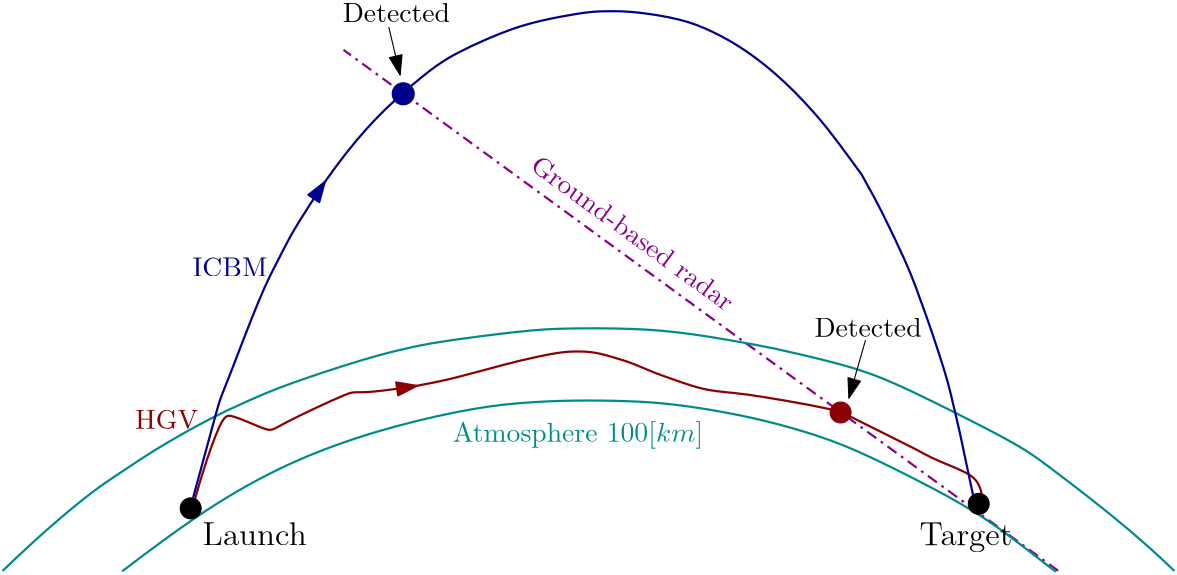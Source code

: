<?xml version="1.0"?>
<!DOCTYPE ipe SYSTEM "ipe.dtd">
<ipe version="70218" creator="Ipe 7.2.28">
<info created="D:20250403104233" modified="D:20250403201632"/>
<bitmap id="1" width="1000" height="606" BitsPerComponent="8" ColorSpace="DeviceRGBAlpha" Filter="FlateDecode" length="134284" alphaLength="1221" encoding="base64">
eNrsvQ1oVle6NmzqNMw5tXNOR897+DpTZ97TznTqOe+ZdmbaOjP9sdOZkekvHSvWSCtWsbRS
g0XRUlEqiiiKKAZRRAkhIYhBRAwiEiQYREQkiIQQgkgQIUgIQUJAxO96nju5e2etvdfez0+S
neS6uHjYz9rrf6+19rXWvvfaM2YQBEEQBEEQBEEQBEEQBEEQBEEQBEEQBEEQBEEQBEEQBEEQ
BEEQBEEQBEEQRDIeEQRBEARBEARBEARBEARBEARBEARBEARBEARBEARBEARBEARBEARBEARB
EARBEARBEARBEARBEARBEARBEARBEARBEARBEARBEARBEARBEARBEARBEARBEARBEARBEARB
EARBEARBEARBEARBEARBEARBEARBEARBEARBEARBEARBEARBEARBEARBEARBFIjq6ur58+dX
VVV1d3ezNgiCIAiCIAgig6isrJwxgoqKipaWFtYJQRAEQRAEQWQKVVVVM0Zj7ty5rBaCIAiC
IIjJjlmjMW/evDg16Pisra1l7WUQ8+fPd3Q7LharhSAIgiAIYrIjpcbz1eDOnTtZexkErotz
pXDtWC0EQRAEQRDU7UTWMG/ePHtB+WoqQRAEQRAEdTuRTUCr4wLxjVSCIAiCIAjqdup2giAI
giAIgphEur2lpWXnaEQaZvjeIt01bG1tLRJFfubOnbtw4cKUS8caKjGgk651R6g5eeDACSX7
ouvLuTiGSzhLKFFVVdW8efPS5OrRyFK5wvpEWhKP5C0yEid44qq7X6I0bxzDj03CD+J4cJqE
n8m4ayTXQoqcMm+IDT4llFR4YB/7uNq2zSBlutr8NOnE5hFXh7YZp0m9iGZJEARBEMQ01O0Q
Fc4pX+4CkE/WD7RNZMyQWIgQ2ZjhIfx+ZVwoAFrXl21OuiLYnE0UKyoqbPwzZ86MjB/ukUWW
VBBJZChUSKSYdF4slR1+4BiZOjIcDh6ot0DeUJNhtW9N6AWOBye3Tv049VxZWenLaafBJOYN
jggSVyK4+3XlV5dclMik0WIDbwoEmh+qIk5F+5WAUkTGE7eZZ3HNkiAIgiCI6anbH43+0E+k
DAMcQaUiyokZYeOkV0C9ILZAKInWEV1OuiiOv/O5Ti6gjsLxW8+qPOOEnFVW/lKqoyRl+TQQ
ibNYnUa3I2/OJSt0lgQh6vi3BYH4DF84R/Y7u48GtKiKcKfewlUUKJRTXTPzSN+KUjY/v4yR
vQ+1GojHz3wRzZIgCIIgiGmu233F66yI+mvyqn9SKq6AXb0feRrh5KTrLyDbVeKwjIzMWNxy
caIU9IV3GM4lS6PbE0V74pbvyHNg5d9vD6hAG9yZ0diwiDlNbTtzQz/FODgts9DaLk48xz0c
KShppOI0lSKaJUEQBEEQU0a3QxvMioKvEKwegJxwpIvzgB5/49YAC9Xt/mK+nzdoZjEzDmi2
NOlKGX1pJzbPNglHzkXKSKnJxIcIhSpJp1yJuj1yhoI61Oz5+jASjvi306LIJGwmA6f8+Y48
cfBtYBwZbOsWeRu72k4Uz1KZkaLamTUUmrQtchHNkiAIgiCIqaTbi173duSWo64D66u+foY8
U9kfaTlgxY8zI3AsKBz9bGcTcbodBZH3BNUm2bfksUVDZnwTCF+zaa7g3z8bFt5qni258ivE
XouwbvctWJxqqc0jTctxxLldoo9cz9eL7uTBLsX7j05sU3FWth0LEBQcZ5ErW5n+Yriz8h9Z
2/pCBIL7ZQk/WQjPSZ1ZQ9ySvrRAP2l7KYtolgRBEARBULdHKi6VT45NhbOc62sb5yU+34PV
mY4G9hcYrQerLSN1e+Sri45P37jagV8VjoLyxZ7Ntq8kHVsaZ6qSGNye9cMWre58E3e/UdnK
14ScgFbKOrM/31zH8eCcjXxMEH6F1q8up0Iil7X1rP9MJ3E1PtD7nKblN6RAA05slgRBEARB
ULcrnOVBu2YeWHJM3Bk+IIMjraydDQZtruxaq59u3Bt8kUuyKEXcJiFp9roP6LFEQ5ewh/BZ
33Sk6G8z+ZUvutFmwMpsXRB26sfOwnzbG+dqOro9LvPICaKFZ5TXfzxh9W2a1wGcGOzKduJ7
AeHGkBi8oHYSbpYEQRAEQVC3K5xlZNUYzoJn4nJ6epVbhHFyIN2A4Il7kROKDvE4S6y+hbYf
oaOf7YaTY6rbneXfyJ1/0sOpFnlaYSvWyYxUlFN2q6JLbIRiHJL4lmh6s6K4yY4mV+h+Nc48
pRTdXmizJAiCIAhiiun2Ur6X6r+d6qsLK1CzptsDO29AoQXUoLOdY5zMSyMFx1q3F7pvTBjO
jEwSskVzNoeRGrY16bSHUnR7ms0Yy6vb04Qt8XKEPRTULAmCIAiCoG63cJaaq6urHWsKfwP2
8dTtViUWpNsfJe3HjpjVZmP66PbIJyyqJKW2bUklJ4EMFKrbVZfG7QOJOWN4K6RJrdsLapYE
QRAEQVC3B1TKvHnzHON23xYlMWbfGkHt231RJDtAxiG8j02ana4hFOM+yqlTEv9FSN9iwbFw
sIb3Y6rbA+kWAefSIHLrIm3J1vOcOXOc7DlFi9wBMgDVrs4VsYYi4QudRnvHGRf5Fv7+S77+
27u2EZau29M3S4IgCIIgqNsDIgcKx4pY30gmTcz+UmrAQjj9h92L0+0q2BA8boNBf88WZ7bi
6z37SuyY6nZ//5MSTSkcTWtTFxFrhSs8OzrWqXNn6Tjltz79IttoS9Tt/rTR5irwymrcJC5g
z1+0bk/TLAmCIAiCoG534KhWq+sil/4SY/bNAKzycRaQU34zqFDdjhT9aOM2QgwrvUhhb6cb
Y6rb/aRLNJVxLKOsTJWFZac2nGpPVLlpJlP+pUwfZ2Jth7ch9d9Bto3T//Zr2J6/UN1eULMk
CIIgCIK63YG/mBzesCXyu0u6naO/Ppz4gXt4cL7lCj/+ym1Buh1xSq4C+6hbSebPNVTs+a9P
OnONMdXtvkmJTCvUChrZK+h9Rqf+rUzVSGyKcdvpx015pNodXYqA4U8ASBBZfy70vVT75aPI
4OGLJcZCUha/9SbaBRXUPQttlgRBEARBULc78BchA8/r475bmuZT76peIpNDWewpJ2D6Evkf
BhUEDIkLemG2IFleom5PWeHpF+EjP8DqLPPGvTgZ+cknf3lcxKdT50XXdhrdHoD/zCjwWqhf
Cmd5vBTdXkSzJAiCIAiCut1B3LfjS9ftkdkL74YXN3Eo7k3bAJyNO3yLlEj4DwLGWrc/it/3
u7g3BfwNW2ak+DRtYMP8NNlzKjwyD2XX7ZFWWL4xTOLuN6Xr9qKbJUEQBEEQ1O2JWi7O9CLS
TiZuT78423VEnqid4MFqmKLX21M+BUgzJYFo90s0DrodiSZq45TvhD6Kebxip2lxIjPuaob3
NtRGYmV/QMcie05hw7o9rvnBPa4Nwz1cn05uS9ftpTRLgiAIgiCo2wP+A5ta+DFDXfuyDSol
/MKpGDNHqnc4Lly40Ale6BME31ZZ9W3AGhwBIyUoshSnqcZBtwtQJ3HVVZDei9w73cYQ+cpD
4qdaEUOkGIYGRmPwl5EhjP2XQCUbjsQN63bE40tiXMTwwnXkXi46cYgLW6J9e9HNkiAIgiAI
QuEorjjpGKmfRW/gVzddL+hZPwJCeklYCJsy2glAm8m7igL5qlSagMiDZgnFyZSgQmYg4LOZ
N6k6rXPUYWL2tJ7jjHASZ0liIIR0pVrwW1CdIEKtTxynbCET0iwJgiAIgiD8BdiAeC5lH3WC
KBHpH08QBEEQBEFMDYidAOBbO4d3tKBuJ6jbCYIgCIIgJlD/pPwQEnU7Qd1OEARBEAQxbih0
rz/qdoK6nSAIgiAIYvzh75rif+mSup2gbicIgiAIgphY2P3oKisrI3fqiwS0/azR4P51xLgB
jc1pftzznCAIgiAIgiAIgiAIgiAIgiAIgiAIgiAIgiAIgiAIgiAIgiAIgiAIgiAIgiAIgiAI
giAIgiAIgiAIgiAIgiAIgiAIgiAIgiAIgiAIgiAIgiAIgiAIYlIj8euos2bNmjdv3jjnSr7i
mv7LrfLZTX5qM1NoaWnp7u6e8OaNhjFjxoyKioqdO3dOq547UZ13mjfCQseuDGLqNZvxL1EZ
m8EUaFHjWYTxv9ZIDonyjj+tgNsKWjUu/Zw5c+bPn48bzbglPXfuXEiasNyFh/Fvk6gHpBsn
tGrzsC7wCf8INSkuN3I74YK27OrIuVhwwRWZOXPmxGYMGUA20LnQNqZSnaPPolzov4FLMFGd
dwInMs6wMCGNMDx2TQpMvWYz/iUquhkgiKMBSm9RE37TGc9OEbjWY1QPsjRUyiUu77hHjMP9
t6KiQm4ucvVFZoxbb0pch8ygbp+VxyTV7ZLVKbb2K9fLkUxo0piKTqyQc8TtlEF1dTV67sKF
CwOXYLrpdn9YmJBGSN3OEpXSDPwbWektasJvOhnR7WNUD4Xq9vJqFX/cI8ZBwlVWVmpDwkxw
Xh7TfAynbp/suj07VT0pWsUYXYJprtunvEShbqdup26nbqduH0/MnDmzoqIizVMbeQie+DQE
HuIeA6WMQZu3xhPXC8RPIBIEd5ILZM/JYSm6XZ6FBUqamHOnFGWMraChI5yuVFf4cVs4b+HL
oX6sBwniJ1qQbretq5TS2QsUWcyUuj2uUE5+fA9+BUq2S++AY6Hb0zfUQFbT1FURnSJ9dwu0
jfT3r0CbSd8Iw30hcWxMmYFwVaepriKudXFjfpp+7YwnRSNlBaqH9B2hlDIm3sLSdJ+wbg+3
ybieW9BNp9CLmKYRll6EsLRIo1jC9ZCyRUVeyjjdHhdh4K4UzkNk5VC3jyeqq6vTiAo0J7Wf
EXOayKsGRzHllVfwEHkgBjVo98cWG49Y7Pi9QJ7Ra1rWPF4iRIpz5syRsxptZWWljdYppiSk
OZTgfgOW+C2kAlWhWQ9+Yw7kPLJ321ylj00yby8Tyi4TtBke4kY5jdnPgFavuttRVOpB7a+k
Pp1BMnw5JAYt3cKFCxG/kyVNVOoqMp9+pdlc+elq47HNNdxB7AWKbIqBeAKFcnqW1JWYW/iZ
lO4GF3lbRGBzEuiAtmacUJKQrSKpavFjpySJl8A2VL8xOA3DZhUF12bsjAxOXSU2POkCTnJS
YxqPvWTOQBduG3HDQmQjDLSZNI0wsdkk6vZwBiJbXUGjU+R01ZcWgWtd0JiPS2xbfprxxG8D
tk1KruwtTKpU/KB0NttOZrRytElIodJ0hFLKmHgL87uP30JsuQTiR8qC7Nlh37m+yK2N33af
NDedoi9ioM/63aroIoSlRaJiSayHcJcMSzIcS1dN05biLnGiOInsrYFxjxgjSFNJnFdKk8Dl
wPWVeyJgQ+FqiqP6cV7FknYuZwF0T+d+Z8cWbTMSlaRue4FMNxCnxOaMThIhHBEQPnV+jTjV
RfzYBiaRaJzaifyRTYOjgKLSxY8M1zYVaeS28Ydz7t8ZkURxsUl5tdKsJEOGJSq5CpG9zAo2
RCX+RRFZCaTXyKYlo5M8xxEPUpnOC4zhyyHl0jYjc3wEQVTahDQIzuJARk4pkebTaTlSD5qu
JGEzpldWahXeJNo4nSnZUM/SVjV1zSfyoO3EucpxhdKehTg1P3YZDY7wb7sbfGpOZPjVbAc6
oO3pTm3IdUe0ceol5SWQwSGuMTj3bvGMm7IURLeAwK+NR3KCvDkTxkDDQ5yOGAPgWXWp+Jda
kqtpn0WG20bcsOA3wnCbSdMIE5tNWLcnZiCy1RU0OqXR7YFr7Vda4piPzEg8gJTIFt8fT/z1
K1sDvm5EZvSOJvMaaWPS12w7kbIjOWmH2t4SO0KJZUy8hdnUpbb9FoKzdsjSTSqkRUlniWyT
KD7OIqy0B+lregVT3nSKuIjhPuvf1IouQpy0SKNYbAyR9ZDYJZ2BWkda8a8zkTRtKe4Sh5tf
XG8NjHvEGCGNTZS0XrtAIQ3VLsJIPHZ4d1YwAo+NnFuMRGUvvcgJG1zuFzYS++ZX5A0d+UGT
s8O1uNiRNnJNLK4R+v51uLY3JmdkDue8vLHJhZO+L28cp1+Om5mHk7TegEQoWv0jLvaei+C2
/p0Iw5dD75vOwOWMxqL8w43ZuUwI4mTMeTAhNWNbu78KHegIMqLagiTayaQplKNy/UxKdwtk
O6VtrV2Rln5nhbp40Oz5RYu7BOHGYBGYyfqPkPyhKZyW34OsYJOzVqqJi7OsF24bkfVsHdO0
mTQJhZtNoIOnyUBkqytodEqj2wPX2q/J8Fjn1IaU0V7KyPHEucVobPoYWluOeNAIneSc+aAu
4PiWP+GOUEoZE29h6V+0ifRZRJuU6+tMewM3nSIuYmKfHYsiONIijWIJCJ6UXdKPwblAznp7
uC1FXuJwkIJ6KzHhuj3y4bJcxEA8TuOURhh50a1PafBO43nkWQb6I7A8NXYehzkxOLchiUeG
VhnfnCDhcSZOtzt9oaCclz02uXb+U5XEIdQvnc2MXXqyHnRI9IM7LSR8OcSD3wwc/85Ilajb
5XbsDOkyZsY9/Qnf7yIfV8lNXGMo6L3UuEI5dxM/k4nZDnTAuBJJdcl9UJqZo17S6/ZwY3A8
R153R1lZveo86AmnJU8GI41knBmK+ncWBMJtI1G3p2kzBTXCyGYT6OBpMhDZ6ooYncK6PdzH
ix45xUjYuRCJ44m9zaGKZEFV24McOzcIFYpSe1pYSd03Ygk3zhLLmHgLk46McqV5MSTNe6nh
NokGJp0r0KrDT/nTXMTEPjsWRXAMgBMVS2I20nRJX6I73bOgtuQXPDFI+t5KZEG3R16RyEXy
gAc1AMOlF1vlSJ9x/ch54ibxzDKQyMPdU9acFfYxXGQ9lF23J+a87LGJKC1icwCRN86TX+eB
76zRCBv0+qNK4HLEtTrkB43HWsUXpNvjSh32ExjbI1N0/KdZby+0UEXo9kAH9DMvUxtRL6L5
ZZLlqJey6/ZAXcWd8qVgOC3nUZE1khGfTqu284Ky6PY0bSZNQuFmE+jgaTKQeF8oXbcn9otC
xzqIN7RYx347va6QJEQ7ISFEZWesoqxsrxHzJPuKQWKXDzfOEsuYZqDQ9z7Q5gPm06XodkRr
rccL1e2FXsTEPjvWRUh/rQPZSNMlEyMvqC35kYeDFNRbibFGmq5UFt3+aOTTTnKjsa88lEW3
29eZU+p2ffdqYnV73IvYZYlNhFYRul3XOtQO0M61I3W7/VZsEbrdXo7IGNS8Wcx69cWcSa3b
iytUEbo90AH9FWyRsqJeZFFaHq846mUy6nZrw+9MQyI1gP3uYXZ0e2KzmQ663Y51+oqHGN/6
FyJRV8gSh0xptVXojNWah+ljGhnxxMR3jHR7+jKmHCjseyhxr3AWp9v1PTixD5eECtLtRVzE
xD471kWYRLrdtqWUul2DULdnCmk+ChNpjOqYr6fR7bZB2hd5/Gd5fn5sqwjYGwcGq3Ax/f0E
xkK3J+a8vLGJjdycPBxj8jSmhqKr5UqhflLaJ6e5QyVejsgY5EG28zZ0Qbo9ssaczBSk2yOb
jZNKeMQrrlDF6fa4DuhAWotVL1IieT05vGdIibo90DDiTjlNMU1aKKBOQ3ybmYAVQVl0e5o2
k5hQYrMJdPA0GRgH3Z44CKQf69RWwXlDuSDdrjNWmc1JVDpjtWURDzbnZdHtJZax0FuY/9Jl
ibpdJvX+69UpdXtxFzGxz451EdIolsRspOmSiZIsfVuKvMThIAX1VmIc4L9SqlfWNipn5Tzx
lcBwJ7VnHZ++onDe8pAmFGgkkUmHt6l3DBRtLy6jbk/MeXljU9s/Z2+ZNLodFz1gzOY3iUKl
WuJXAyIN7BNNl8OiMbLGHJPFggSwjHWR4iSwKF16oUrU7Wlu6KrVtd78wo6FfXugYfinfEPi
NGmJ7hLDIXsniryaZdftadpMYkKJxQxc3zQZKJdut5dGN8FIOQikH+sSM5NSV8iEzr6OqmKm
oEXX4nR7iWUs4hZW0GOvxFInaoDwTae4i5jYZ8ehCImKJTEbabqk01D9bNg3XBK1gV/biUHS
91ZifJbcdXsffQdH2ozetWUXDl0SlxZi384IN3jZ9lP9SwyR6+36Vxd49ZUr2yp0By1tRfK8
MtC55GZt38oRCxA7E9EX92R75Lh9IG03kUTtLuLhkSec80LHsUBszsv4UhydTeuOT4+8N+j1
ggY22dYtoewmUc62HmFdEb4ckTHIuCGlQyh/5yupDcmGFiqyxvArHuRmF96II3HB3L62KTMa
f8PzuOCJhSqLbg93wMilFdkG0ObTn+D7RUtzCcKy0GkY8u1mKZecQljdd1EaoW2lKdOSaaz/
Hp9cTW3JMg4U1Db8YcHPVWKbSfmWcaDZhDVSYgZK1+2qZzST0uQCg4C91gWNddpiA7eMNLpC
N4nV2ZyKGftcRrypHzUaL1G3l1jGxFuYmG1r/5XuE1knIjt165vI27RfTGlF2qj8G2j4plP0
RQz32YJ0e2IRIrtVGsXiD3FOPSR2Sb/3accJ3A3jlEbkJQ4HCffWyHGPGGvp7mzFjwtq72ii
7a0H/zsdAd2uG4BHflYgztzLfsXANwK3HykQBJZMnQE28rMO9osDamUXuPep6bj2wTT3snDO
C70zBmJzXix9ZL67ZDua/SxIXOn0Iwu2RztfmnDUbxr5FL4ckV9dsZ5R51J2ZzahDSz8aNVm
O/zBmrDwVpNIReQ+OXHBEwtVFt0e7oCRswmnIFJpztYWkYs2aS5BWBZKv4vMqkgmeyrxI5uR
aUUW55H3NRPxo/OCNG3DHxb8XCW2mcSEEpuNfgYrck0gMQNl0e3OB1mQQ/9zuoFrLXmwG4ME
Rk7nlOySXahuF+no3N2kLzj7k9jak0+elUW3l1jG8C0Mv86IHfhEkU1LJHFim7R9X99/d4KE
bzrFXcRwny2oWyUWIU5apFEsce1HtW64S0aWxb6964wAiUrDv8SJQQK9NXLcI8ZHveMq6Csh
fu/AWbQWXZZ3wjqh/I+ty6e15IMsiZ9lRzMQz7p67HdzWeNNGWGaUjgRylZUgcmjlki7nv9F
j8ivlsTl3Mlq0bFFfvTZ+bKzVkVkHuSzcXoV9GsRvpa2NRDIp99CwpcjrqQ2OSlRZFXYPU/8
ePTC+TMmv/FEXghffkfWQ5rg4UJF1pufyTTZjuuAkQ3bCRv5bevIoqW5BJGFStlBwn0nZVrh
75jHNY+UbcMZFuIaYaDNpEkosS9I/IGGF8hA4gVKOTppVejCYOS1iLygsuDpv40Sd/Xl+y86
kji3jMTP1qs3/7YV2X+dwdMZWiODpG+cxZUxzS1ML3rkYpHfPDStNG1S9jjSyP3UwzedUi5i
YEgvqFuFixCQFmkUS2I9BLpkYpEL6lyRlzhNkMBZf9wjCGLc4HxlyVklYP0QBEEQBEEQRBYQ
+QkGsZ/kuycEQRAEQRAEkR2IMfz8+fPlwfHChQvtq3AEQRAEQRAEQWQB8ra4vimDA2h4vidO
EARBEARBEARBEARBEARBEARBEARBEAThQHZzSvn1YVYFCxJIdM6cObNmzUr5RTy2q6kBfwPA
giBbCKLZ2A/NZBmyKRxbNUEQBDFRt93AF4tYFSxISmkqH3cQ3S7fSR+3bzosXLjQfhCWl2M8
UeJXs+VbA5WVlfpx1Ywj8TtHBEEQBDHlRYUIv4nNxmTUV5H1Nv4FkY9aaoq1tbXyjb8xEorO
gqd8ObqUVd8pdjkmi27Xb9NPovJStxMEQRAUq9Ttk1oo+mIGkmyM9rSJ/C55RkwsqNuLqK7J
ZXZC3U4QBEFQrFK3TzHdPqZCMbNKj7qdup0gCIIgBC0tLXPnzp05c6bYEuPYLmlWVVXJDRT3
QfGD3+rqaicSuNgY5s2bFxYViFb3Bp8zZ47aoJYlM3orlCTEzFVlwLw8ZH9ytZcOpItj36Z6
4cKFiFD9ILiYVUhx7DptWF8hEhQK/uXGLZ860vyIC/LphEK6OItTUgOORJHY8ItEJVrNj3w+
KTJUYr1pQWwkTuXLa6RxGdOa18xLPuOyoX40DziQ2kAkkS+rzs3D5kfK4rclmyupJWRY0pIs
SWPT7GmtalPX4ms9w8W3qwnkwb+Ofg5LuRwpr7iUThswErKlkCaqZQQiazKcUPhCSD1o6ihF
WLc7ubWl1oFFrmakmZOOHpIZawAf7llOk3DaZEGNHDHbVKjbCYIgiDTA/UXuHbjX4PYhd0Or
fEQewF3uL/BWkYe98+KWrTcgQAV5nFiVe7R8ykfuoSrGSs+MvZ/K3dkRPLNGIJHgph9OV+Yg
zp0XnhGtqgjkQYsv3xVVMRDW7XJbF/2gckLeiBQXqUyrH5BbcRQPcsd3xKoEEXcVFVLtEkqO
/RlBoN4kQjjGVb7ILb2skklHAUq9ieSWPMTJs0jdbv3LF12dGagtFJIW/5pbvWSObrdKT1WW
c+GkVmVWItpMii8XS1qOZNhe63Ae7HWUs4itXJcj/RVHvUlYKYX41AYvqTjtzblq4YTClSCv
G9vget3jRLvNrYTVZpao26U7S2YkuM7KE3tWZF92spqmkcsIoxUiRaBuJwiCINLAuQ3Jncu5
VdklMnHRNS4RS7j1WMEgN6ZIsSrqzq5g24AlZsZf1PKzoXtNpExXXoe0OkRcVGKJwtTYcCCq
O6Vuh2fVSLqDivqX2KzOESVgBYnjIpE4fnzjAclY5G4bkXlOU/k2iMyGHElj601d4kzW/UVI
G6HMFm3q4iKVKfVmU5caiFyAjbSsiNTtttmoctY6FD/aVMJ58NtVXD0UdznSX3G/Jm1OnCaq
vTtlQokXQlqvbRVSM3G6XebFmh8V285ViHu44E/f7JO1cM9KqdvDjVxmMc4AKNKdNyOCIAii
UDj3Jv9W5dwWxYMjhwJiVW76KTdnKzQz6XV7OANOwJl5OEt2EoOj4dWD+k+z3h52ceRrpPCw
SkDqxK4TSrU7q9MSKs6QII1BdaIhsZNzX4cnGhEFdLtMGG0xZfHZ1/DWg1Mthep26ycylD+z
iMuDtJw021oWdznSX3HJp7/UH9cgnRlHOKHECxG5R1CcbvcnO7oUoPlP1O3OIkP6npVetweu
VOT4QzsZgiAIIj1wExGDbXlCXZBUjlwyDeixOHOFsmQmvW4vKF1He1gjGTklD9YVNony6va4
8kq2A36sJY8irupK0e2oJbUYd57+l1e3O4rRMZKR6aFTXrGdGDfdnpgHWc6FC1pRYCJZ3OVI
f8V1yVoMS5y+HCmhrWM4oXAlOE8oEnV7XIPx561xY4Isd4uZjZ1NpOlZZdHt8owmsakTBEEQ
RCRk9Visu3FTczbNTqnbU95eHyXtFFFiZorW7eF0rSaUFT/n0Xkkxlm3h/3EZbKMul3eFVUT
9+rqasfMqey6XTSYGGzIBErVr504WIynbk+TB2Q+/L5n0ZejoCv+yLxYqi9Hp9Tt4YTClRDX
novQ7eo/8TEQurC+BquvM6TpWeXS7X7RqNsJgiCINNDl4ri7TJrH8eVaby89M8Xp9sR0H+Wf
7Eu25ZSW17cNTj+FKUK3R9oJPBr9kmbcenv4MUfpQtH/UNGY2sk8GjFjkNqQfVf0VGSzjMOY
rrenyYPuRxRpxlP0env6K24jcV4o9hukY6EUTihcCXHtOU63R3a3SDuxxH0gEUrqUKx00vSs
suj2yOqibicIgiDSIPEuM5727aVnpjjdnkZPytIuso17rrVJltt9pNwaC93+aMQsIaCjIuuk
lNcKUlZ+Ys7Lrtsf5U1NxFzZsdAWgZfya6djat+e/ourzuOJskyjUl5xXwZH7uFj+4KWK5xQ
YiUUYd/udDcnPwXt3253rE3sWX6dx718HbhStG8nCIIgiobcc+1+JvKsPL1U9veTgQd/Qzwn
uN2XAzHIAlrpmXEgN3TnrH+LTEz3kVna9UWIRGgdW/IYI90uEdpNS0TvBRRmZLU/8nbRCddb
SoNq+yRCmsGY6nZ5J9G+KazVIrsFOjbMkQlJG3ZiLl23h/MARzvRkE1FfAVb9OVIf8Vle/Y4
bexscKTbMNr+Hkgo8UI4+8noXu6BDULtkntcfiLHBFlj93e+kpaT2LOcvbDsewHpG7m/n4xM
bajbCYIgiJQrjbJRmzwRLsKkXPxoJHLTD+gxuU+Jf7sddFky49ymdS9o3a/Pv7Empmtv8f5D
f7196w7bzobSzm6BJer2R+Z9Rn2LNrzlo82JVnucSoyrt5RPXiRXErnU2JjqdpkvRL7rJ4pO
d4B3dguMTEuuoFRm6bo9nAenF4i3SIOr4i5H+isul0m3r5cgWlHyVytHuoCTz3BC4QuhpZP4
xYxEjuMap+1u/jaVgTFBlxQ0n45tTLhnPcq/k26zCv92U/2Ujdx+50u2tXR6CkEQBEEEpDvu
GvLVP1koxo3GboZs/8riJFwcrYX7uESCGxnuoU4kkYnKLQ+hHM1ZemYc8SYJ6YcRkVzk9xwD
6drU4574w11rwFE1sr9K5IdB/Qh9l8gM2+Sc4gfqBKckM0B4DxO/3tJUvnxQUiKHvpIggYL4
cYYLHln/4i2yvMiD7BEkVzbu26ziU2oGtSpROXnzCxtZz34OA3mwl0MaXnkvR/orrv1Rr50z
E5EP+GoHL7RphS+EVr6ElWsaMK1xYnPSCo8JNqzfd8I9yxZT24mT1ZSN3Obf7ykEQRAEQRAE
USjCG0ARBEEQBEEQBEHdThAEQRAEQRAEdTtBEARBEARBTA2IDTbrgSAIgiAIgiAIgiAIgiAI
giAIgiAIgiAIgiAIgiAIgiAIgiAIgiAIgiAIgiAIgiAIgiAIgiAIgiAIgiAIgiAIgiAIgiAI
giAIgiAIgpjaaO/q6x8YYj0QBEEQBEEQRGZx+87991af+mzDOVYFQRAEQRAEQWQW7V19H689
c+n6XVYFQRAEQRAEQUwKfLf/8hdbWmgzQxAEQRAEQRCZhRjM/PWzE++uPtU3MPTw0SOSJEmS
JMnMkiCmM9q7+j7bcG7HkWscCkiSJEmSpG4niEmBxuauT9c3X++895AgCIIgCCJ7oFojCMHH
a8+8/Wnju6uaWq/e4chAEARBEAR1uw8+9SCzwL6BodVbWj7dcO5e3+CDBw9JkiRJkiQzRep2
krS8dec+frt7Bpatb77ecY9DBEmSJEmS1O3U7WRm+e3+y29/2gieuXibowRJkiRJktTtw7qd
IDKGvv7B6h0Xoduv3bw3NPSQJEmSJElywpkFC3eqRCKbuNUzgF9MbzftbTt98TaHC5IkSZIk
qdsJIrM4evLm2582/uXTxr217RwxSJIkSZKkbieIzGL74auQ7odP3OSIQZIkSZIkdTtBZBny
PaYHQw+g3nMCfvABSZIkSZLkeJK6nSAKsngXm5mvt18cHHxAkiRJkiQ5bqRuJ4gizN1Xbr5w
f/ABSZIkSZLkuJG6nSCKsJnp6x8cGnpw5UbvnuPXOYyQJEmSJDkddDsyEKeOLly48GoS4Icy
kpgoLPr69F8+bVz53YU7vfc5mJAkSZIkOeV1e9w3oXbs2DkjCfDDj2eRE8WG5q53VzW9s7Kp
5+79gfsPSJIkSZIkx45Z1u0OX331VQh1/FIuktlhd89A69U7g0MPId13H7tOAU+SJEmS5Bjx
AXU7SZaD2w5dfWtZ49Jvmtvae/vvPyBJkiRJkiwvqdtJsixsvXrn3VVNf1nW0HS+u39giCRJ
kiRJsryccEOZ0nX7+fO511dn5fHMM8/8/e8LOzu7HD9wxNk4Y/gX8pDjWR6sz6VLq2bPnj1z
5kzkpLKyUkLNioFmD97gGUHgiKza7CFC5Fn845Tm8Jk8nGLCD/wHXgeAB5TUcZeYfcfjx49r
7aFQcMEvjgNJkGHe6xtsaO4aHHqAnlXTcOP2nQGOMCRJkiRJUrc7r6+K6IVqhaiGSHak+8w8
HCVsRazKbEQFb4hKqd4gaysqKiBrJXI9qz4r87ABoY0RBAFFJK9dWw0PcIFa1qSRMXjGKaSL
1EU2S6Fs6jiLgP6UxHqQYjrukS/wqoutPRAHEolkmCyOZy7e+suyhndWnjzf1sNBhiRJkiRJ
6nar21WXQhKr+hVCEosLdG8a3R5pivPCCy+EZbMTj84XINqtC2KAo3pzgoj29k/5hXKIaMUD
fh3JLev8iNZm3tHtVtXDm0wuwoUlA7zecW/Z+mZI960HL3OQIUmSJEmSuj1St/vaWwxRVNkW
odsDYQO6XVS0Lq077qKunSBSRjmGB01UihBIWuLEASS381gB7pi5QIerLVBYt+s0wTe5IQuy
mdlX2957bxC97Hxbz42uPo42JEmSJElSt1vlKX+tWoZkFQk6O48idLus2PsKPKzb7eJ5nCp2
goiJvhOD+A8brmjREK3zWEEqB+62lsK6XfR/ZF2RhbLr9sA7n5/8x+cnT57r7usfIkmSJEmS
LI4TvqFMuXQ7JC5OiRG4byQjklsWpX3zD0e3W4i7XQZPr9t9sxn/iYBYsMi3X8V+xmYP2UZx
/CX0wOMAEfkotb+0jnjUWiZRtwcyTxa68J63mWlcuu4sBxySJEmSJCe1bh8aepiGr7ySE8/4
ddy3bx/W7TglMvjYseN6Vpas4QcU3Y5fJwbRqHIcmYQknZhDG4//11JTkQzj+De/ydnP49fx
CRd47ujoCqQr5fr662opJuJBqW1acMQBqkXTVUepPTl2yjJ79uyUl4ZM5N7a9qs37vUNDHX3
DFy6dvde/xBJkiRJkmRBnDK6XZWno5ZlvVr3ZpTdXQrV7ZDEcLfTgTS6XaS4781m2AaJlNBp
pgyyNaWWEcc2XRunxCZr8gHdjmmCWPJQb5edn397/q2qhgP1Nzj4kCRJkiQ5zXW7LD7LArXo
bchU9Sxm3s7ydaJuF/1vF7HT6HbJmL+8L48AIoPA3VlyT9TtorFtKrKujrL7uh0Uw3UUJ6Db
ZcYRXuQni+Pa7Rf/sqwR0v16x717fYMkSZIkSZIpOfV0uywmi2qFQoZMtZ51Q8W4teU43S7T
gfAStG8YIwrZLtQ7tjpOED/DibrdzlOs/tdZhiPLpbridDviEcscf7pBlouHT9ysP9PVh4lz
32Dr1TschUiSJEmSnJ663apW2UnG8S8LziKSoVHlO02qexGVtTkBVHXLDvCyJC629M4KvK/b
VQar+b28NhsXRLeOTK/bZScZ3ypeTWUil9MdOxkxJZKPuiI239ydHAvWNNxYUNWwef/l3nuD
JEmSJEmSYU4i3Q41Cz1pNa1qY7jbBWcobdB3t/HAHSIZqljtSXQW4NCJAS6YCyCgnxlJNzLn
SEWCOLE5Qfw8S24D1ZJYJ36iTiqSRGRdkWPKTXvb/vJpI6T7/rp2jkUkSZIkSU4Z3U6SU4+n
L96Geu/rH0JnvHbzHkckkiRJkiSp20kyy7zc3rugquGbXa1dt/s5LpEkSZIkSd1Okpl9WVVs
ZiDdOS6RJEmSJOlziLqdJLPBi1fuVK1vbu/su5u3mcEvSZIkSZKkkrqdJLPGnrv3l1SfWb7x
XOet/ju9gyRJkiRJkiB1O0lmcOH9nZUn36pq+OCLJo5RJEmSJElmRLcj/ftDD0mStLxy817V
+uYT57t7egdJkiRJkiR7qNtJMtvsv//gu/2XF689c+HKHY5XJEmSJEndTt3u8EZH17btO5vP
Xyg6BoQ9cuw4ZSdZIu/cG3xnVdOCqoa/Lz9x5cY9DlkkSZIkSd0+Ybr9QYJumTVr1mMzZ87I
A8ezZ8/etn2H9TDDQ6Sjnnr5lVcdR7hobDhGco89NhNpVeQBDY/jyNiQE1AO/BgqKytx6ufP
PNN87oLNLWJzyujEQJKWHbf6V26+sH73pVyfvUuSJEmS5DTl0FAGdPvggwChaZ//zQtyfOTo
cVHdP//5M9ZDTnjHBJ+Vh3WRGCI9Y1IAvb1t2w51uXGzMxwWnnOqeyQIMgapr3+bz52Hes+J
/5F4RPD/7W9/d8poEyXJSPbfH6o/2/Xe6qbzbT2379wnSZIkSXJacVLodkeWL/lkKRzxW17d
DncIbCjtQGbCut3R8Kr8Ea1ONGTS4SRE3U6mZNX65gVVDW98Ut904RaHL5IkSZKkbs+4bgcr
KytVjZdLtz/22Exd2C9Ot8+ePRsZ80MhWg0lnsUOh7qdLJR3eu9/vf3iR1+dvtnVz+GLJEmS
JKnbs6/brX6WFWzoXuGRo8fT6Hb1D9642dl87jwc13y9thTdXlFREan8Ea360aSttQx1O1mo
eh+4/6DzVv97q5vqTnfevjNAkiRJkuSU59TQ7bJ8LXCUc5xun2UAqR9p4lKobo9b+Xf86OK8
WstQt5NFcOPeNrGZ+b7mCocykiRJkpzyHJycuh3iHFq9jHYyY6rbZb1dHgSoZ7F7h3qnbieL
JhT7W8saz7f13OoZIEmSJElyanOS6naIdvumZ1ns2+OsXNLrdiQUZ9+OyH2TGLWfoW4ni2bH
rf6B+znLmVWbL9Q03OCYRpIkSZLU7dnR7SKedT+Wcul22ebF2fixIN0uG91E7iejMwLHg7zK
6mw+SZKF8lTLrbeW5WxmoN45rJEkSZIkdftYYOjBw4H7DwLMyfKXX5Xj77ftgNDNbQK5ZGmk
B59PzJoFWhd4RhDfZ/uNzso8kIp1DIf9Pq/bNcgT+a816d+zzeclTo3HehYP8O84kmQR3H3s
+oKqxu9rrnb3DJAkSZIkOfWYfd0uXx2Vl0+hip9//gVoXUfYO7AaOE63W6gHqGtZdZe05Hup
Bel28YNQyPYT+a+sIkIr/n2J/te//Z26nSwLb3bnbWbuDR5suLG15grHN5IkSZKkbh9P3T4h
xNQAQtpZbC80hsNHjlNJkhOi3hdUNbz+SX3V+uZrHX1dtwdIkiRJkpwCpG4nyanH2tOd//i8
6eO1ZzjEkSRJkiR1O3U7SWZ81R28e2/wbOvtDbsvXeu4x+GOJEmSJKnbqdtJMrP8ZN3ZNz6p
W7TmNAQ8RzySJEmSpG6nbifJbPL85Tv/+Pzk35afaL16lyMeSZIkSVK3U7eTZGbZc/c+1Htv
31B3zwBtZkiSJEmSup26nSQzzi0Hr7yxpO7dlSdPNHd33RogSZIkSXIScXDwAXU7SU4TXm7v
/edXp978pP5AXXtndz9JkiRJkpOIE6/bhx72DwyRJDk+vH33fu3pjt6+wY5b/fvr2luu3Ono
7idJkiRJMvu8T91OktOS5y7dfmNJ/dvLGo+c7JBNI0mSJEmSzDKp20lyevJGV1/VN2cXLK3/
fNP5m139JEmSJElmnNTtJDmdWdNwo/v2QGf3wOkLt0EOiSRJkiRJ3U7dTpKZ5a07A3/7rPG1
xXXbD1+90dVHkqWz5UrXyebL4OGG5l2H6oXrtu798tsdlp9/s+WD5V8F6PjftLNGY5P4z15s
Z22TJDlNSN1OkuTtOwNrtrUsWFr/zsqTHBXJQsX5/mNNUNFQ1Gl0+NhRhL1Keup5kiSp26nb
SXIK28w0t97uvNV/ub23/kwnh0fS8kp7j0r0ovX5x6vXOevnqrQjKXMBS8RQUIrI57qtexFV
7akWzDJ4HUmSpG6nbifJqcTVmy+8trjuu/2XOUJO87V0aF1R6cvWbEqvybfuO4pQUPhjasei
djgylUCiaWYTkknKeJIkqdup20lyanDD7ktvVTVAup+6cIuD5LRaUVehHl7WhowX9SviPGsW
KWq9I2I+UBYUZNPOmsMNzdTwJElSt1O3k+QkZdP57oP17V23B9o7+5ou3MIvOSXZcrnrcH0z
tGtgRR2nqrfu3VlTX9vUcqalfTIW8/L1nhPNl1GEQEmHNXx9M+qEDYMkyWySup0kyQD3Hr/+
2uK6L7deaLveywFzmmh1UbD7jjadOHsZinfq1UBOxp/NyfgvN+2Is4rfuvfoJJ2kkCQ5lXX7
fep2kiRDL6u+VVX/+uK67TVX2zv6yMnL2pMt0KJxWh0KNreifrLl8rWe6VYzAQ3/8ep1m3bU
oFrYfkiSzAInXLcPDj3sGxgiSTKzPNfW89X3LV23B6539J08fwu/5GThhbauQ/XN1Vv3BrR6
49nLrCjl8ZMtW/YerfJmNxDwG3fU4CyriCTJCeQAdTtJkul44fKdv1Q1LKk+c+laLwfPjMv1
fUebIjdXgSN0KbV60XUIAY8KPH2hnVVEkiR1O0mSmeXJ890LV5x4bXHdZxvPXevoI7PG821d
e2OkZvXWvTX1zfDAWiquVn0rmqo1m+B+6VoPq4gkyXEjdTtJkul56frdzzedxy9Gj9ZrdzmE
ZoGQjhCQKzy5XrVm48YdB4+dbGEVlUnAd0bW88YdNY1nL7N+SJKcLrq9f4gkycnFO72DH3xx
6oPVTWdbb1+7eY+cEEKTV2/d48v1vCHHddbPGPH8pc68DfxGp9pr6s5eusbuQJLkGJK6nSTJ
Itje2Sc2MwuXn+BAOiG60fmcUP7FyYONZ9pYPxM4bxLrd1wgVg5JktTtJElmSrp/vul8TcON
6x25waT16t1sjnK37gwMPXg4vPHsg4f4O3lH7Jq6s76hNaRjzhiGd7SJm0btOFjvTKMwh+Ij
D5IkqdtJkhwLDgw8GBp6+ODBKMLl/uCD/qSwd+8NfrOzdeHyEyeauztv9d/pHQR77t5v7+gr
cYBCDIhHIkTMRcSAUP6w09HVPwWU4Yp1W/YeOXnpKg0zMjSrwkVxdtrkExCSJKnbSZIsI6HM
k7+PFozhwy9Pvb6kbvfRazbUw4cPb3T2Xbtxrzi23+xDDDZCqPdCI0EQCbtz587a2tqi45ko
Np5uq94y2hJjVc4e5vT565OlCNONuGTOM5Gcej/dxpohSbJ0UreTJHl/MHkcgIQOSPdbPQNf
fd/SP+DqfyjkqzfuFUeV3BZFRzJjxoxZs2aVnqtxY02tu3ibe/Ox9mzr1dvZzzx5rrVzw46D
9vJ9sWlHw+k21gxJkqWQup0kSXRD6Y9QtjMMKisr58+f393drdL9hyX6gZzaR8DBwQf9Aw/E
UbxVVVWpQr7XlzODl9EGB909A9DMt+/cv9nV74xF1272dXQP29jAGzz33B3UXCHOYROX7h8C
qv+u2wMI7kQoZ3WIs7odMWd2TG69chvi3NmrZO2WPZR8k1W9b6d6J0lySun2e/1DJElOIB3d
Pn8E0O34W1FRoRYmA4MP+gaGHjx46K3GP3owYtOCgAhlz/b2DflDzdDQQ0jrK+33rt3ISfQH
Dx/GjRKSJRvwbm+EfzgiNrDz1sDQ0EM/EqvbxWemePHK7e0H6j9etc6axED1NV/szGBuyfTE
FXTUOy8rSZLFkbqdJElHt9seWlVVBZeZM2fKqjvE8sOkTu3r9gC6bw8kWuk4uj0ARHU3yrom
47o9UrHDBe68SU1h9b55z1FeYpIkqdtJkiyXblcdrpYqgtra2rlz58I/fnfu3CmOLS0t8GwX
7W2oyCDOHGHOnDniQVb44SKpw1EiRBLqf+HChbPywIEa89jY5Oy8efMQKpu63VfsVWs2Hqw9
y3vTVGXTuetfmLdWcen3HD7JaiFJkrqdJMlSdPvQiCUKJLEVvXYRHo74VVUPNT5jNDRUXJBH
I0mITY71ALHt2NsDIvjVvyhzMcW30h3638ZWUVGRNd1OxT6dWX+6zb7CgGO4sFpIkqRuJ8Ps
qTtx5T9/1v7qa5FnO1etwVn8sqKmoW7PvXM64g5VDOmri+rwA2FsRTLOqmz2F+0Tg4jMtkpe
F+RlLuDYycydOxeOanWPA+tHlujhx5loZEe37zl8koqdxEW3zWDtlj00es8aG09fXrxi7W//
+Jf/+8JLc37+X08/+wKOV6z5jjVDUreTE8Jbew62zPwRxHnk2Zt/fRdn8cuKmua63bqLZraL
2yLLq6ur43R7OIhjxOLA1+3if968eU4SmFzIcUUejuXMaN1+/8r13gnhweNnnIVWuExUZsgJ
58XLtzbvPuKazbBmssF3P/4cWh18/qU/4njx8rX4xTE0PCuHnCgODFC3U7dTt1O3F6DbZ86c
CYW8czSstPZ1eziILIbLYvuDhw9v9QzYvWJ83S7+Fy5caGOTqYGuvetiu0Y14bq9/lSb3Y8d
Co2KnRQ2NV/7YuMO+yVcuLBaJpZvvbtEFHvjqTbn1LmWDtYPSd1OUreTWdPtQyP7Pc7MQwVw
JAK6PRxEzFrEMAYjko5Ocbpd/EfC969D3ATq9uaWjrXmm6f5vWLqLl6+xRsQ6TyLsWYzaCSs
k4ni4uVrIdp/+8e/sCpI6nbqdur2lLxzvhXZ673ZHZfzuFNlT2t66nZdqRa7FF3BlpdAd3rQ
nV4idXsgiNXtSLSzu9/uvh6n2531doHvX6NydPvl673jwJbLt6C+7NZ/67cfhOP4pE5OOqJt
rDd7Ra5Yt+Vk8zVWyzgTE+2nn30Bur3hVFv6ILsO1E/S8h46fjZ9SckJZz91O3V7Ot0uPp13
VBHw0r8+Cbnb/uprOIAHic16E0dLcXeC2NlBT90JnALhfrHyx9f/+0V76ur//ZUEwSn4sWlJ
hpFVpxRaQBzYwiLniBzxtP37bLgHqkK4Zev2Ulhz+Nhk3AdSXhrVF0XFj7/vosKPJBxElLZj
rx7Q7WH/Ok0I7N9+++79tuu9Y80Do03Zv9i440xLxzikS0521p0atdvMtgN1rJPx5KbtNRDt
C95dktLz8y/9Ud5XlSX6nQfq9ezH+XV76yKO8IYDBHz1rfecCJev+RZBzrZ0SFhLuCTGKdnw
Cf8SUIMgCZQROUc2fvnCSziAh7MjYxT8a4pKcXQyvGbjTr+6xKeTSbIsnHjdPvjgXt8gOVG8
tfsAxCpUKw58QtPmdfs74hl/oZOdsN0bt+B4WA/3Dfbe6OpcuQZKWEPZGCzhH+naIO2vvCan
hrX6iM8751rloKe2UU4hiLh0LFpq48cB/uamEiMexFHyZvMp6crUQOMXx0B1/f4Pr5TCJ56Y
lc1mMDjy5SNHckNpi9243QpGzMvtbi3i09H5dqP1xCCyVaPuDyNm6navGCes799GKKWwW8Q7
+8ncvnO/7drdseOZlptfbNxuXz6ta7o0pimSU4wX2rq/M++rrli35cTZq6yW8eHHy7+G5oQc
TfQpknX5V9/K37MXbi54Z3FOr+6vt1FBFeOUjf+38/+CAwTMSXRzCoTnV996V8PGZS8uTsdb
nAvCQq6D9SNDE/Kcm32MRIK/Ivhrjp3RGMTRyQ+CgAhrHcWn1gNZRvYPDE2sbr9P3Z4B3R7m
jbffUf2Mv5DKvga2xyAUOAS26naNwdHtkUEkS/hNDCJE5PAv2hvH8ghApwDqGJlnmTiMGzOr
2++P1u2zRqB7sDtL5SLm9VtI+KvW7yqSKysr5WyaINDYsgnMvHnz5KwV3rKdu5wSRyh26x+A
H91GUqS+nkWiOJa93Mdat0NubdtfZ03Z8Zc3GrI41jZdsgvvuw+dYJ2MA/93fm7JekeS5oT0
za9Rf+0Hh6hWqSx/3/l4hdXP/5uXx9DMzgTh4LEzcNm0rSas2wNxptTtOEbmnSnDjrzYlvzI
MaYh0PaOBxtEiiDukm3rcwd1+xTV7b33BsmJoohkCF2IW59iOoID9Y9jqOu77V0SsKe5VdxF
D1tvOCvHTgxKPwhixgHiRBAIb8f/7eONcO/asMVxR2Y0Cclz58o1ovw1Zk1IE5VU/NjGlNDt
2WwGqtshdGcZ4K9dtdZleRHn8uUjWY3XTSA1HvnUkbVXCQeB2JaFegnlfGhVAiJOdW9paYG8
l1SgyZGinVwg2zYteJ6Xh+r2S9fulp2Oyvp6857TLTfHIiFy+vB8W/f67Qe0Ua3euB0urJYx
per2sDdZLT9zwe3jkK8aXOS0LMtrhOIox1DFr7z1rob9x8crIKfVG0L56SbGGRfcuiAVpOVH
jvxIPCK86/KyHAHlrDg6lSAZRilsQVS3szmVndTt1O1i1B15VuS3Vd0QyTkbmH8uRRDrbkU4
/GAicPWXz6luvzbvRbW9gfz2g0BFy9xB/kK0IxRiUO0NIlE4InI/n2KdbiW6rLqL50jdLto+
MrZpqNvTjAMD93NddSzeZDebPpYBDx4kR9d5q7/s4goq/QfDmK82QsPz/kKWi4cbzutWMzhg
6xpTQn/K6nGiN6hc3x1KPqd1P8tpXfyKDJYVchH56uiLf/h5853FwzL7s69F+iqd4HFx2uCR
Lrqq72ceYl78qESXUAgSqdtRA5LhNRt22oJQt1O3kxnR7aKfId1l1d3qdl20xwGEtC7Fy3q+
CObct1lHFtLlxVJx9FOBrpa3VnFW5beu4cct3atEl8V5SStStwdim4a6HbRbuES8PN439IPI
7x+K1MZwxKmBUZuv/3AqUpzDva9/CJFHRojRqb2jzx+j4BlBImO7fSe3Uczde4OBMQcRXrp6
t4w8XH/ebt+3bX/d+Uvd5U2CJE9fuLnavDSBZsY6GSOKUs0tRwe9QSfnpHLUqWHdfnVETl8d
lsoSpzqCdSfzpjIbdqqfnEI22ZBUhHIqMU4bPNJlx768qN5XH1d29YMDSHHMDnIzFONoM5/T
/1eHZytSkHASZImkbqduL1S3R5q+WN1uF8nDdjLyPmzXhi04AH0/8r6qnAoobXiQ5X0r0cU/
BDx1e9pV9/4hn3GeobfReYUD9x/0GZ/3+nLL8v6pQJB8qCE44tTpllt7jl1bWn1m77HrMkxd
u3HvVs994c3OvrZrvXDEb0d3v3W3I9uV9t6uWwNyCgfQ/0JEVcbx83zrqGX25dVbGs9c5W2F
HDt+v69ulM1MK2eI5eeBo2fkxc/idPuZ8zkF+9mX3+J4kZHTi2Th+uiZRaM19vMv5pesr979
x6IVNtFFnvBW98Q4I4Ory/a8qN4eJaqRh6f/6wX1I45yjBJtH63b4SIzFOHTz77wyoJ3bZDt
1O3U7WSGdXtcJGns28XaHCo9UrqL/Jasxtm33/znUke3q/1MpG6Ps5aftrrd2q4/fJj7XNFE
5eTazXtLqs++vqQO6t2uw/fcvd965W52eKhulOnCrpoTmcoeOVV5/OQl2/AwVWSdlJ1i4g6h
G/AjMvj0+ZuO+8bvc/btEP/iB1HpKUh0/HUcoX4hlXEA0W5TlPgj002MMzK4dckt1C9a4UeO
2KC9cbB9b70NLnpeiuYnLURArRAJjl+2pbKTup26PQu6XTT2tXkvxuVQ1vDF3iYyk74pu4rz
q798ztftcbFNT90+cD/Cat3axow/j5/q8LPU0d2fhWHz3Ohl9tUbt/v3bpIc0xZobWYi54zw
sz8vHckiKEvussgc56f2xKVIbQ8pC0EbqbElWuhb6yjxyNo1jgvV7ZFxJur2N99ZDB3uDFwi
tiHOfd0On5hWiDK32RbP1uWr9Tup26nbyemg29tfyX2GSdbe1dIGanz4004mt5D3alovL6vq
Qr2j2/UV10jdDlV/sfLHUPVqii8pTkPdrsva8+fP1w1bAkYy47nFDfKjm0ne6rmfhdXOqq82
hiUTSY4Drc3M+m0HINTt2eXVWz5etY61VDShSKFsxWAGihcSFIQo/ceiFbIirUpYtT3Erejh
AyMzJn8ZHMHFat1Z5UYoVfsF6fa4OMO6HVmVFHWmgNLBBfm3Gt5/jqCO+pggsFxP3U7dTk5S
3e5QZLkTpGvDFrGHwYF8CFU/YKpb0IjY1hda5Zuq1tbF1+2yuU2kbpfYoNvly1OSnG6DMz11
u/04UUZ0u/0U1ITr9m93HXGs2XkTITNirIUGqdIdMl4c4YG1VDShacXm3Pn2qOp2UbPwAEI2
Q8fi94B5zOFrbFm4jtTYslLtOFpKqILiDLjILEOilYmDfXbg63bQrreLWb7jQZ4aIGYJ7pAt
irqdnMKUVffA6nf4bKEU+/lpaycTqdsHhx7mXiAdyH0Zzb61OvoV1B/eYBVvjjs8Y5CRd1Fx
IPHYt1MdaxxEIv41S1a3X2jrOdRw46p5TbXr1sDl670yml261nu9o08p76V2dPerh1LYcOYq
dJGK9u/31fH2QWaBtmVCw+OvnV1+s+0Aq6gslPV2a8fiKOfJu7aMiUZcucgMso+6nSSnvX17
pG63r6k6uzhC0vt7ucOPSPr7g4Xt8T44MghE7iFpdXvLlTvdPQN+DHd6ByHUAzu3Q71fvHK3
aO47ekZXNZd+tfHYyUulxEaS5WVza/eakRcu7Jak8pf1Q5JTidTtJEndHtbtcbug+45DQ9E7
qydL96GHgzFq3+r2Uj7GdPHynSLYfLH7m20/fK1yzXd74FJcVCQ5pvx25xGr2JWH6s6zckhy
yrCvn7qdJKe7bh8ardt37twpahmYO3dud3e3nMXxnDlznI+cLly4EJ7Fz1D+O0r6PqlMAeCh
srKyoqICx/A2f/58/JXIEVttba0zJsADPOPszJkzcezo9nAMOIZ//GoR9GwRw2PD6VEWCPuO
nuYtg8ws0VydxfZhU5nvD7BySJK6vYy6/e69QZKcDoRuz2bGrG4XzQyJrppZV+Dhgr+QxLYL
Q11DReuyuQ4p4llE+Lx586De4SgCXiKHo4hzGxt0uKQoHnBW9Ll6CMeAvEmiUgR40Iy1XL5T
EPcePW3f+Ks/fbXQGEhy3Hj2YnekaJcpJ+uHJKcMqdtJkrrd0e12BVuEdHV1dc68vKVF9LBd
34aLaPLclu/5F1Gtbndiw7Gu3gMivHUiUFVVJUvodnVdpHvKGES3A7qbpRrAFzQwfvP9Abtc
CVHEmwWZZdFuX5r2WVN3nrVEktTt1O0kOfV0u2PfLspcF64hqsXiRY1kcBZ6XixnEJWj2x39
7ECXx60pu8SW0r7diUH+2pmFGLdfutZ7oe1OGp5p6ba2MXuPnE4ZkCQnimu+2xMQ7fJeBmuJ
JKcGJ1y3D9x/cKd3kBxTdu060PH5mva33wFxfLu5lXUyIYRuz2bGhoLvpVrH6upqq8Yr89A5
OKK6N1q3O0Y1soSO4ND/agOjqhvHGltAtwdicGR8R3f/1Rv3Ll65m3I8rDt11e4bg7+8R5AZ
58nmG1v31q7asD3OTkaICSnrqlB+v6dOiEpmbZDU7dTtY83bZ1uvzXvxYuWP/S8fQcazfqjb
i9DtYtAupixiNqNGMr19Q4m6HXq7Io+5c+cuzMPR7ZrQUNT+7YkxOLodoj39YLj3yGm7Pkmd
Q05GDX+w9rzI+KXmq74gmjebdHr63wz65Qsv/fPTryngSep26vYxYvexRlHsl//zZ53rt/Rc
79K19+svvwZJzyqibk+j232bdhHk3d3dopnF2vzhw0cSVUC3i8lNZWWlGqg7MhtqXNfbdb8a
q9sTYyhat68zBu2QPdkZojdu3v+Tf/tp3cnLvFuRhRJC/WhjK9oz5qHLq7dYu68X/vt305mr
vvw2jW5fv+WgrLdDsctXU3/94ny2K5K6nXJu7EQ719Wp20vU7fKuqDVTFyUvlir6DqkYyYR1
u+9SqH17Ygxh3X6s8dLn1VsXvP/JnxZ+BL5XtfrbHUccg/aDteczNUT/y788gRItWrKKdyuy
lHV4u/AOFwjX6cw9B0+m0e1OHYp0h5hniyKp28ny8vJ//gyi/cY/l7IqqNsL1e12BxgciFGK
3cJF3k6VHdRVz/feG0rU7bI+r3Y10OeiyVVm+/vJSBDV7YkxuLq9vffCpR7htr11ItcdvvHe
4vc/+3LYoL3pivrPAl9+dQGK85N/+2mmckVORu49fOoH6X74FCskzGHdPtrxn8vWwBG/rB9y
AkndPiUX2yHaL/3rkylt4Nvffsc3m+nadQDu6kf+gh2fr8GxWt1Yz5ZwcSLsXL/Fn0cgHnhG
hiUblvKkIDJ7Nm/2WONE2Osvv4bJy7V5LyJRyW1kruLSnc66XQQ5fvXTS7IJpOyCbt9OVSOZ
Bw8ealQB3Q7Psjn8rDxkmxors3V1febMmTjAL/zLRpQpY/B1++nzt8DdNU2Rol2l+2fVm89c
6MrU4LznwAnMosC6E228VZFlaFGU7qXp9oX/XA7HL9btcNzh4ot5OPo+Rfx/v7vWcTxa3wp3
/Mrfk2fbl63e9PKb7/6/V9+C+95DpxEEBz4lKj9OBIGjxuCnqJnxc47U4aiZT8xb2F1Td+JR
+kWLyy1J3T5VCaUK3e6o2cBWM/DsC1oEh7s9hhLGAX7b/n32xcof2/jFQ1i3Qw/Dj6PA1VGy
AZnt6OfI7Pl5s8VB3qDYZX6BqkCG5VRkncSlO211OxQvpG9LS8vcuXMhjPGra+8PHz7CcKFm
53ZhvH/gga/bEQ9ic4xebMwi6SVF60c+wApAk0OoSzwpY8BZ+7fn7v1FX556u6r+b4s+C+h2
cNP2w+daezJFsZD5aPHKrGWMnLzcbaQ7jlkhcRTdbl321Jx++r9e+MVvXmo8027d8Rc+ceqb
zQesO+QrGBnzR8vWOI5bdtXCHb8S4a9fnA8iQrj8/aPl+AURCnx94WL4xK/8lSA2TgTHWeRH
AiISnHLy5hQTRbOOq9ftEEv+lHkLuNu82XgsP8o/xZDi2EKRcbyXAd3e0ztIlpFX570ILdq5
60Aaz5154ep7Fj3sHwtv5vX2tZdfi/Pg8/b1LjHdsY6YAkBjB7IR6R6Xt668VT9cIjMguj1l
8ceI0O3ZbDMQ3gV1W2c3yLv3hjSqO/cGff+D0PsPJ2B4uXLz3vurm/704fawaM/Zui9d3dza
kx3+fsRCJuwHzFS2yezTke6skEiKoP1w2RrhH958F3+hw3fXnHZ8Vq3eBL0KD1DL1l10e2TM
iNBxVE2L41V52dxwpj0yY9ZnZJzIBiYXh+tbE8vYkJ9xIOd/+2i5k3Mpb/q8BfKseYvMOfhh
XrezyaUndfvUoxi3O1oUmhbulqXodnW8dbY1pW4Hr/zyOQh1/YuwCIUpQLl0O+LXclG3F8Q7
5tNLPnDqgTnb3d1dWVk5c+ZM/aqRE1vf6FlAzoom93WnoUASuW829Q1hNAjIewQPx+CcRDZy
c8xb/VVrdibqdjA7w/Ku/cMWMsca2+L84JSYKsEzb2QkpftY6HbLp//rBUhiXw9DtEP3QrjC
gxWuRet20bHF6XZMKyK1cSAqzDug89URBYSj6PD0eQvkmbqdup0sXbfLFu4l6narulPqdlml
F6nfM2LPc/t6V7l0u7+eT91eEKGce/tzxEH/wAP0TfxCb+sSem1trZidW8N1kcf+RECjcpKQ
mPvyMWuKNiAGJXhQP8PxjCzp4+CHvPUNqQcEtEWQv8Ktew5NLt2uFjJhb7/575fm/uJXvIuR
lO5jpNt/qK6a02KgAnFupbuo3HWbD8jaNeRu6bpd4kTYSBkc1u34RQ5TllGikuQ0Qnl8IKfS
5y2QZ+p26nYykSJlwwq2dN1ulbB4sIv5mCYkmsq0/fvsq/NetNkQsxmhXYe37mDrvz7p5y1R
gQd0u5/u9NTtcewdGSWqq6sdo3d/sT2DrKltShTtC97/ZBJZyATW4UmS0r3sul24dPUmMSyx
RjKqk+FuT/3Pq2/9T5xur3J1++a8pt08omll9V7s2J0VfsenE2dcopHcPCLOIdTVyOcXv3kJ
xZRTIsJT5i3OXfMWmfOcbq9aI5pf6RsjkaN0ex91+1SjLGuHLUbGQrcjEqWsokeaykjGZLm+
Y/0Wmw1Ieo1BluV9d1AM+Muo2/10qdtHLZLfGwoYt0yCJ1DXuxN1+/Kvt5y92DPh3Llv2ELm
aENbnB+cgof/+D9PZyHD5KTmrkM/SPd9x86xQpSi2x3H+tPDr6Cqy69/O/+1hYvleOmqnKqH
H/krEjoyZihVx1E1rU0L3pAWuKvmdMCnjTMu0UhKhuVACrUrb2ZzqK7VppI+b5HumrfInIOi
2+Gu1DokI0ndPvUoy9oBEVsW3d6V321SAqa0k9E5BXIIqXyx8seJ9irp7WSs3Q7tZMpO9FPf
2ty+jppltl7tWLhkRVi31zZdzcKALBYyH368MuDnJ//2U/j5/SsLeP8iyyjdF62qPnbyMisk
oNsd90N1F30z+FXV28ui21UJ/+I3L2J2kFK3v7bw41/85qWUZUQQRK4FQZx/+2j5H95817oU
lLdI95S6nU2Oup1bykCOtv7rk5Grx2XR7Vd++RziT7+fjJ1TQF23/fts3Y6mXPbtujsNdfsY
rbpbw/LJkm2I9sWr173/2ZdvvLc4TrRv2YNbye0J54rVm+RV07xuj/aDU/AAea8uRxsuIWAW
8k9OUnrSnXVye0Sfj3KEJs9tkJhTpLm/S1dtzC9T/+ABp/7w5jtyPKLbI2LO69hRjpt3Hc9r
2uMRXX5Y1oZ8apzV3x2IiycyZs0hcg7Rjt/8vGM4Toknfd4i3TVvcfHERULGkbp9qi65ixH4
xcofQyRbqxVdjS9Ft4uLWrmk1+0i+MHcruzGBr4suh35CSy5U7dPQza3XoNoF03y3e6aNZvc
DSHf+vDTvUdOZWdA/ubbfY8/Xpm3b38Kgtw5Cxexotm5r1Ed4RP+fc8kmZ7b9jdQuod1OwSt
2G9DG6vWfW3hx9YPlHzeVOZ6GXU7JgL5VfFUul1yBUoe0ut25BypoIAaUEuaPm+R7tTt1O1k
eukuq+5CWYvGr7pY4XrVfHjImqxbbSyn4BMzAlBFe0/Ud5cC9ipiKqNr9eFsFKTbrW0/Djrz
313SVX1xt/HfOtsaly51+xRgbdP5H2x3jzaqrXtNbdPWPYfApnOXcj3l7v0Ll++8tbR+zfct
GRmWn5/3Un7dvcJZeP+P//P0iIXMqOX3xx57DEHABX/9iDc1sjhWb90vnWXpVxubznVSt4Oi
vUE1g/nbR8vFg1iSqIa3jrJkjVDQrhClSpGsEq11RyiraZEEpgOIGcSBk0qibofwhm6HAkc8
8IawOOXk038iIDm305BIvR2Xt0CenXhw1pZddbt11DV/krp9GhLSFAoWWlQ2SxGBCsmtK/Dw
YCWrFcyqYOEHAlhOwd3fK0Y8p9TtkqIjxeOyIe6OtY/Nmz22uUVJUV6Idt2+xo8fPuPSpW6f
SqIdx2HPh0/cfG1x7SsfHl32zdkzLbezwHWbhhfen/nFc+KyfFXOigaO6udI/fDy+0/+7SmI
dll4hwe4Z6QU5OSiSvfP1m4+2dw5navig6o1//PKW0r8XVm9vf7UdfWw6+ApOPoBl67aCMmK
A/iHB8vvdh6XmB3W1F4E5UBj/sMb70i64qi0Pm1uJfIfLuV3B6QIiAcHiNPPKnII2pxbbxpn
mrwF8uzE4xDuOOs42lyRPqnbSXLcSN2eQdGu0v2vnzXuOXotU+Mz1Djkukj0xx57DLIcel7P
ilD/3csLrH/HhSQL4pff7paOs3I9tRNJUrfH6Pa790lyOjCn21kPY8zapnNGtJ9LH/Bmdx9+
r964t+ybs59vOpepgfqZXzwHQQ5Zri6y/P7jf3li1LLbopXibcfeRhH8JFkQTzZ3frZ2s3Sf
6q37WSEkSd3uoH/gwe0790lyOhC6nZUwpqw9aUT7yXNFxHD5eu9ri+te/uDY3z5rPH3hdkb4
zNznHn+8Uv8eqRtZft+4z3qbkzeAt0BAP7bPVm3avidDpSMzxRNnf5Du67cfZoWQZKbYS91O
ktTtFO2Gdac7//pZ44qN5zI1VkOrWxmfW1d/4SVHjQ/bt+d94ldk/Jtvf2S9yZo8ZD9vf2Rs
Y2u8vGhVtXSlnTWnWCEkSd1O3U5St5MZFO3CG1194PWbfdtrri766nTDme7sDNqqzx1V76/A
i8+f/OQp63P7nkb4jFyHJ8lI6X6w9iIrhCSp26nbSep2MoOi3fLtTxtf+fDYgk/qj53syM7C
O6S4YyETuQIvS+uU6GRx3Fnzw/eYIONZISRJ3U7dTlK3k5kV7eD5tp73Vje9t6qp/kz3qQu3
s8lP8+vqP3q80nH/UX4nyW17GuUvDuACz9bP4bpL1Rv3ZbZo5MRy677h7zF9unZz49lOVghJ
Tjip20mSup2iPWwzc/l6b3tHX2Nz9z+/On30ZEemxvDDIxYyjvx+/oXcnpA/n/ucuvz4X56A
y/uLVlpvYgOPSHg3JCO5dst+3RmStUGS1O3U7SR1O5lZ0W656rsLr3547E+Lju86ej07Yzjk
+owZFVDpnmPu5VMV5C+9vAAuT/7kKV2i37an8Y23PxLrGt4KydADnZHtZaDhWRskSd1O+UFS
t5OF8uLlm4tXrxs30S42Mx9/feaPi2oP1N3I2pJ7pIWMmsRAosuXVdWnrL3DxbeuIUmHjWc7
P/lyo/S1HTWnWCEkSd1OktTtZJZFu7Lpwq2O7v6zrT0rNp7LmoAvyEImr+Rza/KOxTtJ+rTb
y+CYFUKS1O0kSd1OZly0K2sabrzy0fE/Ljq+cU8blHx2eKiuVdQ4DsTlvUWfy5dVrbdf57X9
kz95SiT9Sy+/malSkBnkjpom3V6m4WwHK4QkJ4S9fYPU7SRJ3T5ZeLX9lor2zbsPTVQ2bnT1
fbqh+U8f136x5ULWRvVPV24EjYzPWch8v6dBPazduNdqe4h2uPBuSCby213HdXsZ1gZJUreT
JHU7GeDNrt6V67dOuGi3X1bt6O5vbu3ZuOfSziPXms7fyhqf/MlTueX0P7xpHYet36Hts5dh
MuP8YtNu6YDfbDvE2iDJ8WcWdPutO/dJcjoQup2VUDStaP9u96HsZKzteu/8fx7//ftHVm++
cPLcreywpja32P7jf3nCOv76N8PW75nKKjlZWH+mQ99R3X6wiRVCkuPM3nvU7SRJ3T4J+M22
fSP7SG/NVMbau/rWbr/458V17646mbURvuZ469bdDfoXx2IhA3fe/sjieKi+Td5RxS+OWSEk
Sd1OZpm474+b/hzPtKjbs8zvdh9S0X6jqzeDOaw93dl67W7zpTt7j7dv3n/5xLlbGeTP5z6H
PvXuR5+HvcHDr37zElj1+cZsFoScWG472KSG7nWnO1ghZHrKa/Ksh6J5d+J1+xA1SYAbv/3+
qZ/OrqioeOyxx3Dw4T+XZEO3P1GWqFCccInKmFaADSfOvvS7l/E79rr9CTbpIrj3yPDH1pd9
vSmbot3yvVVNv3vvyJK1Z46f6szagD/nP3JfR926qyHOA06J9bsCd9iDx1t5ryQdfr15+Duq
OJh6pcMMFy1f+eRPnnrxD28GOk4kJ9fMV0oaWUbZeOr1tz6cQN2OUQiVybEoK7q9Z4CM5Icf
LZGH2k8//fPnfvV8ZWXlsI6d0FyVMQ9P5DE+aQWIyRESwu9YJzTh124y8viJ4Y+iLl69rqXt
RvYzvHFP22uL6/646PihhpsnmrszxaoVG9DUoczf/WiFf/bgsYsYbcT6Hcdwef2tD8RCPjI2
RPLi79/Yuqs+a8Ukx4F1p2/qd1S3HWiaYqWT/VFVt49MZivWrN+TPhIEgHSfLEWWebqfYRQ5
7lTRCcUNKZHEKJRfcMh9bwIjGLsedXtm2drWjlYKrY4Ddfx85VcQ89Tt1O3ThGcuXBVhAE4K
0S5sOo/Rtavl8p3jpzrX77qUNekOcR5535TVeOfunJfuM3y5Ip4F8MOb6TTk0RPX1NC9pv7S
1NPtvnyFgJ/Cuv2xPBx3zOJlOj9Rul2mTpIH6nbq9kyv2uXF5EsvvRzws3f/YRAHOUuPl14G
I8UnlD/UPs7i184C7HQAZ99c8NecrYh3ViOHtyK0NLJkg2uccK/MAwdgZNKRaaHIEqGU3Smp
lCXyrJbUnkXSKDgSwq/khLo9I4RQ163aj584NxmLsHb7xd+/f+TDL5tyNjPZvhds3VUvN+7I
JXrnlv2r/KY00DA4i2OEkvV5crpx1+GzxtD95hTW7XGO0PPyMoid2+JYOg6mtzgA0UHE0Qkr
p2w39F1e/P0biD/uGRlmzTiLX6cPInLJksYQFr3yoM2fpM+YUSHuziCAaCXpuIdumjfHg+p2
rbo0z+xkzKFup27PMqFjZb09cb36uV89b+1Rn376547KlYmqoKKiwgpaCF3EYIM76/miaRWO
rQ6iQoROilYk26RtcaCcZ4xG5AzF1+2BwiIGZMaehWdbUsm8AjHLQw0H1O1Z4I3Ou8u+3iSS
oKb21CQtxZ5j119fUvfyB0c377uc8XuBrKv7K+fDuv354Vv2kz95Sm7iVqtTtE9njjJ0n9K6
HW3eWW+XvqCASrfBLdCPfFUs5je204kf7VBiqKaRwL/ta4hq9B12lBmPLFNLv1ZoR45+OvD8
S6LSf7CF+3AF3CG8bVjkwT5uE8CnN57Y23GFehDd7lRdoiDP5426nbo96xRFDbVpV6ojPcgq
MaS+SFP1D10KKQtHWc0WD+jpNgZ4kODwDBmM4Lr0jXgkfg0uHlR/qvyOs8+Hf50mSFiZF8h6
u2Y+5Xq7JIephJ1T6EQDKh0eJB5V6RqtCH4NK8vsciAZ43p7pmi2aq+Z1AU5d6nn+5orF6/c
OXG2O6fez3Znkz/cFke7yw06d889233w6EXxJrfyzJaFHE/Wnbr56dfDhu67Dp2dGoUa1u0j
f7furLcdwXYZ7Qgibl9f8AGO13yzR/7+sN5+9KJMgdU/XGT+m1P7I3FCmeemBvljXbGHz5G/
Feo5H7wCnpE3ySGOc8/LRhcBLtKp4UE+nRxXZFHmYkluu7/EMKzbTeQoqWQMhUUQm7S+R4NT
Om6IZ0lIpLvkXKYGT/7kqeIGqGlI6vaMm7iLpJTeB2HpWLmIbreOskr/1E9nW6FrF9itLbcc
q5RVna9L3zKXdxS11dLwn9vlJp3JveTNrpAnmtw4aSFvWrREC3l5q1fzJnUV6VNqifbt2SG0
usiANd/tnDKFOtRw4w/vH/nrsoaa+puNZ7uzxnfyd8/XFnxgHeX+i3FAXUSNCH7+zHMZLAg5
/qypu7RoZd7QfWX10cZrU6BE/oK50zsO5GUz1KYTCpTjpSNa13oQvSrHiE2XuMVlS05a/xBE
jLqRkAYX7WqPIYz1rKSIX1sEG/xnzzznBHHyhjjzInwGRgMtIxwjy2I5Oz+pQf7lrzxH0L9+
QvBgXfL+K8JXRMqrpZvOnHDd3kfdnkSobqverQiP1KKVlZXQt3rsW9qoUYosQftzAZGXzhSg
lHdFEZUYljthC9LtsvjvPHqQOP0ak6V+a34jPlEcf2Gfuj1TrKk99cNW7Z13p87GOKc63/6s
8ZUPj326vjmbtwN5K23/yI0+f7OusPfKzSNLdvDz29+/8Vz8fZycbty8p1667Ypvtk0Z3Y4W
rhQtCoFq57mib5XPGV0tWtfpI9D56gFRIRXx9lVeS4uSl+62P78a/7PRU2OrzGVl3pfEzxnZ
r2nZ7MVJXw2LQUCKKflBr48si2YJc3lJy+bcmdHETV7isurzOer2LOn27p4BMpH1IzYq0OQX
29rFUXS749M6zogBlKr69AF3nN0w8mKsE796SMMPPlqiVuWSnA2bGJX14JvEK8QDqgV+5BmB
WAc5+dcYcAoZc9xR3rG+iOnrbdqy8Uyr7vp4oe3GFCvdpWt3v95+8XxbT8PZ7oP1N481deIg
O/wq/7xbNn7UXdz/vOAD9SC31398uCJT2SYzwtUbd0nn3bjz2GQvizR1x/G3+YdN0iOeGzEY
8yGeVev6MeBUQ14e46yoXLg3jKxa2+CRkOBxZzVFvwgqfSOLrGHzy/IVDflZBsaByLJAzM8e
2ZtR5vsac2TBnYSQt8TadhjO/LQidfvkoihM1ZxpdDs6lOygYikaVXz6ZyX+0nW7TDSe+uns
PfsPR4YtQrcjTj/DItpVqOds5mLyD29vLPirDDLwT92eKV4wG8icuXB1Cpe07XrvnxYdf3tZ
w55j1zN1R4CKwP1RHvfjvoy7syM5cCvnfZOM5PFTN8VaBjxYd2nq6XarOUVGoo/YNXlhQLfn
n1jlHOVAVCi0sXQr3Ji0f0lwpOXHL71Sbu7+WVW2Ret2yds/8g8UZELhlEUn+JjCYMRwYqZu
p24nLR0tGqnbrdYVm5m42MRORkW1w4v5vVaguovT7fUjZjaBsAXp9hV5Oxmo7riFfeds3LzD
zilkhkLdngW2mw1kjp04N7UL23ypJ2cz89Gx15fUTYo7hbWQ4X2TjOPeoxdGPm28GTJ+iul2
WRsXzWllbSTj5Kt8PeHPeRMUcZH1bbvw3mCsTeLiF5vwgoqQUrdL5LK6Jf3dKYs8F4B6j4w5
MefU7dTtU5WQqdCWkevtOGV1u5rNgG/kt1hR+Sr+47SuKFtfmSul58rytRAi3xHbkL7WQ0A2
i5J3dLsueifq9ov591KRJVvegK2LKHnNgBPKZs+pVer2CeGa73bqBjLTobzXO/u+3n6xsbn7
xLlbx5o6x9lmBvdW3CvtcnoaGROwkMFNfORVvgrc1invpy3XfX9IOjIOpphuF+ko0jqvTivk
fZCAbocmd9zFvATuYoJipwCOGJY8WJe4zJRdtzsP1xzd7scsSt5Z6rc5t7VE3U7dPlUpC8Ji
5QKRKTLe0b2i2+EHGnVD/vNG8lc1qrUegQcQPq1QV1MWOYtUEKcGXzGyDyQOJP6KPDQPMk2I
XNIXmQ3EhQWRrkwr4CFy2V9S13mBSHHNz4b8Fo6itzeM7Cqp7rKXuyhzxCD7zEtA/Eq1SMwy
GZGwY6reqdvjuO3AMX0XdbqV/WZ3/3urT87/6Ni2mqtjMcjjTgc6El3ejwvc9H2j3MACmq7G
49765wUfyBtz6ScF5BSzlvnky43SnfcevTCpdbv/XqqKbVDWzOEC4S29DPLVzm2lU8hZ7Q6i
0nGbVkm/f2RDSCDyfRMkJPFbOxyEkiyJbQwIb7aTlqLbkVsE17I4ul1thOAOP/mEKmzM+ZzP
0JyLHx1tCtLtWmrxo4ZJ1O3U7Zm1irGvjkJ5Pver5+26sRqo6/eGID4dAXzRbCapkTgr1fZz
RdDSNgn7NqiIcNlwxgppjDZxtisaM/xIcax23ZP/bJN9GTbSkseeWjH6W062vPaTTAgiy/u6
3u4ExLGV6LaKxs5ghro9ksdOnNN3Uds770634l+6dnfR12fm//P47949crDuRsOZrnIxryt+
6Nq4p+8/0gL3f3yQUw4//vETKeOB/9y6Yj5sJH/2zLO5u/byDfIXPkVv/PZ3b5SxOORk4cHa
4bfLP/lyw/GmG5OxCOgdzvuecPHbs3QN+12kr9btHt0B9XXRF03vyAFh1efwZjVz/j8nfsRm
c4K0cm/FjpxFVAhiv22EnugUwcaGPNh+6tBm0iGCOEWwuUKiMqTYmJFzWzPwrzXjDz5+Vp08
R7z8O437F3X7pCCkaaQtitq3Q2nHLVmrepeF6MAcAYw0QQmHRaKRoWzYQMY06cBZPzhc4O7X
CVwi3Z2AkflJDEvdPtbvok69DWTS28xs2NO2aW/biebunOwph3qHxpBbOW58uJ/mb3+527qK
6s076soocnLrkJ7L8Co9pez048Ydx0asZWqmfGGhSNHFIjsUuhtOWTFfBBFzIBJJIk6Nj3Wp
A9P5cM2Q1O3Tk5HvpZJZvl6sBOddVP0u6pR/FzUNO2/1r991af6Hx77Z0VrKwC7rYxDn9l4v
jsMWMuVbCUcSiDP3iN8ICZkj4JRdHiSnFZeNfER179HzrA2SpG4nqdup2yc7v9m2d1q9i5qG
y9Y3i81MKdJdnjt/4i3BiWhPbyGTzhRnRv5hfYU85f9uR52fOjS8fYJPTgcemPzWMiRJ3R6h
2/up26nbqdunI+13UaehWXuAWw9e+eirU6fO36o/03X0RAd+C+KX63bnxfm/Ou77RixkIK0L
jTOOsuO0JGrNWf/85gfq55Pl63NfXnjm2fq8qi9X0mT2uWHHUenj1d/XsDZIsiy825sB3X57
gCyOe/Yd3rDpe9bDZGFOt7Me8jxz4aq+i3r5WjcrxGdnd/+REzdf/eDoV1su1J/uTM9PPlsv
L5E57iMWMq8XFFsc9x258Oc3389r9Yrvttdq0qD+FW+i53/0+OMj7+49bj2QU5vLvv5Oevqe
I+dZGyRZOqnbSZK6fZzZ3nFX30VtONPKConj1oNX/rjo+O/ePVy17kz6UX1JXrc/O1q3L/xg
+fAivFHUTz/zLFxAeMbf9Enkl/Rzm1c/m3/dFfzfmOnA0/mtZpAEMoCM/enN93H8LXX7tOH+
4z9Yyxw72c4KIckSeScDur3r9gBJls4X5dNLm77PbA6h23mZwK9GPrG053ADayPMXUevvfP5
iWMnO+pOd6bk3iMXRFTjwLqAEMzikpfxFaKoxTod/GLd7pRJyO5zEj9+ZSUfv5qiUGYQP3r8
8fSZJ6ce1VoGB9O5HvKT3BnoFBObDen1bJaTl9Tt5Fjzg4+WQK9CVPundDf4CdHtdY1n4dkh
dftYE1pdbuJQ76yN9Gy5cuetpfVV686kGdi/qN4tUvzpZ56FWhAblf996XXnLA6Ghf3hCz/6
0eP+3RxhwRjdXmFd/vTm+3BxJLqk6wsVxKnG8IhKZxPklOTRE+1LvtwgvX7/8Vbq9siz8uQr
si9gRoxT6GITotuRYYfssNTtvCNPh2XwioqKlkvtzqmnnpot9+4J0e3PPve8/zUH6vYx5Wlj
1n694y57R3oea+r406La3797ZOHyxrpTnYn8dlstdAJu0E8++dTwnXrkFI5ll8iF7y9XRxzD
CaHUZcmn+fdJf/5sZOSygYx1hM+cLPl0vfwVleIHl9TFxiYfZGQGkaJQ5CTl7sPnpeMv+/q7
aVsJw7p9pIM4lBtQbpo82j0/y44+VRyd0SBMzOj9u2S5ckIWR+p2chx0u6ytffDRklHrh5fa
5fY9UbpdduPhevu48boxa4eAZ9coQrq//WnDd/vaChrkRU6rIP9ibU4GQMyLOw72HroA9z+9
8b54w98f/ejxZ3/94rCxTf6sz4Xv5SxtEFxihjeZICB+TcUPLolC8Ks7DuAtvZAgJym/+naf
9P1vd9VNU93+6wTd/lgefv+VuySCj79ul8k7OiwOlHZ2T1K3k1NSt0OvVlZWPvXUbOv+xoK/
5sai/KK3o+dXrPwKocDd+w5HxhnpQXU7YsAcAX+dmYKvopEr2rePG7/5fi/N2ktk69XcQ4qL
V+4u++bse6tOHm64WdvUmcjFn67X4//30uvoJuKCX9kQ5u/vLcetHMfiRwQGAM+BaDd9Xzuy
dD9DjV5sDDZd8S/iZM+hC9ZdPONsmrKQk5RHGtsXraxG98dvTd2V7GcYDfKPb7yPxole4DRO
/JW2jZYsfvAbGYmNIbJTKOXhFH5Xr9092r1C3BE8ZfaEmjfHg+h2HCAhnAUDXW9xXrdjfGAD
zg6p28nxsZMRlW5NZUTJy6K39VxRUTHqkdxzz9vYINTtNtGAWs5rQtZDQCqX0bSeuj2RB81u
7ewUpav3P39c+7v3jvz54+MppbsjklU84OYuqsAKA9H2Apx1ZHakvEEQR284fzVpX+GE9Qw5
Zbj9wGkZBFZt2JXlfKLBy5vXFla7SotdvVbeExmGiGHbL370o8dtDPI3oNvlIRd6nDr+PfdU
a4b0R+2eidmT+YLNm8zNrW7XXi+Iy5XodvZN6nbq9mmo2+saz4qo1ndCxXLG0e1Q6fCPs7Lw
Dm0vYXUpviKPFSu/0kV7XXJXQ3pJBZ4l8rhFe/iEB5yVlXlNhbq97Dx/6Yaatbdd62anKJ1n
W2+/s/Lk4q9PFzrm58WGu3aH+7KqjvyqeM7mHPLg/2fvXUDqutL+/5hOMu870/n38s5v2nQ6
nV5+0840vaf3NL2mDUnalCSGJIYkREVRUVEUFUVRFFEU8aCIIoqIIQRFRJQgIiIRkSAhhBBC
CSEECYRShqEMAy8/+H/3fs55XK59OftcPZfn8OWwz9prPWvttfc5+7Oe86y1TWDIiNZdm5zz
1nSCEOZ8+hfAiv2iFNCFsib6KQDDJ3I7ca0CfWnESnzO/0Ypf0hl0B9SyEbXtnrREqXzP1Ym
gWcE5Xaa8a1+NVAvwbP6nXVvHuVHA6g9yIayPPrmUQa52Wlo8Ic/PGXbKhoyIA+57gXghduF
29OH22kWKselkF+d0dplLRo1MJ6CapyiX6giRnoKp1EHC5qs023c42qE28MOa8+paODV2uUb
ES2t3f4ZWrnxqNG3+t25S94d7yZjONI4EQh759yd7SGJAuBtxxFMHR19/uc0CbenpHpHV+mn
4GR+5cClG8nSbBpacjwJcbvq4mbHuOLu3ggb8/K/EpE5fR3IMr4L+J4SLVvH2i7NoyGDU/QL
Ib2aYubPcPl7TvvXIIq/CSLhdlEicztBOLm1cWve9dzzPDnUWqq9qx/5kUeNhAH2g/a9z0vF
tlrcmh9VUOgOchItxHRqanpye1P3EN2psSFfh1joUPblPT8MfnBksL57xWMYAME5QBqkod6F
yb32uMX5BpCgUNhIHG4EM2qcTIc5B1ZFINtQXlEqqaLZv5w7NhK/tbjg8aWg7wtf/FYC19Ba
+wvJO7djA3ciAn76vlAsvdOXwto8k/Yd/edqfHvQP8JoWI2vJPvt6eupFRcJt4tSldtpARmK
bGHHuMbtyMPrzwDRKU6Gwds9Xj1UbtdEmbVweuH2CHVxeonD2mXhx9jFzBwvmvr6zMW+i7eG
J+54FKjgccMBnlHVOEIpVYEImfa+ec5WpUw+pS8mPqoZQhJ59lA1GAPvZPDpP+6ivfz/vlYK
VB92jaIE1Ml8/3LuPaOridlCXPZP+59H5l/mhcCY9jKBc35Ga/pIXxnNprWUKi5Oi6NiA19P
+i5oxt2bZ81srQjNU1NsW+skyizfxy2UcLsobtwO7XrueaA4BcmoizEytDOok1teA++YcntQ
+8LtkSz8OHf1pnwXYj1Z9frtX4bGb3+fO97Sd214/HaoMklg23ffn+OU9l5/1Mqb7+6jlBNn
ykELBmmHbt80OPf0pil1Ga+8+rZWV25xm1rErNH4CyC8GkUJqLa+K/SzcL6sMQGbhyuQBrCf
7PsBVyxScJUaYHymnDJoH/kq5YvZT8KbzVpLqeLi5vDZ+Bry904z7t48LbNtRQa3Kym2rXWS
+1GI4qD1R79uLbf/LNyeTtx+PrvQ/8iVgFv7dwq3H/nRCKT5/IuNcPSKqsZQ42RQxKl4kOdR
mn8HaItVRle/SzNuL6xppbtzuyz8GLc+b1x434yZKW5cCPV2QLPbrCSPxKqGEU78eJ/x9z0B
Q3iCtcwz5ZBqhHhA4w1ksIV5UbIrt7I1ED43lWhto8teveTo4szczO2ZCrtmbqZliifRLlpr
KVtuh37zmx102dMXRDPu3jwUcR/nYu9vN3P7b0PhdttDE6Ubt9+59y9RCotwmj/SMo/tnf30
kbhdzQnY5sw/mCSPdDXDvi/2q/bnl244FWdut7YKlrkgCWatxqMrHGz6nPer1+7mlBvTUUHv
8i2Im67d+vl0+cxHx4YbuleGxm+HJDNsxrgj08fKhhGKWqHgljfe3Ufp3x4+p2aLitpM2ACr
aOmBcPe3OQWjBjQgilWLtkS+kRVazv1kfmX/xesJ1TbiWDWFUBlgTB+ZkzkDozVfpRQAZv1+
qaVUqcXfCEwzsTUetHmUQf2G4vulVoQM7sfLpXAgWgo98UEu4C3U1nP7L/+5c/efohTWO+++
b5C58vGpp/6HP/q53dyuqGzA9o6dOyuqGqBdzz1PkI8ilGF+8QZ5IZDCedgaVQQjbJwMcnFV
O0zXPduhskiMaVcY3J4eJ/36rfX2vosn8sqauoYA8PItiLOmF++v3fz50vRPp0qm6jqXhy7f
9qKcojb6fhmIftnPHgYkX7798t/epts9YJ4Caz3a9CiqC7WoiZlZ5TRw4BRzKJFhUEdUaxdt
icqb/BNUsZFQDaOrHdc5rkBc/ybWGncifFQz8Ee+VtULmCZcv/K3t52MaFKL4zpHfvrqWY0H
bR6+yBSEhq8V53njnX1ckfYN8nO7pUk0QqeWkB06KG6YaEv04KFwuyiu3G5FWXUvrfRIL+wa
GZvWwBvoTkV4otz5C4VhcDvs0GI1anVIFG6PlNhv+omd7shy/W+hfKM3Pjwy+O7BvnMVs4OX
b3tRa88c7u/Hs8oHA3hA24MmDJDjnZiBE7GNO/vjf3gKkOCxFqv2m4Sw6/lX1JbQIAJVcCIB
BtKxAaGFyBZ2paItF01QPZZT2j28kjitwkX1W+VBwLgs6frk74L21YCOB9CaUwLfF/8LXxDN
iCatuCrNeNDmDSpjcHohP3+P6KNqn6w5fTE3P+gwI5KvuSgqEm4XJZrA6uBtvAfN097RH2Fd
AHXYCVqdcHsYxG6sIVNeL9fzFmrt5s9FjQufHBs+XzkbNktrt2mTWDKIlole1BUtACoaSIMW
PKI1QQ5GAcAPVE1BBSrJYEBByIEmIQPFBlhrFCWRGrunAutNtSZa23Dp4lKM8OoiI7jDbEnz
olU72XEacYiE20WiVFWqcruV2EmFNS1y0rdcQ+O3b9355fLs3eLGhYrWpZBuEATkGhvQR4ps
AcPz3dz0CmaorjzkpPB4j05OUDrNyCOGVwtShAwPGVS3J3hebuXJq/OljfRz0dJ7RXpDJBJu
F4mE2+NP7MLtiabF1fXPMkfePdh3qmQqJD8b0TLYWI1XATxTuubKA8wT5+8/fA7v5BIPw01H
BdUayf2uOf/pHwGn6AJRUqhjYJF+LrKKaqU3RCLhdpFIuD1GciF24fYEVGXb1b3HR746PRpq
rC8/4YVBmkJWnICZqV4LWeexgArktgKfq170/YH5cVo2issNao0883K7T1gVVHfSL0Ztx2Xp
DZFIuF0kEm6PheaWbuaU17twe01br5z0hNKlmZ/mlx9Mzd/rGFgrbpgfvHTLu3IKW3mbgLmy
ftglM0+IU7O1+q5QuktZTWYR07e/ucj+QwGYD2aBwmkMdA/leEVxU9/o2rHAmpDYlg4RiVwk
3C4SCbdH6HV34nbskpOemDqcM/7uob7D2Zd7Rm6EcePwL0ARLMOuP79Cqz0fP12m7jIC1z3X
BSNmEPtntjBfEYB5jBQe/8OTPE+W89MIwoje8V2RO37CqqxxgH40sCG9IRIJt4tEwu2x05Wl
m2eKq4Xbk0it/Wt7M0c++nGwrX9t4NKtULX7nc8Aw8dOl7nsBUVju8V35aX/+zbew6iFhLK7
3/5MSyRER0X0ES2hsBwMClAdjRpoL01xdWqqKHHEa0J2DS1Lb4hETtpybn/0y39u3f2nSJQO
Aren5HEtXvvJ1t/e1ndRTnrCamrh/sD4bbz3X7yVU30F797V3G24u7dv336hsFXbVV43TJ5w
5NF2AadB4CFVZKtvDvojZDbXuO3Dvd9zHlSERDA8uf0jr1QUa9W0XaLfjfzqTukNkchJwu0i
kXB7hCqsaaEbbvfwBG8LtyeLKtquvnuo74uTI239a97vHSB2XrNdBWPydQOttfzRQmgaMkDA
dUp5+n+MxWesIwLytKOR1hGEKDF1LrAmZOfgsvSGSCTcLhIJt0ddYPVAYGonp2Sa68xMXFmV
k54EZ3D0xjdnLu75fqCwfj5UhP5w7/fAZjA5peAjRchYIT9aCE3jBaZ009luWLbm5AgZd4Ow
wEMA0daq2TdLPyYAeOkNkUi4XSQSbo96hAwhOt6v3VxX0wtrWoTbk0Xzq+t13StzVx/gplDd
vtw9fCO8GwqhshXOKf1oMIT2Pl7g7aNGZPs2HjiE4d43/yDIEHRPEGVXtBK6g+GlN0Qi4XaR
SLg9iipr7OQIGTm/KaDBidvvHur//ORIffdq38VboYqer6olMkKrKRRjg9dT/7OrrG44jLpI
zO1q4vmAe7+p+4p7cTMM3viDIOwGiKKrzsFldrlLb4hEVgm3i0TC7eFpdHKRn68kJzdlJqt+
febi+z8MHsmbCOOG8tL/fYsw+HxBK6WU1Q5ROHpTlx+hKQAeUI3Mu557mfZy/lBl2jfmqKqJ
fvf+qTIPZTe1TZQIyq/yewPqOyelN0Qi4XaRSLg9cl27uZ4ZeFjq4rWf5OSmjFZv/lzYuDC1
cG/g0q367pWuoet9Yze9K7CQy1v0kSj964Nn6aMJ6oaPvalrllKwAYY3wDuUWlR9uPcwoTtq
Aas/ZU5TRUVcI5pkW1BrmyhB1DlwdeMxTNIhItFmCbeLRMLtYaixa0gWjUltLV57uDdzeM/3
A1XtV8O7v2xEoZgfyTduhK8EoJ1EXnrsDftGBvZmN75WBRnHXs2+1jZRQqm0YSDwzOWL0hsi
kXC7SCTcHolmF2/SXTW7vF5Oa8pOVl1ZP1Y49eGRQaB7ePcXmvKpIfSHew9r2SjdCGuJ+I5m
a+p8QQtFznDVgQgZYxFLWlVeG0qItla+4WvicheJEpfbf/qnSJQOMrg9JQ4EuE7cPjG7Kqc1
hbV64+eK1qv9l4xFDDoHr7f0XusdvRmSzue38Da5xK15KLKFc5bWDAGn1YLehbIvvfKW7S6k
s01qya7nXkaiWbsZYx9WjaIYiV3u1a0XpTdEItb9deH28NXa3g8S+/7IiXjaPHehkP8LvrJw
Iz1xIhY9L9zuUd1DE4H7aa+QbZroxu1ffsyb2HO4v6RxIezbzeN/eNLK7aBl+jXT8B4EHqO7
3u63/BEym9uQobZBtOXqHvK73PGObemQ1BBGyh98elj6IbW5/e133k9YPCurbMDvP1oYN5vD
o9PYm5GRgQyffb4/bSkiwp5HN8KCcHsYunZjfWPB9hvrArTpIzNmZujt73rru1bCu93gfo2v
rXrXbuqcpQiWrw+cVaFaeWU4+c/DE2r0ryHTOaum04RZcbknpssdG3GuGlfCjyfLrNIum/BG
r8b8i4jtJKloson0RpJz+79v/vSLi3CWQTvuebZKZZX1aN5b77wfN5ufff4N9h4+kpmYHZIs
PY+CKB7/Zifslexd1a29dCftvzib5hdhGqq2e6WwcWF44nbP6M3m3mt4D1UmpWe8/+nhIyfL
8E5/HT71P7tob0mNf2FG7MXHc/ktvzdd9M8+93IYddmKDL7+1mdaOsXqoMZoVSSKik7kV5LL
vWvoWjzrpT99rC+6MiMRTazApR6tpqJJUWlYfETcHl5voKBaNm0l3J5c3E7AiTzC7cLt8df4
7ApBe0FNi0Bs2ur67Z8r266+9V3v+crZUO84jZ2zRMiqO12Dpa8OnFWLENtH5X4Hyxo2cKto
vMApaBUyRxGuROGpqvUi/eaUNAzEn9sBw5pwqURoGRaie10lNbeH1BvC7anE7S3tfQC5odGp
SG5GswvXYQSmXFgRQjZbenQv7mUv0Xgk3I4e0DrB2mbbUlrvUXu89Kfacu/IHaoF6/n1yO3W
QxNuj0RniqrpHjqzeEPwNZ1V3rr00dHhtw/05dXO9YzcCFUl1YNHTpRCjR2znPjVgTP+e/rm
zCa3Z4RRiybURc49w3u/eRco3XjoKkYQgRTKSe1BayOvXRS2FJf7atwqJW5Piv7B98jg9hOl
SdFa2++495MSdtlUUlJzO5APAJaRkcG+G+RUGdVaVuNewj+8v/zKa6oRK+aptTAuMj2SWZfi
vBf3II3eDx/JZOPY2LXreScihWX1Dzs6CiRCsLlj504kPvnU01azeOEArf5q7cCpUvVg0RgX
/FbbgyJO0TtcF/cD94Bau62FsxcK+HnodHR0fq3cTqbYArIhs/XCoILqK54sndTc3tY3RtDe
0DUo4Cpq7r92smR6ePw27iPNPasRQ/UMebw1SH7/k8NmIM2zUbnfGV707zA6yDiX16xVgUS0
QWuSucumVaJ4asPlXt+fONyOSwKXZeD2lIFt9frBNlJo9Gc8GviVt3gvho0afGLXs/4HBxsL
k+IS5V24UJEZ78ByapJ66VI7aYYIrWiqWoYd2oXX7//wpFZQ+5ahIJphDmD9bVabQc2GqKnY
C4PcDxR7ZltLoB+28aFp3G7tDepYbsbrb+7lFtKXkQ4TKcLtycjtYDDAHoCNHLZW4vXI7bg2
AL1ARGZRFSAJCAGBlAEWmGapONoQtDhKYS/yICfy8+CC4tW5OD4SM9tyO8ySfTQAGciNjBQU
xyGghezSR07VLBGsCuF84CiOPIzHyMmlaCDgROM0XsBeOq4M82Xr2Ke6YJnIHJkpnc4XNZt6
RqsOiXQUVAsdvi230/GqYxPqZy6IbboS0GkoRQdLA654ThZIXm5fvfGAp6NiW6hVtPGv1vjt
9w73Hy+YiORO5A87N+/RQWE+GkiWgbpAEQGoyHCiGqTbuuhFW+NyH1xNBG43r0zjBvqsuZQo
Xb3q6JKAGSnYS0zO17ZmGaZo0geZ8oeKBZiZfOn0fxCsWa9D5KfbmcbtNBqlIUNgUOB4kZN9
WNicf5MPn4xTdTT+DXw7MigFor/G+NuKQwtMYHnWXHDVT+MqqGu9QQZpHMRFYDDA7duE25Od
28mtqn4khA6V29lHTVynIi4w2H3g4F6cPqo8SSngc2q8FXcJVr3HyTDJa/2A74tqltCdHd3W
lhP6uhyLe8/TAISZ3NpLaJL6RwN1rFodDKLNyKYehftYgHoJphjL1WNRG0Mp3ADqNImTkemo
oqg43j8+ZsTM/JBzORJnu/UfcFuYj0bAzIw665D8mZSOuvAR3KI6GyP5Z1+UpC53ukIIR1nq
+FGLSyFQdxrrqa54jVSJmTVCxq1Q5Xa8XDDVagHtJA7nehmwXSyo4w46BFjQmq3a5CEwp9AX
me3QoFj9/pJZF26nblTHF2p18k1MDW7XWI58tqFyuwbJainKb4uj3otr8dXYS7xKiG4bwRIq
t1vJn4YGGidbI3y8H4t7GDlxu22zybJ2mPQ3hBYyREbUOH+tlLW1RPs472oPoM1ItF5I3CfC
7TIdVRRF9V++dTD7cufQWiQsrTnVrX+pW8N6gQRhh/VSjL1KCEwm7NkDz6CKWIwdRAnucrdd
T8blYlPhmeiUI0ncPfm4zLScdOXT14G43T1OzMrtdNFaA12sYTZOFnjUzNhMzVa/pHSY2leD
omgYs60jBRduJ4MuByvcnjL+dsAY4Tq/osjt7oDnsTiFlLDYOWw7yTQ8bvcyd1VtWFS4nWKT
bCP/gx6RbceqOd1n4HJO278byL2vdbvaBuH2kMRPRwXAC6OK3CaqL97fd2Lkh5zLHQNrEbrE
g0bIEJwQYEfO1QRLKkG9/8lhjl7mZoBtyPXqEi0sSgGXu5d5qbgq6A8ansXM6EuuZgrP1q5h
K6kiRfXqU1kyxXEyIXG7bePJlO03xZbbtUSrTfoCUkALi7NRddbAHhdutx1uCLenGLdTgASH
uIPhNR5LTG6HyI2c1NxO0ekU4k7rvcSf22nIQC1Rc9pyOzVVuD1kV+rFWX46qnCpyF1j03c+
OT7y7sH+j36MKCLde4QMyGdjjXc7/vdYoy0zaM0gticek6D31Ha5B+V2cl9TiDuGeCps89XC
Tnt11qpqmcNgnHz7Ued2W1PhcTtlsH25VOfC7bbNEG5PMW6nuYdqrEXUuZ2Y0GlFxAiLU9C1
Ni8ycm63NasFq0fI7RSKY53o6p3bbXtGbbntUWg2KQOFyqiBMdpHp5V5hNtlOqooFuh+MPty
SfOib+RG2PryuzNgZu/5CbAbOmbUxH+8uRe/A1qik4oDIcGc/8tAoA7nIcY4m9fsC8z7e/GV
tyI5TFFIYpd7edNwrOuic+209x8BVzOnvBhgTut1xbNWrZbPBiLhnSoi+nW/zKxV234d6HpG
y71Y8AX+MkD7nTqEOgFmbVvldGi23ykvBq1l01ZJze3WXVZuV6ep8vRM79xO9OhE0REWt530
Gt68VCui2w5YOFA/Qm63NiNUbrftGTVW3/YonGLmtU6zeuC9cHuE6/+nJLfz2o/YECIVhaSF
lfWssumvTo+2D6xF8Z4FugBRgExwl2eoUMGDEs8GYoxDGizwehe86BxXEcChjM3ckuFxXCCK
XJ2Dq8dySvFzdCK/cmu53brXidtJNN3StixNF40utxMAY2jpwuFBG0/uL5dDPhsIR3fBbOuh
uXC7F4PC7cnC7WBvWumRRT52Wn6EtgFdvF63RunkswUNcjC2d24nr746pZGCusMuTmvOawDJ
e3nR9Ui4nWd94p0YmFebdGHpkLidqJv7wb3ZTkivLvxIZ0ebiEpHgXQmeZf126kfiL3xTgFU
3FE0c1azzKv6qGtOCrdvcNfqTwTtZ4qqhUJFoWpu5cGXp8fePdQPNflWfcM3IlcgriCDl7/D
BhJpATrKQ7sopaF9JiT7yA9rAB6KgjCck8reDY9lIHOo9kURqqS+n36UqlouxrQiP0867P39
44ZD+2xuM1+WdDUa6Dt8A+nqlYOLxM/AdpaJmZ96+lk1v2rZz+3OTd3460ex4B91Vg2qeQzo
tbPAbeDrGduaTdsOoURjgBBIQY1cKRlRvy+UojZDM2s1qPZkeF/q1NOWc/vDn/99484vLrKN
nvrd736PXWfOF6iJgDriMS5bWlGvlaIiSFczAP+0Gsk+aXBkaseOnZqdmfnrHosjJz6qxcGT
sMnG1ecKGUuO/5Bptckibuf2Q2TcmvNZE4P5hUOgNjsduJdjUaX2CZpNHWvbbFvL1DNax6LN
WgbtKNBXze19tjbRk2prkU3tWOoBNbP6rCuk7N33DW/HTk6dmZgqbeikW+TIxEISNVuUOJqY
v3e0YPJ40WT38I2oiPyWZ3Kb6WNR1SCRAF7PPPcyJ7LbvL59JryKAGYobpuuNoCFSn84UQpF
60hFtuoYCLjc8ypjWpHtejJ40Sn+QRk/0urrdB3S3n/4Z0xnKH/cbPviuzOqZbUuKosbFudH
Cu36IcDtLk2t91P6NmoMLkUk4hJVEykGzOnr8KI/Uj1DHREjv7VDrFVrT33C9p5PDmsNC6zR
lIEN2nYyi8arBqkl/LWidlJH8fc9DZX43A5Cs6q5rY8B7K2334coBR9VpqUUIBkyUDpQEBtM
sPSRKZprZPsscKlaUajFkULFYceKr2B17EI7yZTVpno4avvJsnbIHivVavF+LCxqNt55FGPb
bFvL7h0b9ChsbVJXqJ3jYpwvDDKLUvjo1JNpyO2XZwJrP1a3CH+KItHy9UeLqw8bfCt7jw/X
dCxHcsOiW7+aYvKJcStnJvnC9IqTaw5iXgpVZBAgAVZn44QiKngghWCefQth1yjyouI6v8u9
suVi7GrZ88mhF1950yqiYoOoM0uNwd1vDYBEIqTuxQbSsZczaJa16mANrI7MsIkMfL2RWex1
by2+BVQc77ZtwFDCZQyLKgw8zixF1ZzftkOc+oq6ArV/8e0Z7UuktoEyQy5mUQQ5bbuOxkS0
SzWSftz+r63n9tu/iETpIIPbk6SpwHW6OU7P35ATJ4pcP+ZPmDEzfYX1811D18MTeSb3fHyI
U8g7931mCX2sa/NHCBRVDmAbOAGQCLs6NvjXV97klGfMEBqQklLdNmTIym2GiOG5PaKoq71/
hV3u0htR0V9NbpeLNll0T7hdJBJu36z+scDajy29ctZEUdHy2qNTpdN7jw+3D6xFQtEExsZ/
5b/1BwAApDkD7f37G3uDmvKO9BgmqDapCowLsI02UGCwmp+8pkIXsVNBtY9+oOo6p6U3hNuF
24XbRaI05/YzRdW09uPC8k9y1kRR1JWrD65ee+gbufHt2bHq9qvh3baycpuB3BCtxQGYp3Qz
ZRuw2SOoeHfFA9ppsEABt4Tl4Bxeyx0p3Awy7mUMIgQSnlp6F4nbz5Y0SG8Itwu3C7eLROnM
7a29/rUfsSGnTBQL1XYu7/l+4M1ve86Wh8+uJjZn2EbIuAA/MJsoJVSXOMyiIAYF7HingBmk
ow0UTk8DAWNKXbCxA1pLLREICU+5lR3ico+W9nxshLVnmaFfIuF24XaRKIm4fWVt40FL2JZT
JopRzMyFqisf/ThU3LgQYfC55hJ3j5DhMBu8IqcUCpJhy4TxlMjNANVjG3yOd3VAQZmF2yN3
uQPgpTdEwu3C7TFVc1sf+O3wD5kpXGOyUPTLr7wm3G7rbO8fm5UrRBTrmJm1mz8Pjd8+mj8e
yWRVa9h50Gy06p2XMPigk2TVscP3x0soloYSKTBeXQOYHPLIRivdCYFEorPFDfRj1dKzmExu
7Rz7AaNTukikc/sD4Xb/eobe0yNUabm59riDZWOlx/L6eNYYhzbAmrFmo+f8segEq/zrvQu3
B7SwvPGgJaFKUXzUd/HW+98PvLm/52jeeNfg9bBFkAyWrmudccrzxX5/ADzyPLPrZYC0S+ag
Ivz+68tvqokwaADYoN//jyqM1W8GDce7OWQwaqSQeMomClt1HdN+l3tFR1I0GJeKEUZ+vMTl
6g3h8FtnYCqSCzge5ygZGpl0Em4nmjIeXeQ5PaYUjfSoVxoqt0e9DSHVHqNOEG4PquqWXv+D
lsYXhCdFcVNZy9InR4czCyc7B69HIuKi3/xmh+3e2lZ/AHxh5QCnRFjjk6bLHUMAtknCR4L2
0znNajralmFCO5oaYdUi6HRhDX6vjuWUtvWtJH5r6fo8fLzEuutzY0Rp/AHk3dphc9hoay1x
lBSNTDolArdfv/3L1or43Ht6hCoxKfrNt9+33fumiazxrDEObQip9hh1gm2rcIrjfKVt+dXu
pPmAs72guiVhGylKVfVdvLW4+nB44k5B3fyZspmOwevhqaByAKhsu4siZF57Y6+WTqgPAgdd
hFHja4Zf3VjCHUDOicTz7358yC7ztsd+syPsAxSpKm/2x/UV1fUnfmtfCHB7VKwxEifyISdF
I5NOwu1hcDswGJqZu+5is7mtT82AbSoVCbcPjEyhLCx7OSgvNZJBvIfaBmsR9cCtGaLO7bCv
VhG0Z2wzCLer4gctXZpZEYwUbYlmrz7Ymzny5re9+8+MNfdei+Kdbl8gQsYWvJ/Z9TK5wbER
Np+olK5hPKmmdYZqcRpZiMLQibxKcrnHwjiGgTiz7ueL8uA9qIWwuR1FrKVckBhXWtBmI4+W
weVgkYhdKOJiLdRGioTb48DtYL9ndz2vzjJ6+ZXXrHR65lxBRobhftm77xtKP/RDJqUYP+YZ
GWTEyrFE1+qLMQ8QTo3hR2m703vQGmHwyaeeViuiUYZ7G2yLsHDgFLdJL2TWmk0vGkq4/zVg
2wBsQDjwHTt2kn06UrVSa8/QnFzOgLKcQeN2tB8p6Ks05HawujjbRYmgpt5rHx8d3ndiJLrc
bgJzhhNcuTvJw5DtGMGMqN8GeBPwiKJKGobot6u8eSyKZnEZZCh3FmyrQEsEDlil5YPoZT2z
dMbZAv3jYwuxxLeqBfr4rhH3nsEW+ALeZnlpbXNvdmB2dgZjuXogj/1mB5fCxmPm083opQ1s
qZGm2QxrjS6NFAm3x4fbwb3AQtA4+bGJHlUKJZgkQmafM/ITLgILkYiPRNS23m+qgvZCgFIC
ZqqLzBKT4+WE7l5qxF4kwhQbJKR0aoNLERV6kYczENhjg0YN+EgGXXz17g2ABdjHLnQyOc9h
n0YlfKQaisMa9RWdNWQj8rdyOxKRDfbT09/Ozvb55Z8EHUVbq/G5e9Clmbt1XSsniqYiv80B
JIwf56eftcKS5kKkdd2jwu1aMAyBmUTIRF2tfSvHckrx23WqsCZaNmvMqRC4YPbtP4MTR9FN
6kCMAJhQHBmQjSBfHRgSG1MGiBneO7fTYBPozsX5GkZOIm2kEDlrY0NqlYncGXyRU7PRJKTT
oZGbneZ94DCpFCwTe9MuzkzFtUYarsHt26mR3C1Uo1MjRcLt0eJ2cueqItxVfdSaI1dzudO3
kjmTihA3qmUJcZ3iRqyDCMJR9t5z1eRwtobHBK0RLcRHJKr+eaQw0FrbELSItdKwo+udRlKU
qPnDtRpp3MSJ9NHJw8/cTiMjp/anPLezs72qpVegUZQ4+jF/4s1ve784OVLXudI+cD0SEV1U
t87Qx3c/2nBjAkte270Xu/IrBogxIqwLInyCWfpYHYiQOZXd7FRk529/h1ZFXnUaKq/aR79g
Ne3T0bLJlwqJIJwTCVD5/AauqG18Bg+ZHI5zar0qDh0rsVaHREJi5Yrdpl6xED5C/JHaoFqj
Cxi1aCncTiqCC141S4dm2yrzH6gMGNFSXBpJVXA/WBspilzC7d653Ro9rnl3yeGshY5Yw2nc
OdaKrISUWjYiUmtxLzWiiu3bt1shlocG1ja4FyH7WqUx4nYXtMYggnz7DOrWM2LL7ehMl/8v
Up7bxdkuSkx1DF3/8vTYOwf7KlqvRninC4B6BhDChBlje9/+M/gItCDHJsUDIDEqLE1RN7AM
IwTtKpVpIrxB1dUtM5CQSUhq8vmfwXS+rCUW9jHaorPJ/GnFUQ28/2QiunotuUOsLbdr2L/T
9F27WKMUFbOpFMhcu8w2D2kNkncY7erDWGonDz+tjdQGv8Ltwu1bPi91YGQKdKoGVGvcroEZ
za/U/L2hcrvt9Elbyx5rpKB3bZCigb21DS5FnBoTC263DeZXA++5JUHr5egdCoxPz3mpfWOz
4mwXJfJM1d6Ltybn77UPrF2onG3qWcVGeMqv6AdF4P213Z+aLsGD6l4CMxNC/CkByMmqbpmG
wqjxVHYT6qLqTDRyzMaxwbRhgtaayLtA7PQ7BoaPlk1cIcpTusw/048Vq9cGf4SwHQBv42OA
sTcZtJZyKg5pV6PVptUaZcC7KtVO0GZbm0QDTxaNbdmCtZFaosshi8KWcLt3bqfIEA5xtxJ1
UnM7pEaSe+F2LrJV3M6R/xTiTrHxIXE7/aXiNFM4Hbg9q6gaN7vMvDJxtosSWeWtS2991/vp
saGK1qUI73pAcY1VgOUEZqD6qLM08Y8LuhALYeCAPBAahu3wRgppq5r2KeL2vOruyK2h8/mk
4GqhEV+Scjv0p10vRYvbSfh2CLenNbc/Sg5un5lbo6ALbDgRtRWwD31voD7e7Th2j8fG0IOz
tWyEmgPD+hxPLzXaGgyjDe6VejzeSLj95Vde0+pFLczt6Bz39WHodvzsrj9z3JG1P1Ob2/vG
Zuhm19ozJmQoSmSNTN758vTYu4f6s0qjALREZeAZQmX/0u67P3Vk6ZciYmmXgrBMLbFSE9oj
wBPCvxsF/mcwtfQuR2gKp0P7R4ZO0wa3v+QAwC+9qf59k1/ebz3Xbtz+UijcbrFmW6l7A5A5
ENZi+X/KeZdLI2nAuzFSeEm4PUW5/dbPWys/ELqml5QF4FPJ4Ad1h49Qc2uvNfHMuXyrKZfG
ACwNFi2r55SZK2v+xU8sxb3UaDUYRhtUDQxPWitl2XYdlQrpjFgTrSl+bg+0E2MNY7bplTXb
WvzR74HG+FfIifGVtuVXu6qsoipyti+v3U+oholEVl299rC0eXF64V7n4PW8mrkm32p7/1rY
AlFQ5DkhuoEfyi4/e0Rg34sIjfCqap7WdlF0Db2MAUWMW5ICKmv0P4MJGxGa8hPy5qsFKQfB
n3YfoYMM3srp448kGg6opZyKQ9o1aW2VtQ3vfnjQWqnLUZDoH6VqyxXovsupkVTFZ99kudQo
ilB3hdu9cTuhqeFvNyEQZEgRGu7czkb2fvY1fTz0fWZgVUZ7bicfMuWnuggpgaCEo/hIVYPG
XQ7HpUYyiBfzLVI4v0sbghYB3nP+J598mrbxTvFF/JFh3nboYdsAl9GE4W83sxG0q9xOAxbU
QmME5IFl3qudLypO1tKB2/tGFWe7YKEoeTQ6deet7/reOdBX3LDQ1r8WocjZnlfeTx/zFJZW
s+Ej+TMpZubkhabIqyYSA+Q4ZUAt1DwgX+TVpbyOZZeajojKCO34V/L/8CCdd4JP4k/KwDjK
RRi8+WpRi9gaUaUVbwsgsfVq4Y+4bOhSJPuUSINQjBq4GapNa7PZDgrSVwBFcLFRHm0XtVO9
XP0L17/0JjWAp3K4N1IUoYTbPXI7wyS/gHkU4+3O7SBGdR6rsQS6GVXixO1EyJyZveic6J8g
44yXXmqEQTWPhtBObXApAiQmit70CKTWXmvXEY1Tk5x8+LYNsJ4mNRu1B8Y1m5Si9YbT+XL3
z6cYt4uzXZSkGr9y9+CFy+8eHvj8xEjkN0GgCBGaO0tz5Ax2EUvbAph3EeQQ0ngZWQj2BFVe
VTf5IqrbpiKyExi7KSuFfhoStzOyqo9A0oxEyO18TdKLBpK4SHYqT1CiF1O3Lbe3bf5zh178
jSAfvvpSh5B0XNoDqrQhrbWRomTn9vVH/1679fPWqqm1t7is3ks6PoJ+P/3s6/7hScoAqXvV
j6zpK2sHv89UCyInbdgKu5AT+bPO5bsYcZHHGmEfeSBrs23b4F6EOoT2aqW4oNr4JjOkx9aO
bQNsTxOOVM2Gj8iDd1tT6BN1l/V8Iaf7qYlQ4PYtv9pJvQFne0vPWII0SSTyrqVrD0uaFyfn
73UMXC9vWarpWG7tW4tczNJa+mdfZxFWcQrRERimsnk6vLrIglb84NFiDA3QALQkt6yfEgm3
DhwtjsoxprAauvwLQp4rbYnQFM7Lq7s/Rc/v/TqLPqL/+WTh1KgfOQOfMs5GRt758CAyaEa0
6rTi+HjifJOaBx+1awClYJntqzmRyI1X2+PUAK2ptrW8qlyTJBpcYMO2Ge6NFIUt4XbRVgks
vX379rQ65MThdna2X127L5eiKHk1v7L+8Y9D7xzoy62Zi/yG6GfpJp0uiJzVdKSQmxHv1vwe
pYEZmIrckrzkOzaQSNtBrSHnk089G3ZjUkMgdkJ3MLwAXqzF3C4SbhelA7TjK291ywu3i7Nd
JArJ8X4kb2LP94NA9+r2KHjdNZYmVyRxu+pspLWsAcmqEz5CUUQBNwDVgcM5OGHDgdlk+GYN
x6mC6NgmvLe2P61U3eZfELKgpk8AT7hduF24XRRFbreNTRJuF2e7SBSqqjuW2wbWekZuNnSv
RoXeVYwnOAFUE6hDtDCISuy2LB0GBaEKa+2qS5+q5he3wdqktFVmXiXNTpWuEG4XbhduF4mS
ndvF2S5KVa3eeHSsYHL3Nz2nSqZb+taioidMjzc2Kpo2zfhDOuf5S2CpEHrhYyR1vfPhQU4h
DzyGA/SRJqgC45EHiZR/79dZFGCDzNE66qRWUd0Q/cSVNo5Jb8RUfzGj1qUf4izhdpEorbhd
nO2iFNa5ytkPjgzt3t9b1rwU+f0RSEysjg1KyTTnBuKd81CG3z3+JNJzyvqJ4a3oDuwPWh3y
/C5A5vxM+T/tekkdHSBRNfUXM8yecqqtSmc19iwTt2cVN0hviITbhdtTXge/zwReOi3z4pQu
SgpuF2e7KOXV2LNa1LjgG7mJG1xV+3J4d0awMWMzb1jZm1ga5GxN1Kwhz6u7P/VSNfAbw4S9
5go2KEWV4p2c+dY2ROjkT0ldKO+gH7r6rkXpDZFwu3B7aoseP2QbfH7QXHT92V1/9m7NdmHG
RFPcGrnl3C7OdlH6qKZzefc3Pd/njIdxZ3zHXLaa3ezs61Z92szS2i6KWqHglpyyfryTFz0k
f7hqBHrVXKDSCucSIWOrqsDs1NyqbukNkXC7cHvacnvWufxtGRmffva1d2vF5nNRE3wKatwa
ubXcLs52UVqppHnxwx+NmJmToYe7E7erpI1tWrCFUJyiaCgcHSkULUNcTVNEGarVXaH6/DUf
PmO86sbX2vkXc9VubmTa6lRBDX7rjmWXCuaJhNuF29OW2xMZiYXbxdkuEmnqGbv5Q96Eb9SI
manvXg3p5kgLyKjwTKDOBK6x9KuBh7xTuDsl8vIv7LoPewKgldvJuDYi4L8AMF5IZ3ovbRyT
2aki4Xbh9sQUPeXTPfLc/UmgqoWwuR1FrKVckJiiU9ybjTy2jzS1LRX0aadUY0iNTBluvzTt
n6tV1dIjXxlRumlk8s7bB/q+O3fJO71nnm8idGdaJnjmMHUtloaiYsi7zg5wwniGeS+zU13C
Zng44B4hg1reCTyePm3RvbFn+Vh2qcxOFQm3C7cn2hzS7eb/pPTCtgq0ROCAVeAi50GiZuSl
V15TLTz55NNOEEt8q1qgj0bce0YGW2By3mZ5aW1zbza1BJZ5Sqx6IDt27ORSG5nNF7KpwerU
SMOs0kgu69LIVOL2gmr/YwTnrt6RL44oDR3vH/049OZ3vV+dHm3pveZRFU1T2nrppgd+iveS
W1srdeDHYtr4y0tv+BeE6b229+vT1pwh6Z0PDtJMVZgly+YAodEpP3Zx7empC+XtgdmpC2nb
CaLU0937W8/t127+LApDU1fWAKLP7Prz6bP5IOpPzCeQggw5wxtv7WEURwZkI8jvH5rkPIS7
lAF66WU/w2PbWiNxO8xyCtlHMw4ezuTiaBI3gEgbKdjmgjRSwEdqFQgcFnA4arPRJKTToSER
bTaoOyPjE/OBTUiHZeOOZRYhC9QGvGNb7QeCf7STMnC3UI1OjYyF1FbFUxcDzvbKlh754ojS
U0MTt789d6m591qoKm+a+vTr00Dl734s1na9bbI0gByQrO0ibMbvDoqHUamt0ABwOKoLxMy/
wS18dfcnSMReNJXzU9uiVXvSqbJ10j87tbI7bTtBlHoSbk9udJ9dUz8ShHMiASpAlzMYTLtt
G95VDtdgktg7JG5Xm7HdfGljB9VaHwh82zbUoqVwO6kIUFw1y/8CWFtFBwWS11KY6q2NpCq4
H6yNTDFuzw84268s3ZFvjSjNNb1wf9+Jkc8yh+u6VqLC0hmBPz1VeqfYGCvqR0Uwjkr5I2E8
EvnJUED6v+3+BBt4Vwcg6UY4mXkVNDtVYE8k3C7cnmgCpj6z688qf1pxVANvQnSVeN0h1pbb
NRYl37WLNUrpU3z+VApkrmbQWkUk7wTD6kiB8/NAwNpIGimo/wukMLeD1cXZLhKxLs3e/fzk
6Fvf9b59oLe551pUdPxc499e/4Q/Pk8RMs++FC37msobp1AjbX/61WnjJ+73T/Let98/yEOJ
7JI+LoKPaFiMmpSYKqwdpF+/sqbLaXXgohTWT8LtSa6DhzPV0O6QuF1j7PhwO2XAuyo1siVo
s62ITsU3GVTyWxupJaY2twPX6c51cWpZvi8iEaH7kbyJ7OorTT3XYiGKkClrnIqRfVUYLxhu
iq9Oq4nAeMPZ/vonWgqykeLTti1XQ/dV+vU7W9KcDscrSgcJtyd1kIwR1236jU+fze8bmtT4
M4m4HeLImahwO8RhMOnM7exsz69uka+MKEaavbbeNHULGlu6H3XjvrmfYmE28AV5kFU68+GR
wcrWq9G6qx4/Z0S2P/HUM/G5iWeX9FGQDKP4J6YHfudvf8d5KEV9xW1YseXi2am1nQuCfCLh
duH2LRRFuTCdWvkzKABTXI0WshJrbret1L0BWliLJi2i3hbstUY2tvSqMfYpzO3ibBfFQa9U
T/z+/AB0uGcpFpbfb5mNXeO/ODX29oG+t77rLWlajNaNlcJUvj1SHJ/7OGM5T1mlCBnaW2ZG
yOD19vsHKQUN4+2UV1nTZfoNLKwdFOQTCbcLt2+hrN7yULmdlqDR/NihzksNldtp0qjLsi22
FE2r1mjzcNWBgAt1WxuphdCnKrcvXbufmVuGG9aF2B+aaAtVfvlG2K7spqlbeHfyop8cWN5d
PwV4xgY+xp/bc0eukeXYudxnFu+fKJ4+eOFya99aFF3uNC9VC1+JIZ02ThGN/59nX9IiZJ54
6hktJd1Es1PxLsgnEm4Xbt9CEa+Svx1AS/AZErejFC2uSHlsjUTI7WBjWtRRXf2Gwnt43ijV
687tZAcFyVGPIhhfUJ6+wBKRXAQp6io6dEQwSw2g0Yo6y9W2kSnA7S09/icG9o7MyPclVcVk
a+VqDl+xJfbnyy5RQej/FI1q9I6PSOQMEPI7oXvsuN1YSyp3GJa/6JiPaTcurj6cX16v6Vh+
73B/tBzvAOn4x6L87vdPqhEyaANF0aQz5+RUdtMvYUXLpFCfSLhduH2r5OdV5TlERKTeud2P
rIqR7du3a0Yi5HamdHrR2oxgY/UJShSgzpEzTt5vaphahGOEYFZ9/pSG5XRc2gOqeJVIp0am
ALeTsz2rqEq+LCkswm8tkgSADZ4n4oWsPM+7WEhRfdpM9aB3BnjwebS43TqgQKtsneq766eo
GXHozJyauXcP9e/+2pddOdvkW01SlTVM8gZF7Bw/25C8hxO5ajvmidsvlLWncz+IUkPC7ck+
NRU0C9ClkA98BO6yxxgkrH7kDFpsOXmnYQQYjAyaEa06rTg+apSLjxpyoxQss301Jz3nSFvy
0dpsp6Zqe2GHDGpN4sGFbTPcG5m83N47MiPO9pQXQJeAWQ2VUYmdpPnSQdeUDtoHPOOdP3Lg
jQrqIGpGd9ugGiu3M/aDuimFDcI4W0M7adopW7B6/rm1sQuVUb3uZytm9x4fqW6/mgL3d4qZ
ef7FNwR1sooa8GN4NLtUukIk3B7h68FD4XZRbIU7139v0QOPNMWzGVlFVUZIZ27Z0up9uQZS
P0hmdSOC5ZBvSfOla55txmYiYZTlnJoFbDil2HI77f2iY34jtCbQMAZ1rW1ojJaoudbReNuj
iCm9Q+0Da3uPD1+onG30rSapwO2P/WZH8rY/iiquHyE/BjakN0RJrUTg9tUbP4tEsRNxeyK0
JG7NGLy0QDepZt+YXAAprPebZwmG1cTRxfuNU7caA7gLYVvNwOmcwuBNObWPEFvDLmszVG4v
v3Rjw5d+5SdrpUgH2FP0CwsHwka0BsMIG49n39b7Vt89PPD6174jeRMNvtUkVUnDZPI2Poqq
61rihdylN0RJLeF2kXB76nF7fnUL3aRmF+/IBZCMAnuf7F8mDHbJRqxry9IQ+9VzRq5ZMVjl
dqZoyhk2t8MOO8+dBgt0RKqTH0eq5bEtG2duh4qbFj84MpRXNyeokAI6X+ZfyL26Y156QyTc
LtwuSli98daeA4cz04fbJ65cp9tTZXOPnP3oCtAL7AyK0yEJBEuIrnnR1YVcVMe1Kgojd+J2
1Q3uzu1qGEwk3M6yZtsItg8ci5XSrfVuLbdDF2fuXl171DN280jexOmyaWGGJP7rofES/TAW
1A5Kb4iE24XbRaIE4XbgOt2eAPDS59EVR27vrp+KxA4QFIyK99HF++ygtoV2RndbOy4s7cTt
tnEyGrdzG9gTHiq3ewnOsea09dWzZ35LuJ3pfc/3g7u/6fni1KhgQ/IqM9dYyP1kQY10hUi4
XbhdJEoEbp9dvEPQnl/dIh0edYFjee6kF+c88J7WUQQJW4O9kc7ESzzMznDsAtKrCG3r4Xf3
t3P0C4YbajrjMVWhjkcoToYxngt653Z1ZRggt8be7txuy/xc9RZyuzEcbl/+8Mehgxcu13ev
ipJU2RVd/oXcW2ekN0RJKuF2kSiVuL3Z53/W0uClBenwqEud7MlESpNAtZw5gZVe1PmYjO4q
6CIdmWkXAzNSyCwTtS21kh0nbzxb02Bbi2ZX20PNUIcPGtizB96W22kBGf5oxf4wuJ0nulo7
Of5e94WVh4Pjt3Nr5n7IHRd+SDoB1+nnEQAvvSESbhduF4m2nNv5WUvS2zGSGqfNNMvIyrNK
1ZVS2GfOgK2upqL64W0DTlwc3WwnJG5nEkZ7aPEZ658I6lRTPkwMMdhF7xKQo4bQE2xHwu18
FLZVx19A90+PD7/+te/TY0NV7ctCEcmlk/k15gK5FdIVIuF24XaRaGu5vSfwrCVsSG9Ha10X
p0Va+NFCLHaJM6izQ5tTNL+6RtRacDsF0oCckV9dE8bKtCr8018AgHPGafA2tiFbh7+20gsH
+VjXWrdtg20gPaM+RctEwu3Uz14Ck+KmtoG1z0+NfXBkULg96ZRfM0g/kiUNl6Q3RMLtYXH7
r6vXH4lE6SCD22Np/0JZPT1raXHlvvR22BpdvDe7ss4IDWIsv3Sd975StSnEBdmY5A223Jzn
i/Z5WpmcGdiIM7n+iOPkDQ+8UjWnw4KXpvpm76hmSY2Tt5yc9pwNB6geiInci1bj7M/XOkFT
zvAqikOomu1TCgQ7+IhdJC7FGdDhTiko6NS8rdX0/L2L0z+NTNypar964PwlvNd3rYgSX9Vt
c8Tt58vapTdEyaif7v1TuF0kSgFuH5tcpvtRXfuAdHU4uL5wzz/Ns2rC6ksvv3id2XIjXn32
DlKwi7PNrjxACpO8EzmraK22AcWZ8MHMBLqo0fBam5atovzG+jYWmNei63FcAGyNzGEciTj2
xDwp3NsJ28JTJdO7v/F98MNAQf18XdeKKPF1utDwbxzNLpWuECWj7gi3i0Qpwe28/OPswm3p
6qCIDn4Gx5LYC63HqFRt+MnZlw7K1VLUguRPZlc28nzRPkeOaJU8sa2hvuq7tgV+2LE9FqRb
yRZDCWL+hMVdL0LP0Ajo/ebZhG3k4OVbn58cfeu73pzqK0IUSaHCuhH6qSxuuCi9IRJuF24X
ieLP7WB1f9BmfYf0s7u6Z+9okdsclMK8/eeySzMmTquOcWJyNWUmgNzsYD9hDgFOKGEwnAcb
qrtbM6uh+xNKC58wo3FmHPztPAT43AHsk1c0hMHhJ/joY355vXvkxuXZu42+1WMFE5VtVwUt
Elk1HYv0a3mmuFl6QyTcHurr/sNfl68/EonSQeD2GFlu8o3SnWh0cln6mdQ1e6dh8hakpTNj
g9IP+hZ3109xns8DvmvssuZHZkphouaCHAcOC/g4vfLgCcVRv6d5lkcEXITNZg+v2rafGg/B
mvuRcrOHF+6l3kksvXg9WVpb1XF19/6edw72ZVdfqe1cESWsQOz0g1ndvii9IUouCbeLRCnA
7bz8o3Qywd6flQB1IHRmv384AwbmRGvB7ECMirqXkRv4TSlsnM0eDIRhM/CDt5+wrMeCFKZ0
wDZoHwWtI4tQNR2IJ6FRg2irNDb907fnLr19sO/7nHGhi0RWQa0/VAYb0hsi4XbhdpEontzu
G56me1B7/7h0coPDairM2FoEu0rOXcqMTvZyM7czFWvedahUmZrKLRleuAfU/3NgrisqCuo5
j/DPBTn7W6655fW67pWphfsN3atnymdKmsSdm4iqbt8IlZHeEAm3C7eLRPHk9vyqFlr+cX7l
Xvp0ZmZgYikDuRZ/QgEwquOdwkiy7SZ+si9di4FRI15cvOsM/EiJHZyLkkjDk3feOdj3xv4e
0LuQRgLqXGmbhMqIhNuF20WiOHP75dk1uvtUNPckb894YV012HvP5ucTMVGzs50DXVTwZvc4
srEnnEVx1Oxdf8JcOJHLYoMbyd51NQw+9WLLRZFocv7e97nj7x7qf//7ASGNBFRR/UUJlREJ
twu3i0Rx5vaKwPKPAPgkDWuhsJOu2TsuQSDsRQc/8zRMNW6cnfC8IAwXZ8hXMZvFQS807dRq
3Dp7FADv0lqRiFXUuDAyeae591p+3TwkyBE3dQ/f6Lt4i9TUc802z9HsUgmVEQm3C7eLRHHj
9vmVezQjNb+qJUn7hKNWeLUWlecB5E4TPEsvXlcjXshbbhtnbg1rQUHkhGW8s9edLDD5Y6SA
gigC7BdKF0WixWsPP8sc+fuX3UfzJ4Q64qCVG49UzPj5n/9pG1iTUBmRcLtwu0i0tdzOM1Kx
kRSudS0WXY1sAT+DnD9vnyN+1qLQQdHqQ0jZ+83UTTEww8rzjHj9QI3b1cgZdQl367RWiVQP
jU7XHo0vP/Qi5Ey3yapnymfeOzzw5re9iTNTdXji9r///b+2D1WZXXpgC7q2QmaABAnbkfvJ
b9z+haxhAx9DtYCWWw8KJC+hMiLhduF2kWhruT2rqIpmpCb4ge9pnmVU1pYrV0lbnSKqpgPO
CaEZ3TlSnZkcu7TlX5DSNXtHjbGhUQMscx72q6tNsi7Png6Y3Tu/rqph6oGmyokHRZfux0eo
y9oArYUXlzYaf2U1CTq8rnuloWe1td/g4USImbGFdn5h7+TcPS/QrhWMBN2beq5prcJHpygX
J/VdvEVlX3/99ccff5y2gToSKiMSbhduF4m2kNtHJ5fJWVTbPpDgB66FuPAUTjWsxer61nhb
DT7n8HV15UYyq6aoYvjnGHVgue1kUvbhazyfPJN8/TQ7sOBH3OYZP/rWTMaPvbdKOEY6WBw1
Qz4TfiKcoBPFU3//svtw9nhNx8pWqXfMD7etra0fK6+srKyFhQW+QS+srLvbIYS4e/cu7OCd
CDnyVo2YL9pGYnhGAO3btm1jbrfNfDYQKlPVtriFp0Mk8i7hdpEoSbmdZ6ROL9xOCm5XH1Rq
pW7rIorW+aQq53NOqycf2bRImJCWZ6R6Qe+Jye3sJycs77qyHn9/eLKr9PJ96rT22U1gH58A
npyaufd/GPzHV91nyma2nNvB6tssrxdeeIEgHK+h8dvI3+i7NjF3j+Nhrt/+ZWz6p9b+NdzB
Cf5RCu9GMPkv/5ldeoBdtkW0Nqxcf8QZMEZg7/3j5ssf4mI+0MqaH8ZRC1vDNiwgnZrkkduL
6gKhMjUjAoQi4XZP3L4u3C4Sbg9nRirdbvKSYUaq333dvWjzpNHuxX0BL7r2DFPbSabW8PXd
dVPaGuzQ1PIDYDyMQ6HOKk2QFR1VOCeHuZB5nKleRfrontyukRsFDfNdwzdqOpaLGxfwHmf1
jt1UuZ2Qmxzdf/zjH5Gyc+dO/6TOX/6DzL+6BtWo3E4v5LctAuRo9BnBQu7soXI7N8OaDVWY
SL8MYrc1spnb7buCQmWyipvjfxZEojCUCNx+de2RSJQOArdHy1Rb3zhxe/fwdOIfOHN7/cTG
+upDC/do75ASyo4MXArsbU1/ORCaDtqnlMw+/wow2JWMV8UUsPDqw/759Z45v+dcyDlhRScI
ZwrCWcO5i/Ds1/tWXvuy68vTo+UtS4nA7fR64YUXkHjgwAHtfk3xMBzB4sLtLkXuP/xVRfqF
hQWrTSu38ws5OSaHmVzbS6E+Hrl9c6iMYKFIuF24XSSKPrfzjNSkOHDmdmxz9Mufyy5xBg6h
YRonbYSam2UhbHDUDWP/heFVHgUksmZXHwH2gHwU3CL+89QQzaLFOQ0D5mu7Vt4/Mrj7G9+3
Zy9uObczToOKMzIyHnvsMfVmrUbUYBeTtjXMJmgRZmxCa3rt3LkTKda4HaRwfuTh9Ndff10b
IKjWsE2Zg3K7EiozLEwoEm4XbheJos7tIxMbM1KTiNt3102RF52Dz5nGOVSGaVxLZ8ivnzCW
c4epzL7lBD9qINzwokHpzdNpMSFUZIV5nH1cA7gSFq45Xif9l24dyhnvGLxe3b5c1LCA9zjI
ltvBAzOL9ymdomXYrQ1IJoRGztLSUiAxwJ72IpGA+YUXXqDJrUGLkJs9w3wdOHCAMsAIecup
SeB8skZto/wwgpych+uCWeRXq6P2q9zu0hv0c5pV3ByfzheJIlFicPtDkSgdZHJ7FOzwjNSp
hVtJceCBOJbxzpk7QHF10ihSkKF+4ianIBuwfE/zLNJLLq5xOoA/kY/RpHR/rIs40kVOYfNd
V9b75w23vPUSGp64/cb+no9/HCxvXtoqbrdNBzNr/m1K4UAaa7BN0CLE1bahNeTD1+JkMCgA
t6tr3VCK2gDGeHpp/naX3sgqaqZf1MrWRcFCkXC7cLtIFEVun1u+S89IzatqToqjVpncdnlG
ygZc13Z1ztxGOjgf9J5oBzW7ClBfF1+6KDKf/H3yyY8trU8tr3cOX//wx6HdX/ve+a43obid
tlVmpuhxsLcTtwctok599cLt5M+3BtVT7A0huhr0bo1vd+mN/Jph4nZsCBaKhNuF20WiKHJ7
d+AZqeaM1KTkdrA6B8AEomUeTi3f52h241lI3YtISZyjAFYNL653XTGCH0ovC3OKYqL8/lsf
nr18oelqYcvVmHrdQ+J2AuDHN78yMjIYra3c7l6EkJvd451D12cW76N2DrDXuJ3yP/bYY6o1
YnWqVM0PqAiV2ytbF+lH9WxJm2ChSLhduF0kiiK3ny+rD8xIfZhc3A4aNyeQ3qX0Pc0zmmsd
wgZvJw6oC0+K4qwLA3de+X7o5e/6fqicP99oYHx8uP367Z+t0GsL4XhxGIxHbuciGrejPS19
a0B3XuzRC7fTi/ztan6mGu/czqEyR7NLBQtFwu3C7SJRtLj98sw18gtVNPuSjtuhzWB8/4nc
YcD8vva5RGD12dWHY0sC6qKE0PmB268cGX7uS9+uz7s/K7nyTdUi9GPt0qmGpeymq8XA+LaI
1Dt6w2UdSIpF55gWWhZSC3qxLjWjGnEvQvY57oUHC05xMlp+6+sx88WLuttw+91/undIfrU/
VKawdizCvhWJYipczMLtIlGycHtt+wDdXADwyc7thO5bPZnUH6MuoS+iBET3d86Nf5A3TdCu
6btqA+PPNCwVNl+taI0mt9+9e1cNQcErKyvLOuvTnduDFgFmq8vLBI1vd89vO8t107zUYNxe
3jS7ESojcCgSbhduF4miwe00I/V8WX0SHTVz+xO5w4njVJfJpFFUfU6rVRXNU9IzUVHO0E97
ciaf+7Ln44KZrysXbHW4ejGzbvFC41Jpy9WqtuDq2czttBgjXtigBRW11dGJgXk1GPCzyuSl
paXsn2e09lIEecgnj72okcGbylIMDBnU8lPwDBLVQBrei3dtHcjbd/8ZtE9O5FXj1/V4boWX
DhSJtkq3t5rb763/unTtoUiUDgK3R1K8e8g/I7Wt73ISHXXH9O09TTMlY2tb1YDJq+tDC+tt
Mw8qxwUCw1dN+QBo3Pfefuji089BC4/9Jqiu7Pgv5Oz7+0cd+46juHRjeNp96uJzX/X86dPO
D3KnnNCd9W3VwtHaxbOGK36psvWqrXwjN6yPRuIHJGVlZVkfe6o+1QgvbVVG9YlIzNvuRYD0
2l6ulyidXhyug73IoxZRBxfagVAsvcrtTl3Byqnspx/Y4oapoJlFoq2ScLtIlCzcXlzXQbeV
K1fvSmcGZfX+eQmAiYjSm05UANFHdr08/oenvSC6R8EaML71YHZp74r0s0fljdzdkzP12vHR
/dWLQbndyvBZ9Uv5TUu23A6QblVeWkT66OSd5bWH6hNO6VlI7OhWwR5cjV14V6NZXIpQ7aB3
aym1oPqUVa4FpazB81pddGjeub00ECpzrrRT4FAk3C7cLhJFwu1T87f8M1KbfNKTwuqxAHWw
NIjaiyMd7E1edHK/g/CtcTId+45j1+CLb7gYJIZHcel/j/QOAd2f+7Ln3QsTIQE8SfXD//zL
v11uzdgLtidOUNFde/367//ldRc9vlBkeuG+y95QKWLt1s9BS12eveuFiI7nVuA39kRetcCh
SLhduF0kioTb2/ouE7f3jc1JT7JmVh5SDIyweqiqaJ7yAurT//U4MoDAKdAlbCc5qgOfO1V3
Zcd/jex6WZzwXvRxwczzX/f+6dPO3acvhYHu7IfP7ly9cf9f1hlnwODRyTsaKgxcuqXRAsAe
+F3XuQJhQyVn2gUjGtJzEXL4oyLbvdil1YWcaACGDxqfI50GF80917TBBY9KyKxHIjpX2kk/
s6VNs8KHIuF24XYnnTidB21J1bWNvo8++Sq56tXKAoa/PXg85bk9q7AKdxO8y/dlfvXh6OJ6
56zEq4czgZRCX8DJLj7wwRffiJDSvbQEDG8bgQOwR+0yrdXF6/5ZyZWXDg/iPWxuJ5UO3Oie
vts/e7f78u3C1uWyFmNpGnd1j9yAajtXrLvaB9awq6nnmvcivJdLwQgwmzQyeQcftfzIifzW
dFtroaqwzu8eyansD8+CSBRrJRG32+JZEjGbi2gezVaRJKrOL65Nonq1stje/cZ7qc3tl6b9
y7bXtA2kcxhMz9x6vSyuHooA3i5ebiuob0kLWw9m2w4l0GbxwLusElkwdu9I8+pfv+t/++x4
GNCuOdvx8VDd0uHqxZN1i3lNS1sCJHPLD7SYmTYHPo+djmaX4Jf2ZEG98KFIuD1CbrfFsyRi
NvG3x8jfng7cDlwnbgfAp5trXcJgwmZ1p/mkFJTie29/oi3wgmZjBGEFeAqhkTNr1aHG5ee/
6X1mb+drR0dC9bRbb8fNl+9smtBas3i+YbG4eamiJR6q7Vi2jV2PT+2sM8Wt9GNb1jQf56pF
Ii8SbhelwL8VKc/tvGx7WrnWZYn1UIPVAb3T//W4U5g69iJPUsSf2AI8PiJRFpPU9FXlwl8P
9L9zLjSXe/e0f/GW119/nZ9whESHxeEXDCd8Y2xppHv4Bq/3iCbRMjJAlDhDUX7NKHF7btWQ
IKJIuD123J5fXAso6u6b2AgtmFpFCkVT/PWlV789eBzascNYY3b79u2af7u20ffEk0/TIrLI
zOkogo/YS7EZ2EAiakQ2fIQ11Q5qDxjZ9qdn/qw2hhqAzNwAMsV71UqpCuSxbap7Hq7I3JVB
h6DhohpcpO0NFDRsqr2NzsQR0VHjGPHR2h7uK+5JqoW7S+tYL/XadrVWVrswnE6ly4lLcG7v
G5tLxmXbw9DooqyyHk2/Oq/WkryhJgTw1jGI7739EgCvxcwcb1974/TF10+MhcTttMS6O7er
TvjjtYYTvqw5htyuPn01/txe1jRPv7dnilsFEUXC7bHjdpAkkEzNALrDXiJMk7ozQGtIBMkT
13GANEgPe5GIFOCcynswiFKASVArtmHto0++QlmygxSkM9lSFRT0YvJ5BvMtGoAU2ouCtFfF
OZXozOYZx6JVocopD+zQLhwCBZOYsLrNqSfVvWY/GHQNm8TG1H68a42HnMYReKmdTO3BR+o3
jm/xUq9TV2tHpB6Oy6l0spb43F7R5EvhZdspEqZ5WlzrwupBYuCtIfoSAK8qq+fmC9/2PbO3
86/f9QXl9i47budAd+w90746OH//6u1foEvL67m+NSpYM3JrZu0REgEPl2d+4iiakYnba7d+
RiLer649xAYJ6XPLD5g07q//Cx8bfasqriP/I2VRSo3bkVm1gJzITxba+te4rumFe1wp8td0
LIfNRScL6vF7ezS7RBBRJNxuw+0Pfl1afehF5IwlxGX5mc3MABJDBs4PeINo+7//28DmS5Or
vBc51b0Q7yLeo21CRK7CmpkFPjRAPVAFNvzQGCiFGnnvtweMMUVtg89qM7+oFrsMb7BzV7jk
gR1jSFJUyyl+yt3ck3xE6l5rTiVdO7SNxmsVcXp33wQ552373Eu9Tl2t5VcPx+VUOlmLp8Jo
wJWlu/5H+NV1bG3jo6uZ5Yf9EgkT4jowTnNLU5LVncKB0A9aLBDFz9SUD8h1cqhx+ZUjw3/7
cfirigV3uXC70yu3e41L8Wtg7v6hqoXxxQehLuE+PHG7vGVJm4hq5XaXhdmnFu657L23/i/Y
D0/ZFX30q1tUPxm2EZEoRko+bjfpi6UyG4hR5UbDuXrguBOzEWYzhZ44lafVRehLiKgCP6UY
fuPNzSOfvJqijiO0BhB4M12re7XRh61c8tAIxYVyXbidWgXj6vFCMMgDEK5FHct4qUg7TC/1
OnW1E7d7OZVWawnO7d2D03QHwUYK4PrkVWP9xpoJwXVPD0Lq2Hfcac3G9GF1p4GMNX4GfYIe
S3P3+/mB23kjd090Xn8/Z+rVoyMhcTs9MlV7bim/Ll1dv/fI5lFNsPbPX234mZ9V6mRcXb+d
nm1KMe0qt7tbsL5ggTN0D98Ij4tKGmfoV/dsaadQoki43crti6sPvQhf5NffeM89ETQLwsRG
5qk87Lo4uUrpRIxqwddNisNGngmN1hfS1WyqTOY3wqexl6uwNk8tqzWAKqUqtL3Wplrlksfl
SG07Tdu73/gjIIMouqt3gvNbX9Zz4V6R1jYv9Tp1tVaWa3E/lU7W4qmgZ9aqvKpm3D4yc8vi
39ooauKqLLceQkCI0/TS5JpbGrfusoYMyfRVCND+zGedz3/T82nRbFBuLy0tfeyxx+gHMyMj
Iysri2etIoVwmuEce6kIcztzNfE2gTcVBJC/8MILm+4dr7+uYQDVQi80449//KPK7UEtIAU1
oj1oObYPHDgQIbdDx3OMB6dm5lULJYqE22PK7R8aMcwZi6ZH+oknnw5GsxkMeyiIDVXEdbbc
DmEvWdixY2cqcTtTNE1rJYQmnNb6R6XryLndtl6nrnbndqdT6WQtkbl9cu4WuX3Km3yC6yks
l5B1WrNRnkMU9L8JdKD2xwSGOensfv+xdfWVI8PPf93zeelcUG4H8QJ9gcpgcqJfYnUwM7aB
zepdG1yNPLQ9s/ZI43baCzsE9jALFAdLk7d8586dmi+dKB3vlIEZnvMEtUDFid6RjjZTeiRo
dDbw4NSSxhkBRZFwe+y4/aIZKZF5ylicBBDoQrPANgZ7CkS3rdSJ20nk1Sf8pgAVpyq8czvV
6O4NdskTFW7nnqRsOAovlBs5t2v1OnW1E7e7n0ona4nM7a29/of39Y3OCa6nZBiMU8g60n3v
7ZeY7VBlO30VAx+MjNLzyapZPTehL8vnXz06ogK8xu1E6Sp+M6sjA1M6czLvrR65pXE7MqvW
tLAW7FId5lSEF6JU3e9M5u4WqD148X8EHIQTCRrlKatBCiiKhNtjx+3kaae1FlWspWmh7MU1
ozIMvFfCJzJUiqtp8DnhpRpiYbr3t5FZQkEeLGhVeOd2WCP/tgqZ2lG75LFyOzWMM5jLOdpz
O9rMB15jThagwyELOFhr/0SF253qdepqF253P5W21hKZ28+XGssanC6sSgpcn1l+KLgeSRhM
moesR3f6qq37PW1Xj3w/d+rZfV3Pfen7KH/Gy7zUx8yXbVQMNtSPB2uXNG63hsGoDK+BOiE6
W7POSw1qgbh9586dajaATU3HcoR0RNx+urBJQFEk3B5TbickVoNkFv2rrGRA5BXXoJdcyrSs
N+V0cgsD/GgyLM+KVb27FD5NyyRqu7xzOwd70yRc2rC61p3yWLkd6dQeGrygVdiw5XZuP9lU
fewEulQdhbJYmxQ2t9vW69LVWkW0+CTzue2pdD9xicntF6ev0Y2jpm0gwXG9b25dppq6T6J0
CYORkPWYBiCN7HpZnr6a1XPz75ljz33l25Mz9WXFwpfBuF1LzMjI+OMf/0jbL7zwArvfL15d
J2sqt4O6NWsLCwvgc46fV6lbrYiXgrRyu4sF4nb+ODV/r6x5KSoCsdNqkNEyKBJFRbeSh9tt
Y6qtiRRooQbJMDFiF9JBfbbuYiRiF6T6t2HcGk3BOa12nHbho5qClqhx19peqheorDXG6nW3
5rGaouooJ+3CO3eadoAu9fIu9KFtiI61r7Szo7bNY722/Wktq2WwPZXuJy4BuR24TtwOgE9A
XJ9beTg0v14/JbgeZDUYpzAY7JUwmK1dPRKDqfQ5BXkjd39sXT3bd+vrqkUwfPOlW965nbzi
FK8CaOcgmeL+G0G5ndz1HKCuYbZa0b31f9lyu7uF2HH7hcBqkPm1l4UVRcLtYXC7R/GEU48T
OUWixOT204VViRkkM7pgPNVUaDCM1WAoDEY6KqGevjr+h6fT6uFNPzSv7Pq8u6B9yYXbAedq
5AnNTgU/E5nz8jIE7S7cDtSnIBY1Rl3FbFoohmeSWrk9qIXYcXtxg381yPNlPmFFkXB7LLi9
psFH0SPWcBrhdlFycTsHyTR2jSbUbNPSy0nveo1zGAxFZUgYTEINrzr2HbeerzSZvnp+4Pbu
05dKfStO3G4bpv64+aJgFS1IxoXbbT3wKmYfOHDAmkGdlxrUQuy4HToWWA1SWFEk3B4Lbuel
uUNaOFEkSkBu5yCZyblbWx4Pk0rh6xQvEfn8xJryAZcHmMpqMMkSyzT44hva9NU0efpq79x9
ldtfeOEFcnqDkzPMF33U1mwHtDPPc5CMC7eTo5695byKI2M20qk69q7z2u+UEtRCTLn9bAmv
BjkvuCgSbo9RnIxIlALcTkEy50vrtzYepmn6QepFSoTtX5UHmKbw6pHWmQgU15SqAD9x45/M
7SBhonfrc5e6pu/yM1LVdd3VIBn3+Hb1mUq0l1z3nIGfl8TPXSInPMe3B7WgcvtkVLk9t9q/
GmRO5ZDgoki4Xbg98kh+2xXIndJTSTUNvrg98LSrd0Kb5hxrbucgmdbey1uyPozvynqqLudY
n9NqxTMn9zsIHPld/OryANN0iJ9JSYAfvfYLL4dOKE7POQUzq9HmS7d/YW4H3tsGyTC30yKN
WrC61TLXqLrlsRd5MF64a75QRA1od7eAvfzx4sxPpc1L0VJx4zz9FGcVt0bRrEgUiYTbk1e2
C2O6pIeEl0SY7o+d2kJoty716bIMkRfCdzlkWIhWkJVHO+VNvi0JkkmT9WFsCVx1v9PigbZz
SyVkPU3Wn3ECeAzTUiMGvmZ6/df//D/vd2qKV2Ff+um2VZXbgfFafqRUj9xyt/nPX/+XBwXR
etV3r5Q2LUZRJ/Pr8FN8LKciumZForB166dftpbb7z74dWH1oSgMEZ97T/cugtiFAMQm2oGP
Ta4C2r85cNxjL+UW1YZ3yMdP5dFDb7dv304PjY2w5VRFUGXmllGQTHz6c3r5YUfyTzj1Ltso
F5XNnIANrC4h62m4mKftjGOawlCf0xrrNmCQGKOrrn3+0er9f998+B8S35Rv3v2la/quiuJ3
797duXNnRkYG+cAB2yq0Qwdqlwbm7i/d/oWEskhBek732szaow033aN/cx6kA/6RTQ3FwevG
/X9xHuxCHhcL/ZN3wDCkazcfdQxdL2lajK7OlfkCq0FORN24SBSGhNuF260Co0LY+MB43FJG
sveSF253OmSUNZ8zZTynCeOFOHB77+gcB8nEunMG08PBDuyhcJe+v38E3HLndgpTRx4Cs6YT
FeJXF5EH3n0aMi6VWAA2Xa7xeVDUxwUzL3zX/8zezk+LZmlGKi3DSEHv/FTT6pFbGrdvoQ5U
LZypWyxqjBUjAdf9q0GW9wkxioTbQ+L2zt4JMBX5RbGhQhQwFXuBWEAvRlak0LNB//TMn6sb
fLY2uSDy0FNENTZDQdqFd+RUCx4/lccfvzEf56Q2lSwz+5ERjf1Cbba2y53bbQ8K/aY2m9qG
RGu3kOVcM0REzYym0oGovUE9QLu4OuoE2oV0qtfLSeRmk2sdG3TIWmaVxrGLzKINfIDIQM5z
lMUG++epPVoDXA4Ztyw6tMg52YsRDpKZmLsVOwe778p6RcpFsFM4OvCJEd0p1sUlVEZmlYrC
XqKfh3649pAH1yHxPC7L8JAe1bFZGIzDAf7Yunqg/uqhhhX2tGtB7zfu/StxoJ31dcXCjzUL
+bGh96PZJfhBPlXYJMQoEm43uf1f3qB9nB5e//ru9/760t9MGHtuE6nufo+eYo8N4m16xj0+
PvHE09i2RXeyuX37dtg0zWaosRAgQLaJd2wzE8KmmhMFDb9uYS3jMftsvzlwjFoLIygCjU2s
hNFs2oWmBnogg4rbHpSWk5uKZiBdzYxdak9ymyGqFBbU3qAD4agSdlbzLqrXIN7C2sABZpjc
nhv0JFLzsBcb9JGaR0Y2d/jGsaM/6SSyWWo83pFONZpjDeNAMOKAKWyrTXU6ZEqn04pEPnEx
5faYBslcXEzuJWIqmqeAQAznEEg7JD4HUzll7th3XLhUFNLVSAxvG0jjJFyu5J+nMBt3ntem
UaNg3MaV1+79y3q/BrQfqFn6onwhYXWoaiGrbrG4KZoCsZMvJbpmRaLwlBDcvrLuRbmFNbxN
uGtwlPmR/sirru/mDEZA8hNP80dsG4hosUnMzHZQhZ/6/HszNCMGjZvbH3z8FTcA9W6wdyAn
FSRSRWZKR340TLEfQrPNgUMGNxUbfnYN5aCoqUBo2kXN44/u8g9VAh/ZPg1M1LNDu6heHBHn
DHoS/YOajd7eOBfU4WgwZ+ZjJ9rngshpjE2UY1crJWi3HkV8ZHC7a4ZNQTLRq/fK8vrg/IPE
d7BTNAuhOCkkb7kTIAHIYZnDXdSlIHmqaRwClUWpLVxCuNJo9aGg4VjWK5Bd9Gq8DQxap1rE
Z5LF0eaV7onbamB559TdBId21v6KhcyaxcKGxeLGKOhCxSD9LOdWX4qKQZEoEiURt7MAb0Rx
zGN+z60ChyrjQUBTRm4NcTX0BfKRKbPIJqhWoVclXjSGffIMh8Tq5NRV7QMamcy9N5sonfnf
qfFBDwryO9g3YDjDY7ebPvAMtUPYoDrW0A6HwdvLSVSbTVSvWbPNrNVCfUXttHI7ukIdHcRZ
Qbm9vDEQJHPlZlRqnL663jGT0HNOKfDAunq2RwFjNAdmUALXfJjjf3haIthFMeV5CBc5rk+Q
Oa5Vj/55XNu2/w0B8uMT7p7Zef3D/OkjLddAwh/kzSQFsWs6Ur2QUx8pJhXUTdPP8tlSn0Cj
SLjdO7eD9Mizys9fcEc+iuUgUbyEF8T1R4BYuNGan6JryDOMDeJ8xnviRnKSqy1BKQXvvTbb
yp8hcTsflMbqTn9D2IrCUYwFGJ94erMH274Ztm0O9SQG5XZKp0gYFue0tsE8OxkQmqEOkRKE
2zeCZCKuywiJSew5p7TcoguKQ31//4iAnESecy9w7nEpyPjEDItETkFfxPP0H1NII1Z8NeLW
1MONK3/a2/nioYHPSuaSkd6N4JnaiEjpWE4FfplP5NcJNIqE2z1yO+EWhUkDIF28r4x8eNcU
XW6n6GvyrlOrqElqnAaButYMNU7GY7OjyO3UTrSBNjwGyah/ARAYM/B75/YwTqJHbqcYeFXE
5Lb9hqpx+DR2cPo7YEu4fWzqWlSCZBI8JAa4Qgu2WB8uH7dF0eO5RodIFOrcaoL5oCRPA1sO
sFGDwaKrQ43LLx4ceGZfF9A9Gbmdg2dO1S6EFzxzuqiVfpyL6ueEG0XC7R6Dq9WAE3fks4a4
OMnKnABLSnGPk+EM1BKKu6AZl6oTm6aFeqzdpdkRxsnwQfGIA410ih3yIgpxoaa6x8mozBzS
SfTI7bY94+7zt52wkAjcXt06EEmQzJXldd+VhA6JsXWw89OO4ilwjqzELkreZ4TxP1O2UfSx
IPmsnpt7cqaOtl77snz+k8JZvCepvq6Y/7FqPq9+obghBF0o94e451SOhFRQJIq6koXbKWhE
gzon5LNOKXWagWiuy/03Wxw1gdBxXioTI3vdidLJwc5eXEJ9lSrVZoTUbFqLRhtEOHG7Gv2i
HpRKsyEFyWhTStUhBp0L1b6Trzukk+g9vp2GA2rH8rY21NKOwn1U5f7vD2oPI0jendtPF1aF
FyQzfXW9NYFXiaEIdi1SFx879h2XRRcTRaM/FfYuswpaJgpaxln51QN5lT2k/KqegqpeKL+k
Pb+gwU6NhgpN5TeYqodysg1dOFsDZV8wdOFC9YULVTk5tTk5dblFbXkVvfmVhvLKe/LKfXhH
vQXNaMlEIdQKTRb1rWxo+FbKP3cg6LN9aVV59zmwNOm17+8fUZhZpADvu/ncl77nv+5JanqH
jlTNn6/zSkqF9VeI27OKO4QbRVurm1vO7fc9cfs33x0j1ORFCDWK+8dmgjUxL4NjVICL/3BA
XF4KhtYefOHFDYw/fjJXXwfyZK42JRO1vBAgfzO/sTxjZ8+4hs1kBKCIJoXXbGoML5NIoeZO
B0VR9LYHxcH51sNxC+EYX6GVGKlhFO7Cu6gfaHFFCjW35faQTuI/gnE7Z0YDzMPxNwD2VTze
br6QjhPBAxZeMdK2A73gt4uTPzxuH5v0B8m09FxOmSB2YLnvvf0aVAy++IYs3hI3FQ7dKOi5
CuW3z+Q1XcpvupRXM5hX3m2osic3rz47pxbCBpRHym+EcvMaKFFTXn6Az/MbosntuQ1QXp6h
3BzkrMN7XiAFBgsKGwuLmguLWixqNlTZU1jdX1DVV1A/UtQ2aahjxsT71eTFe+vCRzTatXWh
U4ANT331Mps7vGdFZfXcfOXI8K7Pu5/7wvdF2Xyy62Dl/JnahaKG4DqeW43fZ7x7ySwSxU6J
wO3zy+teBOoD9vx/TzyNDXwEcXX0jNMubOcW1Gj5sRe86n/CzsdfjY6vWG0SucEgzLJlVVV1
3UBf87k/z2Fb24tKUZzTUQU+QtZsZESrItRmsx0UpLqsxblnXA6K8gB0PfY8Hx2tnGPbn9Zd
aIN6jkI9idS3areomenE2bYNvadWymeQ8nP3OvWMF8EIGwxJKOW0i4NkxmdvejE1PP+gfjJx
iR1oAX5QiR3b4ARZuSUGrvI75CTPbx7Pb76cX9VnOqt9Odk12dnVUE5OzYZya6HcvDooj0Gd
aNyQgdwqtxOl450SSfkFTayCQkPqdiDFKJibCyCvO3emEsrNQ7211c3tUH13J1TX3QVVt7dW
tTXXd7c19rQ3+bqafN01be1VLW2VTa0V9S1lNc0lFY2FJQ25+XVmIxsLChoLC5ugApPYi4pa
imxgntUEFZW0QoVVPYU1/QW1g6brfqLQt1iY2E57fF8iGe3SvFci+aAr2FBoDTnkg/4Ldn7g
9u7Tl76sMLj3s+IrEDa+zb1U+crey7/9vf8fgd89iY9ITAp6318+f7pmobDBTVnFHfQTXVB/
xT2nSBRTJRG3x0Ia/qWPtm/fDnxN3vZv+YnbsWOndRwXCbdTkAzegxoZmEv0aacAAAmJiYHn
/GZB79X8tknAeV7dYG5Fd05xS7bB4XV+5RjKzall5RjQXp2TW2NoE7dveNcDLnHynxv4rXI7
u9BdoF3h9mZTkXJ7XUdHTLi92HDOFxQ28l8DZlObjTzYW9NfWDdc1DZV1DFrOOoH17b8jBNv
tx7MjtZ3p6Z8gB5YFvRRZR4d8tmDd149OvLcF77v9tfM7Pit1Q4Sjx1pShbfO+j9ePVCfr09
LF2oHCFux4ago0i4Xbg9nqIQFM0TnkRCyylMZUtqHx1fof9fwijrxO2jgSCZ6tYBp7KzV9d7
ryQ0sdfntGrETtQhyB0yovcuF/oWC1om8utGjKjy4jaDtE0GNvg8b5NMCDd947lQnV+GOx35
a41SeaoMYg9QuhbcsgHk+YXNmxzshpr82uxXD7B6QCiLInn1ObkYL1SfPVcOFZU3Qk0+H9Q5
2gd1XO7rHO9rG+tpHfW1j3S2D3d0DHdCbUOdrYOdbYO+tsHe1v7+lt6Bxq6Burb+ylpfcUl7
UXFrITC70AyMKW7x03iRIaJ3P8MXGlIb6Wd4FC9uLS5tLyltLy5tg0rK2iFsFJW0GaZKYLbZ
HBQEailpA88XNV40eL5nyeD5+A6B47B2DcbUtCiNl7VrtAj5vJG7rx0ffXVPxcRvfutUEOh+
+HRPEkXOfOVA7wVKiLugo0i4Xbg9PqJg+23bMsIOEdlaETNTNPsWjjuOn8wNr6ATt7f0XKY7
AgDelti7ZxN6oRjcyrX7Pj5KELsnDd8s7F0xQlwaxvIqfLkFTRTRrWKzPyUga8C5idYN+QDy
jbgXQyqrq7Lj9k3QbnB7wPGep0J7flNBMG43W1iXnVMJZZ0phUprW6DO0QGoZ2IQArQnB7eb
EfWol2WkIH/tQFHjmH+ebApNj8VIgRzyI7tednfIY0iOPMhZda6p+w9/cmf+lmdeS7q4d9D7
0ar53M30ziHugo4i4fatUm5BTfK6ncPzVOOQbUP9k4XbMfSwhs0ni5y4/XxpvW2QjBB76sW6
mKu1jOfXDedX9VLgB5SbWw+pxK6GmucrMimdA84b8lRu3xTx0kDobqpBkw2rq9EvptRgGAqe
oSaRNpCYWN0cI2RnG/NMz5+tPH+uKvtCHVRZ3wa1Dfighp4uqLarA6r39UA17d3VrV01bR21
be117V31Hd01zb7qJl9VfXd5VVdhUUd+QVt+fmtebkthQXtxcWdJaVdpWbepTkPlHaVlHeB5
Q8VtUBFgvjjA52Z6SVkHRPnLKrrLKnyqSsthqquktKPEhHmD5wHwfkRvUdS6SSWAf9hvDYB9
YGJs3ZDfLZ8AMTbRdch7mevqruSduHpEoXcJcRcJt285tye1ALHRhXCieunYOHP7+OxNa5BM
MhK7LIpuo76VwvbpgqaLBqXnNRgh6Ll1ip+8YZNHXfGxFxQYyjfIvKEgv6nA8HVvoLs/rMWM
SAlwe6ONFz2/wcrz9j52B27n8PU8P7Q32HJ7bl5tTm7N+fMV589VnM0qP3emMvt8PdTQ7oO6
x/qg2q52qKKlFaoGsbf7Khq7yus7Kxs7Khvbq5u7a1p8lXU9FTU9AOziks4k43YKtvf75E33
fo3hkzei5ftXi8Z+SpmlKfmZUO6LT2o6tb8sqZedMei9buFChYS4i4Tbhdsj+rPAWBoxeqRN
ce/SsXHmdg6S6RmZw8epJWMx9qQjdlkohpd2MdzpNf35pe0G8RZueMjNGHXyq9fnadxu8atb
/O1NanogHJ1TrHvZjvNSjTbQHnCnGyJ695sKROn4DyEnp9b0rldfOF91/lzlmTNlZ89WZF+o
xa5icHJFZ2UdINzX3jcCtfQMQDWtvVBD2wDU3DnS2jXa3j3S0T3ShJSWvpqG/ur6gYrq3vKq
3orqnsqa7qqarqqaztp6X0NTX219X2VtX3lVT0l5V2lFd0VVT0VlT3llb1lFD5F5SXk7VF7Z
DVVW90LlpipMoSBUVomynSXlG0JTjbAZYvvyzjJT/kGBKdrlHxqUtEEBvDe4Xef5jVialo3o
Gp4SW97lX8rGt1g0fDNl4mo69h1PB24nfV8xuxHiXr8gEm2JhNvTjdtdFjAUbt8Sbi+qNf57
zcwtI2JXXVs0C8zLymxC7FsM6tUD+cXtBLQ55oro2eay5ORg3/Cx02rkpuvb6mPfHA+jS8fy
AFoXFDTnG2rKsytl+smt3N7kIGWtFTtuD0B7XXZ2zfnzlSD2s2fK/3/23v3VcfTM903POZ1k
zuyT2cye0z2ZM5O5hJnJnNn77ElmzyTTufUlnZBrk0vT3VVUFeuCjW1sYyFhCRsbGxshISEk
JITEi4QQEkLYGGPWYrEoiqLopmiGpgkhhCaEYWjOb+eHw/4LzvO+ryzLXpda1V2XVdVuPjGy
LetWxOujx9/3ea9eab31ZuPqFWZ3p1sqDRmw7q7VFR1ARTEw1FxAGDnAUAJRD2QtVvTEsBLT
TkTFH4pI6KF2B7FtG2ycE0y+a3R6erevDUVbUr2BiPi+ywoW9fbMzJ8sb6+NyS8XuBE9pj6u
tC08nxRofPjbJ7oCfxFvf7KGpp7DD3eXEfetQG7ZevuWrbd/8rx9cet3tIBzTdCLsdKTadLF
Z/8TSDKdJHFr7I+RCoi6NC93vFJN3McTBhUGfmJF7+wtezPSDjBrY0iL3n6WmZ/p7ascy0am
Bat7Gbx9eIa3DwpCXqi0VwlrtfdBFozHYfUOmRoJs4tbwed3IvjGBLd/L/fK1X6DGTXZMd9V
OgNN1BzJcHUvMPzAjjFuEgKW7wFhFABJFAJxHMRJMEn9aerPJuF8GiVRFIWR5/ku/C/wwzjD
j30vCizfV11PslBH9Dsjn++GBA9Uf+nkBsDxNkZwToXlVzDkBoHlbQIWe7ZtEUyGMxhczCev
wLttKwvVtLQWo+N38TKO67QYA2BYE4C3CCvzp/EbYvsiGS1LR7wOaWtKTHVIolC9crlbro/L
vF0epRXr7Sfu/xHnj2Cl2J97/ukouX+vLNNv7J9wh/vdrUNu2Xr7PbLcNIO9MTLxle/+7KwJ
jOiaG90/2l2dfhZep5MundowhL5VTI/DB4stu4vx8pPjWzey4vnBnNxCPqlQcf4melIn+5YU
3zrf22FrdBKo4mZh5Wef/fRzz/8pLJz84KneTi/FyRmgNuY2Km7tZPD+rOtJNwKvP66mjo/d
21V3Tv8K7GqHubSfP0nK0bOffZRTjm6NvRb+FndlHCTltr0HQrvf2dkTdnZ57LHLLouwQJ52
9kqdjSmNqKWvZ9rp4FCaG++vDzUtjjzt72cM9rF+47o6KDqOu2c19lGm7iQAX1pT983NntY3
ZkBiPHjs6ip4g5uug5kL166yV95qUWD5+vX2jR1+BwSe9IGvVPv15rjBiKwg8z11KNui5pp+
aIUhmkTeNArmGG8SACjygMUsAg5mITCf+bOZdzBHh3N0+yi6c5wcL5LDeTKdhukkmM3DxUEE
zA+iyTyMpoGX+lbk6b7fV6OeHAu9ROjBY8B3fereLVD3trlUdJfwJHl7iTS3p532d/faew2x
1PPLysETkai5YFQGUP/oCz940/xW8+aTyytVn35jwwI8/TF3c697q9LbsuXR8asPngxvp44K
gvepTz1DZpl/BqAWSqHvFgUJXoHX6ULRl+iUmvRT9N1iL24QS7K1Z2i/QVjOVZNOx3lquftz
f/hHsGbxgOlcpfmdRfFg8uOkWwCnJb0Zs4bkYLOwd9g1Pc3isdG38mMj7RA/deoNC30LVqNX
hhbY6e6K/53v7bTpIt0Obb2YHzk9l+IsTrBafoNAz5det/OvJ+yRHuH9Tt76FHg7HXl6TdDp
X4Fq+EE+2UreaU1gXNDmfKqUUyc9f3gRmk+ysdeDXzcM+IYMyk2FRNMzaCGdxGAEXHneL1ba
STf18vo8pMTbS6tUzElvH5ydbxks1Z28gtcnor7y9rUK/Hq9ndp4scZe9HbySubt5AZhH0MK
7Pz162DpDNyDwBZq9WGLFTle4ruK0FM6A7U7VPsjdSDqI9kcKaakm4ppWQjZHvLiwIt9lCBM
7AAePIbmdOoDN+cecJDawGKCmcZmGpmTxJ6kdpxaUWrZvmogxfRUy9Pt0HQSx45tM7aNGOlR
oPrhUE37UtwW/LbgtQXUXvo5K7hAu4Ny+K4HcALCdAhFjecJmeSjJbnwu+vgd2FfAFV9KvbE
8DPJb7EYtg2eb9OyP13G74L2Y6XXqNXj4A1uPimvRtQ2cFPKXO+zH1zym76GXBbciryoupe3
Tc3GxA0bXxob746f/7sn196/3cgi7t8tyfmLP2Zv7nVuVrtbtjwKHru3//Y//ufxO//PPdkj
zgmOF6TvwFN4pOb58qs/pStQD8/X/x9ffVE20nyZWiV9Sl00/yA4PDylm6XvFvcCy7BC/haw
cUjwCMsvE1NVlnukhwcv5qvlu4OFfHf0LbBZupHlB7Gr06ccEfWfvbFPn1JXzw/1S//w5fwA
NoC38tXg9gE2kr9FNP7Lp17kvycbzJ+SK/MMt7xucFS4azo5x+Ka8Ar9p4HrnK+ZX6jzryc9
2fxQn3roZTl4+8O8V8xre034E/AGK9M/f6DoubSfFHJ4Rfz+7oZLHz37WftLX32wOv0JNXb0
Xk1dlHm0Xx1ncZc9PN8oSYlkZLmX/X5OsbP6ahDoiRr7iS6O54TMV3OPLhu5rAyfWDqputMO
jdVBTkHa6eyivTNHpBZ6y5RKoIiD3d3uzk7n6hX2yputt96sv/lmrdYYMm25NzJlHRw6sLzQ
DkI7DNw49BIMSgLAS71g4iVTn+BFEwSiDlhIBZCvAYuZD9yau8BBYmJSC0hDI/b1KDSiyAhi
3Y81zRVle6TYomLLmqfpoalHpoZBWhQqfjRUJ30p4XhEcDEF9173dh9Y9/aTRXj3CfB2/K/Z
y6iNyrxdkeZV998u2/99jK985+Qvg/AivPWDwTtf+Upt9Pv/ZcPev7OXPInqTiPu8Ljx+tbe
t3xyvP3o7Q/vyS5RXHjMX6EWnT+lEnvWx+EtWOHUDxa3TDx5bS+g2aDK9/ygT0QdxDX/FDyF
F2EZtLn4KQA2CCvkW8gPDCC3GM/QD1JAa4F85Z++vnfONbnIpdvYY5GNawhHAo6dPy2eY/FC
wblQG4czzU+Q7uKe13PjZJ964JS1QnfHPfM2Ld1cH8dUy/Ok6PkNFUGh4Q/iRh+2B6LWnzRj
bwa/5JybLclje2KtOQD2S5iltwv35e1Za/Qsvt7f7Mde7l/c26m6565e6BgzzKR9WTYvVfrF
mnn20wBpqF7KMjydnV2ehu0zDyTL9IxIgr1z4wZ//QYPql+p9Vl+zHdFUbUU09UdZHm+7Xtu
6HmR5yeeHwPIi10UOS4QWiiyosSOYsAKI8sPTMBFKhAEOjCdeMB84gCHExc4mrnHM3eeOtPE
iWI3TDzdMxRXk11NQZoe2FYSmFGoh7HixZITj/SoL0c9KRKGidCP+I7f7njtDpZqFhfbs/TL
ekKGvMtjsmWyZlHIl7EZe4nD4FSMSYMxJCqD5Twfx4pb2cAWOq7Q9wA4AEzPy+EJdEftrsv3
XHiEdbDq4xAOsXryVrtLby4wnGC3VuEck+OtPJyzvDXAkD6WOh0qiyeKaqm4Y7xycHnaxdPC
Anw1AbBQrDy82rnzxR97P/p61f7c86tfDJ/9DPfFrz9x9v690ph+b59868XWzZ+1b5Y6Nyvd
LVseFk+xt8PKNA9DK/MX8XZamYc1c0iR+VP3/CD1c9hXvpxLLI2IFLeZa+3Jk4JP0Xdz8p2e
eoLneDsYMhw8TbB8BG8/dePFKwDnRbdD7yzIrcoz8FQm5fePcD2fepyjD5/97B8U/8xd6Tr0
+7/svV8sWNEi1UWAP44bg8I+cvT9k2PszejXnHerbQT8WG61u0AJV6e7OyCxdADm7rIVTLEh
zFmufibFaUZp+bTo8KfMhVoupF+K79L1aUf3CiyXMPmn4Ah3bgjAjes8PO7uwjHjOwt4/cZ1
7vo19sqVFrBzA97laRUX92/c4a9dYYGrlGvs1etsqy3xfc1EgRfH8SxNFmk0i/yJ76fIBy1P
nWTiRokTRJYXmm6gu75uI9XxVD/QgMBTA08LfAPwXBWIAgNIEgSEkQ0czXzg5sK/deAfzoOD
WRCnQZAEimuOLU1ydcUzjNgDobeSiR5OFTQdm5O+kgjDSBhE7V7c7kWklp5pM5VknFdv25mH
CzamkGY/19ttGmJfFtKtJpP1dadp9hanX1Jvb0i0aXyjMW605Bpx+Mucpbnh/gYefy6//51/
3tc/87kn196/U3Xp9/bLtejUFbb2vmXr7R/B26kfUp/cKGufo990I3SFIhfx9p++vpfX2Gkw
JvdkGlYvUqy3b5wU9fwitOh9cW/3SRyFVsvhqKg8P3Bvz39HoD8fUF3nunou8Pd7PZ9ivOMP
2Qn+y7Xh7T8rt3FLsVqXlqpo/Rw8/BFPWvpJMPZ6/NuWd4ezkp6mSboyVqXeeNAZ9i+Jt2d9
3ckryyB9b490XNzDLWt6pf1+FpjHy1kTddKgBkfrcVsbshqBHmQPXtmjFfVdHo+izX4vyBo5
0l6OQGm/Uy51eGHc60uqYRsOCpMomSZh4geJ54WO4+P6eRRaSWRNYisJjTjQo0CDxxg/qkAa
YiahPgmNNLKACD4SmHFkY2IXSGIbOJq4wCzFmfYgtLzAsgPbChwjcHXAdzUfaX6o+alkJyMt
6UuhMPDBwxneZHhrmYdxCNi9GVBifs3SlxV4+2ycQtxlzY3hRTBqcG+h7wOdAew94Hs+0O5i
hH4g9MPOMAKEXogZhJ1B1BklAN8PABB7Dt9QwIFZdMBsEWZ1AFmbSnJroGDwFFFKNriV0YBG
UwXqDQXI+1U28U0E7ntJm1IWG1fWm3KNM2rDpGbcupyTPZWC333hu/ZzLyjf/j+/HX36D4r2
vv/ln3+reXz5ebExyyLuZe281VrHb7ZvVjpbtjxgnkpvpzGV4soX9Hb6QVDQs0IO53g7LUHD
FooCT7WWBl0uclK0Qn5W/Xzj2M7ydhpEzw/go+VkqIfndx8nzyU/nvyo4F24R4AV8t8a7ut6
PpWENz/szlZ/s4reXvbez6bw6DrFYrv4/d2PHHEJPv/XG/Z+/tbg3Y3eNU+ZsbfC99ruoqcb
wpBvD4Sm0Ktz3f0yv7ffvnaNBa5e4wBq7Es/7+Vt2E8a+4a3F15ZH1V6nr33lsFysgWSgb+x
I9wgY0LJsFAOH9hV5soV5to1WOZuXOcxOMrSvkHmOYJHWN7Z4/fKQqXea7SGTWbMtNUWp1Qb
YqU2goOHHTWa4yYjcYIGlKt9YGenA1TrEsAKMjCWdUUzvABFsT+dxbNFsiAEge0iw7ZVw5A8
R019YxoYs0Cf+mqK5ImnzANtEWqHkQosQvkAFnB23ZqnDpAmmDhxgTBygGlsA0eJBQSB5nqq
YsuiKUm2Jjm6nQQI3o5jw48UJxnpaU+M+W7Itt1GkxTAWa2FvZrUzDs2l3t7sdJ+hrczbTKd
EyUvsMOLyyJ2Dic4WNeHYXcUdUdxb5wAnWEMCP0IwIoOkFc68DR/5fJ4O07Lk/x8U6oLdlWc
Ve27l+r/la+J737xJ/5f/wiB3IKrp59Z2TssPxH2/qNdBr66f7DXveeaL7eO39ja+5att9/L
2zdK0zSYfRFv31hzAxpiWc+ib1o3rFMUV4CO7jw1xX3ypKjznxp9oYacR+jPWXnjBDdWu3i+
nf5MsHG0ecCeHg+cXX5N6InTAaqnXvlPlLdPb68Z+0lvvz6OqbeXnLt5sR0s+uPPYLjRvWHx
2f8ENwVFG6fx+JMBm6fD2OvxBy10q2uFkqHL6lCUeyOp+0R4+3LOJiGnVO6SPoEYWN4vd/ZL
wn6JL5U75Wq31uw3uAErjPmexONmLzrf11hBYXhwuSHDjjtdFRiIFsDyEtBojoB2RwNGog5Y
puU6dhJ5k9SfTcPZLJrN4DEMQtvzTYR019Fiz1hE9nHi3Ezt49g4DrWbkXYnMe8kxtupcSfR
byXaLXicWDdTi448XaQ2QB1+lmAOcbjdWSQ24CBVtxXJkseWLCND9SwjCM0wUexkpCZ9Me4O
Y77nc7xLgys4NMIZDO70SOLr4O0C7d+YUbR0eIvLczIkmkL1eNlDJgvJ5L1oOBx3wc1nYI/d
YdQX07406UvTvjjpjtLuEEg6g1johXwvIENc3WKj+OzGIRuFiov2cItBaeFHFSCDUvGMURgS
wlmiUvHGK4B4N5Um6R55KmtTOxHW5nsiyRm8UMMTP1VqYyrw1PwbjFHvR3Xj9iUpwpeC3wGv
q+//S2nxVz9Ezb/62uLZz2zY+zebx5eWPOJ+wfW/yxxf5W+WO1u2PACeSm+nK4NGwgKNbeRh
7HuWzamN08/ShHxec87T2vA6PNLk/Enrhn0VR4+Cu9I+MDSxA4+51Z9aMKftX+heYDvwNK9X
0xRNfgA0u37S2+mlgKOlq5HTX8vhwwdhy8WDLH6Q6+rFw4P188t4coDtRgWeHlK+hfOv59Pq
7WDs48Xpf62K3v4Gi+fveG2v+UCK7fe0d3pTADvaqMk/jHY0j4VG9CsBHUiOC6I+lrsjpTdS
+z2xxw+6bKdTqXXKlc61K9z1q9wNEPXr3O5OG6Ads2koZRlE6ZeKNp4nyddarC/bthDr3suD
K8sIyt5ej4CXd3Y7OzvC9WvtFdd54K03G3ia0astoFLtY2ojoMlILU4W+np3aIxlW1KckWgM
x1pvqAh98PMx1x12x9JI1RTbNAPHjpATe3bkmQECDN81fdfykRN6YRoB8XwCoDjEhBj6+tEi
Bu4eJe8dJ+8cBG8v/AMQ7MiOQiMIdDzONHGmKTqc+LdmwTvz4O7cf3eO3p3a76bGv03MX85s
zNR6f2q9OzXfnVrvTO07E4tW4EHggeMJAWw/tWk/GTIW1QZpF3VpbMojS1Z9Sw/xzKqKkw7k
tN1JOT5muYDhHFwD5zJjxy3WeYtGyqm0Yzfm9FbbAJa163t6+xmdZ3ok/TKIemM4hulAngGg
7kTasbd3qbd3A1rJz3I15KhIHt6gvdyLs6w2mRWP1duVTN2bKt1po+M11MO698vL8H/bv389
ev7r6ue/pf/rm4j94gtFe/f/t//8xiuty+nt36mY1NtfrKcX/xTY+66w1c4tnxRvBxUExysK
IRhgsdsJ2OAJjX+Gaid8qqiLGx88uWUQ2nw0K7XW9eL5p2h0HIR844NnuSisSbMrNOsOx0bL
7yd3nR/8cjwpbpOYe3txO9SET/34crXs4xvHCQv07GAXG78CwI5oi/XiTU3eX52ecnF9cHLY
crECf+rpn3U9N/4hngIWdz4stos5x9ur4Qf0a/8tXs8nHPwIyfZ7tnc4WVffqMM/vPbvj6i6
7r/b1JAgjoZiT1aHhjlW9YGogLd3B0pXGHeZXqfRxnn13Z3L7+3D8729OxS7w7EwGPUlSdQ0
1TYs37ZDxwF1D5EVuIAdIjtAToBQ5EVpBMSzBPCTEBMFQJKGwNEcc2cRvrMIb0694ymaRnYa
WlFghIGRxPZkgg4m3s1pcJt4+ztz/y72dufdiflvU+tXcxv49cz61QyegrebIO13Uut2agDv
zGzgODWARWwDcWQCXmC6gakhXXF1BZmKZ2m+r/vhWE+GStodJXw3aQshx/tM26GjNYl4r8+C
upwvCZONQl2tkw0XJU6el9bhFdoZMkfoAcEa/QAEnoJz7D08+pUnjWvaZKd4xChPm8yQ3o9w
18Dp1MaZAi1SaQcVZxgtWy6ybAh5Eqr9VPIp9BbgpMPTHpLU1ely7vYg7VWs7mDyJyDv1uHu
gCG3D7zbkBYN+93H+P/fK+avvvSL6M+/Y321fABm+8pevGHv9ueev4T2DrpOv8BB4O/3sz9i
j/e38rnlE+DtW7Zc/nYx5xj7hrfvatnkHTfkmfj9XfoXSvnmzx/SH8fh66z9pa/SKDvoOvrL
/wqvPNG6XjYO6qLZFFihx3QHLMgszsPIvYHc7YodYcR3xG5PHrb7o2Z7XGdGoN8g0jducIT2
Dkg7GZWZ9XukeRg6g1Kpu0EpG/651HLw8Bsg3sTAr7bhXuDqWwxuyXKVu447usC7nd2dLu7r
QmZTLZd71WqfYcdsWxS6MsB1xsBY1gDDNgE/9AAHOZZr245u25qHDN8zXVdzHFXXxqoyVNWR
qo0UfSzpY8WUVEsxHM1GuuOZjm8Drmd5gR2nHhAl8OgnkwADzp5ky5PEBQ5TBBwnNjAPzKlv
hEj3Xd3zDOQZeDxpYB6k6O1FePcg+reD6O4ifHvmA3dm3jsz9O7MfW/u/vbA/t2B9e8L43cL
A9T9val5KzFvp9bdqQ28t3CA41gFJqEF6HAijio7muRoWmDpoW1EsDNf91INTXvjlO8lmG7c
7gScgPAsqJxB2qET98Ye7i7T6fCik5k5DZOT6jptsd7uem086RKWc7qOAJbePWHpmHAJfkoG
n3pr1XiBGrtFerwYOdTb8zwMwKyrO4bBLJPzG+p+ObwdH56Bcz4CYuRF03rnsaRoSsHvfqG+
f9X69Tcax3/1QwQC//03jdHzf1ssMlxCe//xTgO+wL+/P/gIn/126/in3M2tvW/ZevuWLY9r
8Ck/vdBfqNzb3+JX06TSXi5Hz372SS99P3SiD6rGrDLSdhrV65W9Oltn+Ga3z/aH3EgUJKU3
lLsdUeBHPDdoC+NeVxq1++MGK9VbYqk03N/v39jhCODt/Lq3Y+7D23eEy+PttmesvN234wTF
MYpiBAtp6mMSD0OWZ4kLHE8QcDOxgUVogronvhn7ZhhYYWinkT2JbBD7O3MSjwFpnwe3p/6t
qXdzim5P3Lcn7rtT5zcL+4MFeLv527n5q5n13tQCab8zse/OHODdBQIOYwPAmwVRd3UN6Zpv
a4FjRoEVh5oXqygea7jSLvRjbOzdqN0NuI6XNWkkA04LyZbMz2nihSd+TlnV1QWXtn/J6J6E
RNm7WQ9Gnvo57iqJJ1Qlg1VNhoZz8F2DuRR1QIcF6vCUtUY0nMmuutPoQObeqxq7RoeUrrSc
zf38VI2n0RqNDlAlY1QL6k6jODRsQ0eqZq+QoE5TITM6YRpE6ZuEBp3mqS5l0ZoaoT4miPWG
hFM0g7hh3nksAv/1+tGffFN7/uvq/30Vh09OtXd48ZJ4+w/2uvAF/qNd5iNvgQ5Z3Vrolq23
b9nyKKPsg/l9/GHKvT3vACkwbj4sdGvmZ+j6b6r6tNIXq0y1yTeZTmskdmS5r6sDUxuAsfdH
fLvH1vlmXWjUhDo/5kVjOJBHndGI647A2EvlYakygkcyG1GPNlpcZmAo2Mxp1T3LzBQmTtrf
Awa4QfoN/tp17uo1Zq/UrTXBw6VuTxkONVHUJUmXZF1RTVW3ZM0cKvpI1ceaphg6cm3Pc8LI
8wJHMWVAVEeA5RmA7WoYSwQ8a+xbo8AaAq7WdZSOqXQNpeuaIrJlyxBVdahg2ZdkVZIVybQ0
5FkIma6jI0f3XMNHZuTbUWDHoZ1E9iwmRA4wIRynLnB3hrmT2sBxYh8BU+9o5h/OQ+B4FhzP
/JtT71bq3pqgWxPvaOLNUzRNnDSyZpF9ENrHsf0eybf/dm59MLd+ObXfn4KuI+DthQfcPgiB
NIG7Bl9xTUANbADuEKw0dJKJk8xUZyqZ084gbneiJQGd2JSlWfQsjg5a7tEC+NLbwc+zGVFp
rKWYiil6e1ZI75JCOpk1dZmicdoduy3g6AsOw9P+M0TaaYW8SbyaGnjOhrcXXf0Ub2dPeHux
nL4Wm9HO9nY959F4O+5aT3P7w0nDfPtRCvwV81f/8Fbypy+Z/+1q+o3GMeV7b2zaOzyFF/MV
HhevlrVs9qX67GNtp3V8hcfN3rdsuSC/3Hr7li0fNcp+v3+YqLeXnLv0C//awM9Hj54/Qeon
tbo+rQ6kSqMElJvlUrMM0g6Krusj15Y8W/RtUZS64O3w+j5TLbHVElcRxrxqiyN13BmOOGG0
tzvY3yPejhlgytjkaY8XbPUY4u1ZDxnq7YXm6nsD2Mj16/w13HyG/cjeDlwOb0dvT13gdmID
uEVM6tyceTfn/vE8OJ6HeGok0PgJoisfT9DhBIG3z1N3ltgHMZb2W4l9d+q8O3N+NXd+OXPe
n7nvzdx35x7w9sIHbi4CIEk8AOfYkan6DqAFgR5GGsnGiPpkpE6EPimzd0ISj/GKMyWBnLcL
qZXC3En4dWLsPp3qaJmWwSmadl5CJ2mZLKae1eTzBoxmEYa3mCy4bhDlzsDFdm6dtbRMwdhZ
g1BMuZP0O62WE8HOK+2ZvRNvx2syG2KfZWZIQgZDN1Is2mf5HGrpdE4o0joSrLu1Gveq5uNk
602l1pDrm2EbiQDGvjbElSRtxtlAV6AfPMpGND8YvLOLPniJu/2lX0Rf2Z1Tuf3JjwZWYaLV
y2DvL1Yj+jX+UtX7+Fv7IXO8I2yNdMuT4e0fbL19y9MYZT/H24sdIB9U+8enCuuwPhAbTKXJ
1YA23wCETqvTbclSR1P7yJZCV9G0gaz0amxlt757o7Z7tbJTZitcr9kd82Nl0O72K41eudrd
vd7ZvdHd3ekB+3v9vSX7pcE+bt44Aujy3n4fwBGXne7ebn9/t7+7i5f390HsR0JHGwxNMHNd
tyzTdm0HuY7vYTzf8QMnCBzfxxaNkK6ZsmrKkiHJhqQbsqZLojIEJIJpiICuDgBHHwKxKwEL
XzkM1IWvzT0tRVriap6jubamaqKkjEbysC8NBvJoII9lQzEcw0Y4ju55oOtG4IGxW5jASkJr
HmHBvpVYwJ0pAo4nHmbqA4exjYmsw8i8NXFug8bPvXfAt+f+nbl/kLpz0rlxEuPHeeosJu4C
NH7m3Vl478wR6Dpo/0HqHZIN3pr5dxfBuwfBe0ch8M4iABapB/iJC6g+SLspOx4wMuKhlvL9
mFvW2HnaX5HU2Jm23QINxiNMaaCdltlpD5l8zlOXxGY8Pkuk4zlJqc/TBulF81+mYoi3k4p6
C/dpzALnuDDexrTa2QJmVWCnORmTmvmyor62QsHbN/Pt2ahVJm8dc4q3r1Y+4e20fk6C61kV
Pf8hoJnX4de8XXtY3t6QGngjar0f1vRHNJ3Tj4Z3/+Rb2nNfV8Hec7l9/ZXW5bH3b9YPstmX
SvID2eC3msevscclYcuWe3AZvP3w7Q8/JrQ941nveuk7n/vDP3rp1Z9+/B1RaNeUB7W1x8hT
cyKPjODCUfZzvP315oh2gMxHpD6o9o9PNBXzoDRQ62yj3qrUm/tAW2gA42Eb0CTBkDuRLaZI
jpEaIVVW+kOxs9fYe6t09a3StbdK1ytsRRgwvbEwlPoM39sr49T6zjUBQ+x9b6cP7O72dkHd
90HUc28fAvQVGlDf2+nhNW90YblUGpbL49HYVnXP94MoCpI4mMT+JAG8NEFx4iYpSlMUR3bg
Gw/c2+Hjj9LbF6lL5khyplja3cOJe4BBR1N0a+69PUd35+7bM9wfEjgiG4RPwWffPQwAuqPQ
twAncgAF2cBY94GBHPWlmO9HHI6yY/gu1m+OZGBIL3Rr2RnGXUn7ytvpGFXweV/oh0TdPYJP
NuJgsnVW0Go8bQhD1FfPyt2cRlzdoLB0oWjm7czMC1H2lbGv6ur5jcAq9wLLRu7zeSqmmJ/B
2yk0nzkZpGkuX6GWjpvYs0bR4YsUbxDINFU69XlKnag7nY8pG+u6pF6czqkwDJauTBtOUpOn
lKujSterajcf9mDVf7w++bNXrL/6Idrw25P23vmzf3x5N3706v7D3TadfelBlvGbx2+0j/eF
LVvO5Kn09i/85d8ULZ3t6rQDYdFX4cVHrLsfc6eP0ttZ0qDysRzPZbtEOfM7Z3Zlv19vzztA
0lbqn/QRqd7dumjVuWa1UQZYrgYIQgOQRAEw1R4AcouMkWOOgdFI6PW5JlevMbWd2t61ys5O
fX+fqTSEFj/otLtdlu/XGv1KdVCrD1lu3ObFbg/PQMQJCsB2ZLYrt4cq0BF1YCCaQHdgAHxH
AfoDfTDUhyN9BIw1wLJt5DlphMd1JoHpu5qPcAMWz7N838b19tB1PMuwddPGA0sB11YdjGxZ
kq4NAdeSAc+WfUfR1CFGF4EIaUDsKrEre5bkmqKmjmVlJAw7bJ/H9PjusDcSh6I8ktWRZUq+
q8a+MQntSehMIncSI7iPmCb+LPHmiXcQu4exe0wyLYeJAxwkLjCPMTHSgQnSpkg7iu2bqXNr
4gJHYOmJGwdW4JtpZIPA35yhdxbe7RmOzRymaJGg46n39kFw5yC8NY+OZ+Es9eept4BdpO7t
KQJcRwe4UQ8QbR0Y6R7Q7gQ4CcP7bNtrd4P2suPickyoy2SjUB2Oxs5XbR5zh0cko46lHWyf
TGAaUmPPpjTtecCasdPpmQh0m7QcnWXIsbrrxNhNCizTOvkSsgKxdPrK0sPJVFCFwviyTzuN
uGB5Xnq7wRTL+1xWXcfbyWPwp3s7sfGWmlfXT/N2I2etLTzNwzPaSt3xVKqZun98b89oSNV+
VDXvPNTMzFXr19/h7/zjjSlwjr0vnv0M+8UXHrG9f28/m33pwYfnW8c3+K2gbvkEeTvo30b5
HWzQS98prr9TER6xt3/MnT5Kb98hMy49+uO5hJeIcn5X9vvy9rwDZKU6/kSPSA3er2pxheer
TLXRKgGtVhnoCA1AHLUBZI2BwMZErhzhbMxIUgblZvla6cabO9feuHH1amnnRq1U5urNHsv0
O1x/2OQGlVq/WhtUa8NGc9Tpyb2BKsrmSDI7Qx0QRqDrWk81gKFhAbLpAGPFBgZjA8DtWjRb
MxzdcDTdVHUDeVYQ2rPYAUdNfB3Zkusojqu5yEDI8nzHC8DbbZKj0R3irr6jeY7qOrJjS6Y2
BEDXc55Qbz+cYG+/OQ9A2o+mAUj7PEG0Q/thgrFsuMfRuvIIEC0LGCg+kHm74ANtXGMPs6DL
ciDqMt/iLGcjpTi0Wt4udI8hI1Izb8eN1vvBmrevcuw2HWKJs+vC0tuxNheavRTzMMt8+9Ko
8zo5Xi52j8lMPrN0BWixKmZ9VCndApMZu5F7e7F6T24HsimcaHvJLIG/Op5sAlaagcmMPcu6
66uOjquEjEoPG7s6SDi+PVnO95RBG9SoWfqliWng2wFtrYBfmEMqD+0A9HUap6lURuXysNrS
qqO0ht57eLX3P3vF+uOvyX/702DDb6++sJN+5g8el72/XHGy2Zeq0cPY/mvs8e5WU7dcQm//
9/95eOfDi7NTFoCNFzNvXz7NvP3sjWA/PLGRi+ya7eh0+1h319+Ft87f5qk79ZJ38s1+ZCQ9
hY3A41nvbmz//BOhK2BvfxA7ghM8/2J+/H+Xh0pw80N28sD+AIG3X+lmX/XyCz+mf2ue9Fbq
9zvatGbOGsNxpVWutCog7TWmWmfKAM/XAXksANRyaXXd1IeALPUksct1mGa7sVPdv1bauV7Z
u1HdL7VqdYFl+53OeNgZjbtDudOXOz0FXH0wBsvXNcPSTNt0ke64ouGIpi1bGA3ZumebgQOg
GAG0GWMU+RhYCJDvWp5jmoai67Kli5YhOvoYMNSRogwVeNTGlqUGyPSQhVzLcU2d1Ns9VwuQ
NvHNBOm+LfmWhIwxENoykCANQLaMcRQgRDoQuRpgaSNdGYhSfyT2Yftg9ToO20i2pXqOHiAj
9HBTlolvzUJnEaFZCB5uYTwrCZwptndvGrlA7FsArA/MIhtYhDoQ+xqQ+Ebim/PQPohA3b1b
E/8mYZZ6E1D0iX88Dd5ehO8dhncPgtsL/3DmT/FbXpSgOEXTCZqBzMNNAUh7aEx9nf6aMDIl
AG5aANEIAb4fA2TkaSj0QLajDoEnlXa2bTOcRRPpNCqTNWPvoDwAQyhMilSgMwgJEcB38DRJ
dI7UrBBNOjriwaeCmTVvxHVyfRU4X0m1UUy/ULJBoKQyf7a3g8rKJ7wd+zy4Ll1m6a0B3fjG
RjjSv4X8IsCSjFA29pYeLW3tknn7qg6/rM8Xw/OneTsZ07pRmc9D8mve3qTenq1wf95exXX4
SnVU4cyqcvDAA/Dg7V+rHHzhu/bnv63/a/XwpN/uffnnj8Xev13LZl96pWw+pF18q3H8C/Z4
n9+yZcWT4u2gf//Hc9lUoXT6zp++vnfS26lwFv/bWIHMo7r6j1orffGcG4GXXv1pvutnn/30
7/3e7xV1F/xzOb0pPrCTOnrqTjdexxGR5QfpmeYf/8Jf4ElacfJneSnyp8WpSItbzm9e6Gfz
szv/RPIPFo+WXof73RF9Sjb1zMZHNo6Biv1Zl+gxMr/94WD2gK0VvD3vAJnPgvQJMfaqc6s6
1qvtVp2r1dhqpVmqtso1ppLT7zOAY4wB0npENY0xMJZ6ACswDa5xvbzz1t61q6Wdq6VdMPYK
12B6fEccDGRJVHFn8+FIlxRLMxzTdfGcoaEXJkGYhv4kQmlohjgC7iYBYIcO4MYuEE48IEl9
YD6LgFmK7TfyrMA1LFM2dNFQh4Yy0OW+LvUVaSCKoNZDUR5aJli36bum65iOQ7wdjNVVQ6TN
AmviGYElAb4pApElAamnA4GrALAmECAQcvB2jKmOVKkvik+4t8Oti+cNlRDgexHQ7oYA3wtx
kZzMdpRV2nGm3c69PR9V2u56ZErTfL6kcMPbs2lPab2dQPvPYPttW0VvZ3iD9o3JvZ2SW3Re
2V5FWQqp9WzIJ626074xBW+nxr6qpa8+pTQYmYZnmGWanaFjUbPWNKTIn8eByLBZou74x4K2
4LSX88MybQtTaAu/HHOqE5bevto1vdfAlfxiooZMPrtqUJ8HbBoA2dTJevsqUMTmO1VWjSiz
jvTL+xSSw8FDWXtB7UHnZ14T331D/+V3O2+DuhcbRT5ee89mX9obPNyek63jG+2tr2558rwd
XI66OixT5zyp2bR8DU9BfYuV+XwFSU//6asvwlN4zEu+53t7vkFqmFQ7c7GEDcLT/N0N5c7X
ObnT/BW6Aj0juhE4TXgr13j6FmyZPqXv5roL0AI4ObCV3sMRwgcBWJ9u6vwTKd6GkLP4FL2A
dOP3tSO6Ar349PrAZ+lb9ODpWdN/Rzzu4IxL9BgxHlAwZoP/9dOfpfWZ8ms72UwiX/rqU67r
Ps7D7LOtfRB1tlrjas12vQHqzlTqTKXVrrNCsz/kAU0ZANT9DEMEugMOYPhmq90sNSp7tdL1
yt61yt5eo1pq1Ztdju0LXZBnQ5VNXbUsFUc0XMNBlufZge+Aoke+F/ko8p04sCOssHboebFP
gAUPRS4QxJg4xjMWJYQosAPQXWREnulaig3qrg51eWDpom1Ijik7pgoLlj5GphQ5qmep+BUT
H4VrqxNPm/n6cWQfRdYsMGa+AQIPzEMLWMQOMAtNYBoYQOLpiaeFjhY4GtmsaJsg6rIPPu+Z
ZIynDQQenIQdB04awMedWWBPPROgG0+RnoD8wzEjMhOpZ9DBoVHgANPIBuhO08AC4siOIjuO
LWCaoFniLVJ/gfPqaJa6M9ywHXeMuT3z3p65d6fWO1PrzsQ8TvHcTFHkgMCDxs9juEFwQl8P
AzOEO6DY9SYhoNgpwAoBgOdRytq/gLovW6kLqFhdJ4NJEQEPOyX9G8POsjK/JKQmTydUytfH
fWMEhyezJhEvJVJdrDDTaPqJcjpbSMiw6yNSm1k2hiwzq8mPVsK/rMaTDPxaNZ76c5ORG4xU
zL1TqLrDHmnreG4p57mfk9lgM2+nM0nRXxDu4e3sureTDDzJ3hgb3o4vUSGWk4XhW3T61LO8
nRb5cz+/l7c3JJyKZ3Scn/F//WC/Uv7uZ8Eff03+4o+9y1B7z2Zf2mEeQSwHx2a21rqFf/Jy
MkV3ze1uozy+8fRUDy/mMc73dhDL3KhzU811FxS3eAdBPrv2W8BZOy2q+NJvMxmmFfVcbunB
5Hv5wl/8DejuqZcl1+C8bF7MtJx/Iid/IDjn+t9zR8XNwtbylTfOGv4F83uQk5focQVjPk7H
mHt4+7PPUm9X/+JLT33bdtwfpi/uN8r7jf39+m65sd9ga02uznUYjNDCdJpg5qYhAb6jAS4O
hKsjuQ+UmiVgp7J7vbTz1t6NN3evX6+WduqVGs82u7jM3pdHkqkZyDE8FwC1dePQTTKcOHSI
f1sBbrli+sgKkBOiIPKAKAkAL3ABP7CBkOAhA3BtzcEBGOztyAYnB28facTbHUtBNhyq7lmK
a4x9S4ps2bNk2yCYimerM19bBPqt2L4Z2weRtcD2jjmIXQyJmtNM+Dw0gYmvp9jbVR/vS4Ht
ILgXcNUYN4ex08hNIwRnFuL7D/xzwSR0H6a3e4/M24s9G/N5Ufms73oAol6E1Nizpo75LEtk
7lSnDaLL21RE7+Hta5Ocbnj7erh9Lei+RnFI6VqHmTVvB62VCVTdlVza6ZBVLquuL1nqNI33
Z95OR9eSc1zeldBzpHq/ep2eRYtbzdMER0IndV1at07VncmL/CSHU7xQxUsHJt/I7gt0GtTJ
7mKyxpJ04OoqRVPM1dQpZPqnak2stO2qdvygvli+0Tj6wvec515Q/qV0cJbiPjJ7z2df+mb9
4FE0jW8ev8FtxXXr7U+St4McgtmC+NHMxsly+sPwdvBwUOWNJEnupVREaWmaAsd2Ml2/sVPq
qxt6vyHDdJncoTxD16duDKttHA9sFvZIQyn5gZ108vNP5CLefsEdnfR2+pTem9CKek5+WR67
t89vfygvHq7K5t6++Ox/elpDMlX//bKI9llmn8yUVG5Wys1SublfaZVA2lvtBtdhqbq3u4ww
4PojwTAkwDJkQNXGQHfIA/uN0l5tf6e6fwOolYAK26rxXHvY74ijkaZIhgZ6bflg5ni2IZB2
BI6bYF3HYBH3LeLtdug5oedHfhD7aRIASRICfoAA+DTZAMbDg0k1cHUgQnoMAuyqkaP4pugZ
omdJvi0HhNCSYnuc2FLqyK4+VuShqowMHVfjQcInnj7zzVkAnmxNQ/BksGUzBJeGewhX83GP
RwXAdXVTipE+9Y3UMxKyAtxnhAHW4zgAUXeSwElDN/adyLNjz059G4x9EdqLwFx4+hzvCDDm
sDvfmBSgNwtg/kCMf1CAK4TvZiYRIrhkQKszieHWwEojcxpiJiH+SBzaYWjNyKjV2xP3zsQ9
Tp1FbM0iKw5MuKEgEzw5UYTCCKHIQ5FPdhCLSgpwfAgQS/eXsyaR1i4kFUNZNmzMp1XCxr7M
xngF8rmTUFaapt1mMo8tFMlp5bnQEKbJFiIuy0jMuRgbc6RukLV24VZWf0ruPQuQqwV1x+A4
DZH2rPS9NsWqkR8eObusDk/mdaWFdye/zcknk132zKEjecmoW9KdPvN2siks8wVvx7suePsq
UHSGt2f2nnk7GSTLLL0dN4RXcort4hvr3l6uDDENsTJMqv6vPv6XzC/U919u3/7R8O436kf/
7UoKj6ey9+WfnWLvO9FZ638EXqp4y6Gp4QPc7Pl8r3l0gzvab2/5hPLL3/y/T4q308g0tdY8
yPFIvH1za0VT/dRp/93T20911OJmySE9Q8+aCjw8hXsWWn7PhX8ZrX8G1qE1+XO9/bwTOd/b
72tHxZwMOeBn6G8HJ0cf0P8ug7ej44cSjDnV2/e+//rTGZKxD6tDudwsg2yXG+Vqq1pnaw2O
Um2262yHYTss2+G4LtfucZ2hIOljGYxXF4F2XwCqbB3Yb+wBN8qYnVppp14usfUy12D63fZw
MNQUERu7rbuO6YOTg7FHKI29SexNY/D2zNV9jBkgK0RuhOMxoOuTNJxPIiBNwnTp7SQ+Y9M0
OLJkgLZ8iZGWgBV72txTp0iZuErqyrEjRbYYmqPEHk8cQJoQb5fEviwNdA0HacjIUx08fOKD
CVvYhAMDwKFvF241FMfKjF3TRgDxdnNCwEoMRKDERLOpt8MjeDKyEs9KfbBx+yC0DwLrwNMW
JJMz9w3Q+Hlggv/nPAXeXiyw076O1FELHWAKUk2jLMVGjqsKuXFhbz+P1nIi1PO9fRmG12n6
veDtWWB+GZVfhnbIpug0rFw2iyv2amrjWdadtsHMfB4VIAJP1qHpl1YWX8e+nefb8es025+n
9OnKy7T/iiwng2+CMnUnGfhifmZN0anDkymiVpM6ZSwzM5hxpTYGgcfld/XogXznvFA7fO5r
yl+8av9r5eCx2Ps3awvq7a+WtEfm7cC36kevMVuD3Xr7pfb2v/u/vnyO98IyrFAU1OLTjVdO
+iHd+Fnrn1+mPvnuWe1TTtbbXzu73k5XgEd48Z/+5UVaxIa7lddIQKgwQBWLdB59KR7Yx6m3
b1yQ+90RPZd8XOrGSb12IkR0zr3MI2By68Pu7FFobcm5S71d/PwXnqqQTPRBTfFrPF9jqlWm
At6+X9+HR9woJvf2dr3JN0DXsbH3eb4vdIad3rg7VkcjZTiUBkCrwwJlpgaUSK1+v1EFykyj
wjUbHbbZbQvjYU8ag7TLlgHSbnjICkAXIy+J/Unqg7qnEUpCFAcoAkKEq+7IJdmYMPQSXI9H
s9jD4JaJfgzKH7gRMjEehtbbA0cNXZW4tx7aUmCNPX2EtCHSh54+RNrAVfuhOZy44gwpC1+P
HIXm3n34rEs6yXh64CieJVlqD3C1oYv7QOLxtq4pAZYpAzQjFHtgy3YE+/JIW3ik+54B9xzw
egomj3Q4mNBRyVFpsaenoOXEyRdAiMFjS3HjR+cwsg5CEqoPDPrWPLKBNLRSfPuAoSNVI9gy
HpdqkSSPOY+Mg8QE5nimVDRP/cNJcDTxjyZokeAwDMh84Ju+b7qejnzTCxHCmfvYcKOB5AOt
NoblAyAzdtK2kWsjgF3OqUSg8RiwUG+ZUUfr5LOj0hSNk+c6mHaehFnFVIp5mJNSfS9XX1Xa
2fY9Vj6tCF/o7l44mHwe1Twz02IV4vAqTYbnMzTlbW2ot1OK2Z7M1WkbTOLnfA8B1Nuz5S5N
1Nirkadk6iWq7mQ7JhmTm/eTNGjkpmjsxaj80swLVXemMBXUad5O1D2fjDXzdqruub3jtjOV
YanUK1WH5UH0McvvPxi885ffd5//uvqln4dfrx+dA9g7GHvR3pkvvvDSTnT+py7Cj3YYMvtS
5+Nv6n55uXF0hTvaa2/5ZHEZvP3g9of3hMph/nSnRByvJNCnVLPzdzeebryy8VmAaiqK36FP
YaG4PmgnWOhZB0Pz7fc8/pM7paNZ86eihjMkL37np8UVwNjhRUbQ4Sksw47gqPJdn9xm8cA2
rtg9T6QIvSDnHPz5O4KPw77gMsJH4LyKb9FY0QUv0SNAPXgUZXbK9XFMvX366d9/OkIydfdO
baTXmuXqkkqzRKkxlQaW9nqdqzf4ZkNgWh2OH3SEUbcvD4cKnvFzrEnCsAdU2DqwU9sjlIAq
1wLawz7Ql8WhKommKlma7poGsiycVPdIriWk0o7L6NNJAN4eBX4SBmlEiIMEfB0FIbi8lwQo
9uzEtycBZhG7wDSwgdjVAdrUxXcNIMKvaCDtE0+39aGu9LRxRx0JutgxJYwhCp4+SF1p7mtk
8Ck4tp6ATpNUDGwz8QzHGFvaUBXbgCV1Ad/GCXbXFAETpN2UaToo9q1J6ISe7iPVczXkah6x
99jD4Rk4EprM8W0ZBD7CvwKQSj6WdhyYAWk/jJ1bCbqV4J7t2WDYpbcvIhugQZ2EgE8T7gVI
Bv7J9/a1norr3m7cp7cbF/D2tRj8Od7OZDEY+gppO8OpDKcRdc9HdGrLenu+d4MeSdbBkux0
2cqe5vnxLw581+W7NCdD6u3d1TxT3LIvDblWxR8ClgfPZhRb2a8aY65TbDW5TLwvJ4di87eI
xjcxecmdaDzougjeviq/N2R4BVMfV+t0CqdhtetVzdsf+VvoivmrbzSOfjJ+Fzz2KzuzcywX
LL36969u1N4/vr1/b68P3+o/3mk8em+n/LB1dKN9tLvlE8OT4u20Tws1WFA72nfxLG8HOwWT
BG/MVby4AtXyP/+Lv6HLuTHSFcAzSa34mXx9cGm6Pt0gddrcVOGQaEmZCio8gmCfPP6TO6VO
TlemO4WTyg8412zYeGFHOCaUHxhVfarB8ME/X7ZePEunzz+RIq/9Alf14ZFu+X53RMP5xXPZ
OAbYNX0XTiq/VTl5iR4q0c0P+ckjtdw3WBm8/cbLP3waQjLGvN4bNtqteqsK3l5rVVYw1RqL
K+1Nrt5sN1tCq9VhmW6b7fGdYbcz6nXFfk/sD+RRXxyAyQM1rgGUWlWgyjYAticAXXEIjDRZ
NBTZ1hXH0JFlINsKkB14TkylPfLB29MknKTg6n5c9PYoiEMvQAEey4mSwE19B8AjOjE2kJBI
eUwq27TeTmrRVoSMGOm0U6JjSqY+NpWRqQwtdehoQxszwINSSW/2wJJDHKpRU0/DDhyaYPux
q7r6CJfZ1T7ga0MgsMHANc9SgAAZuKmjqydkVOkULNqWQkv0jLFnjHxzFFjj2BYTW4qssW8O
I1h2lciSfEP0Tcm3FZ8m8BGtvYO6I+AogUd3HlkAaVOTQRPvtH0N3GKA/NMzTQO40bAPEuco
BWxgkThT4u0Hk3CR+rPYS/E9hRlGbjjxgxSPI7CCaKzFAylssW6LRQznA+1ODNAej5l4Z41Q
LNqhvTAE1eHywDZZJ18tm3hIWK2ZjdlkV8LJkiGlJ5183YHNh0cxlnN2GH59oCunMW0dgAU6
UhV3d192jz95U1Bs/7LM89MLhV9ZdolcXUyuQxA2J65i+VWDnWyD2Syuxkk/P83baWm96O2r
FvGk/L6cfDZT99O9nUAbzkh5Eb5Sw8mZSnUIVFtq7eP1fv/x6N3nvqb86YvGP+8v7ll7f4D2
/p3Scmhqbfq41P3bjaM32a3Qbr39cnk7qGPeIx0WNmqztKUJ9cxcO+l/1AA3xP7Pl83G8/oz
DczTBuzwcdjgqetTsTxZ/C/0b/8UvWU4eQond0rNOX+R3pVsKC4IcLECf+ovBfmB0WM7p5Z+
/okUybu1U5G+rx3RW4yNfuz52ZEblmeKWzvnEj0MZrdwmf3Ruy58sYO3P9EhGTzmVPJKrUap
US7X98u1vQZTabLVFlfHgKW3W0yHZXtttssxHabd57Goj/tdcdATBwNp2Bv3mS7XFJgKUwNX
J2NU2RbPAO1+F5A0GdBB0R1Ds1XAQJbpgau7oOum7xqeg6U99P00iqZJNIkjWEhD3B8mDUIg
CYIYEwKR73sOdnzfSXxnEjjTwJmHGNqDBedPXDXCbd2tmIz6jH0McXgjIlFz19Fs3OYR7hsU
11RwAB5PmSQ5Fo64aOpIFnu2PoocKUXKzdg8DI3EkUHCEbi6PooNEUhMTGhrgE+YRg5AI+hT
T58iLbZwbN7Xh542CAxMZI4SaxyZQ9/ox/Z4Qrzd00bIEF1TIjl8Dcw/9c1JYC0idADqnngH
CaLZGDoNK2VCfjugdXjQ+Jh4e4BbvtspOH/qHuP5Uh3i7S719sUknKfBQ/f2pbo/Ud5OR2je
n7eTKZaotxenc8qS7csau15MyKx5+8nEu0Cb3ts5a95OnrJZcob8E+BN2YWLWZgTdjmJanNt
stflxLKFSWBXORmGRmUysS+umfWKPJtlrkaibo/1nsKo9VH80VpH/kJ9/4s/8f/kG9oXXrUv
4roPyt5frIbU21+qeI/L2ynfbW4L71tvv0TenhvyhtwW3yra8qkhjY0bgY2PwJbPCWncc4P0
4+escOpO6WbPOqkL3tFsbPN87nkiZ12Qi+8ILB3knK4PwH0Q/TVh49/r1K3d7+ncL8Hxg5z/
9OLsmbeptz+hIZmG/2+Miiqt2l69DNJ+v97eGff5Ybc77PJ9AaS90W6WcWm9Toapsk0ew/U6
wFgeA4qhYEwZUG1Dc0zQddNzwdst3wVpd0HIkxB7O0h7EtKmjnSKpSAJcNWdqHsAq/muj1d3
o8BNQ8w0QkDiWwluNoObt0ShE+NBmv4EF+xx88gQGSHSaS06CfB4VZKBx+XxwNUCVwU8WwZ5
NrWRKvfB20NHSZB6GFuL0IgcObTxXEuBJSWOCkS2giFNGsnGDToMlhb84bMhbM0Y2frQVAem
ChscOsYQmbjPJDJFxxThTgGPlsVldgUH3XHoXSd5Hj1xtRTpuBWkb9AejxNC6plAhJtD6pMA
3B4PXAVotCYhdytRaMeRA65+lKLD1DlMnHlsp6FNhqyiSepPJ2EMVzUOvCjU3VCxwoEc9sYB
20Gs4LE86HrY6ScEMgsq6a9OhbzJgNzmOQ2qjtR78+GTxGNZ2gU9G0m6aniCVybNVcDqWZNA
pz06PbtOt7BMm1xIv2n2+6PZe7Gv+9neXhisuhotq62H8Nea1RRbx9MLlWWEeJPhs1lfl8kZ
cvuzag5pFl2d/BO4xV80siI8b63NHkX6zy+nWF11dDzN26mTb+bbi5PPkluAi3r7cgSrtEG1
Nq4Kbs2+e79fUzfc3/zT3vxHg7sgsf+8v/ha5eAj2Hvnz/77917XL27L31gOTf1OSXu83g58
s370i23hfevtl8nbt1x+aLH9tDr/M4/3wGa3PpQWj817rw18+GL/9DO/9+SFZIxZtTfaq+4D
pXqpXC+12CrL1Wr1vUp1pwKP9f0mV2f4Jhg41203eabCNqrtFu2yzvS78FhlmzWmUW/Was1q
BZy/Ud6tlfab1brAYngeYARMp9sG+gMBIw6BgSwNFFkyDcUyncDzoqycDroep1EMxh55UeyH
AEnIeHHohIEbYs/EYOH0UYC80AvwagHx/JC6PZ19KU58YD6JARD4MLADV/cdDbdtiZyDBB2Q
RuWzyAEZjnGuhkRNwN4tyTHGGpi2PgpsFSx6HtnTwKRx9ADs3VVSklGnvR9pAZ8au+/ALvSA
jDZ1TdHG2xkqykCW+5Lc07Shro9MU7Qs2QZMybVlhFtHqrjGTqLvGOrtcGuAR9HiJjYReT31
8YDWiWdNcOZn09sPI+codlMyFRXcs0TY20Ha0WHigrfPInyrkoZOCuqe+pNpFE/iII1RFMtm
ONZCYRC2e0GDdZqcywnBJ9bbT3Z0P8vbi11oWtzJjjS0IK+vN6vJQ+lmlupvGwzuNmNljSKX
YZhcy9k8HpO9W/T2ZY93nhz82j3Fsuq+rLevjU7NfhpYzR61jM0UBb6YsSErg8w3i4l3pdBq
prhc8PZGPpR1OXMT2DujV7WbH+Fb66r16z97xfrTF40v78xeqB/dk90v/ywp2DswfP5vv/u6
fpHPvrAcmvr9vc4F13/YvNI8usod7bS3PJ28v/X2LQ8UElPHQ25pSR+e0mBMccjto+dxldlz
Xm+O4Iv99z/1qScmJBN9UFLT6416tVUFPo63t7rCRbyd73WFfm846gOiNATGioTRFDBa1bZ0
10GhH8ThMgYD+h3hSnvsY29PAlxpx81kiLdH4OTY4b0EqzsiE6dSVw/TCAhA8jF+QKQdmKQh
EEZuEDo+ieRMQ3seuYsUHUy8ReICM6LlE2zFRoS0wMGxGSzVlkSbvcDriafj+rmrRB7u/UJL
3z4ZCko6KJq0xk5nhoUPAqY5NsDbjbFqjHVDBExTAmM3Ldkgj6almLZq4UmpwP916u0RLrnj
2ZpoSX/iqinYu6tgyC5S0kASTgE4jAmRDSzgvEI78XGeHx9SaE0j3OBxFgK48wyeRAmuItzU
hKEbxLodiVo4kHyGtxnsgWCDiOuAsQd8NwSEXozpY+gcSbRpIe0fSKuvmeAVe5JkTqiRXiWr
/uEnhHw1ypI2El/6+ek6vTTbAsIJyE3Bx/T29VD6uX0j13tRnrYaPX2dWb/voDc7y/7qeCPF
3vXL/AwNIOUJmVWKhrxFpX0tPJ+Pfs2Hqa6nXFYe3mjJOcV37+Xtau7tBXW/X28X8ZxN1XGl
IVXG01r42/sqvH/xJ/7nv6U/94J6cd091d5//nLznh/Mh6ZeEm9/gfSK/AmzVdytt2+9fctF
40yf+8M/WobY8aDdR9wlZqPMPpo/fg2mP6RSb7/sIZnog6YesT1+v7oL1BplgAVXZ6tMq8Q0
9xuNvXpjr1zfK9X3QOlrTK3BNZvtVkvgWl2+2eHrQrvCMfvN+k6tcrW0d728v1evlJq1Zpth
hLYwGvQl0XRsG7m0JK4jB9BMDXCQA4CfAxZyAdN1AFxmT6J4kiQTMPXQCwMfXolI1X0SRpMw
mIQowRMt0UmX3Dj005h0hiRMEsBNYhd3jARHT6i9J9MYCEm53gldTIRBIZ5HNY5QEqE5SPvU
O5ygw9Q9iJ0FlltQcdxAhgRmNFpLp+EZCpZ2pCaBkYbmJHIAz9OBODAAUhjXLGMImMYI0IyR
Co+WpNmy7WqOqzuOBpi2Ai/qtqLbmuZoqqPZrk68nUyHinSP9pl3lMRRwNuBxJEBWo2n3n6A
E+/ecYKAo9gBQNpxX3fs7Qa9lZiQzu3TwJqSRpFBYAaR68c+3MOYKJb0qDcOhL5Xa5r1Fmik
zbRdauwZvQhYejuuui+9XcNsvf2C3s5+NG8nlXYyQ9NyAiY83Sq3qrRvtsEptqnPh6nmzeTX
kzBU2iWgSdpXFjvMnFT3ZcVebS3fbZDZlxr5xEyFsasXydJk9l4ZVWpStRfWLtw3shT87p/2
5i+3b3+zcfxC7eir5QN4vAhXvnbD+t+fK9o7PIUXz/lIPjT1G9XpBffyaHilsS28b7196+1b
nqji/9Gja/N4z3D7L16/Qb0d/eV/vaTGHvyyoZjNToNMkMQ8dm+3PbTh7WESRSDhIZ7i1At9
P8Rl9mQaRZMIvN0jxXaAltkD4u3+UtoBlMSAl9AuNAEAH4xwqN0H7MDFYG/HEwl5kRfGOIEz
nfizqb8Ae0/RPMYxEjyVEo67GAHSaPdIvJAZOxnoijAJrrdrkacDyFUBH2kAGdYqG+aIMDZM
UTXHAFZ0S7Yc1QY/d1QHLyi2LcOC6+JXDFtxbNV3dNxkHjboALKHa/tahLtWGqmnT30MqZyD
hONxuIvEAw5itIgRzc/4roFcOCR4NPAvC8jEy47h2KZtmaZlGRbcKrhjBfVGtCu4C6JOcBha
bBdQu+Njsn6PYRvbewxQb28LHpD1IWkuvR23LicjGfMu4gwYu557ewF9lRLhyAxBOOANjmoA
uXBiCq6+zJOYzKn2fpbDF0z+gY9dPc/Vi/NDcdlURy1mo8MMDRStUjQn701opghPq9p16LDT
pbfTob5mvju85cLQ3bXLmHWtxKy6sjczY683RYAIvHKGt69RbEdzmrerF/f2Wl3Kqu4V3Pgd
0wuq7nsX/1rb93/7dz8Pn3tB/e/XJhc33p+/1Nyw9+Qzf1D9+1dfvBGdXPnblWxo6otl71J5
O7AtvG+9fevtW54IHm+a/dRwO/MPX6HePnydvXzDTt/lNIvvN9u9BtAdsoDQwzBcFeDYCtBk
yo1Web+2v1Pd229WS61ahW1WuVaN54irs/ut5n6zsd+oV1qNGtsQ+oIoj2VV0m1Ts/EkQ4pl
6q5jeS7NmSeTCEABAsAasTh6LgCrAaKmjhVZd0wT2Y6P3MADXQcc3wOld32EfBe8PZ0lOIAN
Sj9JklkKT1NaRccV9TiYJIA/TQFae7d9BxNg3MgD7BABmmcDVujZkY/w1KsJmsZAOIujGWww
SidBknpx7CakmXmMq/tkaCcpXAeuApBKuxJ7KsaVI1f2bAlwQL8BC6MbI0ADUSeuDqimqOCn
km5Kpq2ANWNjdxREyum0Zzv4uW2KrqXAYbqwjiXZsFlHcl3FR0bgmbGPR6TSbu20rj4LMPPE
w8Rw04Ei0rPdcXTL1hwQdQfUHV9y2zbA1g3T1AzAVnVnLLvdkct1nEbLarTsRstpMjQvTZuu
e+0OAXdov5i3M9mUQ7j/4QW8PZ8Y6JPi7Vw2V+lZ3l78GeKkt3OCDepOe+/QfPuyRY+5NoUr
l7eRWfsVgMvK8hgq2EVvX0K9XS32dW8x2rnqnpXcV97euqi3r3eeoQ4v1mrjKjh8dVzl72Pg
6j+8lfzpS+Yff1X+H3uL+5Le776uD5//26K9Z+GZl5rF1b5eXQ1NvWzevi28b7196+1bLj+P
Pc1+arjd+s9/TL39cs2dhG4zktTutzoDzEf1dvaSeHuU4raQE6zuuEVkOMHe7k+ytAytxlsg
5x7syAJIe8kMnYwUXXp7BN7uTcHe42AahaSkn+DOKn4E9hu5EQ7R2wGoe2DFGJO2W0w8LfW0
ia9PfG2ClAR7uwiYeKIl0SaDTDU4MyzqGM2GiyMbBNOSwMYNTPaKbctkOKoM9k7aTo5NIvYE
2XbkACkBUmMy82mCg/T2Qewe4Ci7A0x8C0gCOydAJuAi00Em8m0vcCzHMW1nLJqDAcjbUjtx
NsNsMEaThQWH4VwOdJ0vzosE0k7y7T0KSDuoe4Ahxk5HSharssuZevLloj2uGzsR9dYq9Z01
XSS1aGN91GrmtI/A28/c4BlsqHuL3ax1F896PRpksO1TPJ9dKnp+7vTIs6Gm2chTi7aXIdu0
qLrjXZC5UHNLX3XCYWl3ymy469Lb8b9aNlNSS6pnxp6JdLGrzGZnyGWTmUJnSLzy0tsp1OTl
+4T0fm9IoO40OVPFjd9HVd65yJxNpeB3X6scfHlndr+ZGcqLNyLmr18oTrdKy++7X/5Zvk42
NHW3czm9fVt433r7A/X2/+/g9n9s2fJAmN36j8tTZt8It8NXPXh78Pm/viRH1fTfFlRFGDCd
AdsdsMMhRpTawGDMAXyfIbAA22WAWrtR5prXq+Urpf39VqvMchW2DTQEgel1+WGvJ/bHqqga
qm7phm2qpi7qylCVuEGf63WZNsdwLMM0Wq16tV4pVUtXdq8DV3dvANf3y8DV/X3gratXgGvX
r1+/cWO3Ut6rVRvwWUFotrkGxzbYRoOpkd22RsOOqoxleSSKQ1UDmzVdz50eTCeLaTKbxLjG
HiE806eH8VxAcwxAMlWMrQGqZwFmiADSw91DaehNIj/FkPhNANsB/8evJIEX+yjyUITcEG5A
3BRPMOpMQ2tOCt3HsXMrtm/G1lGoLQIVWSNgJHUBMHNAtWRAMkUJezvcmMg0FUNq8pJuiaop
qng17PC4rm5JjgXaP9b0oWqOZUtS8KcU21UTX0v9rFcM7Vp5mCDgICKdHsnoVN/RfDKa1cfZ
GBMnjzzbhbufGAWJpztINhHIXr1h1BtmjVIHjGpda7RAjB2WR9TGN729u+HtODPD8SRXQ4LZ
xUzFcqaeQo/B9dT3WkKGuHezUCKmlvgUebtZZL0HzoW9nZxOcRQAaf+I56WlUyzRiDuTJflP
T93TSv7ygEl5v9jXncz0SvvJLMWbptxXbds3MzPFXpHMyTo8XVAaS4omv9pFvsJZ+Rni8LX6
GMPqNf1CbWfK0b//a+3wuRfUv389/gjqC6J+MjxD7X01NPWyejvl1cbRde5oZ8uTzGP39t/8
buvtWx4M/vF/XKoyezHcXvvKC/Alz//e/yJ+f/fxp2K8O4Km9kSuP+b6Iw6kvTdgR0MOUBQB
GIocwPdbgDBsA0yfA6p86wF6e6VeefTe7vhIc02NNF4HRAujeRZgRx4m9hzwdpBzUPc09FMS
m0/CdW/P1N2N3CBy4tiOIzslozsXRJiPY/s4so4jA/AdCZDUPmCTErpuYWi9HZfZHdlxFNdR
kY1DNciRXUdxKLjeDt4uWhaOwWumRMeuGo6MkOojdUJq+2Q8qUmz63RsKTV52ijedXSMawCe
Z/qehTwb+baDXEBSnZFsC12zzRtt0oqEa9ssZzOc3WIJXJZpx/aeZWPcdheR6no2IjWj6wOZ
+9EMzFLVSJuRbHrNZY/BNX2l5llomYgnIVr2JLfyZun0reIMRMuBliRVcoL78PZ1Pr63n2ry
q1zKsusLweb+f/bePsRxPL333dnN5uaekz1k791M7t5s3k7es4TkJNxkX5LdTTKbsJtsQvaF
ZHbZGaa7qcI2tpGRsI2EhIWEkJAQEhJCQkgIISOMjTHGxhhjjHFRFEVRFEXRNE3TNMMQWA7h
cP+4f9/np5/ssqtf5mVnZqd7PHwo3Lbssl21tR89fp7vg4LZn9pgszuperNbZlNj3+S34wh3
qunVab/BAF4D/cjgeue69ejtWH9TxLa9V3aUW7/R7p5X4NcNUdtmvvPLsBX/ngfX7BTzn+Xt
mxQavLAps/eMmlF6B6GRXyqMfvVvUc/M7383fm/q+/c/MJpf+JPt8nv4X37ptb/+3kdzNPUJ
hffS5Hu1yevUnueVj4K3D+eP9uz5KdGGH9F4FtzcvlmTWrWPf4ZPhnAHnMoLclM1WrLKsFyV
QVTYVpUXSaDFI7Cx11sUQMssQPEMUG6QRbJ2u1x6o1Ss0g2SY5pCixFQYKNuaZqpKobMCmyZ
JA4r1TcK5TulymGlUqxWCHBtCt2jQdWISqlSLh4c3AYadQqoVsrA7VuvAQJTBiypDugiq4mc
5zlhFFqWYegqWauWigf1eo2m61S9WiUOq9WDauUO0yQUgZWkliALgiy2ZElQZcXUNEu3PMsF
E0c7VRMcIInHYGXbBHhTBczAAvx2GKQRfPUSXE4P4DK6Egl8kufSpChbEuw9QtV4uNXzY8cL
TT800cxpoEehkURmDwm8vUhdII0swPUUIPA0wHFQa7pji4DnKriJPUKxMFkUjK+1fT3J5lsj
F7XZwGGGhdJmNFszHM1ElXY1DbROoPV9vY+2oGbeHhipb8SuDmQDs3oAou6ZlouwPQsIQjuK
7DC0g8A2TUfXHV6wWM7kWogWD//0uZbPsB4NvkcH4OpV0gV1x/aezaLe8PZ2xrW347L5bofM
dn4g9nZzq33dWheH7d1QdBP7/La3V5/i7bUnSfvz6O1PVujGOnf9id7euO6QAWNHc8TrVarg
7fBPLO3Y2/MUd5wG/y68Xd+wSYzZxMjcYDtVZqudRrvBze6aLW9fn+hpN/z/8fTIXXUXiyWh
WNPf1t7/hpr/7r9GX6/Nfhr7fbx5Rvvc57//g9e/Xog/4t6eZ+BUJj8iJ6/teQ7Ze/ue551k
+qje/ejGKuLmdrwmtfuZ/+NnVmN3+iTfaLYqotyQVdqwRFXnGLaSUWK5CvZ2hiMAiqkiWnWA
VlpAXeQoEPIGBd5+Bxy7XKqxdEPgOFnkFVRgdz3LcgzdUp9fb/faAfZ2P2+DCQKQ9nbk43p7
mmBvD9Mk83a4Bo5xvch2A9PLYh6DQAfA3nGyIqq6t1EdHgh8FcA98CHqVwddlwAvq67jOMck
S3QEY088HefShOgm2XUk05YMW9FtzXQ0L4umQZE1KK0d7VpCefJ4Lypa54rIu2J8C7ADG/BC
OL9wYhSQ6YW+G3iOa7uO7dmmm+E4luPC6YXtO6ZnG66pe4bmK4onyB7Du3XWpRiXbARUw8+k
HY+jRnkCZAbydjrE46LligpsVVzVncDAndbu65I7lu1s3Y+eL2DC3o783LwW8nxG1brB2mPx
P59p0e/e3n96b39c4zMPxzEvWg3VtLEbX7cP7fSx4+O3mm3yF5I9Gj4FQNV1NmjATwcZOwZp
fH0XfK+npG7e2Cp1/TPKf2T5tKn+dHbyZMC9N3tUn6ju24nuBAqQvHHMk739SeqeeTumphX1
6dv2zPwDs3r5K9p7Lrxje29+4U826g5/53/4tR8+F94OfK08+X5tr8F7b997+54PFWP0Ud83
CtL++t/+I/6rbv7ZKx/+E6h5I1YTspaYGsCLVEsgWzzBtQiWrYK300ylwZRJughU6iWgUCsC
pXoFILk6QLAUUKURtNDiJJHmOZpn6ywNUHSTajZq9XrWxFIr1wgK7sTUdYWLHDm0xUBnfZ31
dM7VOUttBbaMDXY6iIBBagO9SAaOhiZwtQyAs1l4Og2vTob3zqfzUTLqBpNBezLsHC0nF+fH
s3G/Hbi6IjTqVZIsgcA3qBJHExxDslyTbdHw9FihJSiSiBxe10BMYzDX0MqGMxXPBMzABrCl
R2mElzdF6w72EC1mSrw4dKPAS5DAh9123EujLjg8Kra7keUEpuXptm94oekGhmHLqPXFM1w/
j0bvBSbQDzRgHJnAJNQnqC9dA3wfFc8dF/XPhFmSZOhqAQp7xE3pKO8RhUDCt3A100btNJGf
kS1ahWPA0rMdTCYaqwVdhwu+GaCsSHgOaP7UiRwgBF2PPXTykYSh56FJX88H4PwD3sd+2++3
vWHqj1J/2Pb6sdOL3G7oxqEHiq9ZLi06jZZLkF6NWnfLIML13qXM2+lrby+VFWCd/r3dLPFU
b98sBiXwFOqWt1/3rmfG/k68nfoYeDt5w9tRaR15OzqxyqS9wfib8vtOeT97wKcZ+3Zhf3dw
OLv89t7+WM5M7ZqN0uM5ZSCPnazIQLWqIvIjr6vuO7X3G+qe3bFczkZWkbqLxaJQKPKFYqtQ
VYra5Bl/G79JL7/wivPLX1J+81veTyPA//RtLvwvv7Sx9+IffvN5UXfgW5W9Ce+9fe/tez4M
erNHdO+jLu24ub3xu1/82axJ9RcVUWgKNUGlBbmRd8IIJMcTNFNkmFLm7dUmU6nT5Ur9ECiS
BeBOFXFIlgCCqQFVGkEwFMHUUSnb0DmxRbcYim7UmkjXi9XqYaVyp1QuVKplgqBpShGavimM
2+Yo1nsu33X5xOFjRwgdOXKV59rbQ7TjCa5xwdvd0AJpd4Lc221XBcEGafcDsxPbwCA0Eb4G
YG8fhTqQBBoA0m5mkY+uq2ZxNEYMQu6Ak+sxqpkjb3c9zQYczd54u5d5u6fHvpGg3anoq+/o
8H4gaQc8AwgjF/BiB4hQKz7y9m47TAIv9t126Kah10+8TNRdzAB9dXqx042cTmSj3bNt34t8
0fA42auSHkF5G2nPvD3agCdScWd7uaoCuWhdq5f+dG9fX0OZ63Z3a93lbu4U29czmE8y4a2O
kad4MrWt9O/G3p9mue9tXvV6khSd5sAj6wBqIAd7p3QAd86sZ2azXMfN5w43JlWz6J7M0rfL
7OifTTZo0D7V2Oxjyh4KJUY6ddQzs3n+69OHTRl//XbtZrlf97QThAE8u+q+nTCzOXfb8fbs
leKbisi6JSzh6773x+vzT6q6X3u7jB6kJOYx7+DthdbBAXtQlgtPt3dQ99/+TvCXh8OvFMc/
Jc3f/OJ1VuTLv/fTP+CHxjdK43+rjV8j9zwf7L19z/OIN370UVio9La8JrbB24PPoFLM5NO/
8GFOnhKSRHEEDZYu1QW5yfK1Jlui2TLH19hWtUmXGnSJbJTIZpliiDpLNDkSYCUaqLN1QNQE
oM5RQJWuVpqVBk8zElcFPyZrd0ql28VCuVatUkStTlJ1iiQJslZhaVIRm45KxxbTdthhxA/C
VtdjOh7bdluJ04ptPra40GgC/VAExm3ErKMAk7acIY1iYTU0jif2vKNME2mWysDlMrx/0n5w
1n1w0b86G54ejwbgl4bO1smD139ULtwiiQJZK1ENkmpSdbrRZGlebPEi1xKYlsjysgCAwwOm
ZwFBtl8Je3sIxt6JsbdH3ayDPUUrnFB4Yug5ILtpGHSisAsCHzix64IPRzbgx7YXW05keJER
hSacGSSRncbOIPWASWwBQ1cFRoEOtH21jcrsIO2abCmCKdue7vvGqO3OO14v0FNX6fh6N7RA
y70szl13FDvb1hRmuo6XtMKtvdjqRmbqqbGrWqYM+HDKgLwdhF9vt30giJ0AebsLdFAgfdCN
3U7k9BKnj6Zo7XFiow75ENENLJQemUk72veaut1+kHTgtMSXDL9SQyX3LFsmxDmQWcNMgLej
4gyZCkrnzvcr5baWLTndnUt9orfndd1NT/tW5sn75e3mx8TbG1mxvYmu8W56ewN5++Z1rZ/S
Y96OEvLNtXLf+NwEvF0n3qbk/g68HdfbaxqQn+hhNr1V6xnV7XnVG6zbbNR1yIxcylIis9p7
Vngv8IeHrcOK+rTOmYPoAXz9V+n0116xf+sf/S8Xx++Nv7ujlf7sK6Of+/mNur/nh/qZ8J3q
Xon33r739j0fSJldGDwHxo75N1L5/g9ex3/GP5w1qdXoqG6YTYFqcNWWVJc1VlTAXetNtkxQ
t8nGAdNCs6hNutxolol6sQbqzhAAwzcAUWsBDPg5Txu2BjRaFADeXm6UaZHhFL5Qq94qFX98
586Pbt0qVssVskrWyUaz3qjXGmRF4ihbZSKT7bpsz2MHIdsP2I5Hdzym7XJAYnOg9IFaA8Dn
gUnSAhZdBRjGIgDS/v57u8B8mN7eTdxhxwMmiQ0MfR3oZ8S+Brie5vqa5qiKrXq+EYbmOHUX
2Ns9Fby9k3m772qOoxpoa6oSotVO193vCXJ7oxPoCdzkyE/w9sQHwtgBksRN0LootwOEdic0
B7E1SqxhbA0iq5tl0XRDfMHuoLB3FEoP3t7vhykc7UWyHlQIp1pzs0BIjI97MAi0GyjX7Aqh
A2tLx20SaJ40B0sdXrq0o+7mVkBi3qGRd8tstdA8bu9PACmue2MnEWLTRbOx7nfTQvN+5UNi
c96I9DoN5noUtFY3AHx5fYyTcf0a123qODrG3prARY/coL0mGiv2600vA4++PqtdB8dpbr+i
dZtKlgBZUzbkUr2VLVPdqYrvtMrkWTGPpcrsWD0cUNtx/sdnUXe8fauLZnu+Fav79ZImcHic
FbmuwB8WWodV9Wnbmn5oXf76N51f/rL6+a8Z7817/+bAwV2Rz6+6/015/KO9GO+9fe/te97X
EVSy+9xIO/Avt6s4ARL4oBMgy/FF0zRZhabFOi2QDF9jeTKLeSQaTJlqFsj6HbJ+QDWLVKNY
b5TqjXKdrtTpaoOpAbLCAZarAZLKA7arO65erZeAOkc1+IZiKoZjsCLT4Oqs0GyJtKbzhimq
cF+hKbZIgatqEuXqdGizbb/V9rnEpWOnGVoAHTlcZANsZDOx1QRGiQBMMoYhB3RdGkidJtDx
W91Q6AVcL2AniQjevuprxwNj2dfmXXUYiYNYTj0xNFtpoPfToJt47dCJPPBy0VAly1B1VWwx
JNckGrVDgMpo0nVANXTAjTwAz6vGaQJE7ThsRyH6GnuJ78aeE7l25HiJF6S+3/a8xIXLcJO/
Fv6gja53YttPnDR1u+DqXf+atgOMEhsIHBVwfAPAE6xBZALtxErb1qzjLbt+L7LaAWpZz7rW
jdjLNqXaUuSr3Shf54RwFSB1pMQWHYN3DMEyJcAPUItOCCcCvpFELtCOEb02ArQ/cJS2p6a+
Oo71aWL0Q6MbGGn27UDPu5GJ2mNCB049YvD51Bv2o24ntrxE0aNK1a7WwAADINud6mLh3O2K
yTRsq7peqRlA7u07Xmc8uct93Vb9Xr3dJdcV5id5+3XM+97bt9rsb36acNPbyWd4u7pr0Tez
Zd6Rt2ebc9epQdo115b+pMnW9W8asflAZ/2Lt/7ER9ssbCqUBESxVWjYRefoCX+upZPf/ufw
i/+evjfp/etCG0dBfv/v72xyZppf+JPnS92/Whx/l9i78d7b996+52Mxgnrz41f3GP6Ga5/7
/AeeABlflFWrzpNNgaJ5km4RLF/jBJLmiDpdrjUOK+StGnWbAm+n7pSJ25XaHZIsUvUyzdYQ
DAJbXxy7gGnJgOvpQJk8BBqtOiMyhqM7vi2qLU6iVZ3XTcHz1MDXbFPQpKYqUjJfNRTKNejQ
4ZKAj/1WaCNp941GYDZDm8tgwNsThwbGqQRgb+/7DJDaDSCx6rFZj0HvHTZFPTY09vZFBzFN
xFHYet69PQyNODKj2AI6bbvbtqcdVG/vwz9DpNCZSxttX49c1Xfk2FNB2ju+1vEUhCOnjpw4
UmRLrim6loiXsfpZKKXv6UAc2kAncQBc/IcHjD0t9VGG5DA2xonZzdIj0QmCb7aRt1vdbH/T
oA13cUe9YDJMep1YtyJRCcoVq0KA7Plk3QXLqhCboUJU4dz29vUMY5bijqTd3PH2vE3C2F0Y
am2ni2+lQdobb99yV2cTILnpinmat2/nRuaOur3n6N2MrL6P3o7d+7pbpr6+qXk9bbr9unYa
XRivzmYfdqwfp0EjUEI7mmN16rSXJ8lkFxBY9Rs3N0xtR8djsPrmi5BwmZ1SgQqSdnm39i5n
16hblfbrfam7lXPt6b00261TuC1KvybPosm25ZI51yOrJI4GRXe5sc1quxcLvRxCwy30hwUW
ODhkD+tW0T+78bf0de8ufP2eevYH309+7RX7Lw6G70p6sbe/ckf+p2+zG3V/9UuvP1/qDvxD
Za/He2/fe/ueF3wE9XFeV/ofdAJkuX2/6XeaIkVxVZonGKHG8AhQd5qrUnSJqB9WyTuV2htE
7TZJHpDkYb1RajTLHFvjOLLFU4LY1HUR8F0N6HYjAPda2FlndYMhGlkXDSs0DTBD31B0XlJZ
TW8ZRss2ec/mHYO11Iap1gFLpSyV9IxG6DChw8YuFztcbLNA4rIJXOPQbZfphS1gnIjAMOCA
nksD41gAwNInidTzma7bHITcMOLhsElbGob8IGj1ERxcHkVCdg0/61rHs/Zq0l6Mk+kgAu1E
TSaOHtooUV7hG03Q9dohUy8imDrQkmXADFzADjzAjQI3Cu3QtwJwdd+NfDgHsCPXiT039j20
ZQkBl93Ed9q+mwZuimY73bbvJK7ua6avub7qo7xHlNMYewowTl1EzweGbQvoZnQ6Tqfj9lJU
BocDJnBM2x4nFjb8QWz1QlQMz+rhqHMm9ZTUldvg6rYExJYQWaJvyb6toBhJT4tCM0L9LAjD
kYAw282Ev+lqEALwjYaJ3YtMtK0JvgWcNaBWHN1zDdc1osBKI3vUdhZdd9n3lgN/MYzmo3a/
k8ha0BK9YtkoV0F0PYKyN+vmARygnY8K5t5u3mDL26+DU6o7W1Otx9QdsHDbfObtm8qz81N6
+2aTUW3v7U/x9nVTipIX2296u0qQ2a2Esqm3r71d2/L2zaTDzTr8jZj37RSdp3k7sevtxGbY
GQm8dmNd11ZIUf4rgbu58Dkm6pkptO4csAd0UAovH+94/61/9F/+ivorf6X9+a3BO9fdb9+q
w9/8b92i4fL3vlHB3g4C//XX4udO3b++H1bde/ve2/e8J8LJ8zGC+jivNoxX/+kHH1QCZPte
1U5pjec0lhFJkHZWqHJClRXAsWtNtko1SwR1WCJulYk3ytXXK9VbRPWAIoscS/ItSpFpQBIb
usYlsYsITGA06gBJ4gOGKQO8SAMtocHxdcOSHE81TAFJu84BtsG5JucYjK01bB1haZSpEK5e
Dyw6tJnYbcVoHJUD2i7bRupOpx4ziHgAW/rAZ4Ge0wSmbQmYd5RFVx0GTM9tjKIWOiyRADD2
rsf2fA4YgvbDI2SsBvb5snO26BzPO6tpe9IFQ3ZBpZ93bx8AkdEL9C4qs6tptpgpE3hAaoOZ
O3LkKLGvRqDooQ64GYYtAkloANOuCxwPQ2De9aYdd5RYg8TqJ1YvseLADD3Tc+E0zXRdy3ed
NHSGCdzFXw7D5ShejtNBNxEVn+XdUsUsE6CFfo1ySqiFWCkURQDbe546ko0Z7kh73s1u4Mpn
3thw3eGw3p266YHZChXHur61R2nTZOLsTqHiazKe4O15ovvW5fU8Zv3tkt6f5PNP65l5Njcb
VLLAzO1XUctOUvKzErhMwgE2AvfGbAx8De6TQfOnbA5cCa8dzaWyYZMN4BocBZkZu7PW+J38
9vwUZmvodR3sk4W9gKsjS5czrvtkkEJTxpNS2fV3EhGJ0yzXc6kygJMwcUfT45kzoOWVmvp4
1X17MdN6jMLEfp792thY2utsBDQyCNIGDosCcOtWAzg4YAtitxTfv9Hu/vvfi9/tmOo3b6Nt
Hd95o4L/Sfz3L+O//3DhufN23DPzz/th1b237719zwuxBfWd8L0S8wElQJLhlFKEGk81pQYt
1WmhBt5OtypAk6s02ApIe61eIMg7FeJWlbhFELdqxO06edisFyWBUsS6pXOmxmpyAy502w6Q
renU0rYPxAlC1UTAdnXAslXLVixbBnStpamsrtKG2rR12jNYR2/aWaXdVElTQXgmnfhC2xd6
kdQNhNRlOy74NtMDRQ85YBTyQN9pAEOPAcbg4WFrAcbeUVZdddVTZwk/ibgxmlEV+wEP0p46
TGIzvYAft5VZV1v19XlHnsatWVtedPVl3z6ZtZejsBtqiStbCmNITYmtCXSlQRwADFUEWK4B
UEwT4BQZcOIAyOrOjpkBGu+EoOtg6YGfREEbDaj67chNUIykifJcXNW3JdeQHB2+k+ZoXmg5
vqFZaLepY7Zcix/FJjBLHWCcmMDZOARWgwCYddxp6ixTewV0LGCeWrPUmrcR08QYR6gFfRwb
8CDDyOoGRoLWpOqjtg2ggM3E6AZyL1T6sdaJVM+XANMREPDz1blh6gLn8w5iHAKXkwg4Hvqr
gTfsOL223YndNPI819VA9BWH4V1R8TTTayfRctw+nnZO591Rr91kwRvtMmFXSXC/ENQdd60f
FoQNeBJw7XXbXQrGphEi72HeWXyfr0ZdyzlqYsGl153k9h31vbb39U3Xdfi383Z7K+nd3nv7
e/b2a2o3MJ6i68aGbW/HD0sgLVfzp5GnxF9nziA/X3fj3PD27LdoPa+KP8HZrrojdXcoOgCa
XAzg/NIqZVfRZ0bofPPwkAMOinxB6NyougOvWpd/dqv/hVfs/+dg+KXi+Nn83R0Nt8p8uTjA
16T/23/FJfevvRa/7d0/mrxSHv+wNv7xno8Me2/fs++N+SAoxvfgr7f9S597fxMgieiIBiHT
WIona1yV4ipAk6/SfLXBVepsmaJLtUaRoA6rtTsEcZuovgHGTtbuUOQBXT/k6JImU+Dbvi14
ZstU6p7JDlILaHsygLtlwtgHRLkFpN0Y6HSiThratqLrgqawqkzr8DgyaasNT6cdrWGBrss1
Xaoacs1QqMBpdWOtF6uDWO5HIkh712P7PjMI2FHUQmTe3jVJYOjRwCQCS+eXHRU46iHmbWGW
tLC39/xW1+MSNNBK90Jh0tEWfeN4ZC27Cnj7NBGmiTTv6CfTZDEM4IVEtqCLdZWnQNpbjVKj
egfY9naiQQHY2+3If9+9HfgQvL0fKcNYHbX1fqLFoQwEoYJwJWDaD4C7xyPgatG9XHQu5+nl
LD2ZJMeTeNrzx10XLVpKA1D3wHMty1NVT1Y9SQORD7rtaNhNpsM0jZMGgwqhlZpDULm3V0kL
wN0yuOq+7e3rMUOjurY4Ii+EIqfa8jezRm4nyeT1dmJrTHIzQ0o+YbTTedKMKlZ3m9ptktn2
9s0wJpH3ur+Djpef2tuf9l2yudQbiTrWVtu/uTtdCwaed780GEQddB35eXAD5O1c9hXNqLqP
vxb8VqwTIPH6J4yVnUGga7b72IksozIvca9jXnB65O6cQpYF9Ji0b71AA3fI5PaeFerx2lPi
egR1XZPfOsvDt255+zZbS5rQQOt6eoKyCTgJangAzSUAw3eABpcC+K3GPTMHB8ydO/QTw97/
+EedX/mq9vKX1T/+YedLhfEz+OuDCHs7XMDXvPEn38Wlm8IfvPLs+36U+Vpx/ANiL8x7b7/2
9sH80Z4927jj57U35sbGJRwIFn3+v78vcTENy2VVlpFpWm6SLYJgKyRbJrlynSs3uDLFACWq
maWy1wskdUhRBw3qoFkvcEwFaDFlgavoEgm+DaYNeHoztJheqACpLwPd1AcGoy7gBTbQAWnv
Ru3Ea8euZ0uOyZtqE4TfVilHozy9EZgMfHU0cHhUabe1pmtyocOngZj6fNdnez64Oj8MW8OA
GfhM32sCuLqemkRqEMOABuYdGRhHIiLmJzE/jkHaOdzuPkbhkOI0VWZddd4zFgN72bdWfQO8
fdkRF6m4aIurrna+SI+n7UE3jAOTrVdaTUJuNSSW5KgSQJMFgGnWAIIsAxTTABixxcqCYGiS
Zei+Y6K2GRdwUbdMtnGpHXspKkzbSdZWEriGZ+uuqdq65uiWl+XDRGYQGh5qNVd7gQac9hxg
EmvAMDWB04G/4bxvX/Ssiz7itGefAAMXOBv4Z4PgfBSdT+LTcXQ0ClbDYNEPlgNUJF/13WXH
XnasRcdYdM3sTbCOBvDVnKYacDT2gBWcHYzD82UP+H/fvALeun/+6N7Z5dni/GR2eYq4mHfO
p8nVPLk7T65mycU0Ph5Gs07omD4Fls5YJG20RFczQkkJSMoj6x7Z8Mmmj9PaqaYH5FuWyiqA
HR5vn88nVbMs921v32xExTX2rJ583c1+PVRYR1x7bH27Wr7DzWZmyno8feXakPPAcxTkjr2U
gK8/a2+ndlPZt4veL4a3E495O66ib1fdcZPVO/F23OVOPMPbcQTNxtvRcIQLNJkIoLk20EAk
OOset9bnmTPokyP+kHKKW3GRP7Quv/hq+muv2H92a/Bsv/3qYRd7+9/d0TZX4pK79ZmXn19v
x/xjZfyj2p6fPWd7b9/zEUMaPN/GjvlxKzz4yt++LwmQ5fa9mhXWRYqWmgDBVCvNUrlZLDUL
VaZAMIVq47BSPyCoAkBlY6csU+G5qsTXVIFSxboiNhSxLvGELBC6CFQNoWzLRGzRic2kDofw
JWA66QKroxkwGHaALiq2h0lkxYEROmJgtVyt7qg1T6d8gwqsZmgzgQmnAKSrUbZa9ywu9OTI
5WOHiZ1mYtW6bn2eirO2MAqYod/sWDVgEnJAYlQA7O15fnvAI0DyQ24UIbK0GTSUCix62tHQ
XA3t5dBdDqxlT1/11FVXWnXEZVs46mkXy87JvDMatJPQadRKTL2q8LTMNfh6Gci73BtVgKgV
gVqjBlBss87RLVUGdUfeHv4svf30/fb2/3x4BrwJ3n7//OJseXY8uzidX57Nr46Gd1f9u4v0
7rx9NYsvJuHpMDzqh5Hrg643WDBnvcnaguhxvHft7UjdswTIrHk49/aKBuCO97zLPV+go1U2
ge1b3l7LCu+bqdJcuUkLm3wNp8Hv1p8f9/DdPUS7c4iPcWNGdVvdN4X9d7U76RmbmH4agb/x
sDufL2SynY2X5h0yuck3nc0garZryc86ZILrNUxNDydDAujuDSdv0dkCu+sTrt9aVLrOfsym
Uwk0kZqZ/FrIs0GGtfnnVHFnC1xfw35u7Jye4MPyWdQsFmbL2x9nfQK4nlfdOfK6x76SrXat
4rmJ7BxkfU6BBpzxVl/c6063EqDJRgD8ksAx8AuMPj8Cez/ki2y0PbIK9v6Gd+9r1dlv/IP7
p6/1nia32Nu/eVvYXNN6+ffw/xE8794OvFIev7o357237719z5ruc94bs80PqgL3G7+D/1yT
wuC971FyenWJJXkSaAh1oEqXy41iqVEoNgo1tkRx5VqzQMDlOqLRLDFMpcUREk/KAqkIFCAj
SKlVUfiqIdVMiQBpdxQysujQbAZ6w4IrUSBMI4lNoNPxgTRxgSjQQURtnYFbLZWykZwTgKuT
Hni72QhtOouIoWO7EZr1xKZTj+sGXN7HHrGTuLXoSuDtA58eeM2hWwdmcQvoug1gFHMAqpx3
lVEsAYNYAKZtYZ4Ki4501JePh/rxyDifOleL8GzqHY2c45F9MrJORubpSD8ZaCd99XRkXh11
L4/6oKbzcddSOVtt+Ybkm3Joa0CrWQPqZBFgmFoGCVANolYnGJHnFFlzbdByywccJ/CdEA2r
gro7kW+HrhO6XuD6oReGvh+4TmDZvmn4GqB5quVraWz2Emua2sA8NYFRpG44H7jAg2kI3J/4
98be1ci7HHpnA++0750Pg4thcDWO7k3iq0l8MY6upvHdeXJ/kTxYxI9W7beO0kfL5GriApdT
72rm31uEwH1gGT1YxcBbZz3gzbMB8OCogzifAI/unT16cHV6slytZudni8vz5Vv3z//nw8sH
x6O7i87VJLwcWPcm7sN5sOwHSRQIgnVYUIBCQS2VDaruI5C3e1XKqpBGEa2Vl3GXex7BnXUX
4/CQ3PfyxBhz3SRjrWcGt0rodTtPjNm0c1P2+i5PigehrO2+93UOyba3PyXdPW9037TKmGt1
f9dbUNfejrT//fX2Te398X2pL7q34waqXVffbnTfimp/hrdX8WcBubcb+GQQ/4KtBx8e9/YY
yJYRoG2/Zazu2bR1qaqU5EEpuR5Z/Wp5/H/9lf7yl9U/+H7yRLP91i0aR8psriF+68svjLfj
npnvE3t5/th7++zRnj3B5LnvjbmxcSn5338RTST9wi++xzJ7sKyIAtkigXKzjKArQIEqHJKH
mCZPcVKTYQmarmQrUIstroKK6nLDVlldbkoiJfKEwJVEriizh2qraMukq9YjiwktxjOalkJy
jTsASxcAXaMBw2CBwJEAR2cstSmyh63mLZk/VMWCoZRNteLopKtTvlkPrUbHY4ZRq+/THYfq
ufWBVx+F9DzlFx3hqKcAy548S8WuizpkpgENLNotYBAhRm0BWHYUYJQiBm25n8hg+0c96WSg
nAyVs7F5NrGu5v79VXwx85G0j+3TsX02ttBNI+N0oJ2NbfD2q+PB1fnqeDEMLCm05MhWYlfr
hC4g0BRA1QoAx1EIlgSoeoUgy7TQYmVJcywzk/bc2wPk7W4cOqFn+bYbOH7gZCIfxJHvhbYb
Wh8Jb1+E79nbL+fpxSS4GNhXE+/+PJz2At/3Wy0TSXtRLZX0csW89va6VyVNcPWnefsmLoZY
X7MbCLmj7nlcDJWz8fa8Rrrj7eZ2zsymLp2XUuvvYDHTDW9vWO/d2+EulPkevH37JTweyZgf
k9ns9t6lOu0gsiBHvEoJheeAycOVjItXSmUPbuF2mnzvEpNLO2qtgXthh9+dS908jXVT/fW0
ad5HtJMLhEdBUSAkQWk1Kh8OxW8CmiamtrdlPd5+k5n8Vv/Mrr3jz1y2Dt669Vrjt9kpxV8P
qJarcgWlU+ZLu7KRXvTa13V1F6gzEdDkkowUwFMbeFQZ571nnxkp5bJUJLSiPt0Mq/7pa90v
/J39xX9rP1FrcaQMsLlm0+L+3W9UXgx1/0ph/J3K+EfEaM/PhLOrvbfv+dmjDl8cYwcOg/Pv
/+B1/Lfa+YO/fPet7Jc13SbYGoC9vcJUgTKNOCQLB7WDIlUo14uMUOdlmmaqjWapCdBFvlVR
xJomUbrUVEDahZrIV8RWSeJKCldUWyVTqtkKCdLum01bhcMIrnkIsEwJkGUKUNUG4BgcYGlN
S20oQknmi6pYUqUSSLutVUO7ETt0GnD9WJyk0qKnzDviPEGVc5zN3onEfiKtemrWgi4v0H4l
ftrml6kAHPUVYNHTgHlXAs6GBrAcmsCir8/7qIp+NtCO++pRX10iNBD1y0V4MffPZ97ZxD0b
O2cT53zinI5MOPh4aBxP3NXYnQ78cdfphcog1uY9Z95z56MUSDwHEHkaoKgS0GLrCK4BMDxL
8y3FNHTHMVzLRNiA5dm2j3D86wuO78AFExXbDd3TEK7i+NqgbY3a1rJrA8c9CzjpWed9++7Y
A0C/gfuzCMCX706Cq5F/bxrdm8V3p+HVNLgCIZ84F/DShvblxL078x+uov84aQNvHcPX9Cdn
XeCtkxT++WgVPzpK3jxuA2/BlWfdh0dt4K3jDvAfpz3gzeMu8Oi4A7x5NnzzfPTwfP7gfPHw
/vnDh5dHi/58nByNgtMhvJnB2SxJE1/UrTqtFwpKqaQRpENQTg3Zjoc3LlUIvVzVDksikEdz
7/i5RZA7W29yJ8QDqjUT2A51J6ibweyIrar7WimNp/AUb3+su2bX2+2fxtvXYvk+ePvjne3b
1vpMb4fr3Y23465y/CkGXP9ievu2uj9J2nHjfbkil6trb8+yhup0AGBvx/V27O0NNkYwCLLh
1eoOPlVcJ9ijx0R97yWxUOQLdae03tP07dbRG969b5Dz3/5OeGNY9TpSpjB4Ievt1z0zpfG/
E6Mf7vnQ2Xv7np8t3ekjrvdCSfuffPv2y7/1Ry9/5r/90Usvfe+lT/I/IN9lKnunLnENsVnj
CIBsUQi+CZSaBHC7evBG+RbJVOkWKSusprWoZrFSu11vHHJsSRJrutoQeYJpFjm60GIOJdB1
vqQJZV0kNKEqt0qaWHWtpqVTAnsIcFwZYFsE0GjeAVgGNP4Q36rLVVOtGSoBaEpVlSuWVnX0
attnumFr3FEWQ/N4bJ1NrfOxfjFU5l2lkyhJrDieFIXyoqsuOsqyLa068tFAPR6oJ0MNOJ2Y
wNnUBbDD3505AAg5cvKpfTaxLsbm5cg86umLrjZpS+NEXA6M05l3sfCvlsHFzD8bu+cT73zq
nY6tY+Tt+mpkLgbmoG0M2vowViapfjzygaNZD+i3Y0CRWwBBFADs7aDxksCAtzdbrGzomm0b
jmU4JsZ0Tcs1bc/C3m75FmB6CN0DaTc0TwN0B14yWnI0Tq1V1wZO+hZwMbCB59vbSQdP9lGZ
22BvL5QlIFuZqj/b27F758EyKGFmo+55at911HYu8Hbe5X7t7eYzvf0JfTKby1vebm0FQqIL
tfpTa+Zv4+27pv1uvD1/LXk6/ePSvuvt+ZPZ7pbJe2bcTNqzuVQaXcaB9vkaJrSD6Torkszv
siZLyHzivG0+i5pL9fU7g5/Vxtuxuldq+cal2lryn8b6J3U9i7qO8c9SZfA32vm0xdzY+2Mt
7trW5iZtcyWep8CJRngRWDaaqmcfQLgNJgSaKBszrDMBIkuDxA6Pf9NQZ3tZWo/HoqSjTXIp
nJnClWjdakkqCp1N28z3tfPPf9343F/IYO8bm/3jf6Jf/tVf/+wv/8pnXv7tX/r1P/+jf5aV
z/4ajoJ8wbw9z5mp7kV67+17PkbEk0dk54Uy9pc++clP7P73qZ/7+VeK+ju5ey1a1WSBFJog
7U/09nKTKDYqh2ThsHbYYAmWp0SpKct0vVEgSOTtLFviWxVQ9xZXppsF8HaBLUitosKXESDt
fEXkiopQcYyGpZFyqwhIIgEIYg1g6ANA5EuAxBUAXaoYStXUCFOrZV+JwCIjm+qF3DAWpl11
NbJOxtb51LqcGFdjbTXQRl21nypxKHdiGc2N9pRVF0WyH/U14HSIyPpbrCsw8AXotw7cXwUA
CPnVMryce5cz92JsX4yss4l/Og2WQ3vRN+d9az6wj8fu5dy/AIGfwmH+3UV4Af4/Nk9G5nKg
z3vaMJbGsbRIZThlOBqgsc2jaRcYdBLA0mWArBYBuk4AHNNscXSDbVJMQ1Al2VB1MHbP0hxT
cwzV1lVbUyxNslRAhsuOrrmmDuoeWFZgBbEdxVY3gfMF87hnn/bty6ELXA0dxMRHICEHIuBi
Gp5Pw7vz6N48uo9ZIB4uY8QifDDzH8wR92bg8KDuwb3smAfL6GEm6gA+GLXQLNNHJ33g/irN
6ABXyxQ4HgXH2VgrsMzAW1MX/WDe8xd9D1iOotW4vRins1E6GafDcepFkaB5dcYqlLRiGeTK
qpI2QeGqu402TlZBY7Q8KyZLesTdMuvgR6TllYwqsXH1taqhazB6voxp3du8dvhr6949Hbhp
7JsVTtXd9aw3vP2aBmJj7zgofjOa+i7123wG78Tbb3Z6P9vb8UrTrSTMzNXXeTKZt9e3dqfe
yHjfjdB81mbY59rbQa2xt5eyejtupyezcxzs7ThmB3/uQDUDRBbOg729jLQ/H6nGaTb5rxmc
mWY3IW/PesMKZaVkzHHPzJ/fHnzhFfvXv+mAxP6PHwY//4u//InH/vujl14Cb2+9/Hsvnrfj
npl/ruxdeu/tez4W2KMXqqH99//qXz/x1P9eeht1jy9qmkEJTapVBxo8gpEZgNdEoKUjyo3K
AXFIMTW6BcZel+U6y5SbjUKjftCg7jQbh026QDUOCPIWSd2u12+32AIouixURKEi8GWGLQIs
c8hzRUMmTIVw1BoQuRwAJg/IrQLgmw1AE4oIsQDYOuGaZOw02m5z1hZWqPNcOeqraCx04pxP
7cupdXdq3psYpyN9PtCmPbWfyKNUzmrp6qqvIXr6UV8/HWioFx2EfGTlrj63gAcnCXD/OL53
HN9dBncX/vnEORvZV6v07kn/dB4fT8NZ3+kn+qJvnyNj965m3r2sr/vuIriYOnAiMO+qs1Qe
Bcw04k674klXQiuc4JRh2gGwt4OJA2SlCDTIKsCAs7N0nWmQdJ1XBEmXdccAb0eJMY6h2CD6
qmgqvCELpgLIYPKuqSFvt53QjhMnbTuj1Jp1UEvMxcC5N/IyXAAb++U0BC4miLNJeDoJr2YR
qPv9ZfwA6ffPztuH75O3X/v5xuTN6jpM5trbt45ZL1E1sLRn3m5sWbf5zrzdyMNqtttyHvf2
TNSJOjy+sTZ2c8st30syzNPV/SmLlq7VHSsx3nlk7T6TJ7Tf5E94a//UOhYyq7RnA6pbup43
w2xu2qq0Z89hM+6al/G3kyHRretWGQ3YbnRZLydV8Ggqmk4Fb88OWyu0sbVsS0ch6jglBudt
bjXe7Nj7ds/M9pnLVkpkNlBgkflZj54NyWpEHtKOnhiuk5crMkqnRBuj8k80cFopNnZ8OY8h
yj/i2aSSbv1SbS0Fw2cEpbJcyowd/dqj12jVSLvKJiUPtc38i3Ryy7/31UL60qc+/bT/A3j5
Ey+9MM3tT57GLe91eu/te15whP4L1RvzY3MFcv6JZ4j7Jz/51A1NelhiSCTt74e3N5oHVP1O
o3FA0wcttijxZZEvC0KZ58ssV2K5IsceClzBkKqmTHg6BYQ2DTg6BcA3AQKrAZhSGbCUsq2U
Q4uK3UbXZ/oBu+xKJ1nHy/FAy7zdPp9Y4O1XY+PuSDsdqsu+Mu8p47Y87SiofQV3ng+Mk4Fx
iprYdeAEnL+vXowN4GpmIVClPbi7CoGruQ+cjuzjoXUxDy9Xydk8OpuHR2N/MXCORs7p2Dnu
66tUPhsYd6fu5cS5nDrnY3vZ05dddZmKRx3pYqCc9eWjTsakDczHfSD2HYCj6wBZKwHNRo2h
SZqt01yjJbVA3RVLQ8X2rKgOls4bSstQOEPhQeBtTXYNkHbdt6zQAW8PI6ud2Iu+uxq4l2P/
AhhlZJcvJ4jzSQBczVFe+tUsBrJ6ewiAkIOZ353693K8u1M0H/owU/oHC1SQx4c9WCXAvUUE
wN2v5tHFFBMDZxPExbQNLIcx0ElsIAoNIAktoBM73dgZtL1h6k17wawfzgbRbBjPR8l81F5M
0sW0Mxx2km4q60EVmbNZqYJ+590v1ayEnmWzq5WqDmBtxmnt2OfLqPKp5v0z2HwIsPr1rsyd
/pls/w6p75A7nvlkb996kMcr7Tce/Lp/JvN2kPZqlkCOvW77FGCnofodO/w6c/4J3o5b658a
RJOdPmy8fRNN8zRvJ7bek50tVDhVJmuDWXu7v+vtzi52thr1Gd6OwG9RlVQB1MT+Ynn79TT0
trev1T17MnnXzcbb4Xc783YJFeSzaFMi+x9CqSSXxX4peQB/xj/7q7/ziWf+97nf/caXCqMX
mG8UR69WRz/a88Gz9/Y9H35De737Qkk78Ot/+o1PvN1/v/9X/3rjXpVwRcp8la1VGaLSLBNM
FRu7oPGAaEpAnW8AjIAQZEZUWK5Fsmy11aryrWqLKXL0oSrVdKUu8FXwdpYt8lxJ5CuyWAVX
p9kCwxXYVpHjS2DvAnzlDqTWoSYUTLkcOTTgqVXAlUpAZNWB2G4iTAroOvWeW5+3+VVHOu2B
CSt3p9a9uXM5s08n1tkExblcjE2Q9ouBfNZpnXX5DOGkK5/2VXTA1D6fORdT53JsXY7N85EO
HHUERMoD4PzA2cQGLufe1cK/zHpgjobWsm+cTtxz1NMeXCxCxDw8naCbZok4tOvLmD/v6xcD
I+sJt4/66AQBzgvgW1yNtYuhegQOn4qrcQScrKZAL40BVRKAKnEI1KlSs15mWIptgbdzLZmX
TU21jY23t3Qk7Szydk10dCUrtuu+jb09CM12Yq0G3vEQFD0Azkc+YozA3n42DoCrRRu4m606
urf2dgCk/Wri3R27iImHc10erhLEEoXJfPS8XXm33l6t3VT3dafEO/F24716u7nj7bm0/7Te
vrPS9AnqvnHvjZzfeMCb1zzJ283t5VDEzc4ZJOrY27Gx5xkyWNqb65CZx1Lr1+X6J/fzr6M1
Nyq+Ps3JZ0IxakZ2DJVtYiK1Tc9MHtJI6fmCJHSGgu+SzbFS+rbDP54UhNtpnvEj2BlWJddN
MihDRslMG507oD6ipounUGk2Bhp0AOC3qwJnHzXtxkcYtfUjZ10xGhb1a3XPplOLJSGDL5bF
ImrFgZMah6y7FB28zveeXbdBpZtPffrF9nbgrwqj71f2Xr339j0vWkP7i9Qbs+HTv/Bf39bb
P/urv7O1Sul+ww7qUpMSGxtvr9KVD8HbZb6gCAVDLFpyObQagK8RQKBUgMRuIJwm0HFpYBCw
o5Cbp9KyI6OM9IGGxkXRFCpqiTnLAEm+GGnnfRl0fY0Ihn82UM8nJmJmX0ztK4SFa+wnfQk4
7YPby3fnNnCGQh3t06GZgSrzi64676irvnk8tFBuzMw9n7pZK7tzMrJXHXUe8au2dNLVTnv6
ZdYMfzowjvv6sqsc9bUL1L1j35t7wMnYRyyGwGTQAQxFBKqVA4CpV1o00WLIFkvxEicogmrp
uovq7ZprSZbeMlSAM1XwdsHWZQcrvYlmVOGrazieEYZmElvDjgscDQMAV9exvZ+OPOByFgJX
GcjbF9HFxDsfu/D1ItP7y6mPDoCblvGD4/bDk/TN0+7D486Do/T+EW6DaSOW7XsLkP8Ynybg
Jpz7J72HZ/3zeRfoJS4QRibghxZg+4bl6aNBBHJ+cTS4ezI8m3dPpil8PV/2VvPOZNIejNpp
v22HkaD7ddYsVORSVcVdAWjvEuVidS9VVCB39cfJKp+4DxnXKit50Mf17tR1/4x+3edMboZb
145KmjtHbt36eJ7M07x9p5M865NB7Hj7ddP1s7vWH19mul063jb2TZMJgerVWl6yzlX8aScC
N7vB88v5htCb3r6d4r6d3J5lyGTevlPeX+v6jcuPLXh6mrfjqnjWx65nrq5iY19X5l9Eb69s
vF1de7sI3l4qC5m3o9o7gcarUV7NX3/9Xz7xDv7701f9vzwcvdh8+XD0T+XRD6t7PkD23r7n
w2xof/GM/Z17OxyDDya8QUPhGxJNCfW60GiKTVqkWYkBdEcDDM8EeIkBKKYMVKk7QL1x2Gwe
MjQChLwJTt5CSHJNUSlZIsRWWREqmljVZTB5EkS9yRww7KHQKslCxdZJR6+5WhWhVgBHKQOh
UQM6NgX0XLqHdB2kvTkDMe5qR0P3eOQveua8oy8H5grVwJVlTzoGM++guvopKq2L8E8w8LOB
Al9PutJZX76aaAD4/MVYu5joVzPjwcoB7k5N4GqGeHjkZnjA+dAEjlJlmUirVFp1pFkiTmJx
1lbnKeq0OR2bZ6hcb5yj3nj7dGAed/WjjrZqK8cdFd/9HHXgaGO4V0c9m/lXy+h/Xg2As5ED
HM86wHLaB9CYqSZRRLFSus03qzJLCkyNp2uixEmKgPvbQdoVxxQto2VoLVNrWRpv62tvN3TX
QNIOPyxHN10drNgNjDRxANxMjlaRLtKzkQ+cDF3gYuoDV7MAwGXz84l7OrJRKs4EbgqAy3l0
tYjvrRLw9kennTfPeo9Ouw9A3Y8791bpvbyJPV17O7Z9UPcApP2J3h48n95+Y/L0ffB2ai3t
ed3YuM48fBtvv+6B39LLvDN/O7dwK0QRq7uaA/Ze334Qa9MD/3h/+7pLP/tGuNC99RkE6nJp
5ME7uNlj3dyOM2Su49wRmw1Km+HWx2vsjw3AbqUgamT2HfF7hSdScf9MhpZfqGWbmGrZGiYy
34uUfUyA3gS4S5mQNlSq4MMyfluwye+++dsmv/MuZS/H3M6HzDYxIWmvEhqeJMUtQ2QWfFRv
gquH2N4bbAisf/HQ68KtSpuf5qYdCz9gvvOXWHs76sBRUFdMWUaxkODtJR4oFYVySYRbv/rV
b78Tb/+1v3zjhfd2zDdLe7t+kb396sH/6s8e7Xnh4fsvrLS/Q2//hc98thKd1g2zKTPAR9bb
+x7T9xHTVJn3jNXIOx4Hi5417xrLgQXevugpaCNSRzhpc6cdHnl7TzzpSacD5Wyong0A5Xyo
3p3qVxP9fKShavzUuJxZD45c4O7MBrC3Y5N/uPKAi5EFrL0dNbcs2tK8LS862rJrnIys0wna
snQ+ts/HDoDSZsb22cA47mrAKZp4NS+mKNd9NbCOx87VKr533H7zYggsuhbQTxCDTghkA6YC
U6/UqwWBJmSW4hmyRZOi1JJVScu8XXUtGbzdNgQL6bro6CJ8tXTFMfTsZ2T74MOWhQTecALL
C60IZcvYw54PzEcRMEhtYDXwgfMsSSYrj0eISXSO+mf806EHnPTd455zOnDB8y+ywdWreYxa
a1DdPgZLv7vIvsL10zBvnp8iab/KemburlLgeJwA3bYHWK4G+KEdxs6gH02GyYPT0VsX4/+8
N/1f96c/uRz+x/ngJ+fDn5yP7p8MTpe9djsUNIOsy7ff4AoFOeuQsXAOJJpORZgVwiihaqSC
+2GwC217O/ZznOuO+w1wxEdu73jz5joVBB+2uQbZ104CydYUKp4TxKudthz+ad0yeBL2prdn
0o41b6vxQ9+uvd+4S/ZktiY08zL4lk5vN2NnJomsNTtByERXqdRkglJrdSzz+nXm/JNaa25E
pufZKVvejnvRcZcOfh+wgdfRuiWwdwe3rL+9t6+73LefRu7tW36LHxx/iICXpW55O0ap1uCH
K930dmTFOk6eKVVF4Hn3diztiLJUKgulEiCCt8M1X/nqt96Jt//hd6SPibcDXy+M/q0yfHXP
B8De2/d80HRexIb2G3zm//y/3/aP9q///h+SPFVrkQRXqzFEvUUJWkvUeEkXJUPEXTGYZosC
COoQKFVfB8rEa0CTPmTZItsqAQ3mgKJvU/Qtin6DZu5w7KEExq5QslwTxEqLL7LcHYkv6GLZ
Vmqp12q7bGjVA5PCxu4pZV+tRAYBTGIWmGbMUxGYJQKw6JuLobOaRKtpshi684G1HNnArKNM
wagjbuE3jhIU24JaYoba+dg4n4CNW/fmiPvg51Mri44xLhbO5dK9dxwCV0sfwD3tedV97gJ3
s3nMk46ySsTjWDiO+bOeej7QUWl95JxNvLOZfz7zwcwRKGXFu7/wLif26cA46etHHfWkb14u
E+BiEYG0PzhNH5x2758NgUGkA67GAZGnA4bUAvhGjSXLIk1KLNViSBZ5uyCrsobMHHm75JhS
pu6SY8iuIdu6ZGpqdqvhW05gA7ZnOr7lRY4fOUFsA72uB4wGAZAmJrDs+8DZNDrLOtJB2i8m
0cUYvD08GwenQ/9k4IG0rzpWpu7e+ShA4TNZ73om+ai15u48a2sH7Z8E50P3YuRlfTXB1QL0
Pr5ctIHVMAawt+u2CmTe7s7G7aNZ9517++GB9Jx4+808mce9PS/gb3n7Y+q+lvbajV5uDVeM
swHMLc/f7AC6sVQoCzbES4sy0cVbimSQW1D3rDSdDVTWbuRA3mhu3/JVPIy51dyClftGdk0e
Dtl0Nu0xNTzIuVNd37rcvB6VXe9UQoMD+PlvrBXY6ldBToveN/yekHkUZCUrtpercpVQNsGM
6zdQy89csiHWCmplUaoZ8J4AcC90x/xNM4ibeZI3u2XwJxo3IiK3f5q1LHedpOB1udjVKSYA
roca1oMD+Pj1jC3+ndRxkwwaSiV2yZ75DvD7jBxeAool4V/+5dY78faPj7RjvloYfbe81+y9
t+95zohe0Ib2G3z51cbb/tF+rfxGhSWqLEGwxPPu7cAcDgiZ45Q/7yvnA/U8GwUFdb+cmvcX
9n1Q9ywZ8nKCmuGvli5wd+kBl3MXOB+b56hPHvFw4QH3ZoiTrnrUllaxsIp4kPbLsQWKfjH1
0XKlqXuG+km8s7ELJn8+ca5QhoyF+uFB3Xv66dC+WrWvjtL7J937J+ndo/hyFZ/MEqDjq4Cv
t4A0sgFNZAG2Xm3WSjzoOttosQ2Oa0qKpOiq5qCJVM1F6q665gbs7ZKlqyja3TRc08yq7mDv
YeKBHoexA6SpB3RSB0jbFnA0ioDTaXw6iU/GEWIUIsbh6QRfDo6H/vHAPxp4R31v2XPnHRvR
dVZ9D24FTkf+6Sg4m4TnYPKzBLiYJ5fz9tWqC5zN28ByHAPDHsLxHSDtRv1B+/7Z7Cd3Vz+5
nPzkYvTgqHNvmcJJwTmcGsziq3lyOmuvpmngeQyjElX54EAsFMDEcAC7tm560fJAPNTom1NC
tUcJX58rTd4PrJTLqLWgWJIKRfGwKGAK2XAf2M5amTLW96rmDdXGZptq9Tp1BEvjlsnvpM08
2dvX1Xjc07Lj7Yiatm3j25JWrkpAETUzC6UyvEwRX7P9GteeiRtajPVpyDr9G++ZQkfKWFMR
yGAV3Ib9pEo77rFB3r5WcTR2ivdGrQvm5m7mjP2UoBvjqdO1mzyZLW9fn0ah17U+z0I/mu0H
wZL8JG9XMm9Xd7w9a4/Pw94f83Zce8dv7ObNfH69Hfj0p3/+2X//f/6//eb/eKP/cVP3Lx+O
vlPam/be2/c8N1ijj4W0Y56dA/Ybv/2bVYYAamyN5Mgm36BFWtAEURckU+Y1HjQeIJsloErd
LhGvHZR/CBDUHYClDwCOPeC4gxZfACShJAtlVaoCogAmf8DxRU4o82JFFKuqTBhKzdFJEPXI
bvZCIfU5T6/5ei3Qq+DqXbvWc8iR3wBWHR447ksA9na0sSiV511z3rMXAwc4GeinIOc4CmZo
LQf2sm8su8rZyLg7c64m1sXQuBjqFwP1aqQ/WroP5/bVSL03M//jPH7rLHp05D1YOmdDDTgZ
ILJNTApOcX90BAdE9xc+gPte5pE4DfirqfdgFT86br95kl7NQWiN46F9PHLhu0/huXX1RVdF
6TFZ5wzo/eUsuHvcvX/ae+ty9Oi8f7EITmf+uOsAkSMBgcED/bYPKAINNKkyWS1wNIV2pbYY
jmclTVEMHAJpoaL6mkzjTcU2RPB2U5Oz7U2KpWuOYQe2Gzpx2wcydXejBBGGBpCmNnA8SYAT
kPZJfDyOMo0PgROQdmAcYo0/HgZHAx9Efd5xJok5aZvjNvwU8kHX44F3MvRPJ+HZNLqaw3uS
XszbwNVRHzidt4HFOAZG/QRwAw/o9dujUeetq9X/9+j0P6+m4O13F22Q9hN0muDhE4HjSbyc
tH3HpZvK8+/tm/4ZbVfdNyOW1+ncmVtm7OiZjC29hMYPJVwWvn6qa4jtKMKtjw+qubdvujKU
bcWtEsrmrCE7cVg/gbXlbor2Wf5hHn6I52rJ+ibuBgtttkS1blH168OQlJL5Zw35NetWmSdG
2Wyd5gBKVh7HKg4vXNxqEFpPg66FfOcDlJq69eTxm6wi8nlVvJ4J3T1LdDRxdlD+9mKqGDg/
EtG7hO6IzxHwPKy5M/KwHpG4PkHI1J1E5ztOkw1pLmbETkYXwNt+t+dPNwGSlZoK37FUEbJv
upX9iIMlq/L2TxyfdFTxx0NwTBl3vKOPmb759//+zBzgn/vcnzV/61veXxyOPob8fWm0l+29
t+/56CMNPi7G/rbdMp//1c9XGRQaQ2TeTnEkLTRZicm8XZQs5O01ugpUarcBkPYPwduBD87b
703Ni5F2NTHfPIkeHQcg7ffm9ra3LzsykDWr2w9XIXB/GQCnQ/O4p08jcRzwp0P7cupjdb+7
CFDgzMQ9m/hHQ2fetxY9FDhz1DdOR/YZ8nYPeftR595xF6T9/knnFJXovXHHBtq+CqQeYtiN
xr1Y5mmAaZLNOsFxTZ5nOQQna4qaebvu2YDh24aH2Th8fll3LdRO45pWaNuh7UUObpVB3TKR
DfiBDiRtGxj1fGDY9TYMUgcY9/xJP5gOQgAuwD+HHa+dOHFkRYERR2aS2Gnb7Xb8Tup1EqfT
dnqpN+j4k0E0GcSzcYKYdIB+NwQ6vQiIu4j2IAXm8/7Ranj/bPzmxeTeqnu1SBddd9K2p6k9
7dhn8/abl5PT5WA07OiaW67IB3dar/24+fpr9O3b7J07XKHAbygWBUQJLXwHA0cUr7lzwAKH
BQ4Amc8mUjOPzSuZ16OsaBk9SsPOVlvm3TU3PBC79NYQ6463Y6tH7rfVeKNtP0IZzHNjyLkn
6/gsIDsg7+TBlo4Lv+gEZCOQWUE4V2jKItbLW3HpuFyBg4WsVTt/RZvOnxtsis/VLbnFEpit
9ZTzB6xek3eDZ09jc3KxiXa57nJv2LidmwJ7z3q/UQ2fzOv22XuY99LX0GTxehHV09qQ8lOk
zNszsM1W0VCtvp2Wud6aqj1J2q+9fX3T9U5VbOz4LAOXvrG3529+RQCKZR5An2tk4fB5Rg12
/o+2t8Ot3/z7f3vi3/9PfepT33yN/1Jh9F3lDCT2i6+mf3578HFT97/dt7vvvX3PR7uhne19
7KR90zDzC5/57Euf/CSqsbz00mf+22e++6PvEVmNHVXU+Tot0YzMsGqLVThGYpsCTdBVolkm
6oeIxh2AzKCoWwDDFIAWhxD5ItJ1vii3igrAFTWposlVTa6oEmh8SWwVVbECxm6pNUdD3m4D
Ws2UK7ZSCbRypFc6Rm1g148SHjjtisBxwgGrhAfmAQfMugYw75jALJamIT+J+HHEjxJh1BaO
hvrp2DyfWpczsG4TJDzLSzdQq8xAPe3Js6g1T8SjgXWCxNu9nNqXY5Qqg0MjsbfDAwKoB2bi
3l14wP2j8P5xdDK2VwNzEEldXxiF4iQSL6bevWX08Ch+8yR5eJTcX8aXs/B07MHjzzvasmce
9Z3jgYvzWK6WMXCxCE+n/rRrAqM2YtJ1gKNZF5hPeoDINQGObbJssyVwLbEF0s62cm/XUbE9
k3Y/V3cTYTmh68U+ABfswEHTqb5lhrYZwDGm6ZtuYGUYgONpAJ5UjWITyNJd4KsFBL7ue1oS
2+222+kG3V6YdoKk7UWJ60e2F1qub/ihFcJ9EzduezHKh7GjyEliN008UPRBLxoNE2A4SoF2
2wfiTggEGd1xD1ithqfHo3unwweng8t5+3wag7QPQmOUmOO2db7o/OT+4uxoNBh0FNUtFKVb
t9gfvUr9+If1119vvPFG8+CAxRweZg7/XHn75qanezueOpTxyh5E7ZrcV7PYlrW3r2vRFdQz
k1XpNzt6NiZpbHHtlkQtz1fMv2neRn7dqnH94ETu8+tXp661H9efb0RKZnX4dY967f9n721A
FMnv/P9/srd5uPvlLpfkl2RyyW728jBJNk97l+T2Kdk87pJssmF3Z9h5YLrpblFUVBRFRVEU
RRRFlCqKKoqSQqqQwqIQqUKkEBFFREREpGmapmmapmEYhmEYhoEl/P6fb1VZ2rOT3CX3tJvp
4YU4ZXVr2z09r++nPt/3Rx9otWw70ULv4SEtZx6hdQqtBfWsIuIRKJJd33Bq9AXpF0F8ZvCO
se0UhcmY2Y9r6D3wHn1BtLzQoL14o26v2/syAB+9POMN1Czd6U5rvUmavXszyysUebMB/qy3
G9tRfctQoGCIDEWZaArpeizbBOK5BhCMsYDLW3Chnbba22VM0cUBFzyv1/zuo5TIVbvUMh8J
rae0JYbeFeN0aq1T5sUCt/HDfGMz8LnPP2X2zMCdr33tO/DPweMpuKOsk929XJh+7sX8hR8X
v3u9/iOr/Fjxsu1c3c+9/Zz3I/xjsAv1T+OhO5542B50OUIuZ8jlBi2P+QKJQCgZDKdCsVws
lo/HC0lQ93A6GkgEHX6b02/TE2N8YUQwYgUiIQuQiDmAZAKRSbmyaVc+6cxr0v6B9vZ2NQnn
jJsYMG2hZvV5l573mH4T64ilZjUnVTIKPHU1O22B1bOo6j7i1729L2FqLd8VSr06NpBw8PYp
aoNnJm0apH2oUKqIAYrWaqJKFDDoiEBbrgP5TAJIJWPJRBS8PY5IAJlCNlfK53EUGpPXumVA
2jGaIBiCAmkHWApu4a84g6P8dgbDKzjcYnQZp0uEQRHAKQQYOJJwzeRJpkwxGMWAliNoQKvM
o654juQ4qsbTtZoGD3JOiALVlCqSyNTrTE2gGBZpPPLzGi0IDFAHOQdR5xlErQJwIgs0lBow
m6iIYWM+EIdypS9RYOxytSwyRYEuKDWiL1dnfelo1pkP5WFXVBWxKYkUxaYzeDRWBAnf2gpd
uey4esV544Z/cyNgtUZN9L4X3eH1bhmbPWlbVuaNxhjtiM2RAAzhQT6vh+kZH6UXLeGO3ZkG
jE9iLgecIHIZU/LXW3H05hyd9S2xLrcx4HJ5PL8cBfXokrieSOn1L0eUavs6daX0h0gNAljv
AF9qavEhzFaQwFqf+bJlZXkchYSvVhm6iuutLLo86/autdPkjBadh5pzDAcur/ZyBvVeHUPR
0brG7BLXjnvMebXah68vcIxklTX0sBe9a339Sc9MYtK83fseb/c+ytvda95+NjcGsVyRIcCN
wdvtzoTdGde83WhPMhuH/oi3G6nvQW006v+it+tXEPQfXX0BqwPejvDj16PSV96ofP7HRVD3
x83bgeet5ztVz739nPNdqO8jXPyeN4/74kF3xAvS7gp73FGvL+4HOQ8mQ6F0eEUqFEz4vSGn
N+hAvTH+HW9oyyQWsyOiNiAS2QESCVsyaS/mvOWCv5T1lDKeLGh8zJ6JWzLxnWLKDlqO5zxE
zosX/HgpSJQCRMlHlbx0ycNiPokOy0x0wKV6bEIhAi0y2KbDwKRZArp8FlAqKaBVzQBcKQQo
IPBssssmumy8XYm3KvFuLdOrZ0eN4gzlMaJJqaNmsS/l+mKuj47ndS3v8JmuUBgqzECmemIZ
BHuk4CMFGzRLwFDMA+NGAVC05UCLywGqWOo0yg0+L1ZzilBCHewCrB1gjUCBje+iOUS1/QG/
p3n7RKF69bLCZhU4uZpTa0U4ZyyTKp9XawUVPrBe7jdJAB4CBq0qMOw2gEadA1iaAMqFXCGb
TiTj0UQ0mU2lculMIZMpZjKlbLqcy2KFHF4qkRhBE3SFYqsMA9IOAs8QBI0RyzwZogJguq7j
ZB7QAxjLZAlBIfSET4wq4xSG0wRAwqeq0pr8lzEKJUlWWKLOM416RZZYRaooItORq4N2raNw
zUZFFGmaLSNvFxigVtPgEfCqALZWYZferrTrwMGiB+wOG4t+vSdSKo9JlWKdLghav1BLoIbt
2rzfPJiouyNl2pemQ2U6UhsNCSfZbJ602uJb26G339y5/Lb12lXPjes+iyWC2AkBNjuYydLb
NWkxTPsv9Pbs+9Hbg4QG2hZqXjXQq+sPe/vafkm/vptyrSV7OUepvGxoKS77TAp6NXvd2/Xq
+vq+TrMB/kxZGxlmTh945PGblyf0ebJasLyRl1g+W/nXN4quNhcsn0JrKUcbTo16+5nNpPoV
ELPs71+e78uvJjQt3wrP6qs7w9qjRm7ncsyTflFAd37tioNba5vROpdWeYz6hQztasJaho/e
vb9s2kchmWQkwUeTtVimASRLMhDL8YAT9SBl9esmyy0D2jplOZEWfX74LgQxdB1HmymwXKRo
X5Fp8sYMJvhxTaJty2sXa5b2rl1IMrpoEA5HEtB/wq1B6vkd4bVo/wWH8q/bDeBxU/fXz3eq
ftC9ff/c2893of414K4MgpmkPxHyRP0u3dsjHk/M50ftMaFQyjD2IBh7KhhI+P0xr9tvdfst
Ht+2x7/tDW2axGN2DRsQCm8Bcc3bS3kfXgxgOV856wVvT8ds6eh2OrpZTNnInJvKe+mCnwJp
L4eIMvJ28oPu7SLWFbGRTE1a9EytLLpVuIX7cGTYJLtCSWFzoO5NNtviCyMF9b0jb+cf8vYC
0JMrQF8VAbHGAjRRAgrZVDYVjyeisUQU7qXzIO3ZbCmbKed0b88vvZ1iSIal6QpJ0jiApJ0q
k8jeyzokokRQRQAnEfAoQuucMQrsLHwSiq4CNNwygNYMz7J4lcWFKtHgqbZY6SvcsMVPVGHa
Eea9+qxXn/TEYUdoNVlZqqBed0Grt9dogUdwPAOIDQ5ot2pAT+EGcmWicgAYe6eGNytFSTN2
oM4U60wJvL2vVIGBwvXlak9mR536fChP+vKwJ3fbjbogsGw1mcHCscL2TmRrO7yxEQR2tkPA
9k4YsNoTgO7YhmC7cro2o79qVr/alOrQ1V3zc3Tf2Na6buZ6eXO9hWb5afUKpy5CeiFUt/FV
n8xDzc/vlfOHT/A9FJa+ipQ8Oxd1tfPU5UL7bVHt1GyM0TeQGptG14Y9mYnuSPJLWo8KGCYO
6Hs8l1X3tWYV/enAvb2lMx3sGsEQHgxhequ8Uf5ddcJn19M1db9d1bTh2X3mflLk22fa6Y3e
fjQJ1CjvL9MdTW8/E6uiH9ficTzaINSluheXYZKr/vb3hH8a7UlGS4/h7XoQ5Vr+DGpDSmvF
7fRajvry6/KXzyyRtCWP3jbvQxGXZCTORRPg7RKQKstAolgDHJ4M8L/u7S5YXfoxV6G9U9n/
p59h//f53LNXao9b4f1Vx/lO1Q+4t7cPz/mgk288xr0x3F4Ar4XTMZB2b8zvjngRUS/c9ydD
cNCXCPqTwUAq5E8GPGG3J+zyhRzeoM3t30IEEJ4gIhSxAZGojhXI51wAUfTSZT9Z9BMFfynv
Lea95Zy7jFzdTRfclaK3WvZzWIAnQjwR5siIQEUkJgK6LpJBkQo2mYhSifa5RK8a69KhDh1q
URFAIqIiHpErKUDVaAk5RBUEPtXhU90a3CY7XLLDJjuV5KSWndVzi0ZhTyntt8v7KjZr5odC
aiLlZnJxV8X2e+Rej1x0CWCmEtMWPpSKwAC5emEslgA9Q2YkFQCZjgENJgWIVKJOxrsSDsI/
Ru0uzKjFDlvsoEkOGnhPxDpCWa4W6nS2wRZkvqxwxVY1L7NZgUyITLpdx9pCucXlweHbQkkF
b28QQIvPATKPI6QqwFUIIJ+OA/GQP+L3xGLBeCKcKaRzpVweL+SJQg7Pg7rnsHwBL5RJ0HIQ
dQKnCIzC4a8YHCFLAKlBkAWSKlJ0GQCZR2iPMhUCqLAIDtk1zdcqAKe1oLNabiTPkTWObNSo
Zo2SeVLh8H6jMlNr+33peCQfjZqHI+lo3Dydq8fT1qIvjTuCJFAA2DsSeJ5C1CtAuyUA054I
jJs0MNRoc2WlUhTB2MlcTQOkXayUwdvB1bvNSkeiAVWiR+3aYtDcHSt70/Zi0h72W+22jNN8
tkBbbPFtS/T69QCge/vmVgCw2GKAXiTXBRu5tMdIbnegPJnse/Nk4PavwtuNzHkzwPChzZ7L
2UBmtIvh7UYLzar+fHbikua0q+K/KfD6jk7N27V+Eq0VHG3nzLjX5Nb4unxmLdqo/PsC7wlU
N7bE6sk52rZQbQyoHuqihV6iGUlGZd5n9uHre1d1dc8tQ+lXIZDr+T9GUM+Z7aurHnij5d5Y
Vhi7d9f6/LXvNVpK5DxGuf6sty8vKKySIfVNu2E8GCEjiSqQLMhAqojwoQmzhBvWFD5YZ8E7
bEzUOjt7axlGpGd16hcFQvr3y/xpKelvo75iMvelIm/Xfp6Xhp9G6Osj/RoT/PCDvaPOmZjd
nthwlp59p3rhJ6XPPJ973KruwM/t8lVX85y/gPeDt4vtw3M+0Px1z0L9d7rZ2UEgkw7Ew95Y
wBNF0u4Ku1DeYzwQSIaCqQiouzce8CWD/hQIfMAVdLiDdm/A6g1Y3P5NwBVA6N4eiTqAcMSG
iFqBctELVPAARwSpEni7D7y9kPfiRQ9R9LBlH1f282DsWKBGhAQqDMYONJhoi42BqzfpUJMO
697e4+Lg7X0m1KXDChkBQNr/x7wd+O/w9iaTEcikyGTaAvJ2VSgCyNuFclcr1ytcHmiLNKA0
OKBClYFsMpJJhONhfyzoi8eCiUQ4W8jky/kCUSiQRbD3LJbPa95eIkoYhZVJnXKZLGFLY9ek
vQjeTlBFmsEA3dKrGjxqVmfQllJej3YnOY7mea0vvV4ReVLkCEUgW3WqVSPaNVhiYC2u3BGI
AZqsyoG6Hwykw6HGqHkwbO4Pm7Oe2G6yrSbbaABVpckB3Y6EUDhg0GCAvkgC3Tq8aVinVu7w
ZZktNiqFOgNvICq21ytlqYqjlUKNAoGHW7kGr4TpNNi+wo3UGjBWhUmvsZgNR4NeTZAwvLq1
EwWuXfEBGxt+YMcSArZ3EFZbHEBFdcdSxdHQpdx6Q4tp4y63vqOz4DKyO5Z7RX3mdlHD7paW
vubz+sgnvWfYDABxL8Mk/dr+U23XqjlPcz2zXWsFKS4TVPRJQzpGJ7OeRm4mQ64vCs6EeK/1
up+Z5bQWcqJvhjVzyPWSezBCoMGmIZQDs66g6yOfjE9uRI4b3fJmnIvdkbTCckkDljOe1de4
WpWsvF3/8OUA01Wg+hq6t1ttUcDhSgCadmbWq+trETFa4MzZXHpzj+r64shop/fkltGO+kxV
o4tGN/ZHeft6kH52GQ5vxuOsTU1dpVOuTcICJw9h4VgFSOZlIF1sAYEwDeg/Zqa3r03UWltz
adn7/93ebrcnLbb081fJlz2t5x3KD63y9zcluH18eMkmX3I13znnz2R87u3n/CeotQ4f512o
rgLti/k9ER/gjnhcEY8z7HbqHTJRnzfmB3sHV/cnAt64zxP1uMMup8/q9IGx77hRb8yWZ9nT
7g/uAIGwFYjGHEAx5wNYIgxIlZhcjYt0pE6Fq3iggvkFJiKBmXPJFpdSqvFmJQr320KuWU2C
tzfZhMqnVT6j1nItLiPSMYmJyUxUqcQ7XKZby/dlCtD3bMpcEWhWkoDCZRFsClCrSbWaaFEx
hYy2yEiLDHcr8R6bGNQyI/DwerZbS3f5FFh9j0/3a9lJs7RQyd0OvdevLroVNORUIecdatFl
9gYcoscC/WYZUOgoMG6Ugb6EoU2mXLbFpnu1bF/I9esFYKJys16936SQgUtEt0H2W9VhRwSx
7Eq0whXA8+tkQqAyIpNTeEwV8JFCom4ZodyulRpsTqMAjLpNoK3UgWI+CURDnqDPkYwE0rFQ
KhZMxoKFYqaEFcDJMapUJotFEHi8mEch7YVsOZ8t5zKlbB7LlfA8RhQYqkyDtOMFACOKBFXS
Ol6IVpMH4EUCzUYV0NvR9W4ZFqk71agzssiAqKs8NpCoUYPu1/EusutSu1pow3qEK4K6zzvC
Xk8Edd/vi4tObbdXPxzLe8PGQK311Jrc4lvtWq8rAbvTDqBnvLfZIqDWMECpFmQ21xXKfRFX
a+UWD+9JWayUwdsFVHLHJBZvckjdQeAbHCHXKEWgO1KlL1cHSnXS5hZ96dbx/Gh/2uv3eEHa
tsaBK5c8wI0bfmB7JwhsbQcAizUKaFtTtb53VELXJquuoxfJtUZ0M/PcZVi69letHLo84QPs
7eshNl5zfhCyaOTtAW22qd/09jPyWVzOWi3o3q6nshverj2KmjSQAYL7xXVv9y6f3XxXzeGz
y+lOenz9ytv1rMtl1R3V2I16uy6c7vRasrpegc8uK/D6h2fXR0qZve5mOV17Q7S3EdXP4QSd
vJn97kOTkt6z0vGeeTPXEya1r90ssK8G165S+n1G3A3aBaxdqojEq0Ai2wDQftWUYKR6ap9T
n121vLZSNH8qTHs3twZ4lqswY6fA8tnN8bLGz+dy14bTvEKkNyOZiZfOtBamir53Nk3dEWHK
Vtl99gr/medz37jMP27q/nvnuYqfe/s5/0NUlMdX2t3sOFzMO4Muq9dm9zscAYcj5NSxB53O
kBttSo0gfHFfIOn3Rl3OgNXpt9jdWw7PltO76fJv+SLbiPAWEABpB3XXEiCjcQeAF4MAT0UB
uZpo80m5Em0yEYEM8kSgycWVWrJTz3TrWbWG1F0VMl0JDDyteXtSrWXRVNN6qV3L1+k4Unc6
0qzEVT7frZeHHQ5Ald46pSclSpUkoFRRiovCpsHb2/BJ2P99bx/I9H/G20UmX2dyo54MtJoC
kEtHAfD2kN9peHscUShkSuUCDjZOlTGyWCIKRbxQwIr5ciFXzufKuWwpW1h6O0g7RZZIokiR
Ra3MjusBL92WAOjeLooVgKvRAK2lx/BVUkBdMaQskG14wVy5W8NA2gciMWqAwFPjJgX3uwLW
F8lhg5m0qvp8pUVXWPTq+6PG3qi5N2ntTlrzaRvYm6rAwbQNoOFNSqUr4EBPJAGVL7a5wkAi
Rk14D4lOnWhWyxILxo6QKkjjm1VM5ommBqg70KrTnSbbabDdBqOK9KDJDhR+3JNVuY6VccAf
zAJ6r/v1a15gxxpBWDSs0R1k73G7vhcVtXOsZjOZJfdVRLbm9s61iMgzLD9K3xB6potYq146
HSmn1nKDdrAi7UzojTSG1esfst5LY/bM6J6m97p4tRgWrZNEb9JwOMCvjDYeXb2WpePVy1hN
KTLzvY1nya8d0WQPtVIjb192rSOWWYha/XbNV987M3SZG7NKYvHCl4CakZAKut1Zjyfn9xeD
8BTa5FO0adeTNevhyz2kxk5S09vXg+KX02B1M9fLxRmz793pTDrP+Pxyeuy6ty973c/2tOe0
sVN6TT7jXi4T1pc8Z5c/69cLjDFPpro/7O1rW3SX3l4wh2Hpb1cowgDxtIjISICe6ql/l2E1
ZKye0DdCC7dc93b/UtqX+T8ec/vtf6m322xxmyv7vTexL/ys/OkfZh43df8367m6n3v7Of9D
0v7Y7kINs+1oJuqP++x+u8VrtflsNr8ddN0Rctk1tDAZtzvi9kbdvpg7EPd4ww6X3wK4NTyB
bU9w2x/ZDkS2g9EdRNgC+EPbQDbjAWgsBPBkmCPDzUqsVY232ajKRjpcAmx5IOWHzWJPzKm1
TKeW6dYyfak4UoiuVGrV8qpQ6IrFjliEO6qQb3GZdi3Xk8o9CQu7N6033rRtvV3KBHpNBuiI
OCDQCUBi04AqFLtiqSMUOkIeBF6uJNtsSmVTXQ5EPdMT8vBcai0nV1Mym2owyPa1SMZCr17s
i9pU0yY+aCKL3u2xwLxTAeCvgFwrAKpEAn2ZBcZ9CdibdQ4WvcWoORuIY7T5FJ+rzKJTmbXp
sWLEs09b1EQmwPDreEStY+OeOBvKh/vD/UV30uVHbVbrkympAqbWcRXEVSSZUgIYD1qAJFSB
cMAFgLdHQ95UNAjenk1Es8lYPp8pFHMUWWZojKLKBFHE8EKpnAeKBrkili/hhTJewLA8gRcq
dIln8Vaz2lF4lMfSl3ZHTUAPnNRnMNFVRI1DNDlc4XC5UpCZXKuCUKsFlSsMJWLWZnc73H6v
NmuxA5EE925zJbD3iVKZtqrzLtqguhiI+2P51uHw9tHo7sn07vHkzuEQOJ4qwLhVAfoNChg2
GaBXh3VBcSTTE9RuxPQbsNgpN9iiThOowG0JZB5eGHi7VMXqTAluW1qaDRyReRy17tTJaU8a
tOt8lQFiyRKwsRECrl5xAxZbFNC9fdsSBlAXhz2uiXRqbbKqLuEZfR/fsn5ueLsxjHXZ7r5C
29x6xtv1rnhtr98H2tuN5nlf6UzX9yO8vbh0USO+3qN5uz40CgBv9/mKetcNasL35PXslEd5
u96mvubta+NKH/L2VaXdfQZN5tPGjCqvgflEq9D1ZZrl8rjRUaOxFmXjfYiHLl6s5+roLe5I
2n1ojZD3nt0YqyVertXefcWlvdNANFUDQjEGWG6P1c7R9hFolzaWPxVa4X2p7kbmpP7dXA8R
OnMdR+PhVefD+1XP2DvKinSgtCW7Bmj8L67mv3tD+IlX/aG1+S/bEtw+PvzacS7k595+zn8j
5eZjKu2e2m6CZDLljDfqdQQcFp91x2sBdQeuWW88/8qLiJ++pCW3Oz0Rpy/m9Eed/ojDF7K5
fTsev8UXtvvCNh8oetgSCG8HIzuRmBUIRiyAL7gJYAU/UCXCAEcEAdQGw8ZUNtphIwMhPaxn
x3JpopT7Ur7Npzu1bE/IDRvlcYvqN3EUvS6WQOC7yNvziFquWy8OFWogUx//2Ef1mSDfuvhM
X2aAnkQANSoBiGwa6IjlfgNH6l4vKlwG5LzNZVTUYIPmqPbqhZ5UgoVAA6S9svL2zgfT27OJ
SD4Vy6Vi+Wwqn08TeJGmyhRZoogimDmO5ctI3XNlLAeujuN5nCjiRAHHC3ACx2ICR6gy123x
k24dGHdFoC3zAEplrxIcCmYnRQ4HwJAVkGQm36SzSiWnVPJ6Y0xfIqYtdq5Wd7v8VKkMRKon
EJ0aNpSoWbu66PD7w8b+qHE4VY5mrZv7PYO93q1dFTiZycDeUAQWA9D7+rxbA8DYBw1igDSe
7ktUT6LaWgs93LZRIw2qzHfqBGh5u0YoPLw8DBXhq5hSpxQBIddI9Jp5XNvByqoNDqhrf3IF
BtjSgmWuXLYAm5thYMeCHN6iZbwvO2eM2rtRh3RnlntLtTRId3a9Jrnco4pu7Y40YNmJA9vb
UWBrMwxsXPcjbiC2tsLb2xGrLWFzpHa2I9tb4a0NhNWSsNn0SEm4TVjWpkfpkdoWW2zHGtva
hrVG1BQnOFlfZRhm68wgXEa2CTq+5u36ff0L0SdpevXxQD7dHrXKrRYS7g2Wl8sErWtazy3X
G3WM9PK1nnazVdtfWtbki2tZK6vxrFqgSsnrLbhcWX2bp/7U4O36e+gyu1mW+0+Xo0iRSC+/
LrRT2Hh0LZB8KdhwB77qjJ7xoku7uRwz5px6EC44DZExFgumtC/Rj6+/JB3jUc9Dy5/8+qzY
tX4nPSe/YHr7N775LxcuPL3ky2v3DeDD9YVSJMkD4TgLeAOYeznMyxfC/GFcC5YpLpMw1729
9J/x9l+9euWll37zwku//o94u9Uat3mLVnz0glP59A8yX3mj8lip+6vn6v4f9Pb5zXNvP+fP
lfbHdAsq00lh+Ug6EkwEXSGXPeCwB532INxxAs//5AVzsLU76vbGXP64K5RwBaIOJOohmycI
WD0hqydo8Qa3fKHtUMQSjlpjSQcQiVmAZByh98aILFh0QmCiQLMSkytxtZrocslBPT+UitMW
MVOpkYz1RLA+pMozldkf1Pb6/G6Pm7QpPXQR5S42y2MFn7TIWb867VY//vGP6S/yG197ql3P
AcNWBdCni6r1AjCU0fkdPtuqpFQehLzYb5IDhWlVc00m1WLTaBgTm2ppdfh2Nd0T8uMGNpLK
Q0AsD0RsIGEg3mOFmHeYaZuCNQXQB6uvF3sNAtBjT0adGqIrAcdH+7du3bx37+79+/cWfXEk
k0OZ0F4JMW8TKHmyURqLxYGQH4gllC3Z5ieD9u5scO/urZsn+8OOMOrWZz0JjjfZPMCU4gDP
lIBuqw6UC3EgnQwDJFasUHiVxgA8nypl4iDw6Xi4XEgT5RyNF1iyVCWLVbJA41m8lGLwLEcV
OKrI02WOKtNEsUqXFZFpNypDlR+2eT1Tsc5TAEmWgRqHAWqdAtpgy1xZZnJNOiNRaZFMN5hC
o1KUwYq1gvagyYzkykRhx83KUKI1KJD53S58T+tHU+UYjH2ve3Ovc7pon8xbR1MZOJk2ELMm
AMcRcMJe53DSBGYdDlXgJbJbJ3Q6IOo1vFcntT4caizD+ogZykxXJFscBi+moZXfZR5XakSr
zig1CnXUsHAEg0UQKvt3haO9EdAZDAG90n7p9zeAjRvBjY2QxRK12mLI2FH5HTTerL2ndGl/
yNtdf9zb9Yj47a0ogD75jeD1a37g6jtu4NpVD7Cxgea6IuGxJ7dh4QCnXQvcuOrf2YYXELfZ
Ev+13m6Mdv2f8vbVLkgzZcVIHczrH+VDnzOvX19YGqZWb9eLvd5VdIxrTd0Nb0cx6ellO8eq
W8bwdr0NZs3bTXtH6u7SLqNoXTT6hFMnoG1uXW+bXzdzI4LyjLdrnTNm2/xafI3HqNivhsyu
2ubXh8/6C08++dH/70/+8WvbVIFghAL0ensgTKAau381ynb9vdJa34s+LRN+mYFfXF9HrA+Z
WhuYuxzCu7av1pydaq5Klg1gGdPkHa60lqSqOby2JvrpDfyLv8A//cPsP79OP1bq/lN787Kz
cc6f5tzbzzmPjvkPDFTaD1NcOBMGnEGnzWuz+R2AC+U9+l1hrzPkeeGVF1f/UyS8gaQ7nHJH
U+5gzO4N7nhDFm/Y4QnZXYFtlProv+ELboK0R+L2RNoNxOIWoJx1AC0+DSj1LCBVE0CzEm8y
cZVHFe8BWHoDA0tfdNlpG7yLAMUFFt3q4aiuA7Y8RMZeGskg7disTc479GLIzwb8ytu/+pRS
SwGjNgt0GyTQk4rAuEWAbKvVtELHO7VCt14egNurnFzNSVRSZlLtCpBsMwmVTXW49LBemDbx
SRPX1b1fR+que/tMpf8KvJ0sp1kiJ9BFbTsnLjAYPMox5YZAyXW6K1eBnoIQazRQoTFAquFA
i0fIbAklutDZBp2pk+k6kZKYPHh7C5W+8Z5EDeXKWGEnrSrcjuXKqEmDV09blUUHFmLC4QQs
XTldqCfAvHU8U3RvP50jbi5aABxHDy3awOFUAfYG9d2+MFbgh4Hqi6DrWE9AaD3wRK9O9CRS
A5Xie6iVHVZw3EBBWe7dBkg7CWjdMkQbvsxGZd4XgdPDMTCfIzCcATyeCLC9HbyxEdjaCm1v
ha0WZMi6ult2EJoza2JsdLwvy49LzK4YNJvGntDSaWKA3RYFvJ444NHw+jOAXua1WOPbO/GN
G6GN60EQbxBRnz/tD4CRJmwOtF5ApXit8A53LNbEzk50ayu8uRm8ds1z/ZpvayO0qS0HYMVh
0xK23e48oEu1rqD66mPHirA7E+Comtme6cBfhorkHw4bD+L+EIGqu76S22eMNPUHcXNO6Jls
87XhpLqBL3cEoLK2Y2nI6AV4tFq6MU1V3+ebX64pCgbeVYl+Obo0a2Y8rvBmH8bomQFdT69L
+KpyDufA90sr1Gsk7cuiMdw37H0tTHK96r5qjF9uhl1fOJy1/eX8Kf9K3Ved80tz/ve9PVTW
0avuoRgNBCMkqLvRPw+fTes4WlvXIG9f635f7UF473xYfQV3Ns9n9d380Ic+9JC3u84U5B/t
7XD71nbm62/QL7laj5W36+r+9rmcn3v7OefS/p/Ay03DxWIsH/dryTDOoMvud9gDLkfQ5Y74
PLGAM+xxhNwvvLKqt4dTvhB4e9IVSbpCcUcgavdHbb6IzRe2+oLbFtuln/3sB7/4xY9KBX8h
78tkXEAhh6hRYaBdzwK9ZgFQhUy7lkHBjGxK5bIdPtcVit16adDAh02iTiUdG7+PeTfhvjZU
lNvtVXe77BxsGdy7RSQDm67tN5tsatLCR3Jp1CyZfTLPXnx61mWoQsBre6dSCk/UCtAVi0Af
xTbmVC7dYpN638ukzcw6bE8odbhcl8v14GUgsn2hOJSwoYTD6xk0CPDDoYzQNocWOyDqEtZv
YJqBE5NuFejKJNDki8B4KALDXn3QrQ069YEqzqf93cV43GsM27U+GL727GOFgq+6ScMaIT8S
sblaPRg39ibqYjrcnY0P9haL6UiVeVXm2g1WFqgqkQawTBCoMUWgSuWBUj4OUHgJqNIkz1AV
ogSKjmUTpVQ0G4+kY+FSLoWXshWiUGPKQgWrV7AaXawSOZEpKlWszeH9Ot1BVWh4tMzSpSqc
xhIiT7WaHCBLLNDkcWDQoAGBzAIcnq5iqRqRQfexZLUcl6hsk8n3RHLYpMctePOraExSm5t1
+EWPn6rsSKEmLWbarsw71f2RdDBqHI6bwP6ocTBuHs9k4PZBF7i1pwK6yR/OdFoAOjJpzrtV
+NmAb1MffmxgSYWa3jFVWy+0anhbwFUB7zfosVKF5dLhtLU/lqe9Oix/ZA5TYNFRp9si02lU
+wo/HzSA28cT4ObRFJiM+0ARYwCbI3J9w3vjuv/GtYDVEkcxd9YoMt4dlPeO6vBaVdyubVY1
a++P8HZH2mKNaUQApyMKBINJjRQQjhUBbzAP2OypHUvixrXgtXd8oLUefy4czUfj4F1puxN5
O7g6eLvdnoJbuL+9Hd3YCMKLfOey8+oV99aN4AfY271/ytuN8Jx1bzdUOfNnePv6llVN3Q3l
1rx9rdMmaaKX8V16MV+/r/m5Ua5fa6Q3ouP1wU/rsZN6A7wR2mM2yb+3Bx7df/W1qy+9/PrL
P3795ZdfN38DP/3li3AQHf/Jb30BI1fn8hX3j1954/U3toIRQk+b0bvf9bR5fcgs3G5boi/9
+PXN7aAxJdaHho69/OPfAqtxWmf63lG9/aWXf/Pqq1eW06xWO1XNl2RmRb53QtPyxx6pux1J
O9J4tNKENxYf/Do2+OyL+S+/Rj4+6v6S7Vzdz739nPO8x78QH9WI5KLusBfY8VgBR8jjjPjc
sYAHBX8jHCGXLWB/4ZV/M39FJ7L+cMIVTjhB2kNwm3QFE05/xPKtZ7/yxBMfXq8FXfj8p/MZ
B8Bgga888wX94Mc/9hFVyk1aZdf2G+aZajWrcrlvfvUp/a/bV1//xlefNh8FG5eY9LQNuk5O
FHzWJr/3rX/+0NoTwQlY0jYQs/DJ9SPf/saXL3zu0+YJ//z0F2ZdFkwb6AnZXi3d5lCK+6BR
GsmoCWfeqQwbWK9W6CPyQK+WH4rlcZMcgmBL4H4g58xQYUYtZiCTLT7frhU69VJXLA9R8Zyc
DQRA93aBSQPjkQQMe8L7x9sLmcRf4O0ST7UbVaDVYAFFIIGORo3M1gxvT/N4GtSdx1M8nmzQ
WZnJ90Vi1KTA26cdbtyujpTKVK0uemDvlUmbnrTgG8rMVHZvKIK6695+OJEB3dtv7nWAk0UL
gPcE2J8g9lDyTONw0gRv3xsIByNxf1Db7/MLlVnAD4lCo+CaBtVr0B2RbKMud7Ir0WO1tjuS
F1pK/NLbCVWqdCS2J/P9Vm3Sk4DD3T6wP+sg5gOgr/3ByUo2j7ncKVDune0o6lSxop4Z66rX
PWZFbSoJbbhq2qFbnyZ+pq6AYFss8evX/RZLOJHIA0qdB7oy/OQIo64MTEc9oNduAnWe41mW
xAi8hFUqFY7nmrLUajerfK2IM/5A9vpV/+ZGeGc7vr0V29qKWi1JpyPj9+VKRYzEqaZY59hq
JFaAM7c2I9vohBTgsGcBmw1sP7V5I4zYDAIo99IS1Dt/jCYfoyF8zdtRFGHZuxrbVNb3pZos
s9xXU1ON/hZvzuVdBlFq+2qNHgzUYYJmdMIixW7P2u055P/GntZltwYaonp2+pLX2NdpNNgY
DSqoNeURrm5sL0X3nWgME6xfEC5jmuojemn0I9pM1azbrZNxu400FYcxYCuJcCXsKBA+hdC9
XTvzjLdrGCGTy7r0qtnes17wR1+gPttr+SXrcTR587fZiy+9Zg572toJX7jwtFn31v9881s/
8C2/KRcufFk/+ONXfn/hC8b9T33qs/Ckb71tMxtdHvrz8o9/By9jazvyqU99zjwIz/K9517S
bfxjH/+7937U5y889YiqO5pQljGyPde93Qarzshvd0pf+hXx6R9mv/hz7LFS9zfPFf3c2885
l/Y/rzdmL0axwVQIcIU8gNVnB+whtyPscUV8Gmg0qjPkdIYcL/1sVW9P5QKxlDuadEcSrmjK
HUt7oinXG2/+/JG//0HdBSYucamLX/mS4dgf/+hQLo3lkmvrd+ZpHS7Xrxef/brx38qHP/yh
hz7Pty8+M0YVWmrWpj//2U899OiTT/6NSEdHzeLffuyPXlZ2bPyu18QBlCRTy2n5MAW0JxQJ
JAWffKSNQEJ1YBWZeVfENF0nBzI9bDHDFj1UyFELPQqM2zoVTePRlthpj0f0BWCocsBkWAM6
Ct1qEq0G2ZLI2UTd3x0d7s+ODubjNgfqDp981KrCcgDMf9zEJ43yrF2Z9+rHu8M//OHBu+/e
v3Pv9vHJfqctyBJDFGJkMc6UUwBPZgAOTwA8VQRYigD0AUrlQr6UyybC/ojflQz7U5FgLBKM
RoKFbJLBizyNSSwh0OUqkQd1l3m6JTBqvQK0BVrmSZYuVCulGk+KAo12a0pVvY99IFeAfhMh
EHmgimdM2FKSLSa0SntOqWSBgYiNm8RMrSz6tZHCqAJa44C0L7qV3V5l0WGm8NcWvejxu30B
tPxoKt/cVU8X7aOZDBxMEYuBCMy6vEYNGGpd67sjCR69ud+5fdi7e9C5u6+eTurHQ/6wz+2h
izLsuMWCurdquFLDZR7ryayeimN6e6tGdBtsr1kdtGqDtjBQYW1Vn41agL4P93R/CPy/B7eA
yXTY6amxJOb0ZrY2w1rVPabl3cW1fpXYjiWi2ztS91WXhVZmRGg79WzJnZ3Y1Ssey04olysD
84ECHExawM2DIXD3dA4cLbrAsNvotuqNerXOV2RZaLXE0UidTntKW2E4IRzOX73s2bgW3N6M
bW1GNzciNmvK4y5EI+UaV21KwmLa7apyJodHY4WN6yHw853tBGCzpAGLJQn81Xq750wgDMKY
nWoUzB/2dvfK252P8PaljS9TEFfe7oRv95/y9jU/X2t3189xZ9ZbaMy+dz2MCLX6GxcsECtv
f/nXZmTN01+++Mhfd//yrz/VZirhF77wjH7kE3//j6tHf/DKtiXykO2v/4Gn2NwKPvHEE+99
6HvffwlWo48U/s9//qmzVXdjmaPt9VguYLV/CNq/C/i3g1rFLm0mLv6W+JHt8WqY+Tdr8w3H
uaWfe/s5f0neo+/xi47xc+NgJhZKh/Q+dpvPBeiubgs4LX4QeJvVa9vybG+6t3wRZyju+eVr
PzF/OZfL4WzOn876Exl/Jh8sFEOFQiCXdn3yHz7xsY9+5MUffefqpV9++lP/YJ4/UoiejD17
0fjv428//tFZGx81is6N35rndPn8SMa+841nzCMf/vCHv/nVp578mydMMx82yUmLef0XqxXE
c9/+ut9+9dmLX475bowVbNIi4JObj37yk5/47rcvmv8zPf3Fz/ZkeCVEp15Ua3k9HAYtBEDC
Qdq1Lnr0FO3KrMeBqHckvNtAseoDhRmp7KhdGSrEqEVOwTa76Bxg2uUmnaru7RO43+UWIwmY
DRGTAQ+0m4Qslpt1xGzc3t8dnpwc3Lx5POkI2qIANV0PlcpD3n4w7byPvL3x73s7KrzjaUBh
822uqPKFDl8YNfCJDCsjZt7lRgrdFfEhLHA6lXmX3etXta4nuOX2hvX9kYjq51NZ63JvH05l
xEwB9sdNYHcoAbrD61nu874AR45myjHasqr1wI/rx6Pa0YA/6HO7neq0zQ5RECipilSnUQFv
H7Q4tMG2yXYlRkH1dqwlkC2B6kgs0BIZoN8WgJFaB3ZHCnDraA4cHS4ODhaCpNBs3e1JbW+F
dZDlOrR+dWscdb9oG1eXm0CX0m5HLegIG2hz9Mo7bst2oJgrAruDxm5f2u/ywP3jHvDuYRu4
v9cCbh90bh12Tw96wE2N28fDOyfjo93efNRWJIHBSQYnGAJnSYKjCJGrtCSh35JO9nqn+/27
J4PT/R5ofldpEAQLGAmB2kbRULQA6BtF9dxLNCV207ezE7JYwzZn3O5KaE0+WY8+TNNX0uYf
gVHj3gDu1ZIe9T2qqGcmgPlDhD+I6zLv82MrtFBxIzxcm7Wk66jTlQNQMdaRzuYpjGCL5Uqh
VIHV0MaN0Da6ooG20zqcCX1bqNaCYjaTnxk4tbR35Od6AqTReONG6K5+pt1F62V6KAFSH8a0
7HFaq8Abnq8LuVF+13ppUDKnHY0HjRnd7Fr3u45R0l8PsXkvD8fLr7rEtf3Lxj5W/eBZb18F
xYN+f+ITn3zuuR+/9PLrTzzxN8vyyN+hQahr3q7/+fRnLnzhn56xu1LPPvuj5a/Wj2xuB9+6
ZDWL6i++9NrGVuDzF4yrn2Dv3/v+i4B5AvxgX7z4HDzpeqUdpP3Fl36z7u3GZQu97cq8SOFY
rWdXC17491LuvpmdPPUq+aVfEs9tST+wNP/q+ZGl+TtH45LznDOce/s55yHtDxGpyEWqGEyG
AJvfCdj9bsCtVdddITQR1eF32H12u99mD1jDCW887X/tN6+Yv6JxLFoshXP5YCrrz+UDxWKw
WAgUst5S3k9iMQKLWbff+s2rK7u2bvyu0yh98+LTprdP28RIwZ1bvzfPGUjleafyvWe/Ylr6
qMWMW/S1t35lnjPvCYu+8LfLnadf+PxnjqeNg3F91qnMOswc6FbMR5/+0oVpvwY889QFsz+n
XS8CXbHUk8ogkPD5J21mqjIj8HaFhDuLXnXR54BJmx40sEGTGMr0RGXnPX7WrY4VWDhQ8x67
0FRTt01gdyAAo04VWIwawPFuB9ibNIGeTLbrJbmWb/L5Hvh5p3awNz452gXvmvQao44wbFen
HW4XnqJFj6XyVOUXY3V/Prxz987du3cePLh38/So26q3m3y9igssxtEloM4UgUopBjR4GhCq
LFDIZoB0IpaMReJhfyzkLSQj5XQMy6WwPNqUShJFlsEFjuYr4PllcPg6g4kVTGRRvHkNz4pU
vs0T7RroLg20NCSmANC5OCKfBHRd14832YLMFlS+1KmVJgo1bzMzjSnqhKHhyBhWJfDVtSs6
8H7uj+qH08btw/6tg97JbudkVz2eKwDqXde60AE4COi+eutoCBwvOsAUtcpXhzIzaNIDpTJQ
2Gm3Bj8eh2PxeCKdTsSbWuH9oMsuOqivfqzWhqrQk6vtOgWiLnMYapLhyjKH5jQ1UMIMCQhM
EZDrNNBvgf0KQ4UH9sZt4P7to//37p3Do/3F3iIWL1lt0RvX/deueFEUJKocgpOnQN13diKg
7st8SEPa7dq+UYQ1vr0deeeSy7LlL2sF9/2+gFArwLsnXeAP+00NGXj3tP/ureEf7oz/cHfy
7q3xuzdH796CO5M7R8OT3e60L7ekmiJW5TrTlirdJjvuCIth83DW1k4bw8fePx3c3O3tTTqi
KAG+YMmHEkjQTsZ4qgQEwzige/uNG74bN7zbO8EdS8jqjNpcMQcy3v8ub0eDqP6XvV3nofz2
VU3elPY1b18vvGut7444sB4F/5d6e8Yc2GoEEKE6vHYpQau9n/V2/coCuoRhbhcFb79wYdVe
qF0HKZu9MfDn17/Z8AVw+B4F1nwePkQbs5s398Dqr8esxn/94vf+7flfAv/n/xjVmDff2oFX
+OJLv171t3tWjTGuJUaxHaHddxqxRShjczWhKalv0LZaYze85DOvEf/3+dxnX8g/Dt6u85r9
3NXfX94+379Tbx2e8z6Ekh87aXfx+3GCypQzgCcSAGwBD+AKIzxhFxBLhpLpSDDi9YXc8VQg
lQ1iWIwkEm+9+UvzV3SVSXNslsLjxVygnA9geT9eCBCliMtx/R8++ffvvXh65dKvGnzq4le/
ZHr7uE2OVNppeXutJk8ejITnvnNxec7HFv3a3kgMuDfNcw5m7YNZy/xryLN5MpePZ00wwH2w
6H5tfyD83d8a3v7tb35l3AGNYZ+9+GXT2xtsGuhK2EAmQZVnvdpUZUHdRy1qqJCzbmVvyO8N
+N0+N23TwwaGivAKPQUb79fmXW6iNdWA2+/2QTvFg7F0OGkAcAcYqiyge/vN/T5wMFWAvkyp
4O18rsll1QbZlZn9xeD4cL6YdKfD9rgngbfPujy8eNDdkViegnpNevuL8a3bt+7cuf3ug/u3
To//495eLuTfn94+bVdg7QNv5kR7P/fH4uG0ufR2VGPXe9qPtEq73s2uHzndbQFwGnA0VwFQ
dFD3EbpIwaBLAEoFDZ/t8AfD+tFYPBnXtYaZ2gEsr/qw1hNnPXHSkwYtviMxap3S0yAVZO/g
7UVN3TG4FegCoA9X7TTQTNV+owrsjlXgzun+g7snp8e7R4dzkmRTqfL2VvDKZff2dtiGumXQ
5lBUcgdptxit77bl1EjN6pPw6NZWeONG4Mplp93i5+HNp8pTpQKMJQK4t9tATHjETLw3l+7s
te7sq7f3Wtp6RDqdSrdmzdtz+fZCvrOr3Nprn+53TvdU7S1q39zrwFt053B492j44Hh0/2hw
d08F7u137+73TvaHwKCrAr1OGwDtB8bdJoCXMMBujVy/6r96xXP1ihscHpXfrweArc3Izg4s
Q9Kab+vjO0urPpmzGKnsvpJ3eY7eP6MPDDLs3WiAQfZutaG9t8k0VihRbak6anOteqXJM8U8
6fGVHa7sjjVmRYugOAj80uGTLk/KrU9BWgs8MarTGsauUs3edanWN72ithZHQp+Uqquytis2
qR95VAX+IVA/zPrJxtBV4xNqO1LPrAJ0Mmvl/TWHf8jb3Wh/63pXj745V9/Zut7fbpT3vVng
pZd/+/FHdZvrV1XM/vYnP/JRWHPpe4fhm/LyT95YltP/ZtsSvXTFaZbT9b6dPxFio72A93p7
xmyMWQekXQN5u3Mp7c41dTc6zVCQafzyVvpbb+DPXuF/aGk+Ppyr+7m3n/Pv8hiGtIeEWQrL
pcvpVBHhCvs0/IA/rhH1+qOeaDKYSIVDMW8w4kllAtl8CMdiFJF4e83bK1SyQqeIchS8vQTk
/aV8YOPa79a3L33i7z9h/vXy279oIm//otnfPlLwUZt07rxlnjOUSZDh5779NdPb94Z18Lqw
d8c853i3czRvm38NujcPJyDM4u5Q0KjvDupmvf3b3/jnkUIAa97+0Y5Y7ojYsMWMVRakfT6o
z7ocyOS8xwHIxodI2sHMZyoDtomq8R2Qam4O3g7ndCq7ver+AJ12AFo4rB2NBOBwXAf2xqKG
BCzGDWCk8sCkg/pnJrBAUCvdBqGK2ACOd+tjTSYn/QYw7gijVrVbxxU222swk74MVn/r1vHt
26cP7t+7fet0NhkMe22Jp+ocxVcQVaoM1BgSqHM0wNNFnspX8CyDZRiiyJBlrJApZZOFZDSf
CBfS8UImgZVyFIkxDMmyNFuhWJpgiBJVypKFJJGNktkonYuxhUSDzMl0Qa3hQLsGDk9wWAYg
shFAj6CskSlAFcpAt17q1Yt609FcpQF4o/b66C0FRUfXI4YCEvWJBOudxUDYG0kHkyaasnSA
GjmOtexHUFMArPtkLJwMOeCwQwNHfQY4nTcBfSm0GEjzXn3Sro6Vykimh01qpLHogqjXDofC
Mfq+iAdD6Xim3twfnez2D2fqYtAct2u9RqVGZut0HqXicJhUyYtMrkZlEGQOkCplQE+J7NQZ
YDHqALeO5ndv7t85nd8+mSlyk+NqNkvo8tsO8HCUJGPT/BxV1NFOVYslou1X1XeqagOSwNst
sevXfNeueq68Y3fZ/W2BAnoCDqABVdXC7SEL3OyQiCF/cyScomWIdADLnB53OOCPBvzpSLg5
rt+eSXd3m/eP1Ae3Bg9u9h+c9B6cDh6cDh+cjh6cTh6cjB8cDe8f9G/PW3cW7QcHnQdHvXdv
TYHTgzGgZ9Tf3u9pdACBYwCXPXb9iv+dy+7Ll5xg79eueq++47l62XPjWmBzI2y1JV2roMLi
/5a3O1D3zn+9txvq/pd7u77zVA+BX5Xxl3ky7y3sn+lv1wv7bj2dxns2D8djNO2Yv/peWHo7
PHrxG8+Zx5944omPfWwl8B4tZNKswD/55EeNlHh9MKuv9IlP/ON7nRw+oX654U94+wuP8vaz
+TlGAqRZXdcF3uk0BgSvcKSN5a22TQBMfseWspc6V0rzZ9/hv/BK6V+2pMdB3X91ru7n3n7O
ubSv98ZUWyWqUKaKQCgVA6w+JxDPxIB8MQkkMtFYKhxJ+sMJXyLlS6Z9xWIYK0doIlYh4++8
tfJ2CosVc8FSHpHPBTJZH/APnzRE/cIXL7gjTm/UYZ7/1hs/lqvJi1/5ounP3Xp+1Cw6N9f6
20V8pDDf/obRJ/N3f/uxg7F0Mm/FAjbzHCR4u50Pf9iIrPn+ty/qxo6keiAsRtJ8zdu/c/GZ
gVgAzL56eN5Rixm12UmXn2rSvhiK8IHw4Xrl/GBUBycH4dTmn7IzlZ13OVRp79dmPX6O9k5y
ewPuAEk74nDIH4G6D2uHYwExbQC6t08HdaCvsMC0J6DnQoVfkEaiXS91ZRo1zKhoCOm035gO
lVGn3pfZdg1r0OmOSI270nzUvnXz8Pbtk/vg7bdv7s4nk2FXqtEiT/MsA1RIDNBr7AJHo/o5
lf+Ae7sIvn085I8H3MmABQxv7zHA8bgO6P3t005tovJGn0wDRceMZVhnwXcNtRvt9fmDAdi7
eDhunsw7tw5Gx4vuwaS1GDSGCteVGIHK1VFdHXl7gy2AugtURlh6u8iUgCYHj+KqQAOzQQs4
XAwO5r2DBWI07PR6nUSy7PGkrJbIjeu+7e2wPgLJhhrdwdvDOzthvWcGyTwctMTgnKtX3Bsb
Xp8nnIoluiIF1GERQWYFIgPMmhhw2KaAk1H95rQJX8XBoL7X4fZU9qBbPexxJ2PxdNq4tVDu
7qt3Dzr3jrr3Drv3D3v3j0cPbs6A+6ez+yez+0fje0fju1rt/f7xED0KPn86uX9rgbi9B4Db
I04QJ3t9oCnwHM3Eonm/L2O1hrd2AkF/Mh7JhPxJrytu2UGx8NvbITuKQ8xoAq8NYFoDCSFI
u67uAXD1sker7mrzmBCGz8NBX1lPHQSNdPsKFktiazOaThfKGLbo1W7PpVFHqtWkTJaxOwtO
T8Htz7u8OYeRB442hC4FPuNazjNajm3Kme00xiQso4KdfiROV1JbDiQdurd70kYFftmpblj9
Wu/6e4/oVeX1qvty5ylyYG3Watr8QC1s82xzjpkq+V6WOfMrbX5x5e1mN8tLWm/5C2surefb
m23qTz75kbXoeNRa8/TT39DLLOYJ33/uZXg/9cWO+Xl+/os3dbU2JwKjt/SPebv7Ed6uTyXT
3p/sw96O9iNr2fgu9C3Qi/DoX02c+/qb7GdfzH/m37Lf3xAfB3X/qa15Lu3vD2+/fe7J7ysK
jcdL2j3CQbHeLFL5P8fbvalMIJMLgLSTeLRKJXkmdfXtV1eZis988emnvgB8+akvPPXUhe2d
t5Np90c+8qT+6DNfezoQcz79lafM899+4yeNSvK573zVPHLp9R9feeOVJ5/8mzVvxwZN6tmL
/2x6+9EUpKsV8VnNc0521aNF2+ylgf9svLYrs27Va7964/Jv5n1h2uU+vtyX+p1vfmXSZoDv
fuurZg0fzlkM6rtDEbwRMZZ2B7UFKrMLIO0HcDusgbqDcGrwKF1wKOwNa4gBemgfvH2Nw5EA
HE9FxLwJgJoC4y4HSHwRGHWqs4FwOGmezBTw/3GH7SlUVyZ7CjNoV8c9cTZuT0etyVAZdsSu
zA1VcdJXZiP1+GB2erz34MG9+/fu3L55cny4P+ypPVWRBAEoZhJAlcaBXDoO4PkkQJSzJJbD
ywWsXMSKOayQQ94eD+WTEaCcS5La3CWGLFUQRQYvUOUcWcyUM7FSOpaPR0rJWKWQYoupGp7m
sTRTTAIVPA6ITAroimWUftnEgF0k59zBRIQ1y9FcBg7G4v6oDq4Oxj7taDnt6LIFqzc+wfro
eIqGn97a76GMx2njZCKdjvjTEXc6YE769EEbxBU7UnHgsEsjOhSwp+BAVygBak2LZ+dRj7oq
kJ06BSa/6ItTtTppVSYtFtgfSqcLFZ7l9uEAFgjznjBROViAKBwO0i4yRZnDUaN7tdgEdaez
QI1A8Bo1Kg/oPTPDdg2BmuRr4740GTQO9sdHR4tKVcyXWLc7eelN68YNP+pyR43uyNt3dkLg
t1tbQbi1aptV4c7mpv/yZfvOtreUzxOlQl8iASITAah8HFCYDDCXKeB43Dydq3t9cQFfWotd
KMw+qHuHPZ404Afp1l7nzuHgzn739qJ9Z7dzd68Lov7g5gK4fzoHb793NAHuHiPunYyB+xrv
3tkD/nDvAHj3eIS4OUbcmgHTvtJTxEKeiMVKDmd0xxpMxrOFbDEZywZ9Ccu2/9Lb1o0NH5oP
i+JWctou1xJgZrx4TG/Xe9p1b9dc/a/d242Od60Of6a6vvT2zEMf+2eou1aBX/P2V01vNw/+
6tV3NreC63tF9Vj7dW/XGmAyWmh84e1LRmnlpZdf1+e9rpJ5tDfN/FRPPPHE8y+8Bsr91tu2
z33+qeUVjfxbl+zmc2nCn93YCupf+1r6pZG9s3Z/DZfu7dqQXwdC37iqTSWLv72RePZt+pnX
qcek5H6u7u8nbz84531CQnzMpL06iRSy8Xw8XUglcolALAjo3eyJdBgoFOOIcgpI58LJTCCW
8ETj7mIpguPxKpXg6YTCF1ShtH319T92zfQnP/thILLzmc988o+d8M7vf1oj4jHv5p+48KoF
oWPf+vozS2//uBbc3Q66t8xz9JbyXpN8b3gZHJG5wqRdMecufffZr+m12ee+8w3zc+pzNvWM
QfDMg4kENg7aqQm53voi6PYONn40rmvAHa2cDoo+4A9RVkkV2O+x+3BnBMIvnMwk4HQhA0cT
CRiBr3bYGpsFhioL3n48U24u2rvD+qzP9xWq0yR6Ct1vVXRvn03U2aQzHigDVRp15Um/NRt1
DvcmJ0e74O0P7t+9f/f2rdPj6Xg4HvaboghkExFAc+9SIhIEipk4gJeyBJYvlwulUgEr5vFi
vpjSvD0RBj4Q3n7wx729D+s7CeuJBNBBM5Wwbp3sidRU5eZdAXR9rDBjBan7br+OavjzFvwU
7Y8as64wbnNotCuHmd6ucFiLKyvVUoPJA7q3c3gGAXeIrFTFgJ5cBfotbtDi9cG1+7vDo8OZ
1JAr1XokkrtxzQ1Ovr0T2bFEtWwZNFNpZycMrr69HbbA8W10f2PD/847TstOgMQwYKTAm8NS
2ShA5hANOgfMlApwMJCOxvJer77bre2pVeCgUz3oVo9QF5B4itS9Cz9Rp1Pl5rx1e6HePRw9
uLWLuL3/4Nbeg5t794HbB/dv7+ug43eP/nDvBHj33ini7iHi9v676EPmD27O7pxOb59O96bd
+ajdkwVV4iZtft6pjRW2L9EcXszGkx5H8Oo7ro2NgMUWt4GPeXJOJPBF93KSptH9blTdtdE/
/qJH67UGnG5waZT0iBqtvXovDZyJu9xompLNnrFYU7FEKZPDMzk6nWMTWT6aFuJZIZEXIiku
EKn4w7QbDY0qrA0wTS9HAmW0crFW09bMcBnCqQ081Tsx9P2qxu5UxLLn3Oh40exdQ/d5kzVX
Xz9unuxc1tKXEaDoUS0cMr2coGoGUabMqvtqo6s7rfXqLJvhXSim0giNP9u48vyLvzIHVD0y
qtGogWt5mGe9Pb18MblXX7u6lqP7ERM4H/wcFj5vvm19dLTvhae0KVHoe/2hD50Z2PHU0xfN
bhnd1XWHN4dYLedYPcLbrfYYeLvd8Ha0iXtnJ7qxHbuRaV/HF+C0//Sz8neuCX/16v4KqLuj
8Thz7u3nPLbSHqp2s2Qxlovp3p787/P2n/4gGNlxuq6s/w/ysY9+5FP/aHTOXHnz5yKdBL54
4TPrH/iLl58zxyT1pHKnXv7WMr8dHPt0Vz2aKQHnhnn+bp/f0wrg2ZhzvVZv/Ce1c3misqa3
f+/Zi7ujJvD9NW9HG0hBHcfi0QSWAHXEqIZYa305RNJuertwNNL/WoPj+31+HyQfpF1Td1Rv
1zrbj2eSRgM4BIOdiPM+D+ixk7MetxgKh9Pm8VzZ13rg5yC0PW6sskOFHrQYsPeOUmnLlX63
Ph21Z6P2fKTC7XTQmo87h/vTg73pYj6ZzyfTKaLOV4FSNglUiDyg3y/kUgCBlygSr7Isx3FV
hqnSFF7IluHRVCyfipYycSKfpMsZlsjBLVlIVrAsR5V4uiyyhMBgPF2q0aUK6HopSWTCdD5S
JxPArMsC4zYF7A554GQuA6e7beD2Uf/O8QBubx32UQD7vH04bujrLK0HyQDuny7UOwfDOweD
2wc9tK0SjH3AnqjYSYc46TMmp0MWgXyeP+yzwH6HAXY10HwllZm2qIlCjmVi3CQmMjWR6aFE
DURy1AR1r85UftGrzdTqWKZRBb7ND2S2UUUBMjUS9ckoHN7iiW6d6ghkCwk8pvfJ0GV4f5JE
IQ6weBYQmJLIllt1SpWYjojYG7ePF/2j/fHRwaRWqwXDaYsldOktx8ZG0OZIWu0JC0q3i24j
XQ9vb4aAra0guO6Vd9w2a7hC08CkIwB0LgYQ2TAgkHlg0qoCu736Xl/c7Qng7fs9/gDocnqr
DHAM7yQsSaby0QgWPjJo/J3D4X0k7Xvv3j1C3Dl+9+7Ju/dvAQ/u3zT5g8a79zTunyLuwMlH
D24twNv/cG/vDw/279+c3DsZnczgmyjfnDZvzxqn8G9hwMEbxZTyQXfo0pvW69e825ao1ZF0
oNiT7Lq36xtXl73uK2/Xp3Pqc2ONAHZN3X1+3BcgQONNb4/G/nq8XYvBSRtJ8ujlpc9U3ZdN
8tpEp5RR89fq0qa3ux7t7XrffuZXr15e/zX4j5/6rPl7+FHevmqbB3V/5Owk4yLpJTt8K199
7ZoZLLk+rRVtTNB6gX716jvrD33iE59cJbcblw/M2rv+LulvvqHuWjhk2ohL1cLwzXzI5U7V
2M5OxJ6q/8u29LmXUM/MxUvcv1qaf928YG2+de7t595+Lu2PmbQHykw0G41mouFULBAP2/0O
wBdxA+l8DEhmI0As4QUy2QBQzIdKhRCJRygiWmNS9UqmI5b7TbwrFjv1fCHpfO2Xz//slR++
9OJzr/zkB7/4xfM/+8XzPwV+/iOb/VI4vB2P2Tzua9//ztef+uLnLdd/w5aDcd+N62/9/Mbl
14l8uC1kAbmS2Lr8y4tf+dK/fvdrpZSr3yjHfZuurTeBsUJ2hHIu6rRvXnJuX0lHXQfT5u5A
kKt55+ab9uu/ddz43aRZnsgE2i6KEgVZl+Wd7z77te88+zW4A3/VQ9RTUbfHfsPn2mHJ3O5E
AarU/9/e24cotuZ5nls0U/XPDAXdTdfU7Ozt2m12urYHZqd6utm73c309sx0FzWzvU1V3eZW
5iUzyIwgkogkIsgggogggghCQkRRRFFEEUXEg8g5yEEUERGRIyIiIiIiIiIiQhAEgUiQECS5
3+d59ORJ3zJu3XvrZuZ9vnyJ0ON5f/08z/k9v8ewv/1kf+uJWbfbyoebSqhdCHUK4zB1Qubl
SKcEMgexhzr5IEH3YphVsxNoZzBPqtmFRjZEko0zbqeB7ozbu5Uo3C5JpKq5FIFZPTxbRIuG
2bTK0RYNgIcbBbGej1QywULCo8TdGdIrkysmOXOZSLWcqZUz9VK6VkwVs3JZSTSqSr2ilIq5
cilfqVbgcMgP200XsN9lgp0WPWwxEbtdDq/HDZgURSkcDAp+v9tmdpj1Fv0Z5fZTp+nMa7sI
uIz46zKdgtvDPrsYcCYi/ljYGyE9qH4pbk++j9weB6gHq5lQOekvxrylZKCSDhcSwTitb5cD
NjlA8skkBSdYNE2CZ/DVzvLJBN1G2Gu/gIMuIxzGcJ81HnYnRW9aJDl2akoM6N5p5LutohwV
jSb77q7u8aO9p0+PAe2kI0jG7auU258cUh+srOw/fLC7unp0fmaB03IAjriMsNd6DoteK1yI
+eBaGudbpKmIrbzYKRC3Gb3nsEPC/bJ8VU9fNbLXTeW6pdy0lGGnMOqXR4PKy2tK79cdAuSs
Xh2gPvGr2yv47uUN/OqO+G4Iwu/Ruvra3XUdfnlVfXlVIdE1veKwnR22MsNmctiIt5UwdqbT
qN9cf/Hk8Q7KIF883F15fIitBrqrte5jhmfh7uN2qcSsRSrpLvO5ftzjEhmNEb6Djs+mtY2H
08n3Dl0Hx56jM//JhXB8Tnx0Ftw7cu8eOLd2SI+i2tQlbOaM99bWD6lpTs5np89IssGT9WfH
zBubp5ubp8/B1aQtpA5+PsbIC1YcYCWCcczMOHsk6QZ3nDWFxW9retdi44wLCNRa2mfpKDe3
dcRbM2WBSToadW5zMtvsGP7qb34B/99//fNHK3usQ14G4b/89donf/zvPvnJn/7ys3VG8n/1
17+AGbf/8rO1v/qbn2Oq//b3n7GYIlIfvqN//HSfET7+qpXtKoH/5Cf/Bwtn2t1z/OK/P/7x
j/8Y/tmf/+enq8cTMh+Xbh6t7P7pn/4MpYM//emf//qz59u0O63xUmhQ06SlKkbW0QKLiu4X
zydNVtXs7mxParl9bfUEXtmx/Z8PQ//m/7H/h8fiR8/t33F059zOLSS+W9C+JTQPzKZjw/HX
y+0B57HhbPP4YHV769HB/urp6cbx6cYhfPLs4PAJ4/bz0w392ab5Ystn2w86DqPeMzgWtMCZ
iBFOBi/geFAPY7bg9iLhcDf+wlnRno7YCnFfCcSVE5pFsZ4LVdP+UtxdkGxF2V6OOQi3A9qT
ZJxyJkQSwiiRckYopUOFpB+uF2Nws5IiLsdh8D9xWYZbNHyd8HlRGAN5CYg+qVFXB07czk9c
CLcJ89PQ93yoRdieRM50y6TqnnE7q2nvlEViGlrTZTOnn1vFSLNI2ma2AfBg2pIMdK9mQ4WU
P5vwpGRnXLSnSJbIQD4lkJ6Y8Dcj5kh3S6F4VEjIkXQyxurbY3IU9rvtsM9lgcN+NxwJemEp
EoyKghQJwx6nw2m1Wk1Gi8lgujg3nJ+Y9Wekct5EbTyH3VZ9wGUWvNZE2JMMezKSKxVxxALm
WMAUD5pSggVUDDeUIIxtb4LYqzLMImTILh0HF0VqaX8l6a0mPdWku5LAkXVWU556xl+jjF3L
BBpKuF3EvkqQzS+IOMS9ktgvhgeKH/R+WQpdloSrUhhm+WR6zHniRtoL1xIuuJn2guEB8918
oJ3xtFKuRsJRj9trcWcl5i7FPAXZS40PnnzUDW6vZiPldDgX8yvxQDEl4G88aKO2w3LAShx0
wEnRB7M0myG3ESalGPtFxG+Tgs4E6B2oL/kyUZxs8XY1XSuli0oqEBBOdfadXePTp6dra6wP
ppPV9aPVtaMnTw+ePj1YfUro/fHjwydPjvArLAZdcCLogAMOAyxhEX5bVnLBlWSglg6181IH
e6wsw518pJ0Lt5VIOx/pV+LXjcyoWyQx7SSgvYLPw3Zu2MmPBuXbyyoJlbluUSafRMWMGf6a
+G4Ev379Er4jYTN9QvskVIb6ugqziPfbbn7Uzt22My/bqcuy1MwEAg7T7vbe6sr2Z7/a+Pyz
5188IOiurXWf1L3TGnVtPhkNt7MOWHc0NfOM2xnDb+3YNjbNm88tm1sYAejuPDzxHZ+HvhVu
33qT+P1r4PY3TVPf4nbdFLfD86LcGXJTs0j4nbczz6i9xLK3D2yINqukhtv/1b8aJ2PfYX0k
0Ul+//f/aFKp/lOW/4e1RJh0UDvOAkQTAb2J/HkrWztL3r4z3fksq3Kn0K5/UzzRcPsk9J12
yUSyp54/e0a8vnYKr60erz83PNBnVjzNv9lJ/9v/5vz3DyMc3Tm3c27/KKH9QPxuBbSfWw1n
5rNT09mh7gTEvn24vX+yazSfwDbnBbxBOlp6vn+2A9vtJ7DPdQaLAYMcMmZlmxJ3KDFqyaKI
pnTYmBQMckAf9l4EXOce+4nNcqA37JydbRwePjk+WtWdbV2cbxn0W0b9lkm/ZTe9iHhOJe95
MmiAsxErnBcNxFELLPuNcEYknR+Vkp5KypuPOXNRR152wvhaJZjnLsUd+FvDV0AgPhMkc5YT
pKYd0F5Ih0rZcL0QqxXkiiLB5Sxxt5mDO7UkMavmZdHphJ/HtegTRA+NAZ44/MYE10NtEGku
SKNiaPR7IUJMw+ABri2MRimdRbOzBY0ZnpkuqF8m7pVFuAXyzAWahQiJ8SYx9sl2OYbP5Vwo
l/Smwe0RqxwyST59MmzLxbxKwp/PRDJJIRLyiII3GgkmYlKlXIYT8Tgc9Llgxu1RwQ/HxCCc
iIYB+VER3C647DYC7UaD2WgwXuj0ZyemizOrUWcxnJtpehnYZdX7ncaQx5IQ3KmIW5HduagT
uJ4OWzKiVYnaWeV2E9BO4vlJWNFX53Zs+7fI7eVMuJgMpSKkZWssYIsFrFG/BaYtVZ0Acjgh
OGHRZ4EDlNuxi8I+m4xxBFcy4k2JvnIuCnSvFVO1UjYqSRab9+DA9GTlmHQYtEbaoq6uHwPd
n64ewozbV1YOn6wcrq6ewD63A06F3XAIhwB2m+CUYIcrCX8jg1MUuyjar8QG1VivJPWKUo/2
LXVZS96QFI7KVStP6tvbyk0zPWwkhs3kqJ0ZdXIvB1ViWvf+8qYF3910iBm9v7yGX90NYcbt
dzftuxsaGE9cB8PfXhKPeuVRr3TbK971i8NW9rKaqOVEnCcht82Gc+r0YnV1/8mTvYcPXjx+
fED6P902v8XtNMqddtLknLRUpZlnxhxo35300EQokXTqZGM5xrcY/5PQGht+pV0FuY9OvacX
/mOd7+DEu3/kZvNhmcNpSMzFuFEqaehqXX9+Dj9bN8LbW8RbFB03Ns4ow5+ujUn+ZGPzTPWz
DdLpLekGiIRbM5+pIRxq9MuzTRZyo5tEpE+iXybAP/V5ArGaPlXfNIYdh+vQITptlfvzScTO
m8QytC2qyuesh6lJ29s3wye9qU7amY6/UtJmJK/h9u9973ukt9Mff6KGzWDIypPDca5+tcWx
2n5h3IqBJKsZz5Ombd+gjbLHYe2a1aAdy+pnrJZQ9NqS14TbaRfDz1ivB6eqV5+dbpgT//Uw
++P/bP39v9D/yT/6Pn5034h+9h0z53YO7d8daD8IZHRWHfz1cjupJ/9muF2RHWXC7b5CzAVi
L8ZcpbgLgFdNeUF9pZgdrF5NEAIk0I6f4u5K0lfJhokVsZqXWuVEsxSvFwm9V3Oke51OPU1c
jcNjqNZwO0P3Mau/xe2CWt/eVrldCY1r2mES90KQFcROqs2LkQm3M5MFkTSGhNhpa1aSIlLo
FeEwoL1flpp5kha+kA4oKX+jJLeryVY53irJpUwoE/Okos6kaEtGrEnBnBZtxVSgkAoqqVA6
FogEXWLILUcCoPGCkoOT8RgcjYTggMcJR4I+OOhxwOGAOxL0BL0uDHfbzS6r0WUjdtoMTqve
bTdS1LeS9I92k8t64bGe+2wnIZcuIzlzsruaCVTS/mLcVUBhSrIqkq0QtcOlhAOuZ71wLUNM
jkvCVU97mlkvRehgI+2ppVxwPY2/KHO5GcCj8FVPB1oKjoLcKeGIkIAilFlapWi7Eu9WE1eN
5FU9MahGBxWJ5IHE3iuKMAtDaudJDTNrFFxPuWFAezvrb2cDcEcJdvLBthJo5wKNtK+a8JRj
7kKUtGDNktc3XnK25CKVnFjOhgu0h6Z2KdYsRPEhH/dFfSY47DbAGdEDj8PLsyKcibhhELXX
qnNbdS6rLugm7yYkvyMawCHzpUmte+KmV27WFBwZk9HxxYPdx18crDw+evLkeO3ZCTFN5w5u
p+i+/2Rl/9GDPfjoxAQXUhFY9Fhhy8UBHPeb4UrC18wEe0VxUI5e1WJX9fhlNTaoyPh7WYtf
N9Ng9UE90yknetXEoJa4qsk31chNVRxWo6N6/JakfyzeXpZuL8u3VxWY0nh9HP1+26emwTM0
TmYcLXPTfXndub1q3F7WR4PasF/DX5hMeN24u6y+7JcGtWQ9R3qwCnsdTot5/dnB06d7//zr
TaD75nMj0H0Ot+854b0DF6zN7q7tU/XFG24nYL+NvyQq3vJibxytsbvvPDx1n+q9JxfewxPv
wZGHEP6ujXE7oB1mIRwfOLfrvm5uZ2bQ/ia1zuMne3PbtP6Lf/F9Au0k6okm6n+b29lhYh/G
3rOSBe2YyOsG0oJAN1l5tcNZADntemnbNO44dUubcEavgfYJ1ZP+mHBAURbTs1p39sZkbf0I
fnLo+0+r8r/9r84/+Sf/dyFg5p84t3Nu59D+MfrEHbS6zQ6/3ea1GmwGvfXi3HCiN5/ZXCaz
XX+mP4TXX6zB24dbsNtxBsthMxwXTHAmbMiF9VXZ0ohb6zFLXbYUI6Z82JgOEWjPiFZAdSHu
BNXHI1bBbxR8BsGrD7p1Huuh23LgNO16LPuC8zjiPokHzhJBXRrTEpvgnGiGSwk3cZyaRF84
CYen/ORv0gvoamZ8tYSrGndUYvZy1FqO2kqSrSQ7MT7J75cOVXORdjXVqaV7zWy/mb1sEQ9a
2V4jzVI7tihUd8vErKJ7UsdO4HzS+JQRO7PwBuMJrgcnptxOE8sQU+ZvE5MK8xZp3Eoj28vM
hN7H3M56YqIh2d18CCYdCZWlRl6o5kLJqCsasVcKUrOaaFXA7bFiOpSUXCnJmZLsmag9F7Xn
SVNW0ltTNu5PRb1hvz0SdMoRf1wKZVMJOBmX4ZgUhgNeN4x/sM9phYNeR8jn9LnsXichc7fN
6HG8sd9tCZLuVh0hr9Pvsnhseq/tzGs9DLnOWDey9Vyolg1WUp5ywqUQbrcqInFBJq4ByNOk
Ih1GwQqup5yNtKuj+Lp5fzMDqHYC2j90bq+kQq18FC7EA7DotQQdBo9Nw+0Bhxx0MW6vKHKv
qTQq2WIh7XJ6t56fra+dUG4/YkEaNGbjhGSVWT16+uSAcPvDPXh3Xw9nYii4hSSPFbbpD+GY
15Twm6sJbysT7ChCNx8eVKKXtdhlVb5k3F6PY48B3btFCTu2nQv1i+GrkjAsM4eHFXHUTI1a
qdtuliR47+fh26sq/PKmQd2k7qimPE+5/aY74XbqPs0GP6i8HFRuB+Xbfvm6lRvg7C1EK+mw
EguieOi0WPe2j7c3SFewT1YO19d1MMvOzTq+3962wJMMkOP+mAirEzt3aVX8i3215yY6fJ/F
1dAGrXvjzPD7h86jM8/RqYdw+7EHpQCM+XzbjPLC2poOXn16SvzkDN49dsMHR054fVWnevXJ
ObzyxdHjBwePfrP/xW/2vni4+wXJwH/w7Nnxs42TZxunG5unG89B7CfrG8fw2jr16uEafW9C
yl9PD1bx9RmKZiTkho7/hu3ZZxotg4IAigAnz56hsHBGAnJYAAxNPsl+ZV3r0t516XxI8eFc
jdXZHLeTnQTtqLkrx+Hl+im/ze1m1bR0QyH/xcXWC/3YO/q//4fPPvnjf/evf/y//Osff/Kz
n/3Nrz5b39ZUzrN8j6oZqE+4nRyRvX3H3j4KZdadXfPm9sXGFko0pJexSegRo3dC7KQ5Awt9
1wTVTOP6dG08OYXGde8bZP+wHY79v/bC8pmx8CzY+du9zJ/8o+/jbqz6l2ux//dZ9Ncb3xVz
bufQ/tF7O9zSuZw6y5nRofeEXC6/w2Q3GW0GnfHb5Hb4a+D2mBPQTpocpgLVbLieB5nHuvVM
r5HpU24fNEkn7/1GiqRqoTjNGoSOub1E3C2Gu6wufcLtrF2qxmTIOCU7JXbi/LiynXL7BNpZ
fXtBbBGkpHMui9Omi+sWQl06504hTEk4RBqfRh3g9qTsripisyRji4oJfzbqiodtKdGelR1K
zFVMeIpJbyUdwCYXkn4l7k2KrkTEJQvOqOCKCh44IQtwJhmFIyE/HPA4YMLtLpvgd0WCnoDb
5neaBY817LUFwepuc8BtCriMEa9ZDljjQWsyZJV9BtF9JnnOZd95PHCRlSwK9nkKx8iZl6zZ
iDnm18Hp0AVcidvhds4H15IuuCiZ4VLUXI6a6ylXM+OpgOdjjiqJbvJUScAMcN3XyPibuRBh
b9JMVWYpfbqV2HU7d9NRht3CdVvpVePdCml90C6K/WoMHtRIHTIIH8bkMEm8mQuww9RS8Nnf
zAbgLknUk7zplUeX9atOuVtXakpUkT3M5bTQKMj1vIyBJBVkzI3TqZ7CtKFuWW7mI4oEwncG
TCdwImCF6zkRHtTS1Bk4F/XHQ06/Q+8mGWZMIbdFDjrjghvcnpL8mVgwlxQqhUS7kc/lUmFR
OtfZV1YItz99ClY/Ya/76Rv/86dPMfzw0eN9+PHKIYxCFhz1WmC36RSOe42ZgLme8LYzgToK
cbKjo4R6xchlJXpVla/qsatGnFS/12LNrL8o4oJ19DKeK8U3KgbgYSEwLIZIxXtNGjVio2Z8
2E7Do8sSfHtVJr4kHl3WYNYH09vc3rwleeCp+5XbXvm2Vxp1CyP87ZPPL7uFu65y18ncttMo
QdQVyWW2XBzrfv1PTz//bOPpk5PVVUDvBTyOZt8ywZMQC1JzuzvmdlIPz+JnJjXzY2inniSi
2aMdrb6w7h04D0881OB2796hG8z/fMu8uWlcXT2HVx4dEX9BfHAWgI/PPfDqyvkbz+H2vY+M
2yfobtJwu2kSBs+g/U39P0t38zauT6H72Cy+XVsPzyKdaIZPyySc3rSDcUi3U0Yasq7bHHcX
axx3R7UzTrM/C/DjcPc39K7ldvoqhL7Aoj2aHT3FqeUurngaP/5b2+//hf6Tn7s5unNu/3q4
vXkdSbS5f5f+bkF7oHRi1hnteofHSuyz2z1Wo01vsumB63rL+cH5wd7p7ubBBrx7vAXbrUdw
HLgeNudkpyI7C2FjIWyoivoaLF3A1ZgN8NzMC6QdJctbroQ6uQB4LB9zJAWz6NFlRHslEyin
/UrCk5WdsaAxHhpTeipkhBU6c9KGNOlrKGFi2r0pA2wgE4bUs8FaJgBoJ1liEm64IDvyUTtg
vqmINYBWWqgq0Xox2W0o173yda903c1fd5SrVvaymenV4r1qbFz1TRuBamvXx1iep/WxBRXa
Sd9JLJej1k3av2eTxsZ08uHuJA9kpyTAbcr8bAQaPxNiZP4mu7tquuhxYYFGfReSvmzMEw6Y
/N6LZNSdS/hr2TC2rhjzJoPmeNAkB40p0arEnITYM0FAO0ldmPBWaL9RhYQ3J7ujQbPoN/od
53Bc9MLFXAKWRQF2282wl3I7aZoq+IMeq99pivjskt8heK0hjyXkMQfdRslnTgQtKcGSCVuS
Ab3sOY37z5PBi1RInxVNuailmHAUYvZcxJwWjJLnFE4Fz+Fqwg53FD9cT7rgomiiNsK1hLOe
cgPai7K9kmDQ7oPraULXpPdS8oYiyridvK348LldDqHA5SFV7nIgGw+VFLlRzeRzyVg8Zja7
SazvszOG7pMX/efr62dabl95cggLPicsuk2wy3gCJ3zGXMhST3haaT+4vQZuzwV7xfCgLF5W
pMtq9LImX9ai+NDGJRmzt5POQdZzrXJ7MUi4vRK+qUSG9eiwLg+bCfi2lyPuK9T4kBv1i/Dt
dR0mYfAwbZd6Czjvl25JBTt1vzIac3uRfCDh7qXbTv5lO3fbyY26+X49k4uHpYDn6MXB7vOD
x4/2Hj/aX3l8RH3IEs7Aa2tntMWubm31jHSRuXWxAXbdYokZ9axmnpmyn5k1UwW00yj3ceYZ
EP7egevgyLN34N5+4cBnnSGoM/guLuyw3uCC7XY3zJpmx+QIbDY6YbvV4ySvoVxOq8tl87jt
XovRYdTbDw9JjMfq6vGjh7uPvtj94uHuw9+8gCnP7z9+fLC+dgyDFdfw4RkBSILcm6drz47g
1TVihpQstGbM8LTOeWvbAFhV80yytqu0h1Ad7XaW9Me0tXNB+pB600B1EumtNoPdYl2UzvQY
NQ7C0QwZR87Qzp4oJKsR6WOGZ6FExG+1Hn2TW37SxJXNarIg1nsUofdxWA5tWcxME346Dk68
h6e+gxPPwYmbdrBlwVaTffWcNMtV44XY0ifTzkf3hdy+Po46g1dW9leeHm7Y0n+znfzkH1z/
839xfNwBMwzdf7Xx8bvIuZ1D+0cd0H5m1R/pD8Htbp/D5XPYPTaby2K0XoDbrU6jwarbPtp5
fri1+mIVPjjdgf2uUzgTtcEMrQsR04fK7fVEj3b00wa6M2Bewu00QL2DvwA/ajVdTGtiAu2F
cLcQodzOwmPIrFoknaPQoG0zWZepNHZ9sjhNDplJ0YC4kg0W0v5c3Atul8NWKWTOJ3yVTIh1
65mO2CTfhRwwxEKmrOwqZ0PVnFDPh6uZYF4CALvqGV8tDXT3FpNkD2ckR1ywwkoyAOcSQZjV
wIe8djgSdEkhTyziTUg+wWsOugxy0JYQnJLfKvosYY8x5NJLPmMyZE6jyCZZchFTVtCnBX2S
OhU2pMPGrIifzIWoVZEs6ZAeVkQjXIqSqvWSpIershkuiQZYiehzEb0SMeVFSyFqK0ZtlYSL
Nk311FJeCu0CTb9JOpxtkH5j5X6dpHzHEbxqAowT/Wq8V5F75SgKSr2SRHpigsnAGGss0MmT
ECZSsCImDN8u4HBLPTJajOQdwrlUlBul2KBTfDnsDtqlejFeTIczkicf95dSoUqG5HJvKJFm
XsRZV0354Qp1ORGA04IDFuw6OOazwqV4EL5uF+GrZv6yoRQTQkb0yX676LWSopDXKgacsuCJ
Y4eLvmw8WMiEK4V4o5qVJMlo9pyc2h6CAx/tr5E4GRoqs3ayCoJ9cvTFFwDCvdW1Q1j0O2Gf
9Ry26fbhVNBcjDpqMVc97q7jb8zZyfm7+SBrpdsvEg9IG97QdTF4kw8MFd8w5x4q3lEB3B4c
lULwDVwWbqriTVW6qUXh23YCHnWS1PiQGHYyMIufub2kiN4r3HaV226OuF+4HRRJbMyA5IRE
CWvsXon0wdopjlr5207x7qr68rI87CrtclxwW2yGiwe/ef7g863Pf70N//OvNuHP8fXzLQbD
jx7uw6vrJ+ubp+ub+HvMYsjHOb0nacm3Xxh3di2U220qt9PEkiTQff/Qs7fv3tq2g95NtojZ
FsKND3a4ArAghOBcMgIXclHY4/bCoUAwHAqFg/5wwCcJQjQc8Xv9HpcXwI/Fra6ePPh858Fv
iD8Obt8ac7v5bW5XbZokvTfO43bDPG4nNfCTTl0n7I1FkCKVbf+IZOyk3I5SlWNvH3vVTPNV
0lw6ZLtoqny6RLYCat37czXufVLlTvPMkOGTWHeSh5+9mGD0vsqSrD49fKaX/slQfOpt/pfD
3L9/GPmIG6t+R9CdczuH9o+2WyW3cGE9NzoMVo/F5rba3XaL06IznetMZ+fG01P98eH5/v7Z
7tbh5s7R86PzHdjjPIWTEQvMImTKUQtclUxV0ViLmmqyuR631xOORsYH4qJ9D0mDsnRZlvol
cRJwQlKgV9OBUtKrxFxKzK3EPYWkr5YLATiL+BxzZyUHXIh74XYlAdcVEVZkF5yP+2Cab9Cp
RL152adIrpzoJMMTgWIqVM4ItbwEDOu38sOr5vCycdOvX3VKg0a2X0+3y7FOJT5opAfNTL+d
7TXTzVIU8MYSnowD0SfxMHCLmg4nmwN3aEdLtJZ+3KR00rA02seWjpuXRtQ8M+1CuI4iBrY6
663nfO0C9kxwnCuGheKM87eTjpzomOF8OgAnY+5Y1JmOuTMxT1pypEV7LRNqKRFAO/aPHDQE
Xcei7yIOnk/66yRrpYyCUj0XygrmgmRrZXEUfLWMp5bxVrMAfpSAvHBVQVlGSIk2WPRb4GjI
DSejgXQsmIn5MjGv6AOl65JhW1ZyxkNWOWARvQbBeR71AdEJnOdlS14yKxFjNmxIquguUHSP
mIqyDeiOn2CMlichMUZYEU7himSAS6IeViIX2fBFVjBkBWNBsk64nYTKEG7PBUl/VSD2HEo9
Ql0ROpUYClzwFf42Ur2yTE12PsmUUsIhkPu0T9WvkdvL6W+B2891jkePDx6vAM5Pxl4l0L6y
cvjw4Qt4a+sYjqDA5bW7jMewQ38Ip0OU2+OuRsLdTLhgcHuPcLvQLxIPSsJlMXRVDFwXAjd5
P4h9qHjG3E7RfQieZ+heiRATehdHTZm4nSQm6J4addIw4XO4pxC3U7etxNjdzG0vSwb2C6Ne
YfSG24ujPkC9OGzTPDYk+aRyOyhctTIoH6Ulr0Wng4/3ibe3juH9Fyfw+fEF/GKH+OlTUi3/
dJU0AaAYzHIn6tQQkedb59vbRjXzzDgumrQ5JQxP4mr2nM+3wPAuoyXgdgfrmQjcIe0gIr1q
DL6uSDCJKWrEu2XifjnRryT6hUg/LwxIZ1XJXknuFqPlpJCK+CSfM+iw+G0Wj8ViN5iNOtPB
vm59g/DhF2B4+MHuo4d7K48On6wA4y+oT+AnT/eJV3dhxvCskewkxboKz+YJwI8rmUn7TRrZ
8pz2lApv0MAYlq1RA9jmScp0+jKC9sdEI2d0b2P8W01fNyeNYVVunzXD+Al+G5Z4HIdDSZ6t
6rjSnjV9pU2DyaHZs+4dufePvYen/qNTP22D4MSCWJ5MFHZYx1VYw8kOeVP3ro11Z9zOdtTm
ph5mAVco75C87gTdT1kyVVxQT1YOVg9dm8EmHov/6//w/MFfGv7N39l/9iTK0Z1zO+d2Du3v
TYb21qnbD2g/N5+YXUZXwOnwOqwum8luBq4zH+sOXxzv7Bxtbx082z3ePDfswWGfDs7KdlgK
meCKRFyTjHXJCGivxSz1JAl4aOYCLSXUJWn6lnC774PgdtqYlAWiS5QP5XHKF3wAGTI+rJD8
2ITbKxQgaVqYMbQXSQbIRj5SzwM7A418oF0IticRMjQLYrhVEuEmzdBeyYbgXNIHJ+OeBKA9
7s0mfNmoCwhdSQfqWaGY8GYkeyxkCnt1CdGRjfuKWaEO8iyKmFs9G8iL1jwYWLYXoracZM3L
9ipF93ouANdyfriYcMGJkBlOhu1wWnRmJGc26oDjQaPs16fD5qxoTYWtybA1HjBGsbigIRMx
5SRLIWYrxe0V2sK0GHeS2BjJkhMtgHZFslRT7krSSUZIOhsZN1yOmeGSdAHXZJwtxmqMuBwz
YXg+cqEIulLUXIlZSSR8wg7yz0u2UsxZTXoqSffEJFlQLQ1s9pXjbrhI2i+4W0BxRWANewfV
ODGNk2HlrF6FuhqH+7XUoJ4m7ZHbuW4t3a6mcKpUwOQFqVmM9mqp63aeZlmJo4iUl0ji0Fom
CDNWL6dIw4FS0l9K+AsxbzHuqyRDcDkRhBN+G8zo3W+5gKtZGb7pVu+uW1ctEhCSjwfSEXfE
Yw46DWGPRfLbZcEdF30JyZeMksyQ3Xq2WctXK6VYLEE6Tl0/I7EipL9UQuyPHu3D//zPm7DZ
qIdZ5vbz/U2Y1bpnBUspam8mnO2kq5v29DLefi7QV4KDsjioSJdg0Yp4XQheZ903pJrdPcx7
hnkvPMr74Juc90bxAelV3wDji8Er6mEzDhMm72YousMZYsLziVFdGtUiY7diZAhGwJhdEg8D
k/zw4PZBedgr0J6zMv1y7KqevLsq3V0W7/rZm2aikvDCIZ8LNprMsNtqgaNBN6w32OGnj3Y/
/+UGGPjpk5Nnz85p0r+zdTXBywZJrg7EVTOZAC9pnbNxC7C3a6GtVh2E2/dcBrPP5w1eV6Lw
XUMk7ibgV40o/LKdgF91MsTtNHFdelULv2on6ZDEq1Yc97dGFueAPye60ziaAXfY4/TY7edn
xs0twOHxb369/ZvPth/8887Dz188erC/8sXRR8Dtb+Lex9xunK1+f5PLcRwbTzwJwtFyu4Fy
Ozk0u4dOoPsB0P3ER8OZXC92rWR7aYew485ttw0z3K6pch9nmxk3an7+3ACzXTrh9rFx5qyt
suLwwSrGDzb//jj3yT+4/uivzf/xSfTPV2Mfpf9iNfY/nkV/+fGaczuH9o8P2nVOh8mht7pN
Dp/N4bU5PCB245nx/MxweqI7ODrf3z/ZOTx9cXaxp9PvWcz7duuB4D6GM6IZFgNGmCVpbMpG
4pi5GbM0U65m2tOibsTtddlWo64S26sxRzXhqibc1aS3GHPmRPCkPQcIT3ibBaldjNL+MaPV
XLiSFQoJH5wRXTBQHE4GzXA67IBT1EnBnhDsqbAzFXbloiQUuZIO1rJCLReu5SLEWfyVaopc
SocVkG2SQFclHWrkRBilgFYpBpjvN/Mg3lpByifdMCN20j1QnqUWD/drMXhQixPXk/BlI0Wd
uWxkAYH9eqpXS3ZIYpM4hUOQPEsgSdKeNApig2Yab5F+UUm3Ss0CKDHMKr2VdBDOU5dyApyN
e+C45IQzyUAuHcpnwwU4GSjEfUrcm4t7MlEnSfkoOhKiK5cMlfJyJR+t5cVGXmgqAHsfhV4S
f57w66PeiwRKWGnsHw8Ltq9l3HAz64WB2cQi+NwMIM+EjTnRBGcjxkzYgK8ZEvpizUq2dNiU
DF7QEcx52VqM22s41kqAhveHGtlAKe4sxhxKxFyM2ho5fyPnq2c8cFvxwZW4BS5H9TDj9lrc
BFcTFrgQ0SnCWVk2VclotnKcVtdHzPkoQfdyHHbQv8QYUpSxIAucC1sKkr2RCQDdx9xOiZ0d
KcbtLF38oMGia3JXLeW6W7juFbv1zDfN7aWk+I1yu9Wk91rOYfPJDiy6DXBBtOFyayWdnZSr
lwW0+wf50KAgsOD2q2r0uipdF0PXOc+NAmJ3j/KeUQHQ7qUV794bDAe6F/zXeeqC/wboPmH4
YUOGbztpeFz33mKOE1CvixTaw8QN6bYh4u+oIY+aiVEb42dHHWXUVUa9/LCbv+nSTm/ryetG
ioJ99rabHbZSvUIYLqIMngik5CCsxIjLyQAsh4n1p4aj3bMtkqlbv7YG+joDlRGUpaz7nKIp
iI7mhCQJTCb1sWBIC0kqTvppsm/vAAgtQLuTY2siEoBxa4JZ8v+7ugTTOH9sjnRbl0fMFXFU
joyq2FLpZU26q0mjSuSmFL4uCvBVPniZC/RywU42VIr5k2GPHHD7bQ44YLf7rHa7yWHSO/aP
nPD6+gXMsnqSpDQPdx9/sQejMPJk5fjZBsmIMumHiJlEldBGnRbKq6yzId0ka+KkcptlR2R1
zuPhdHIG/CxFz5swdRNr78mSqI9No2vUyvBJ76XjQoQmvPxtT3I/kkVMum16QVJxWnapJznb
GfATq9yuhuiA3ncw8oF9/9C5f+jaP3Qz7x04d/dx1CxsKyZrTkol4/IIXYdJCYX1tUrMtogS
+zmLch9/nrQZoX2qHpH2whu6TXfpoaP2maXyi7PCf1yJ/m//6Pto0X2dczvndg7tH0a3Shc2
g9F+YXboHV6rJ+giMe1uq8GqP744Pr44Oj7fPzrb3T16fnCyfWHYN5oO3I4jOOY/hfNRKxzy
6uF0kLgtG+FW3NKMW1sZTyvra2e87bSnHrXWRFMlYiyHDaWwsRg2lkRSB0hSMsZcimRPC6BE
a1Z2gc+B6986t8O/NbcTaK8mwO2kQ1VadV/Ph+t5oUbJvJQNlXNCLU8i81mnqE1S/R6u5ARY
SQWIk364lAnBwHI4JbvTMU8W3J4KZlMBfMjiq+wmf+OedNRJolwkV1r2KelwuRAr5yLlTLCS
8dcyvmrKU5BtimiJ+XSyVye4dKJXn5EccC0XhMtpH4zRYFJJLlmyAHWRZARKC3pFNOWjZpYq
XxHN9KutINuVqDUnYbiVJMZPumoZbzMfJK8haFR5B4WRrK+e9lYSjmrK1cr74U4hAPeKxM2M
g9pOnCauJcxVoHvSUk9Z60lijNDKOinn+1uKv5nz4W8bs1K8rZy7kXHVk456ytVIu2tJVylm
K+KERDFBstVTPqB7pyjCV4DzRmrYIVW7/WoC7lXi8FWnAN/0Kjf9KnOvqQDdu40cfNnKX7UL
/VqmU4o1lUg1Faim4WBDiTQUsZoRcpIjK9pJg1zRXkoGy6lQLROpYucD2pOhek6mlmAFB0X2
yT47nBX9SjTYr2WHneKwV4arGTEfC4jgdrs+6DQGXaSnJMFjSkRchWSoWog36/lkMub2BUwW
15OVI3hl5Xhl5ejxowNwO4uIvtAZYJeF2HKyBUvOU7iR9MDdtKef8fTTrn7aeVUIXpeEm4p0
U43e1OSbemzUiN8248NK5DrvGwLXC57bovdl0Xdb8F5nnfBN1kXr4T0w2J7h/Q39CjOOvW0m
4FE9Cg+rkWElTP7CtTB8Wxdu66HbWvC2GhhVgsNycFgTh43YqJUadYDu2WE7M+wqw35h2Mvf
tNI3zdR1PXHTSA4B9u0MVo+uoUjcThG3kvB1OQyzyCg55A+43cfHpCPO1VUUbY6fk4QztGqd
mCQMHLdL3bUSStw2kayS4HaSSxBDbMQ7Fky1uqbb3TWGfF44JVjhTtYHv6yL8FUpCGN3jUhm
e4lE+5fFm1JkvB+q4kviyMtK+K4aeVWLvKqGX5VDd5UwBg5wUWRC1WQoHUFhLZCJ+JOCX/D6
PE7f8bkXXl83wF98vgc//HwX/uLBLu1AlrTJ/fC5nSR+Z9w+7imVcvsO+TBucUDHn+J2086e
+cWedXffBlAnge6kKbGT5u2301Qzk4p6yu1bb94jsBzvNDbmrZyQpHXqHG6nn8d9467RLhJA
7+unG7YMe1z+7Kn0B39p+PHf2v7DI/E/rcofmf9yVf5Y0Z1zO4f2j8ZHwazd5zQ7DBanyeYm
Me2wyW7UW3RnhpMj3cHJxYHOcHhhODDod82mfb/jRHCfpkM6OCVcwD7HMSz69HBVtsKthI04
7WxnSI+Tjbi9FrXUJFMlbCgL+pJggPOCIRcyKIJZidjgnAhotyYDJvwtJnzllL+eC1czoULc
m495c1F3FqYdtWdEJ5yjXwsxD9ytxGGgFCYBgZfBtGDXiB0/0QwqfrgY9+djvlIiUEkFK6lA
OYkh4CgPBubjfgAVUB/AH/EZJb85KYD5fa1SHC5kg3Am5oIpeIcB2/BlMwd3G9lOI1MtRstK
hEByLlLKSXA1L9UKUrMkg9urSkRJ+pIxlyTaopJdlhxRySFGbHLUqaQDpazQLcdQPGnmJZQa
8qkQnIv74HTEARfiPuKEF66QRqbhApA+4ZMjtkjIHA6ZhZA5HnWnYt607MlEXUoyWMxFK4VY
vRwvpHxJwZgRLTmawl2RrGnBFLIdB20nXutZwKGT/BY4n/DDpOqe1N67YQWEL9uyohFO4yiH
dHnJVJQt5bi9HHcUo5aCZAYh43Mp4SgmHBWSCsbdzPpJSpyy1K8nBvXEJUo0VZk0sy2EmmDs
vK9T8HeLgUE1TFwOwr28B+6X/HA774FB7JWYkXE7YL6VcXRyro7i7hHUD8Fd/C3BwW7R38mj
VOhqpBzNtAslRKB7OW4rxSbcTrKA+tsFEb5qpmGauqQ4qCVhdtpcd0vwsF8bDuo3/Rrcb+Vx
WPvt4qCDnwDVlUE908LRyYTKcQ+4vU6C6j98bi+H1balQ1pjfNuQAaI3JOWjj3A7sXeU99wQ
aCfcPsy5CKXnSCCNahJRA5dD8G0tCo+qoNkITfkeIn8r1FVhVAtRbg9Qbg8Qbq+GSWqaVpJw
e5txe45wezc/bOdu2lmgOwB+2MnBt50szFb4uh6Dhy2ge+qyFIYHJRGupoRSIhRye9w21/6u
YXOTJMlcWzt79gysayKdN+3QzjrHzVGtBNG3AXimSa2sZYsYYxrX1y+eP784PTLAhlMdLLhM
8GVR6OVDo4oAX4PeiwHSL1VdGtLcmOSdRUW8Lgo3xdANbSaAv0MQPs3JMyoGb/G5hN1CIP8y
H75UhKtc8DIX6ucinWykkhJhSRBgp5PYZPLBFzoXzLJBPnq0/+DBDq2H32MvXOg7BVKxTLmd
xZYbaITMBc0PadjZMe1MaFzTOnUSXvKmRaf5bW5/M4QVDVQO3xo3PtV00vQmosaoregep1gf
RyVZiLXp3+kIAHKYoriDVqc7J6UqWtZgM5/kotncPn++Q0LZaRNjM80VaaO9aNEk8LskTmYS
IUPKKZvjlqfnMHkFs3Y+TqC6cUH9hthZIwj6lfaQNW73TXsoXj1eWz3ZMCfxxPzv5/k/+f98
f/RX5j/9dfDj4/aPGN3fC26Pt7m/IQvx9kHkOwHtx8GUyaG3OI02l8nhsTl9TovTqrcYzgxn
h+cHgPYj3T64XW88MhgPLaZ9h+Uw7D6N+s4KET2cDhPbzPuw5NPDzbidOOmA2xl3O8tiY6zV
iLES1peFi1Looijoi+D2kCEb1OcEUy5szYZtmbAtFbIk/ITbAdVA61pWqKRB4E6YESwz4/Ys
tZbbm3nx/eH2yv24PZvw5VOBViEKLGSJbvLJAKzEvHBWdMGFmBfOxz1wOR0k7x1S/nzSl5Ac
BN0Fgu4JUsfuycik7j2XCOYzYlmJ1kuxQhLbZUpHQJU28iIjbE4GjWHHachx6rOdBxwXkt8G
Z6IAfkzrhXNRB5yVrBnJmhQMcIKkzT9VRGMhaqkmSU+mlYSzEicBTqSVaMZXzwVrGX815W0q
IdIOtxrr1xL9GuuIM9ovCb1isJ33wp0C0N0H5CYu+uE+da8UgFt5L3HWRWvX3WDyDibJ+9o5
Tzvn7uZ9vQJGDgwA7cVAt+BrK4B2dyPlpK2enc2UmzjjqadcBdFKbSvJrlY+0iKNCmm0UiUB
D2opuIPiEnEcvmrnb7rlUb86GtSu2oXLltKupJqlBEn2mAMNBsoxdyXprWYItDcLUi0brqRA
5oECTqGoOxdx4G8tKzKD2wuxADi8no/C3VoWZnkgyyiTwqTv1BDGpDzvz4ieRMgRC9gln0X0
miWvBU6E3dlYMCULsWjY7fGd60E1xoe/2QWoP3+u297W7R9enJwanFaL12GN+m1wTnTBGcEK
47qDR2VhRMiZ1lFXqWsRmHaBGhmCNuvRUU0cVcMwpesIGQdsSfl8mHVSu4YM2nOuUZZ4mHFS
O+BRzklc8MBjhteaRsgPi34CrpXgqBok3D5Gd/+wGryuCoR42xnK7SjIvIl4H3aUm3bmppMl
lfC9PEsvSfLM12ODUgQeAulbadJ3cDF8VRRglBpe1uVaOlSI+Q0X1v0D08rKwYPfvEAZZ239
YmMTMMkiMUyTWncbAXXSxRKJfB63ZKShFEB9MB7J/ULTv8AHe4dwKxOAb6sCfF30XxZ815Tb
R63EqJ28rkWvKuJVIXSVD1wp/quc9zrvozFFxIzeb0uhOxpI87ISuSuHXxVDr0rCq4p0V4ne
VGS4mCUWo0nY65Nguz0EMzB++HDns19vfP7Z888/28K6PfpiHxRKa+DHuRm/JLdfvJfcbqH1
85TbJ7loJhHvms5ed8hAVlHPqu5f0KibcX07fbnA0u8wVmfR7JOY9jfcTsPa1Vr307ncztB9
/diH5+aKp/H3x7lfGkqg3P/9n/w/W5E+TnRflz4mF6vfMrdzfXMavXylSwy+C9BuCMl2j8Xi
ALSb7R6r1W2hqWN0h2eHh2cH4PaTi8Nz49GF8chiObJbj33O06D7LBHUp0L6gmSC5cCF5NNF
3OdwLe6CSTR7ytVIOJmbSWdVNJfDxhKpZtdXJGtFthclmxKxUtsKkgNkVYw6i1EH+YvPMdqH
KTXAOwmYD1piAUtSsBUTPuI4MeAcrmYFuJYhLsVJaLES9SoSI16nEvUQy144HyOtWYsA+CSm
CjfB1elgKebORhwxv0X2m0WvUfKZokGL6Df5nTrBZ8okArAUdcGFbARmrN6oJOBaSYYL6aCS
8CWirhhQXLSHI/ZQyBIMmuOYBPPPhMqZkBL3pSJOOWgJe/Ve16nVdmB3HvsCRowmh+1J0YnS
BECunhaqySDwj1giLsR8cD7qgnOiHS7EPcWkr5j2w4WUL5/0xsOWaNCYFkHarpzsyZGsL/5U
LFBIC3VFxO5KR2xJARtolH0G2XMhey9klLC8+hC20W0QAy447DHDotcESz4DHAuaYBxfOOo7
iXqPshGSAaZB4tL9jYwX9N7IkCiUFs3BiOJMKe1vFsV+PQloJy09q/FBRQa3D8pCvxTs5j1d
wuHEbcVLjQ8e/ER+BYcXA00F5O8lMF8KDCqhQVXol4VeSWhheNbdVUjN/KDovyoH+0VfR3ED
5psZVyPprMXs9bijkcS5h4G+RtoDaM9HrDnBghOMcTuj9HZRhsfcTnpZlVsFCb5q5m46RdKJ
56B23SletfIosgG5q5lwKeHHeVKUSAL5WjbYyEeaxSi4nWaM8RdxXskeBUVI2cvq1UHjlXQk
/w1w+8GR+XfL7a4Jt7/xKPuG2IcZOzzm9qIXHlM6AB7OUxfw1QduHzFuJ+g+hnbC7ZXATTVE
1qGVIpXtgHYS6J6foLtCqtwpzJOfeiT/zFWddg5Fc87fNFIw6e+1Kl+VJXhUk2/rsX5B7Cjh
uOATfJ7TI8OLnfP1tWPw7ZMnx+vr56R2mkSYmGmlLglrB+ON842wSBLK7Rubevjpk2N4HKCy
tg97rGaYxcxcY0dVQ3RniuD22076ph4j6F5COYIk3qFV6xOXsPnh25p4yzquqpO3G8OSMMp5
RornruC9K/rvSsIdiV+KwYNaFu6V4nCzQFxIx2A5EhZDIbPZobuw7u5bt3as62u61SenT1dO
nq4cra2dYbWfkQa547SQZLvGIE1N40Y07TTHOSHHwTZzuP2NJxla3jT21MTqGFn6F/XzW0ld
xougqXsYvVOzFdvUNHd9sUfCYIDx27sm0gyW5Hg0TookVhYIhEIH4WrS89Tps83zSd5L486u
affACr/YJ13isjQyrC59c0MP7x9b4a1dPczyt+N8YG9kVlfHUTHPaE9V5C9LDknzQ66SaJnj
p0+PVp8er++7ntMkM/A/nOT+4P8yfvIPrj9flT8y/+Va7MlpZvsi99G43r7hfPux6nJ0Vxu8
/Ojd6N90um242+10e51uH/867U670WrU6rV6s95sNVrtZrvT7HSa3W6z121e9ttX/fbNZUf1
oNeCr+jwl9c9+JZ6dNVVPRy03/gSQ3r4ezOgviQekiFkIPkwdp+6d3PZu+p34Ev8HXSG131i
+uvoekB8Q8yGYGT4ejAx/frGV8zjaW9vLkfXbBFdNv/LXhsbiA+DfqffxXa1r6/68OVlD765
HsB3tzfwaHhFfQnfXPcxzyvM5LI7GBD3B50+1pZMQtcWE15hfbpkzr12r9vqdBvYn/1+G6Nd
DsiEb7ZoshWTdSYzn3ylu4vtHDpntkXYLVhtzB/be00nYat9Q3bOJfmKRdBxiHvt8Wb22gO6
jZf9HjzoYd2wB6jpmJPdzkZuwtcDcuhHOL43WNUeNT70b28Gt9gVOAr4enP5cnQ19hC+pB68
HPZf3mDCOSY/Tfz2kMHL0YBOOyDDr+lP9Nc7Mrf+eOBbJ1tPXT1yfg6oL7tkDclKXlFfwi9H
1zD7jDMBpkd2+OolPGJHGSNjc3D4yA6fnJ9kk9n2Xg+0Zyk9Or0ROanGZseODLkZL459nkwF
D+i50cee73fb7BAwXw3YcRxcX122291KpVku1UvFaqlUK1ca1Wqz3e5Ag15vgMM3wOlHTjP4
bnQJv7q9hl+/HBK/uqUeEd8Rv7obEr+8oaNdvRrBl69Gg1dD1ZevsJNvenfXcBd+NfHdxJMh
HXg8ZNj/7T0ajFcba/W26bG4vru9gtl23Y2uqC+p2edravL51UjdInbu4ezuddrdeq1ZKtaw
GytkB7ZqtXat3q7XO6rJEOIWcb09+dquYeRqq1ppVulRgLH/YXY93g0Hr28v8RcmO/PlZPXo
kLuhdq9SYz/TdcPIZP3ZaNe9V/AN8ethn3h0RXx7Q40Pk20nxv3neoibS7/f7fWarV6j0cMW
4SSplBvEWNVaC0OI2ebQjVVdr7/1VTO8c0/PTDj2zJDp8aeGT81q/Guj02h08Remw1uz64Yt
IttYUzewVXszbYdO2x1Prh5TejQbzQ5cb2DM8fDxjhqbHNlqrTmZZLyI8XCNa90b9hiVlN7P
16OJ0iBdvfz4XGhcgXU/Go9u7zjfcnFxcXFxcXFxcXFxcXFxcXFxcXFxcXFxcXFxcXFxcXFx
cXFxcXFxcXFxcXFxcXFxcXFxcXFxcXFxcXFxcXFxcXFxcXFxcXFxcXFxcXFxcXFxcXFxcXFx
cXFxcXFxcXFxcXFxcXFxcXFxcXFxcXFxcXFxcXFxcXFxcXFxcXFxcXFxcXFxcXFxcXFxcXFx
cXFxcXFxcXFxcXFxcXFxcXFxcXFxcXFxcXFxcXFxcXFxcXFxcXFxcXFxcXFxcXFxcXFxcXFx
cXFxcXFxcXFxcXFxcXFxcXFxcXFxcXFxcXFxcXFxcXFxcXFxcXFxcXFxcXFxcXFxfdBqt9sG
gwF/P4i1DVC95yuZyWS+9v356aef4jDN7g3DRO/JEfyX//Jf3nMXzW7Ot7XDd6jwYe4qaQe+
c2+3qe4/nP30Z3/2Z+xo3me75l4Cy6/iTz755Bva8+oqfUr1ZY/Ckm2fGjK7gfiMbVk+Fdve
5YtmO0QrtqxZfSg3yQ9LOGQPHz78oJ9Kc0+835mwo3Dpvf+PsK9IKYsuZC6u75rY0xYX/s9/
/nM83N/n+6S6qkAsrOr7TO9/+Id/iP35O+B2QLIKFYCQr/3u/U1wO84xHD48qb/Gdf6KO5zx
G/R7v/d7DOC1SI+B6tfvf//7bG+z62X2JMTmzF2TRcMh7Ao2n9ldN3XQF10Cy69iPO/Yohft
+XsWtZYc5d/61rFo27Vbhw9YW7babEtVXMGhmVru1HwwlXpwFy2aHZpF3K4ecc7t34R+ToXD
jb/q7v2Ankqqvve9731bj6SvhdunbjXfxCPsK54nWKXfceGFi+s91EMqLVC9t3dIXJJTdTLf
tdL3Im6fGmcKO99DbseDWHvs3ofjqKIdVn7q5o+v2i2a2jo8SqbWf1FJZEkJRbv0JQd90SXw
zqsYjzw25qI9/9W5/beYw5JtxwqrW4RtwU/aLVJXe265b2pNGPDPPcfURc+9sr76pnHdR+z4
ovylHqMP6Kn0nuib4Pbv5k7g4vpAUVAVCBAjTNUhaO+o2hfu+ICv7HW5+iurS9E+NNkIs1Wa
swuaurcvL2uzZWHdtHd4tkrQLPC8noRGfDrRkk2Ymu3sJuBXjKPdUjar5Vu9ZPUwEEMwXDuT
+3C79t41u1aLtmjRmLPrcJ+jzFaJrcncs2s5CM2eDGznYDirIJ1iMDW+ZXYz73PuvdbUu7J1
A85pdw6+LuF2zF9bnbuj0ezJNjv8taYyfDm3L7kE3vnAXVIuYJODmthVoBYE1B0+90yYmgS/
sq/qabzkhJ89eabWjS3rPlunVr9rj7J2G1kkjBoPs2i3c27/drmdXe/qybPocEzFd2kveTYt
Ox9mL7Hlt5RFN8C5A9VpZ++NU/dwttBFtSjsKpi6Dy964KprwkZmjwztnNmGz73pLXpeTy0O
o+E8R7le3fn3eYRpd/uSQ8ZWjM2NjTy1r+6zjVMrP/Ugw09YeVbros78nVzBxfUhCif/VF2W
esvCVcAuk6kXzdqnmJYS8QGjqVcWu62xqhI16hUjqJQ1W9nF3oO/nveGTr3BzpW6LGzOVPAA
q22bWqL6NFcv7UWbwG4jbLbq+GzdMJq6SqwaU7ul2vuYdh2073wXrR5bJbbr1KNwT25Xq6pY
aAFbK3xg+4RBJtsidavnjrlkHd55lLFKLOrg9YL6fxbjMfcJrh4+bY0rmyG77bNjMTXJ1M65
/7k3hbVsWVqEwCT4uoTb2emqfmbHV12rdw7XVoYv5/Yll8Ciq1g9vtrNmbvnZyvP1bVadCYs
qW9ffsJrz+HZbcfaThVPlhTY2f1naq9q1wSrwQ767Ey0i+bc/kE8laYqVLVHjRW31StFe6t/
5y1l7g0ck2gHai+973//+wyS2cxnL17tlaJ9TMxeIOp9eMkDly1OfQyp9wHtZrJoLvVppd7G
lz+vpx67syF573yEvfNWj59w6WkflOpu0V6S99xGdeXnPpoXnR7qBnJxfTRiD8qpBmXaC5/d
8eY+r6fuA9qa3lk8mLqDYZ6LYnoZLN2zRnGqHlK76Kk7iTra1IWsDp/aBO3NE+vDcH12bee+
ntPilrYMoq1sXLR6syh7T27Hr+rXWW5cNIe5Yy5Zh+VHma2Sei4tGgcbjtGmnmhT9VfqhCyG
f+4aakOU1Xrp+597swea7UB1CPuwnNu1Q9RFL9qrs+u2iDmnDvpytpx7FaubMFWnN7vnZyF8
7rK0+3YRty8/4aeulKltZ8CGDdGu8BJsVi897RU993Boj/jsoqfi26fqVzm3vydPpeXcPvf5
dZ9bytwb+NRJqIVVQObcCiX1PFlex8uC9mcv0kUPXO3i1MqHqUfGVF2E9pm46Hl9n6Y073yE
vfNWr30kzW6yemjuuY1qGWfuo3nqOPLLluujFyv/qqf9FEMuel7PLb9rq7lmqxxnp8U1+M72
L0ugZXZZ6g1haip1zbV3xSluX7IJbHJWYznbFG5q9dRZzY48d3Gz9xnWMk4bXL2I2xkOaRtU
TgVvqDNnXDQVTzJ3zPusw9yj/PrLRD6zl7PqTKbOOnVZs+8U1EnmvrW5/7n3+u0gGS23sxrm
L8Xt2oe4djUWDX/9drTGV+H2uVfx7NuERXv+nYds9kxYNMn9T/jZbWfTTr1SuQ+3TyHZ7F1r
6jyfWjTn9g/iqbSc2+ey8T1vKVM38Nm74lw+X0TCy0M65zazvecDd9EjY7bo8U5un33sLuL2
JVf0O+8bc8tE7A2gdp9/qW1c9GieWtZ9uIKL6yOQ+iZxCZzch9uXE6YqLQGyfAJLAG9RkMDs
shahjrrmuC2r1SnaN3FTm8CC/VSpK8AqN7TVmPjAWrvP7oEle3LR6rGbNnvty0j7PvXt2mPB
ajmm9rb2kaS+3l005n3W4Z7h6+/EHrVppxoyrYoNn52Dmr5v9vT7sufeogIOO+VmXwktiZPB
B9ZMkgWEvHM4W9vldcva8siSULG5VzE7vkvaKat7fskhW3QmLJrk/if87LarBShttNs9uX32
jRi7JNUjrk0KNLVoHifzQTyVvhS3szHveUuZuoHP0uaimuq5w5efMHN/vecD9/7c/s7n9exj
dxG333Pd7sPtbIlqYqjfjtsXPZpnd8I7uYKL6+MQu0x+B/Xtc+F8UXvwqSq4r1jfzlaGXfJT
1W7vrEzWVhrM1quo8Xtfpb59UZzAO+Nk1Aln64tmq0/ZK85FY95nHb56ffvUWbSonmoRt88N
Uf5S595UvevUls5tzjm1Mqx1wOt57UbZPlw0fG6pYXY91ZN5ySWwZI8tPw3UPb/kkC06E756
ffvyFz3qVFM5cJZQAStKL1pDHOjZ1zSc2z+gp9L9uV2tHr//LUV7A/8u1LfPPna/6fr2ex6+
36K+fcnWLecKLq4PUVNPK5UNZsPt5gYzYPhcbp/LGHPj+u7/iJzNlc2e5rPx7e8EY22E3qLH
96LA7HveppYEBy7KPjeXN7Qc8k5u1+72d5aSltyW77kOi0hy+c0cc5tNmMCeiYviQufu56km
luqKfalzbzZZhLa2dm6al9k9w/be7NPk4URzh7+e193MbKX6VGFz7iWw6CqeAtQle37JIVt0
Jtw/vn3uCT+77YsymrK3Y1On0NyWaKzWVH1jMoVe6m6ZXTTn9g/iqTR1TLXvNxf1JnD/W8ps
HYL2rqj9+k5uX1LSfL3gxdmSB+5vwe3aB9yi5/Xs3rh/fPui/FTLuX222P7bcfuiR/OSPJD8
Eub6mITrUa3QYxXIKgwvat6uXm5s2kVX5VROD3ZTUpuls4HqHUatHmc3q6mWKVogZ8PZ5OrN
ZEk+mSX17ZgVC2ddNL4629eaKGh1/mpTIHZbUxNuzFb1L0mvMXf1tIkR7hPfPpdA1HwIrzXB
EnNZaO6Y91yHuUf5ndzOIg/VOCV1TbRn3fLsiOxAaB9/S/LJLDr35lZHv/Mt9qJ+l+Y+Sj6h
mjv89Uy0hvqcVY/RVPaVRZfAoquYneH32fOME1QenkoOM/dMWD7JO0/42W1f8jqe3YLUU1R7
uk49qVVun22IumS3c27/IJ5KryeRXexMnspuNDf9y31uKXNv4EvyybyT26fyyczCpDafDDsn
75nAbQnT4r4096Kb+7ye+9hVgfz+j7Avxe1q7hd2IH7r+PZFj2a1eKUmm53aQC6uj0Zqcub7
pL3VXjVqakF1PnN7aZybQ1vbE8psdujZfDJTk89Wk85NSz61SlPdL6rN0DAVA5glm6BNP8J2
i/bewmJrtf39zS56dg8vWr2pPa9d9Gyl8Wxf8Nrx2Y6dSno8mz537phz1+E+R3lqleYeSrbH
5p5dat5jdUGL5rDkWN/n3Jvbu/qiZWl34NyuMxdNuGSGi4JY1GM0943J3Etg7lU8d/6L9rw2
VfXUT3PPhOWTvPOEn1232R2lHV89Raf6TZit2Jxdz6kZzs3lvuTlFM///P48ldg9kJ112v6Y
2GuvuenW73NLmb2Bv16cv107rfYMnHvVfPX87dqvix4ZbFcs6Z9i7vN6bvcc2jHf+Qh7561+
6grVPqa187/PNk6VgGYfza/fzvo+dwO5uLg+UM3GHy6PSOT6KDWVIPF3rLl9MH2Nmguo74m+
6W1/PxfN9c2JvxP56MW7Q32vlM1mz7m+mvhZ9KU0VW/A2618N/Xt5hn4ppeuDQDje/49Oehc
nNu5fusS9z0TanH9DgTs/J+4vpr4WfRlxV6ATqUE5OLi4uL64PTevlri+uqaas7GxbmdczsX
FxcXFxcXFxcX53bO7VxcXFxcXFxcXJzbuTi3c3FxcXFxcXFxfYvc/vTp02w2+6Mf/egbxd2f
/exnWY3w9ZtYis1mY/N3uVyffvop53YuLi4uLi4uLq6PhtsrlQp+evHixTfK7X/3d3+HpYCr
dVQ/+clPvomlgNixOZh/IpEYjUY/+MEPOLdzcXFxcXFxcXF9BNz+6aefgm+B041GQ60YB/S2
220wsN/vx5Bf/epX+BUDWQ02hofDYYwAQv7pT3/KauwbVBhzdnwtt2txHTPHONfX1xgNpN3v
9zFPzAo/4YO6CDaJuohf/OIXbBH4FZNP1dur68ySDeJX7VKmVgxFFdaHAiuzsF+xGkajEV9/
+MMfYlp8xbpxbufi4uLi4uLi4vp2uR1oCkL+0Y9+hF+B1hjicrmi0SiGFAoFxsCAXvy0sbEB
4lW5/Qc/+AEoF0wLvgX5g4QfPHiArxjOxgcMs/G13M6EObBFg4oxHHPAhFgiig8AdZXb2SIw
H3URWAd1EfiKn7CqbOYQCB9zxjzZXzYr7VKmNgRfMTcMYcUNTIUVwGxZ2eHo6AijYSqsjLZ0
wM8iLi4uLi4uLi6u3zG3Mx4GGwNZ8QGozMJmgKwM4AG9QFZG2pDK7awKmn0A9GJabQX+1PhL
6tvZEsHh+IzloqQASGbcztbhnYtg3M62DmOyhTKMZ0Ey6lJmVwwAD6THQGwpGwG7Al/xK6ZV
XzpADOw5t3NxcXFxcXFxcX0r3P7ixQtWFw0BesHGaqU3C0QB9IJgMfzBgwcYomVp9QODfzCw
0WhkxIuvv6LSxszP5XZWn8+KBlg05qByO6v0nl0EIBxfX9O3AxhnKixfjZOZXcrUiuErthQz
waaxSHgsCJ8Z3v/0pz/Fr9gcrBWonoUDcW7n4uLi4uLi4uL6VrgdaMpQnGEtoPcXv/gFqDga
jeInVt/O6qUbjQZgnoWF4ycG1eoHkHChUMDkbISp8bX5ZLRZa46o2GcsC5MwVMZXwDmLY1+0
CIA3xseQqaQx2i2aXcrUioHSMQd8xQdWssDSWWQOvqKIgf2AEgSrjefczsXFxcXFxcXF9W1x
+1yBk4HNgFhAMmuhycW5nYuLi4uLi4uL633j9h/+8IdHR0fRaBR/8ZmDOud2Li4uLi4uLi6u
95DbuTi3c3FxcXFxcXFxcW7n3M7FxcXFxcXFxcXFuf2b1v8PALt9r3ja7dNBEQAwCAAgmxhl
0YyuKfbQgw5EAAAAAAC/5QOuqwau8xw8BzwHPAc8BzwHPAc8BzwHzwHPAc8BzwHPAc8BzwHP
wXPAc8BzwHPAc8BzwHPAc/Ac8BzwHPAc8BzwHPAc8Bw8BzwHPAc8BzwHPAc8BzwHzwHPAc8B
zwHPAc8BzwHPwXPAc8BzwHPAc8BzwHPAc/Ac8BzwHPAc8BzwHPAc8Bw8BzwHPAc8BzwHPAc8
BzwHzwHPAc8BzwHPAc8BzwHPwXPAc8BzwHPAc8BzwHPAc/Ac8BzwHPAc8BzwHPAc8Bw8BzwH
PAc8BzwHPAc8BzwHzwHPAc8BzwHPAc8BzwHPwXPAc8BzwHPAc8BzwHPAc/Ac8BzwHPAc8Bzw
HPAc8BzwHDwHPAc8BzwHPAc8BzwHPAfPAc8BzwHPAc8BzwHPAc/Bc8BzwHPAc8BzwHPAc8Bz
8BzwHPAc8BzwHPAc8BzwHDwHPAc8BzwHPAc8BzwHPAfPAc8BzwHPAc8BzwHPAc/Bc8BzwHPA
c8BzwHPAc8Bz8BzwHPAc8BzwHPAc8BzwHDwHPAc8BzwHPAc8BzwHPAfPAc8BzwHPAc8BzwHP
Ac/Bc8BzwHPAc8BzwHPAc8Bz8BzwHPAc8BzwHPAc8BzwHDwHPAc8BzwHPAc8BzwHPAfPAc8B
zwHPAc8BzwHPAc/Bc8BzwHPAc8BzwHPAc8Bz8BzwHPAc8BzwHPAc8BzwHPAcPAc8BzwHPAc8
BzwHPAc8B88BzwHPAc8BzwHPAc8Bz8FzwHPAc8BzwHPAc8BzwHPwHPAc8BzwHPAc8BzwHPAc
PAc8BzwHPAc8BzwHPAc8B88BzwHPAc8BzwHPAc8Bz8FzwHPAc8BzwHPAc8BzwHPwHPAc8Bzw
HPAc8BzwHPAcPAc8BzwHPAc8BzwHPAc8B88BzwHPAc8BzwHPAc8Bz8FzwHPAc8BzwHPAc8Bz
wHPwHPAc8BzwHPAc8BzwHPAcPAc8BzwHPAc8BzwHPAc8B88BzwHPAc8BzwHPAc8Bz8FzwHPA
c8BzwHPAc8BzwHPwHPAc8BzwHPAc8BzwHPAc8Bw8BzwHPAc8BzwHPAc8BzwHzwHPAc8BzwHP
Ac8BzwHPwXPAc8BzwHPAc8BzwHPAc/Ac8BzwHPAc8BzwHPAc8Bw8BzwHPAc8BzwHPAc8BzwH
zwHPAc8BzwHPAc8BzwHPwXPAc8BzwHPAc8BzwHPAc/Ac8BzwHPAc8BzwHPAc8Bw8BzwHPAc8
BzwHPAc8BzwHzwHPAc8BzwHPAc8BzwHPwXPAc8BzwHPAc8BzwHPAc/Ac8BzwHPAc8BzwHPAc
8Bw8BzwHPAc8BzwHPAc8BzwHzwHPAc8BzwHPAc8BzwHPwXPAc8BzwHPAc8BzwHPAc/Ac8Bzw
HPAc8BzwHPAc8BzwHDwHPAc8BzwHPAc8BzwHPAfPAc8BzwHPAc8BzwHPAc/Bc8BzwHPAc8Bz
wHPAc8Bz8BzwHPAc8BzwHPAc8BzwHDwHPAc8BzwHPAc8BzwHPAfPAc8BzwHPAc8BzwHPAc/B
c8BzwHPAc8BzwHPAc8Bz8BzwHPAc8BzwHPAc8BzwHDwHPAc8BzwHPAc8BzwHPAfPAc8BzwHP
Ac8BzwHPAc/Bc8BzYKcBUDTq+w==
</bitmap>
<ipestyle name="basic">
<symbol name="arrow/arc(spx)">
<path stroke="sym-stroke" fill="sym-stroke" pen="sym-pen">
0 0 m
-1 0.333 l
-1 -0.333 l
h
</path>
</symbol>
<symbol name="arrow/farc(spx)">
<path stroke="sym-stroke" fill="white" pen="sym-pen">
0 0 m
-1 0.333 l
-1 -0.333 l
h
</path>
</symbol>
<symbol name="arrow/ptarc(spx)">
<path stroke="sym-stroke" fill="sym-stroke" pen="sym-pen">
0 0 m
-1 0.333 l
-0.8 0 l
-1 -0.333 l
h
</path>
</symbol>
<symbol name="arrow/fptarc(spx)">
<path stroke="sym-stroke" fill="white" pen="sym-pen">
0 0 m
-1 0.333 l
-0.8 0 l
-1 -0.333 l
h
</path>
</symbol>
<symbol name="mark/circle(sx)" transformations="translations">
<path fill="sym-stroke">
0.6 0 0 0.6 0 0 e
0.4 0 0 0.4 0 0 e
</path>
</symbol>
<symbol name="mark/disk(sx)" transformations="translations">
<path fill="sym-stroke">
0.6 0 0 0.6 0 0 e
</path>
</symbol>
<symbol name="mark/fdisk(sfx)" transformations="translations">
<group>
<path fill="sym-fill">
0.5 0 0 0.5 0 0 e
</path>
<path fill="sym-stroke" fillrule="eofill">
0.6 0 0 0.6 0 0 e
0.4 0 0 0.4 0 0 e
</path>
</group>
</symbol>
<symbol name="mark/box(sx)" transformations="translations">
<path fill="sym-stroke" fillrule="eofill">
-0.6 -0.6 m
0.6 -0.6 l
0.6 0.6 l
-0.6 0.6 l
h
-0.4 -0.4 m
0.4 -0.4 l
0.4 0.4 l
-0.4 0.4 l
h
</path>
</symbol>
<symbol name="mark/square(sx)" transformations="translations">
<path fill="sym-stroke">
-0.6 -0.6 m
0.6 -0.6 l
0.6 0.6 l
-0.6 0.6 l
h
</path>
</symbol>
<symbol name="mark/fsquare(sfx)" transformations="translations">
<group>
<path fill="sym-fill">
-0.5 -0.5 m
0.5 -0.5 l
0.5 0.5 l
-0.5 0.5 l
h
</path>
<path fill="sym-stroke" fillrule="eofill">
-0.6 -0.6 m
0.6 -0.6 l
0.6 0.6 l
-0.6 0.6 l
h
-0.4 -0.4 m
0.4 -0.4 l
0.4 0.4 l
-0.4 0.4 l
h
</path>
</group>
</symbol>
<symbol name="mark/cross(sx)" transformations="translations">
<group>
<path fill="sym-stroke">
-0.43 -0.57 m
0.57 0.43 l
0.43 0.57 l
-0.57 -0.43 l
h
</path>
<path fill="sym-stroke">
-0.43 0.57 m
0.57 -0.43 l
0.43 -0.57 l
-0.57 0.43 l
h
</path>
</group>
</symbol>
<symbol name="arrow/fnormal(spx)">
<path stroke="sym-stroke" fill="white" pen="sym-pen">
0 0 m
-1 0.333 l
-1 -0.333 l
h
</path>
</symbol>
<symbol name="arrow/pointed(spx)">
<path stroke="sym-stroke" fill="sym-stroke" pen="sym-pen">
0 0 m
-1 0.333 l
-0.8 0 l
-1 -0.333 l
h
</path>
</symbol>
<symbol name="arrow/fpointed(spx)">
<path stroke="sym-stroke" fill="white" pen="sym-pen">
0 0 m
-1 0.333 l
-0.8 0 l
-1 -0.333 l
h
</path>
</symbol>
<symbol name="arrow/linear(spx)">
<path stroke="sym-stroke" pen="sym-pen">
-1 0.333 m
0 0 l
-1 -0.333 l
</path>
</symbol>
<symbol name="arrow/fdouble(spx)">
<path stroke="sym-stroke" fill="white" pen="sym-pen">
0 0 m
-1 0.333 l
-1 -0.333 l
h
-1 0 m
-2 0.333 l
-2 -0.333 l
h
</path>
</symbol>
<symbol name="arrow/double(spx)">
<path stroke="sym-stroke" fill="sym-stroke" pen="sym-pen">
0 0 m
-1 0.333 l
-1 -0.333 l
h
-1 0 m
-2 0.333 l
-2 -0.333 l
h
</path>
</symbol>
<symbol name="arrow/mid-normal(spx)">
<path stroke="sym-stroke" fill="sym-stroke" pen="sym-pen">
0.5 0 m
-0.5 0.333 l
-0.5 -0.333 l
h
</path>
</symbol>
<symbol name="arrow/mid-fnormal(spx)">
<path stroke="sym-stroke" fill="white" pen="sym-pen">
0.5 0 m
-0.5 0.333 l
-0.5 -0.333 l
h
</path>
</symbol>
<symbol name="arrow/mid-pointed(spx)">
<path stroke="sym-stroke" fill="sym-stroke" pen="sym-pen">
0.5 0 m
-0.5 0.333 l
-0.3 0 l
-0.5 -0.333 l
h
</path>
</symbol>
<symbol name="arrow/mid-fpointed(spx)">
<path stroke="sym-stroke" fill="white" pen="sym-pen">
0.5 0 m
-0.5 0.333 l
-0.3 0 l
-0.5 -0.333 l
h
</path>
</symbol>
<symbol name="arrow/mid-double(spx)">
<path stroke="sym-stroke" fill="sym-stroke" pen="sym-pen">
1 0 m
0 0.333 l
0 -0.333 l
h
0 0 m
-1 0.333 l
-1 -0.333 l
h
</path>
</symbol>
<symbol name="arrow/mid-fdouble(spx)">
<path stroke="sym-stroke" fill="white" pen="sym-pen">
1 0 m
0 0.333 l
0 -0.333 l
h
0 0 m
-1 0.333 l
-1 -0.333 l
h
</path>
</symbol>
<anglesize name="22.5 deg" value="22.5"/>
<anglesize name="30 deg" value="30"/>
<anglesize name="45 deg" value="45"/>
<anglesize name="60 deg" value="60"/>
<anglesize name="90 deg" value="90"/>
<arrowsize name="large" value="10"/>
<arrowsize name="small" value="5"/>
<arrowsize name="tiny" value="3"/>
<color name="blue" value="0 0 1"/>
<color name="brown" value="0.647 0.165 0.165"/>
<color name="darkblue" value="0 0 0.545"/>
<color name="darkcyan" value="0 0.545 0.545"/>
<color name="darkgray" value="0.663"/>
<color name="darkgreen" value="0 0.392 0"/>
<color name="darkmagenta" value="0.545 0 0.545"/>
<color name="darkorange" value="1 0.549 0"/>
<color name="darkred" value="0.545 0 0"/>
<color name="gold" value="1 0.843 0"/>
<color name="gray" value="0.745"/>
<color name="green" value="0 1 0"/>
<color name="lightblue" value="0.678 0.847 0.902"/>
<color name="lightcyan" value="0.878 1 1"/>
<color name="lightgray" value="0.827"/>
<color name="lightgreen" value="0.565 0.933 0.565"/>
<color name="lightyellow" value="1 1 0.878"/>
<color name="navy" value="0 0 0.502"/>
<color name="orange" value="1 0.647 0"/>
<color name="pink" value="1 0.753 0.796"/>
<color name="purple" value="0.627 0.125 0.941"/>
<color name="red" value="1 0 0"/>
<color name="seagreen" value="0.18 0.545 0.341"/>
<color name="turquoise" value="0.251 0.878 0.816"/>
<color name="violet" value="0.933 0.51 0.933"/>
<color name="yellow" value="1 1 0"/>
<dashstyle name="dash dot dotted" value="[4 2 1 2 1 2] 0"/>
<dashstyle name="dash dotted" value="[4 2 1 2] 0"/>
<dashstyle name="dashed" value="[4] 0"/>
<dashstyle name="dotted" value="[1 3] 0"/>
<gridsize name="10 pts (~3.5 mm)" value="10"/>
<gridsize name="14 pts (~5 mm)" value="14"/>
<gridsize name="16 pts (~6 mm)" value="16"/>
<gridsize name="20 pts (~7 mm)" value="20"/>
<gridsize name="28 pts (~10 mm)" value="28"/>
<gridsize name="32 pts (~12 mm)" value="32"/>
<gridsize name="4 pts" value="4"/>
<gridsize name="56 pts (~20 mm)" value="56"/>
<gridsize name="8 pts (~3 mm)" value="8"/>
<opacity name="10%" value="0.1"/>
<opacity name="30%" value="0.3"/>
<opacity name="50%" value="0.5"/>
<opacity name="75%" value="0.75"/>
<pen name="fat" value="1.2"/>
<pen name="heavier" value="0.8"/>
<pen name="ultrafat" value="2"/>
<symbolsize name="large" value="5"/>
<symbolsize name="small" value="2"/>
<symbolsize name="tiny" value="1.1"/>
<textsize name="Huge" value="\Huge"/>
<textsize name="LARGE" value="\LARGE"/>
<textsize name="Large" value="\Large"/>
<textsize name="footnote" value="\footnotesize"/>
<textsize name="huge" value="\huge"/>
<textsize name="large" value="\large"/>
<textsize name="script" value="\scriptsize"/>
<textsize name="small" value="\small"/>
<textsize name="tiny" value="\tiny"/>
<textstyle name="center" begin="\begin{center}" end="\end{center}"/>
<textstyle name="item" begin="\begin{itemize}\item{}" end="\end{itemize}"/>
<textstyle name="itemize" begin="\begin{itemize}" end="\end{itemize}"/>
<tiling name="falling" angle="-60" step="4" width="1"/>
<tiling name="rising" angle="30" step="4" width="1"/>
</ipestyle>
<page>
<layer name="background"/>
<layer name="radar"/>
<layer name="ICBM"/>
<layer name="HGV"/>
<layer name="alpha"/>
<layer name="dot"/>
<layer name="earth"/>
<layer name="writting"/>
<view layers="radar ICBM HGV alpha dot earth writting" active="writting"/>
<image layer="background" matrix="0.923253 0 0 0.913932 27.4565 51.3953" rect="0 240.715 595 601.285" bitmap="1"/>
<path layer="ICBM" stroke="darkblue" pen="heavier">
217.627 439.557 m
228.809 455.434
237.067 463.916
245.128 471.01 c
</path>
<path stroke="darkblue" pen="heavier">
245.128 471.01 m
256.733 481.422
266.98 486.958
273.553 490.065
288.306 496.283
303.63 499.423
313.666 501.077
321.303 501.193
329.409 500.999
346.109 498.421
356.968 494.152
369.293 487.341
383.096 476.274
396.956 461.524
403.845 452.075
410.971 442.319 c
</path>
<path layer="radar" matrix="1 0 0 1 0 0.0572792" stroke="darkmagenta" dash="dash dotted" pen="heavier">
481.68 299.648 m
224.405 487.166 l
</path>
<path layer="HGV" matrix="1 0 0 1 233.413 34.5596" stroke="darkred" fill="darkred">
3.76971 0 0 3.76971 169.961 322.108 e
</path>
<path layer="ICBM" matrix="1 0 0 1 75.9624 149.293" stroke="darkblue" fill="darkblue" pen="heavier">
3.76971 0 0 3.76971 169.961 322.108 e
</path>
<path layer="HGV" stroke="darkred" pen="heavier" arrow="arc/normal">
169.961 322.108 m
174.262 337.355
179.274 351.298
182.026 355.781
184.424 355.49
190.308 353.191
197.102 350.194
199.125 350.435
202.757 352.656
214.268 358.312
226.645 363.868
228.271 364.011
235.475 363.886
250.694 366.257 c
</path>
<path stroke="darkred" pen="heavier">
250.694 366.257 m
260.723 368.126
267.879 370.064
276.484 372.297
286.829 375.167
301.853 378.418
308.091 378.713
313.775 378.538
319.194 377.291
322.438 376.238
326.931 374.952
331.183 373.202
336.647 370.858
341.523 369.164
349.456 366.296
357.757 364.104
367.288 363.631
375.383 362.281 c
</path>
<path stroke="darkred" pen="heavier">
375.383 362.281 m
395.529 359.02
403.495 356.893 c
</path>
<path stroke="darkred" pen="heavier">
403.495 356.893 m
425.429 345.913
430.649 343.41
435.777 340.429
442.099 337.857
448.259 335.246
451.758 333.024
453.548 329.986
454.272 327.57
454.01 325.357 c
</path>
<path layer="earth" stroke="darkcyan" pen="heavier">
144.731 299.5 m
166.049 315.768
187.621 329.992
213.871 342.6
242.909 352.129
273.481 358.802
291.307 360.412
306.409 361.091
326.786 360.906
342.599 359.861
361.151 356.963
376.035 353.781
389.666 350.103
407.8 344.09
438.238 328.608
447.084 323.577
458.416 316.75
472.042 306.142
480.854 299.311 c
</path>
<path layer="dot" matrix="1 0 0 1 -0.543109 0.0553538" stroke="black" fill="black">
3.76971 0 0 3.76971 169.961 322.108 e
</path>
<path matrix="1 0 0 1 283.149 1.68389" stroke="black" fill="black">
3.76971 0 0 3.76971 169.961 322.108 e
</path>
<path layer="earth" stroke="darkcyan" pen="heavier">
101.666 299.634 m
110.83 308.431
122.381 318.734
134.173 328.271
141.889 333.57
151.375 339.864
160.289 345.555
176.816 354.81
190.637 361.162
203.76 366.798
234.397 376.789
247.153 379.741
257.005 382.005
290.957 386.361
303.872 387.004
329.286 387.033
349.011 385.329
377.093 380.303
382.076 379.125
410.258 372.688
428.5 364.736
458.427 349.7
470.428 342.96
477.711 337.745
509.217 313.531
523.541 299.645 c
</path>
<path layer="ICBM" matrix="0.999892 0 0 1.01396 0.0236115 -6.13569" stroke="darkblue" pen="heavier" arrow="arc/normal">
170.276 327.529 m
177.439 353.37
179.775 362.536
182.029 367.066
194.932 400.866
201.023 412.038
204.42 419.053
209.598 427.631
217.627 439.557 c
</path>
<path stroke="darkblue" pen="heavier">
410.971 442.319 m
415.097 434.871
418.026 429.484
427.165 410.381
430.528 401.705
433.331 393.843
436.017 386.403
442.068 367.949
443.863 359.576
445.905 351.795
450.111 331.201
451.031 327.068 c
</path>
<text layer="writting" matrix="1 0 0 1 293.802 -179.505" transformations="translations" pos="137.966 488.422" stroke="black" type="label" width="33.492" height="8.174" depth="2.32" valign="baseline" size="large">Target</text>
<text matrix="1 0 0 1 35.6846 -179.58" transformations="translations" pos="137.966 488.422" stroke="black" type="label" width="37.555" height="8.302" depth="0" valign="baseline" size="large">Launch</text>
<text layer="earth" matrix="1 0 0 1 33.8502 -43.1084" transformations="translations" pos="229.93 389.213" stroke="darkcyan" type="label" width="90.157" height="7.473" depth="2.49" valign="baseline">Atmosphere $100 [km]$</text>
<text layer="ICBM" matrix="1 0 0 1 -26.9697 -69.5709" transformations="translations" pos="196.992 475.216" stroke="darkblue" type="label" width="26.982" height="6.808" depth="0" valign="baseline">ICBM</text>
<text layer="HGV" matrix="1 0 0 1 25.7826 -157.007" transformations="translations" pos="123.581 507.814" stroke="darkred" type="label" width="22.762" height="6.808" depth="0" valign="baseline">HGV</text>
<text layer="writting" matrix="1 0 0 1 32.1621 -68.3586" transformations="translations" pos="191.99 565.611" stroke="black" type="label" width="38.605" height="6.918" depth="0" valign="baseline">Detected</text>
<text matrix="1 0 0 1 201.968 -181.659" transformations="translations" pos="191.99 565.611" stroke="black" type="label" width="38.605" height="6.918" depth="0" valign="baseline">Detected</text>
<path stroke="black" arrow="arc/normal">
412.356 382.731 m
406.362 361.839 l
</path>
<path stroke="black" arrow="arc/normal">
240.723 495.477 m
244.817 478.126 l
</path>
<text layer="radar" matrix="0.808622 -0.588328 0.588328 0.808622 -221.543 239.141" pos="293.859 467.572" stroke="darkmagenta" type="label" width="87.658" height="6.918" depth="0" valign="baseline">Ground-based radar</text>
</page>
</ipe>
